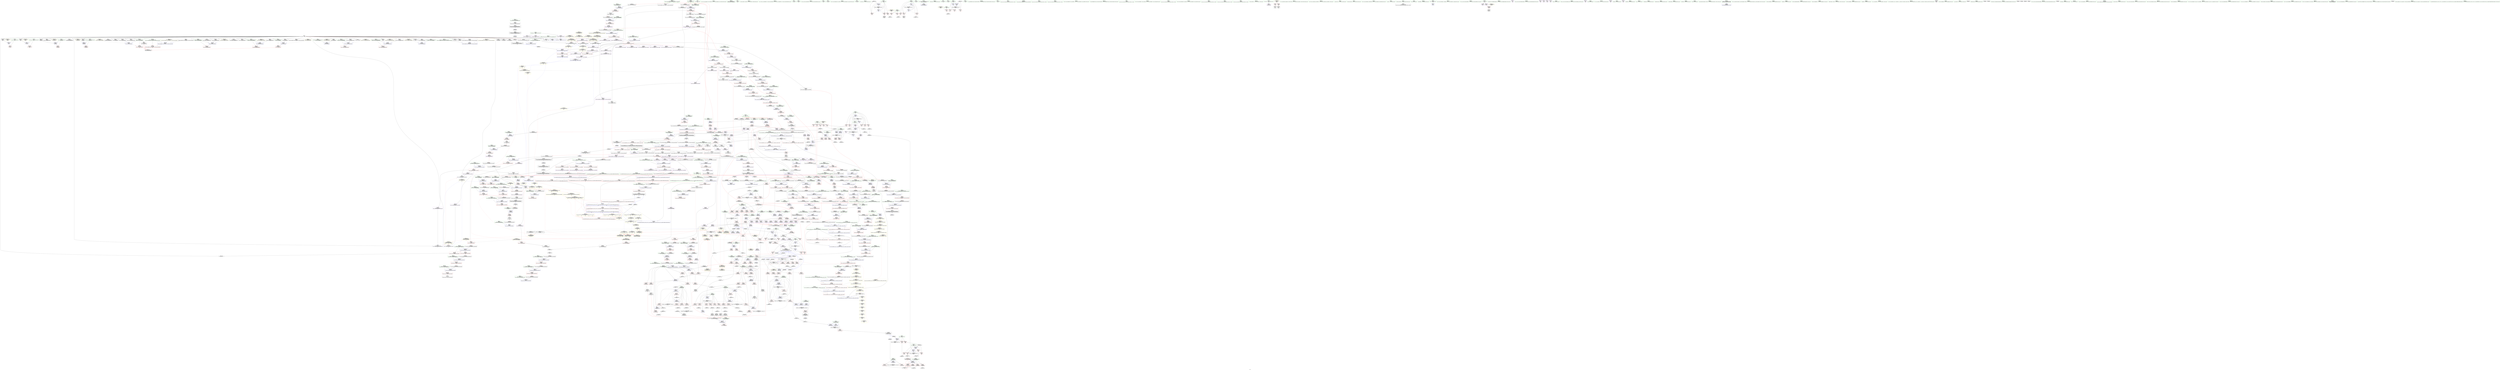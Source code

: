 digraph "SVFG" {
	label="SVFG";

	Node0x5612db99bf40 [shape=record,color=grey,label="{NodeID: 0\nNullPtr|{|<s41>69}}"];
	Node0x5612db99bf40 -> Node0x5612dbb46c20[style=solid];
	Node0x5612db99bf40 -> Node0x5612dbb46d20[style=solid];
	Node0x5612db99bf40 -> Node0x5612dbb46df0[style=solid];
	Node0x5612db99bf40 -> Node0x5612dbb46ec0[style=solid];
	Node0x5612db99bf40 -> Node0x5612dbb46f90[style=solid];
	Node0x5612db99bf40 -> Node0x5612dbb47060[style=solid];
	Node0x5612db99bf40 -> Node0x5612dbb47130[style=solid];
	Node0x5612db99bf40 -> Node0x5612dbb47200[style=solid];
	Node0x5612db99bf40 -> Node0x5612dbb472d0[style=solid];
	Node0x5612db99bf40 -> Node0x5612dbb473a0[style=solid];
	Node0x5612db99bf40 -> Node0x5612dbb47470[style=solid];
	Node0x5612db99bf40 -> Node0x5612dbb47540[style=solid];
	Node0x5612db99bf40 -> Node0x5612dbb47610[style=solid];
	Node0x5612db99bf40 -> Node0x5612dbb476e0[style=solid];
	Node0x5612db99bf40 -> Node0x5612dbb477b0[style=solid];
	Node0x5612db99bf40 -> Node0x5612dbb47880[style=solid];
	Node0x5612db99bf40 -> Node0x5612dbb47950[style=solid];
	Node0x5612db99bf40 -> Node0x5612dbb47a20[style=solid];
	Node0x5612db99bf40 -> Node0x5612dbb47af0[style=solid];
	Node0x5612db99bf40 -> Node0x5612dbb47bc0[style=solid];
	Node0x5612db99bf40 -> Node0x5612dbb47c90[style=solid];
	Node0x5612db99bf40 -> Node0x5612dbb47d60[style=solid];
	Node0x5612db99bf40 -> Node0x5612dbb47e30[style=solid];
	Node0x5612db99bf40 -> Node0x5612dbb47f00[style=solid];
	Node0x5612db99bf40 -> Node0x5612dbb47fd0[style=solid];
	Node0x5612db99bf40 -> Node0x5612dbb480a0[style=solid];
	Node0x5612db99bf40 -> Node0x5612dbb48170[style=solid];
	Node0x5612db99bf40 -> Node0x5612dbb48240[style=solid];
	Node0x5612db99bf40 -> Node0x5612dbb48310[style=solid];
	Node0x5612db99bf40 -> Node0x5612dbb483e0[style=solid];
	Node0x5612db99bf40 -> Node0x5612dbb484b0[style=solid];
	Node0x5612db99bf40 -> Node0x5612dbb48580[style=solid];
	Node0x5612db99bf40 -> Node0x5612dbb621b0[style=solid];
	Node0x5612db99bf40 -> Node0x5612dbb4e280[style=solid];
	Node0x5612db99bf40 -> Node0x5612dbb4e350[style=solid];
	Node0x5612db99bf40 -> Node0x5612dbb4e420[style=solid];
	Node0x5612db99bf40 -> Node0x5612dbb4f120[style=solid];
	Node0x5612db99bf40 -> Node0x5612dbb4f1f0[style=solid];
	Node0x5612db99bf40 -> Node0x5612dbb4f2c0[style=solid];
	Node0x5612db99bf40 -> Node0x5612dbb8aa80[style=solid];
	Node0x5612db99bf40 -> Node0x5612dbb90310[style=solid];
	Node0x5612db99bf40:s41 -> Node0x5612dbc67700[style=solid,color=red];
	Node0x5612dbb4d650 [shape=record,color=blue,label="{NodeID: 775\n560\<--556\nthis.addr\<--this\n_ZNSt6vectorIiSaIiEEC2EmRKiRKS0_\n}"];
	Node0x5612dbb4d650 -> Node0x5612dbb59f50[style=dashed];
	Node0x5612dbb65680 [shape=record,color=yellow,style=double,label="{NodeID: 1550\n32V_1 = ENCHI(MR_32V_0)\npts\{979 \}\nFun[_ZNSt6vectorIiSaIiEEC2EmRKiRKS0_]|{<s0>42}}"];
	Node0x5612dbb65680:s0 -> Node0x5612dbbdc290[style=dashed,color=red];
	Node0x5612dbb44160 [shape=record,color=purple,label="{NodeID: 443\n1256\<--1255\n_M_impl4\<--\n_ZNSt6vectorIiSaIiEE14_M_move_assignEOS1_St17integral_constantIbLb1EE\n|{<s0>85}}"];
	Node0x5612dbb44160:s0 -> Node0x5612dbc69650[style=solid,color=red];
	Node0x5612dbb377a0 [shape=record,color=green,label="{NodeID: 111\n634\<--635\nehselector.slot\<--ehselector.slot_field_insensitive\n_ZNSt6vectorIiSaIiEED2Ev\n}"];
	Node0x5612dbb377a0 -> Node0x5612dbb4df40[style=solid];
	Node0x5612dbc04d10 [shape=record,color=yellow,style=double,label="{NodeID: 1993\n66V_2 = CSCHI(MR_66V_1)\npts\{2710000 2710001 2710002 \}\nCS[]|{<s0>57|<s1>57|<s2>57}}"];
	Node0x5612dbc04d10:s0 -> Node0x5612dbb4f530[style=dashed,color=red];
	Node0x5612dbc04d10:s1 -> Node0x5612dbb4f600[style=dashed,color=red];
	Node0x5612dbc04d10:s2 -> Node0x5612dbb4f6d0[style=dashed,color=red];
	Node0x5612dbb6e9b0 [shape=record,color=blue,label="{NodeID: 886\n1446\<--1445\n__t.addr\<--__t\n_ZSt4moveIRSaIiEEONSt16remove_referenceIT_E4typeEOS3_\n}"];
	Node0x5612dbb6e9b0 -> Node0x5612dbb5f980[style=dashed];
	Node0x5612dbb59b40 [shape=record,color=red,label="{NodeID: 554\n495\<--466\n\<--x\n_ZN3RSQ6getIdxEiii\n}"];
	Node0x5612dbb59b40 -> Node0x5612dbb91210[style=solid];
	Node0x5612dbb8d010 [shape=record,color=grey,label="{NodeID: 1329\n1548 = Binary(1547, 1546, )\n}"];
	Node0x5612dbb8d010 -> Node0x5612dbb6f5e0[style=solid];
	Node0x5612dbb3c7e0 [shape=record,color=green,label="{NodeID: 222\n1343\<--1344\n__two.addr\<--__two.addr_field_insensitive\n_ZSt15__alloc_on_moveISaIiEEvRT_S2_\n}"];
	Node0x5612dbb3c7e0 -> Node0x5612dbb5ec80[style=solid];
	Node0x5612dbb3c7e0 -> Node0x5612dbb6de50[style=solid];
	Node0x5612dbc65a40 [shape=record,color=black,label="{NodeID: 2104\n967 = PHI(984, )\n}"];
	Node0x5612dbc65a40 -> Node0x5612dbb90f10[style=solid];
	Node0x5612dbb5f570 [shape=record,color=red,label="{NodeID: 665\n1412\<--1411\n\<--call1\n_ZSt4swapIPiENSt9enable_ifIXsr6__and_ISt6__not_ISt15__is_tuple_likeIT_EESt21is_move_constructibleIS4_ESt18is_move_assignableIS4_EEE5valueEvE4typeERS4_SD_\n}"];
	Node0x5612dbb5f570 -> Node0x5612dbb6e5a0[style=solid];
	Node0x5612dbb4a700 [shape=record,color=black,label="{NodeID: 333\n984\<--991\n_ZNK9__gnu_cxx13new_allocatorIiE8max_sizeEv_ret\<--\n_ZNK9__gnu_cxx13new_allocatorIiE8max_sizeEv\n|{<s0>70}}"];
	Node0x5612dbb4a700:s0 -> Node0x5612dbc65a40[style=solid,color=blue];
	Node0x5612dbafd6c0 [shape=record,color=green,label="{NodeID: 1\n7\<--1\n__dso_handle\<--dummyObj\nGlob }"];
	Node0x5612dbb4d720 [shape=record,color=blue,label="{NodeID: 776\n562\<--557\n__n.addr\<--__n\n_ZNSt6vectorIiSaIiEEC2EmRKiRKS0_\n}"];
	Node0x5612dbb4d720 -> Node0x5612dbb5a020[style=dashed];
	Node0x5612dbb4d720 -> Node0x5612dbb5a0f0[style=dashed];
	Node0x5612dbb65760 [shape=record,color=yellow,style=double,label="{NodeID: 1551\n137V_1 = ENCHI(MR_137V_0)\npts\{2710000 \}\nFun[_ZNSt6vectorIiSaIiEEC2EmRKiRKS0_]|{<s0>41}}"];
	Node0x5612dbb65760:s0 -> Node0x5612dbbc4660[style=dashed,color=red];
	Node0x5612dbb44230 [shape=record,color=purple,label="{NodeID: 444\n1323\<--1322\n_M_start\<--this1\n_ZNSt12_Vector_baseIiSaIiEE12_Vector_impl12_M_swap_dataERS2_\n|{<s0>95}}"];
	Node0x5612dbb44230:s0 -> Node0x5612dbc6a3a0[style=solid,color=red];
	Node0x5612dbb37870 [shape=record,color=green,label="{NodeID: 112\n648\<--649\n_ZNSt12_Vector_baseIiSaIiEE19_M_get_Tp_allocatorEv\<--_ZNSt12_Vector_baseIiSaIiEE19_M_get_Tp_allocatorEv_field_insensitive\n}"];
	Node0x5612dbc04e70 [shape=record,color=yellow,style=double,label="{NodeID: 1994\n66V_3 = CSCHI(MR_66V_2)\npts\{2710000 2710001 2710002 \}\nCS[]|{<s0>41|<s1>41|<s2>41}}"];
	Node0x5612dbc04e70:s0 -> Node0x5612dbc04700[style=dashed,color=blue];
	Node0x5612dbc04e70:s1 -> Node0x5612dbc04860[style=dashed,color=blue];
	Node0x5612dbc04e70:s2 -> Node0x5612dbc04940[style=dashed,color=blue];
	Node0x5612dbb6ea80 [shape=record,color=blue,label="{NodeID: 887\n1455\<--1452\n__first.addr\<--__first\n_ZSt8_DestroyIPiiEvT_S1_RSaIT0_E\n}"];
	Node0x5612dbb6ea80 -> Node0x5612dbb5fa50[style=dashed];
	Node0x5612dbb59c10 [shape=record,color=red,label="{NodeID: 555\n508\<--466\n\<--x\n_ZN3RSQ6getIdxEiii\n}"];
	Node0x5612dbb59c10 -> Node0x5612dbb8f110[style=solid];
	Node0x5612dbb8d190 [shape=record,color=grey,label="{NodeID: 1330\n1602 = Binary(136, 1601, )\n}"];
	Node0x5612dbb8d190 -> Node0x5612dbb8ce90[style=solid];
	Node0x5612dbb3c8b0 [shape=record,color=green,label="{NodeID: 223\n1345\<--1346\nagg.tmp\<--agg.tmp_field_insensitive\n_ZSt15__alloc_on_moveISaIiEEvRT_S2_\n}"];
	Node0x5612dbc65b80 [shape=record,color=black,label="{NodeID: 2105\n1022 = PHI(1035, )\n}"];
	Node0x5612dbc65b80 -> Node0x5612dbb4a7d0[style=solid];
	Node0x5612dbb5f640 [shape=record,color=red,label="{NodeID: 666\n1416\<--1415\n\<--call2\n_ZSt4swapIPiENSt9enable_ifIXsr6__and_ISt6__not_ISt15__is_tuple_likeIT_EESt21is_move_constructibleIS4_ESt18is_move_assignableIS4_EEE5valueEvE4typeERS4_SD_\n}"];
	Node0x5612dbb5f640 -> Node0x5612dbb6e670[style=solid];
	Node0x5612dbb4a7d0 [shape=record,color=black,label="{NodeID: 334\n1002\<--1022\n_ZSt24__uninitialized_fill_n_aIPimiiET_S1_T0_RKT1_RSaIT2_E_ret\<--call\n_ZSt24__uninitialized_fill_n_aIPimiiET_S1_T0_RKT1_RSaIT2_E\n|{<s0>60}}"];
	Node0x5612dbb4a7d0:s0 -> Node0x5612dbc64850[style=solid,color=blue];
	Node0x5612dbb345f0 [shape=record,color=green,label="{NodeID: 2\n11\<--1\n.str\<--dummyObj\nGlob }"];
	Node0x5612dbb4d7f0 [shape=record,color=blue,label="{NodeID: 777\n564\<--558\n__value.addr\<--__value\n_ZNSt6vectorIiSaIiEEC2EmRKiRKS0_\n}"];
	Node0x5612dbb4d7f0 -> Node0x5612dbb5a1c0[style=dashed];
	Node0x5612dbb65840 [shape=record,color=yellow,style=double,label="{NodeID: 1552\n139V_1 = ENCHI(MR_139V_0)\npts\{2710001 \}\nFun[_ZNSt6vectorIiSaIiEEC2EmRKiRKS0_]|{<s0>41}}"];
	Node0x5612dbb65840:s0 -> Node0x5612dbbc4660[style=dashed,color=red];
	Node0x5612dbb44300 [shape=record,color=purple,label="{NodeID: 445\n1329\<--1322\n_M_finish\<--this1\n_ZNSt12_Vector_baseIiSaIiEE12_Vector_impl12_M_swap_dataERS2_\n|{<s0>96}}"];
	Node0x5612dbb44300:s0 -> Node0x5612dbc6a3a0[style=solid,color=red];
	Node0x5612dbb37970 [shape=record,color=green,label="{NodeID: 113\n651\<--652\n_ZSt8_DestroyIPiiEvT_S1_RSaIT0_E\<--_ZSt8_DestroyIPiiEvT_S1_RSaIT0_E_field_insensitive\n}"];
	Node0x5612dbc04fd0 [shape=record,color=yellow,style=double,label="{NodeID: 1995\n32V_2 = CSCHI(MR_32V_1)\npts\{979 \}\nCS[]|{<s0>60}}"];
	Node0x5612dbc04fd0:s0 -> Node0x5612dbc04200[style=dashed,color=blue];
	Node0x5612dbb6eb50 [shape=record,color=blue,label="{NodeID: 888\n1457\<--1453\n__last.addr\<--__last\n_ZSt8_DestroyIPiiEvT_S1_RSaIT0_E\n}"];
	Node0x5612dbb6eb50 -> Node0x5612dbb5fb20[style=dashed];
	Node0x5612dbb59ce0 [shape=record,color=red,label="{NodeID: 556\n523\<--520\nthis1\<--this.addr\n_ZN3RSQD2Ev\n}"];
	Node0x5612dbb59ce0 -> Node0x5612dbb41f40[style=solid];
	Node0x5612dbb8d310 [shape=record,color=grey,label="{NodeID: 1331\n1598 = Binary(1597, 1596, )\n}"];
	Node0x5612dbb8d310 -> Node0x5612dbb6f9f0[style=solid];
	Node0x5612dbb3c980 [shape=record,color=green,label="{NodeID: 224\n1352\<--1353\n_ZSt18__do_alloc_on_moveISaIiEEvRT_S2_St17integral_constantIbLb1EE\<--_ZSt18__do_alloc_on_moveISaIiEEvRT_S2_St17integral_constantIbLb1EE_field_insensitive\n}"];
	Node0x5612dbc65cc0 [shape=record,color=black,label="{NodeID: 2106\n1054 = PHI(1058, )\n}"];
	Node0x5612dbc65cc0 -> Node0x5612dbb4aa40[style=solid];
	Node0x5612dbb5f710 [shape=record,color=red,label="{NodeID: 667\n1425\<--1422\n\<--__t.addr\n_ZSt4moveIRPiEONSt16remove_referenceIT_E4typeEOS3_\n}"];
	Node0x5612dbb5f710 -> Node0x5612dbb4bb50[style=solid];
	Node0x5612dbb4a8a0 [shape=record,color=black,label="{NodeID: 335\n1033\<--1032\n\<--_M_impl\n_ZNSt12_Vector_baseIiSaIiEE19_M_get_Tp_allocatorEv\n}"];
	Node0x5612dbb4a8a0 -> Node0x5612dbb4a970[style=solid];
	Node0x5612dbb34680 [shape=record,color=green,label="{NodeID: 3\n13\<--1\n.str.1\<--dummyObj\nGlob }"];
	Node0x5612dbb4d8c0 [shape=record,color=blue,label="{NodeID: 778\n566\<--559\n__a.addr\<--__a\n_ZNSt6vectorIiSaIiEEC2EmRKiRKS0_\n}"];
	Node0x5612dbb4d8c0 -> Node0x5612dbb5a290[style=dashed];
	Node0x5612dbb65920 [shape=record,color=yellow,style=double,label="{NodeID: 1553\n141V_1 = ENCHI(MR_141V_0)\npts\{2710002 \}\nFun[_ZNSt6vectorIiSaIiEEC2EmRKiRKS0_]|{<s0>41}}"];
	Node0x5612dbb65920:s0 -> Node0x5612dbbc4660[style=dashed,color=red];
	Node0x5612dbb443d0 [shape=record,color=purple,label="{NodeID: 446\n1333\<--1322\n_M_end_of_storage\<--this1\n_ZNSt12_Vector_baseIiSaIiEE12_Vector_impl12_M_swap_dataERS2_\n|{<s0>97}}"];
	Node0x5612dbb443d0:s0 -> Node0x5612dbc6a3a0[style=solid,color=red];
	Node0x5612dbb3cdc0 [shape=record,color=green,label="{NodeID: 114\n669\<--670\nthis.addr\<--this.addr_field_insensitive\n_ZNSaIiED2Ev\n}"];
	Node0x5612dbb3cdc0 -> Node0x5612dbb5a9e0[style=solid];
	Node0x5612dbb3cdc0 -> Node0x5612dbb4e010[style=solid];
	Node0x5612dbc05130 [shape=record,color=yellow,style=double,label="{NodeID: 1996\n32V_2 = CSCHI(MR_32V_1)\npts\{979 \}\nCS[]|{<s0>73}}"];
	Node0x5612dbc05130:s0 -> Node0x5612dbc04fd0[style=dashed,color=blue];
	Node0x5612dbb6ec20 [shape=record,color=blue,label="{NodeID: 889\n1459\<--1454\n.addr\<--\n_ZSt8_DestroyIPiiEvT_S1_RSaIT0_E\n}"];
	Node0x5612dbb59db0 [shape=record,color=red,label="{NodeID: 557\n532\<--529\nthis1\<--this.addr\n_ZNSt6vectorIiSaIiEEC2Ev\n}"];
	Node0x5612dbb59db0 -> Node0x5612dbb492b0[style=solid];
	Node0x5612dbb8d490 [shape=record,color=grey,label="{NodeID: 1332\n1592 = Binary(136, 1591, )\n}"];
	Node0x5612dbb8d490 -> Node0x5612dbb8d610[style=solid];
	Node0x5612dbb3ca80 [shape=record,color=green,label="{NodeID: 225\n1357\<--1358\nthis.addr\<--this.addr_field_insensitive\n_ZNKSt12_Vector_baseIiSaIiEE19_M_get_Tp_allocatorEv\n}"];
	Node0x5612dbb3ca80 -> Node0x5612dbb5ed50[style=solid];
	Node0x5612dbb3ca80 -> Node0x5612dbb6df20[style=solid];
	Node0x5612dbc65e00 [shape=record,color=black,label="{NodeID: 2107\n1074 = PHI(1078, )\n}"];
	Node0x5612dbc65e00 -> Node0x5612dbb4ab10[style=solid];
	Node0x5612dbb5f7e0 [shape=record,color=red,label="{NodeID: 668\n1442\<--1432\n\<--__one.addr\n_ZSt18__do_alloc_on_moveISaIiEEvRT_S2_St17integral_constantIbLb1EE\n}"];
	Node0x5612dbbd6cf0 [shape=record,color=yellow,style=double,label="{NodeID: 1443\n87V_1 = ENCHI(MR_87V_0)\npts\{979 750001 750003 \}\nFun[_ZN3RSQ6getIdxEiii]|{<s0>33|<s1>33|<s2>33|<s3>34|<s4>35|<s5>36}}"];
	Node0x5612dbbd6cf0:s0 -> Node0x5612dbbc4740[style=dashed,color=red];
	Node0x5612dbbd6cf0:s1 -> Node0x5612dbbc4850[style=dashed,color=red];
	Node0x5612dbbd6cf0:s2 -> Node0x5612dbbc4af0[style=dashed,color=red];
	Node0x5612dbbd6cf0:s3 -> Node0x5612dbbd8720[style=dashed,color=red];
	Node0x5612dbbd6cf0:s4 -> Node0x5612dbbd6cf0[style=dashed,color=red];
	Node0x5612dbbd6cf0:s5 -> Node0x5612dbbd6cf0[style=dashed,color=red];
	Node0x5612dbb4a970 [shape=record,color=black,label="{NodeID: 336\n1026\<--1033\n_ZNSt12_Vector_baseIiSaIiEE19_M_get_Tp_allocatorEv_ret\<--\n_ZNSt12_Vector_baseIiSaIiEE19_M_get_Tp_allocatorEv\n|{<s0>46|<s1>59|<s2>86|<s3>87}}"];
	Node0x5612dbb4a970:s0 -> Node0x5612dbc654d0[style=solid,color=blue];
	Node0x5612dbb4a970:s1 -> Node0x5612dbc64650[style=solid,color=blue];
	Node0x5612dbb4a970:s2 -> Node0x5612dbc661c0[style=solid,color=blue];
	Node0x5612dbb4a970:s3 -> Node0x5612dbc66390[style=solid,color=blue];
	Node0x5612dbb34710 [shape=record,color=green,label="{NodeID: 4\n15\<--1\nstdin\<--dummyObj\nGlob }"];
	Node0x5612dbb4d990 [shape=record,color=blue,label="{NodeID: 779\n568\<--590\nexn.slot\<--\n_ZNSt6vectorIiSaIiEEC2EmRKiRKS0_\n}"];
	Node0x5612dbb4d990 -> Node0x5612dbb5a360[style=dashed];
	Node0x5612dbb444a0 [shape=record,color=purple,label="{NodeID: 447\n1325\<--1324\n_M_start2\<--\n_ZNSt12_Vector_baseIiSaIiEE12_Vector_impl12_M_swap_dataERS2_\n|{<s0>95}}"];
	Node0x5612dbb444a0:s0 -> Node0x5612dbc5ee20[style=solid,color=red];
	Node0x5612dbb3ce90 [shape=record,color=green,label="{NodeID: 115\n675\<--676\n_ZN9__gnu_cxx13new_allocatorIiED2Ev\<--_ZN9__gnu_cxx13new_allocatorIiED2Ev_field_insensitive\n}"];
	Node0x5612dbc05290 [shape=record,color=yellow,style=double,label="{NodeID: 1997\n32V_2 = CSCHI(MR_32V_1)\npts\{979 \}\nCS[]|{<s0>74}}"];
	Node0x5612dbc05290:s0 -> Node0x5612dbc05130[style=dashed,color=blue];
	Node0x5612dbb6ecf0 [shape=record,color=blue,label="{NodeID: 890\n1473\<--1471\n__first.addr\<--__first\n_ZSt8_DestroyIPiEvT_S1_\n}"];
	Node0x5612dbb6ecf0 -> Node0x5612dbb5fbf0[style=dashed];
	Node0x5612dbb59e80 [shape=record,color=red,label="{NodeID: 558\n549\<--546\nthis1\<--this.addr\n_ZNSaIiEC2Ev\n}"];
	Node0x5612dbb59e80 -> Node0x5612dbb49380[style=solid];
	Node0x5612dbb8d610 [shape=record,color=grey,label="{NodeID: 1333\n1593 = Binary(1592, 109, )\n}"];
	Node0x5612dbb8d610 -> Node0x5612dbb4c100[style=solid];
	Node0x5612dbb3cb50 [shape=record,color=green,label="{NodeID: 226\n1367\<--1368\nthis.addr\<--this.addr_field_insensitive\n_ZNSaIiEC2ERKS_\n}"];
	Node0x5612dbb3cb50 -> Node0x5612dbb5ee20[style=solid];
	Node0x5612dbb3cb50 -> Node0x5612dbb6dff0[style=solid];
	Node0x5612dbc65f40 [shape=record,color=black,label="{NodeID: 2108\n1092 = PHI(1141, )\n|{<s0>77}}"];
	Node0x5612dbc65f40:s0 -> Node0x5612dbc697d0[style=solid,color=red];
	Node0x5612dbb5f8b0 [shape=record,color=red,label="{NodeID: 669\n1438\<--1434\n\<--__two.addr\n_ZSt18__do_alloc_on_moveISaIiEEvRT_S2_St17integral_constantIbLb1EE\n|{<s0>104}}"];
	Node0x5612dbb5f8b0:s0 -> Node0x5612dbc5e7c0[style=solid,color=red];
	Node0x5612dbb4aa40 [shape=record,color=black,label="{NodeID: 337\n1035\<--1054\n_ZSt20uninitialized_fill_nIPimiET_S1_T0_RKT1__ret\<--call\n_ZSt20uninitialized_fill_nIPimiET_S1_T0_RKT1_\n|{<s0>73}}"];
	Node0x5612dbb4aa40:s0 -> Node0x5612dbc65b80[style=solid,color=blue];
	Node0x5612dbb347a0 [shape=record,color=green,label="{NodeID: 5\n16\<--1\n.str.2\<--dummyObj\nGlob }"];
	Node0x5612dbb4da60 [shape=record,color=blue,label="{NodeID: 780\n570\<--592\nehselector.slot\<--\n_ZNSt6vectorIiSaIiEEC2EmRKiRKS0_\n}"];
	Node0x5612dbb4da60 -> Node0x5612dbb5a430[style=dashed];
	Node0x5612dbb44570 [shape=record,color=purple,label="{NodeID: 448\n1331\<--1330\n_M_finish3\<--\n_ZNSt12_Vector_baseIiSaIiEE12_Vector_impl12_M_swap_dataERS2_\n|{<s0>96}}"];
	Node0x5612dbb44570:s0 -> Node0x5612dbc5ee20[style=solid,color=red];
	Node0x5612dbb3cf60 [shape=record,color=green,label="{NodeID: 116\n680\<--681\nthis.addr\<--this.addr_field_insensitive\n_ZNSt12_Vector_baseIiSaIiEEC2Ev\n}"];
	Node0x5612dbb3cf60 -> Node0x5612dbb5aab0[style=solid];
	Node0x5612dbb3cf60 -> Node0x5612dbb4e0e0[style=solid];
	Node0x5612dbc053f0 [shape=record,color=yellow,style=double,label="{NodeID: 1998\n32V_2 = CSCHI(MR_32V_1)\npts\{979 \}\nCS[]|{<s0>75}}"];
	Node0x5612dbc053f0:s0 -> Node0x5612dbc05290[style=dashed,color=blue];
	Node0x5612dbb6edc0 [shape=record,color=blue,label="{NodeID: 891\n1475\<--1472\n__last.addr\<--__last\n_ZSt8_DestroyIPiEvT_S1_\n}"];
	Node0x5612dbb6edc0 -> Node0x5612dbb5fcc0[style=dashed];
	Node0x5612dbb59f50 [shape=record,color=red,label="{NodeID: 559\n576\<--560\nthis1\<--this.addr\n_ZNSt6vectorIiSaIiEEC2EmRKiRKS0_\n|{|<s2>42}}"];
	Node0x5612dbb59f50 -> Node0x5612dbb49450[style=solid];
	Node0x5612dbb59f50 -> Node0x5612dbb49520[style=solid];
	Node0x5612dbb59f50:s2 -> Node0x5612dbc5fba0[style=solid,color=red];
	Node0x5612dbb8d790 [shape=record,color=grey,label="{NodeID: 1334\n1571 = Binary(1565, 1570, )\n}"];
	Node0x5612dbb8d790 -> Node0x5612dbb6f780[style=solid];
	Node0x5612dbb3cc20 [shape=record,color=green,label="{NodeID: 227\n1369\<--1370\n__a.addr\<--__a.addr_field_insensitive\n_ZNSaIiEC2ERKS_\n}"];
	Node0x5612dbb3cc20 -> Node0x5612dbb5eef0[style=solid];
	Node0x5612dbb3cc20 -> Node0x5612dbb6e0c0[style=solid];
	Node0x5612dbc66080 [shape=record,color=black,label="{NodeID: 2109\n1097 = PHI(1101, )\n}"];
	Node0x5612dbc66080 -> Node0x5612dbb4abe0[style=solid];
	Node0x5612dbb5f980 [shape=record,color=red,label="{NodeID: 670\n1449\<--1446\n\<--__t.addr\n_ZSt4moveIRSaIiEEONSt16remove_referenceIT_E4typeEOS3_\n}"];
	Node0x5612dbb5f980 -> Node0x5612dbb4bc20[style=solid];
	Node0x5612dbb4ab10 [shape=record,color=black,label="{NodeID: 338\n1058\<--1074\n_ZNSt22__uninitialized_fill_nILb1EE15__uninit_fill_nIPimiEET_S3_T0_RKT1__ret\<--call\n_ZNSt22__uninitialized_fill_nILb1EE15__uninit_fill_nIPimiEET_S3_T0_RKT1_\n|{<s0>74}}"];
	Node0x5612dbb4ab10:s0 -> Node0x5612dbc65cc0[style=solid,color=blue];
	Node0x5612dbb34fe0 [shape=record,color=green,label="{NodeID: 6\n18\<--1\n.str.3\<--dummyObj\nGlob }"];
	Node0x5612dbb4db30 [shape=record,color=blue,label="{NodeID: 781\n607\<--605\nthis.addr\<--this\n_ZNSt6vectorIiSaIiEEaSEOS1_\n}"];
	Node0x5612dbb4db30 -> Node0x5612dbb5a500[style=dashed];
	Node0x5612dbb44640 [shape=record,color=purple,label="{NodeID: 449\n1335\<--1334\n_M_end_of_storage4\<--\n_ZNSt12_Vector_baseIiSaIiEE12_Vector_impl12_M_swap_dataERS2_\n|{<s0>97}}"];
	Node0x5612dbb44640:s0 -> Node0x5612dbc5ee20[style=solid,color=red];
	Node0x5612dbb3d030 [shape=record,color=green,label="{NodeID: 117\n686\<--687\n_ZNSt12_Vector_baseIiSaIiEE12_Vector_implC2Ev\<--_ZNSt12_Vector_baseIiSaIiEE12_Vector_implC2Ev_field_insensitive\n}"];
	Node0x5612dbc05550 [shape=record,color=yellow,style=double,label="{NodeID: 1999\n159V_2 = CSCHI(MR_159V_1)\npts\{12270000 12270001 12270002 \}\nCS[]|{<s0>84}}"];
	Node0x5612dbc05550:s0 -> Node0x5612dbbc5850[style=dashed,color=red];
	Node0x5612dbb6ee90 [shape=record,color=blue,label="{NodeID: 892\n1488\<--1486\n.addr\<--\n_ZNSt12_Destroy_auxILb1EE9__destroyIPiEEvT_S3_\n}"];
	Node0x5612dbb5a020 [shape=record,color=red,label="{NodeID: 560\n578\<--562\n\<--__n.addr\n_ZNSt6vectorIiSaIiEEC2EmRKiRKS0_\n|{<s0>41}}"];
	Node0x5612dbb5a020:s0 -> Node0x5612dbc68760[style=solid,color=red];
	Node0x5612dbb8d910 [shape=record,color=grey,label="{NodeID: 1335\n1586 = Binary(1585, 109, )\n}"];
	Node0x5612dbb8d910 -> Node0x5612dbb8fe90[style=solid];
	Node0x5612dbb3ccf0 [shape=record,color=green,label="{NodeID: 228\n1382\<--1383\nthis.addr\<--this.addr_field_insensitive\n_ZNSt12_Vector_baseIiSaIiEEC2ERKS0_\n}"];
	Node0x5612dbb3ccf0 -> Node0x5612dbb5efc0[style=solid];
	Node0x5612dbb3ccf0 -> Node0x5612dbb6e190[style=solid];
	Node0x5612dbc661c0 [shape=record,color=black,label="{NodeID: 2110\n1259 = PHI(1026, )\n|{<s0>88}}"];
	Node0x5612dbc661c0:s0 -> Node0x5612dbc5c870[style=solid,color=red];
	Node0x5612dbb5fa50 [shape=record,color=red,label="{NodeID: 671\n1464\<--1455\n\<--__first.addr\n_ZSt8_DestroyIPiiEvT_S1_RSaIT0_E\n|{<s0>105}}"];
	Node0x5612dbb5fa50:s0 -> Node0x5612dbc5c430[style=solid,color=red];
	Node0x5612dbb4abe0 [shape=record,color=black,label="{NodeID: 339\n1078\<--1097\n_ZSt6fill_nIPimiET_S1_T0_RKT1__ret\<--call1\n_ZSt6fill_nIPimiET_S1_T0_RKT1_\n|{<s0>75}}"];
	Node0x5612dbb4abe0:s0 -> Node0x5612dbc65e00[style=solid,color=blue];
	Node0x5612dbb35070 [shape=record,color=green,label="{NodeID: 7\n20\<--1\nstdout\<--dummyObj\nGlob }"];
	Node0x5612dbb4dc00 [shape=record,color=blue,label="{NodeID: 782\n609\<--606\n__x.addr\<--__x\n_ZNSt6vectorIiSaIiEEaSEOS1_\n}"];
	Node0x5612dbb4dc00 -> Node0x5612dbb5a5d0[style=dashed];
	Node0x5612dbb44710 [shape=record,color=purple,label="{NodeID: 450\n1361\<--1360\n_M_impl\<--this1\n_ZNKSt12_Vector_baseIiSaIiEE19_M_get_Tp_allocatorEv\n}"];
	Node0x5612dbb44710 -> Node0x5612dbb4b810[style=solid];
	Node0x5612dbb3d130 [shape=record,color=green,label="{NodeID: 118\n692\<--693\n__cxa_begin_catch\<--__cxa_begin_catch_field_insensitive\n}"];
	Node0x5612dbc056b0 [shape=record,color=yellow,style=double,label="{NodeID: 2000\n64V_2 = CSCHI(MR_64V_1)\npts\{750003 750004 750005 \}\nCS[]|{<s0>85}}"];
	Node0x5612dbc056b0:s0 -> Node0x5612dbbc5850[style=dashed,color=red];
	Node0x5612dbb6ef60 [shape=record,color=blue,label="{NodeID: 893\n1490\<--1487\n.addr1\<--\n_ZNSt12_Destroy_auxILb1EE9__destroyIPiEEvT_S3_\n}"];
	Node0x5612dbb5a0f0 [shape=record,color=red,label="{NodeID: 561\n583\<--562\n\<--__n.addr\n_ZNSt6vectorIiSaIiEEC2EmRKiRKS0_\n|{<s0>42}}"];
	Node0x5612dbb5a0f0:s0 -> Node0x5612dbc5fcb0[style=solid,color=red];
	Node0x5612dbb8da90 [shape=record,color=grey,label="{NodeID: 1336\n234 = Binary(233, 109, )\n}"];
	Node0x5612dbb8da90 -> Node0x5612dbb63150[style=solid];
	Node0x5612dbb45130 [shape=record,color=green,label="{NodeID: 229\n1384\<--1385\n__a.addr\<--__a.addr_field_insensitive\n_ZNSt12_Vector_baseIiSaIiEEC2ERKS0_\n}"];
	Node0x5612dbb45130 -> Node0x5612dbb5f090[style=solid];
	Node0x5612dbb45130 -> Node0x5612dbb6e260[style=solid];
	Node0x5612dbc66390 [shape=record,color=black,label="{NodeID: 2111\n1262 = PHI(1026, )\n|{<s0>88}}"];
	Node0x5612dbc66390:s0 -> Node0x5612dbc5c980[style=solid,color=red];
	Node0x5612dbb5fb20 [shape=record,color=red,label="{NodeID: 672\n1465\<--1457\n\<--__last.addr\n_ZSt8_DestroyIPiiEvT_S1_RSaIT0_E\n|{<s0>105}}"];
	Node0x5612dbb5fb20:s0 -> Node0x5612dbc5c540[style=solid,color=red];
	Node0x5612dbb4acb0 [shape=record,color=black,label="{NodeID: 340\n1101\<--1139\n_ZSt10__fill_n_aIPimiEN9__gnu_cxx11__enable_ifIXsr11__is_scalarIT1_EE7__valueET_E6__typeES4_T0_RKS3__ret\<--\n_ZSt10__fill_n_aIPimiEN9__gnu_cxx11__enable_ifIXsr11__is_scalarIT1_EE7__valueET_E6__typeES4_T0_RKS3_\n|{<s0>77}}"];
	Node0x5612dbb4acb0:s0 -> Node0x5612dbc66080[style=solid,color=blue];
	Node0x5612dbb35100 [shape=record,color=green,label="{NodeID: 8\n21\<--1\n.str.4\<--dummyObj\nGlob }"];
	Node0x5612dbb4dcd0 [shape=record,color=blue,label="{NodeID: 783\n611\<--619\n__move_storage\<--\n_ZNSt6vectorIiSaIiEEaSEOS1_\n}"];
	Node0x5612dbb447e0 [shape=record,color=purple,label="{NodeID: 451\n1389\<--1388\n_M_impl\<--this1\n_ZNSt12_Vector_baseIiSaIiEEC2ERKS0_\n|{<s0>100}}"];
	Node0x5612dbb447e0:s0 -> Node0x5612dbc5d2d0[style=solid,color=red];
	Node0x5612dbb3d230 [shape=record,color=green,label="{NodeID: 119\n695\<--696\n_ZSt9terminatev\<--_ZSt9terminatev_field_insensitive\n}"];
	Node0x5612dbc05810 [shape=record,color=yellow,style=double,label="{NodeID: 2001\n159V_3 = CSCHI(MR_159V_2)\npts\{12270000 12270001 12270002 \}\nCS[]|{<s0>89|<s1>89|<s2>89|<s3>90|<s4>90|<s5>90}}"];
	Node0x5612dbc05810:s0 -> Node0x5612dbb66270[style=dashed,color=red];
	Node0x5612dbc05810:s1 -> Node0x5612dbb663b0[style=dashed,color=red];
	Node0x5612dbc05810:s2 -> Node0x5612dbb664f0[style=dashed,color=red];
	Node0x5612dbc05810:s3 -> Node0x5612dbb66270[style=dashed,color=red];
	Node0x5612dbc05810:s4 -> Node0x5612dbb663b0[style=dashed,color=red];
	Node0x5612dbc05810:s5 -> Node0x5612dbb664f0[style=dashed,color=red];
	Node0x5612dbb6f030 [shape=record,color=blue,label="{NodeID: 894\n1498\<--1496\nthis.addr\<--this\n_ZNSt6vectorIiSaIiEEixEm\n}"];
	Node0x5612dbb6f030 -> Node0x5612dbb5fd90[style=dashed];
	Node0x5612dbb5a1c0 [shape=record,color=red,label="{NodeID: 562\n584\<--564\n\<--__value.addr\n_ZNSt6vectorIiSaIiEEC2EmRKiRKS0_\n|{<s0>42}}"];
	Node0x5612dbb5a1c0:s0 -> Node0x5612dbc5fdc0[style=solid,color=red];
	Node0x5612dbb8dc10 [shape=record,color=grey,label="{NodeID: 1337\n1574 = Binary(1573, 136, )\n}"];
	Node0x5612dbb8dc10 -> Node0x5612dbb6f850[style=solid];
	Node0x5612dbb45200 [shape=record,color=green,label="{NodeID: 230\n1396\<--1397\n__a.addr\<--__a.addr_field_insensitive\n_ZSt4swapIPiENSt9enable_ifIXsr6__and_ISt6__not_ISt15__is_tuple_likeIT_EESt21is_move_constructibleIS4_ESt18is_move_assignableIS4_EEE5valueEvE4typeERS4_SD_\n}"];
	Node0x5612dbb45200 -> Node0x5612dbb5f160[style=solid];
	Node0x5612dbb45200 -> Node0x5612dbb5f230[style=solid];
	Node0x5612dbb45200 -> Node0x5612dbb6e330[style=solid];
	Node0x5612dbc664d0 [shape=record,color=black,label="{NodeID: 2112\n1292 = PHI(1355, )\n|{<s0>93}}"];
	Node0x5612dbc664d0:s0 -> Node0x5612dbc5fa20[style=solid,color=red];
	Node0x5612dbb5fbf0 [shape=record,color=red,label="{NodeID: 673\n1479\<--1473\n\<--__first.addr\n_ZSt8_DestroyIPiEvT_S1_\n|{<s0>106}}"];
	Node0x5612dbb5fbf0:s0 -> Node0x5612dbc5d660[style=solid,color=red];
	Node0x5612dbb4ad80 [shape=record,color=black,label="{NodeID: 341\n1141\<--1146\n_ZSt12__niter_baseIPiET_S1__ret\<--\n_ZSt12__niter_baseIPiET_S1_\n|{<s0>76}}"];
	Node0x5612dbb4ad80:s0 -> Node0x5612dbc65f40[style=solid,color=blue];
	Node0x5612dbb35190 [shape=record,color=green,label="{NodeID: 9\n23\<--1\n_ZSt3cin\<--dummyObj\nGlob }"];
	Node0x5612dbb4dda0 [shape=record,color=blue,label="{NodeID: 784\n630\<--629\nthis.addr\<--this\n_ZNSt6vectorIiSaIiEED2Ev\n}"];
	Node0x5612dbb4dda0 -> Node0x5612dbb5a6a0[style=dashed];
	Node0x5612dbb448b0 [shape=record,color=purple,label="{NodeID: 452\n1506\<--1505\n_M_impl\<--\n_ZNSt6vectorIiSaIiEEixEm\n}"];
	Node0x5612dbb3d330 [shape=record,color=green,label="{NodeID: 120\n703\<--704\nthis.addr\<--this.addr_field_insensitive\n_ZNSt12_Vector_baseIiSaIiEE12_Vector_implC2Ev\n}"];
	Node0x5612dbb3d330 -> Node0x5612dbb5ab80[style=solid];
	Node0x5612dbb3d330 -> Node0x5612dbb4e1b0[style=solid];
	Node0x5612dbc058f0 [shape=record,color=yellow,style=double,label="{NodeID: 2002\n64V_3 = CSCHI(MR_64V_2)\npts\{750003 750004 750005 \}\nCS[]|{<s0>45}}"];
	Node0x5612dbc058f0:s0 -> Node0x5612dbc04a20[style=dashed,color=blue];
	Node0x5612dbb6f100 [shape=record,color=blue,label="{NodeID: 895\n1500\<--1497\n__n.addr\<--__n\n_ZNSt6vectorIiSaIiEEixEm\n}"];
	Node0x5612dbb6f100 -> Node0x5612dbb5fe60[style=dashed];
	Node0x5612dbb5a290 [shape=record,color=red,label="{NodeID: 563\n579\<--566\n\<--__a.addr\n_ZNSt6vectorIiSaIiEEC2EmRKiRKS0_\n|{<s0>41}}"];
	Node0x5612dbb5a290:s0 -> Node0x5612dbc68870[style=solid,color=red];
	Node0x5612dbb8dd90 [shape=record,color=grey,label="{NodeID: 1338\n368 = Binary(366, 367, )\n}"];
	Node0x5612dbb8dd90 -> Node0x5612dbb48dd0[style=solid];
	Node0x5612dbb452d0 [shape=record,color=green,label="{NodeID: 231\n1398\<--1399\n__b.addr\<--__b.addr_field_insensitive\n_ZSt4swapIPiENSt9enable_ifIXsr6__and_ISt6__not_ISt15__is_tuple_likeIT_EESt21is_move_constructibleIS4_ESt18is_move_assignableIS4_EEE5valueEvE4typeERS4_SD_\n}"];
	Node0x5612dbb452d0 -> Node0x5612dbb5f300[style=solid];
	Node0x5612dbb452d0 -> Node0x5612dbb5f3d0[style=solid];
	Node0x5612dbb452d0 -> Node0x5612dbb6e400[style=solid];
	Node0x5612dbc66610 [shape=record,color=black,label="{NodeID: 2113\n1405 = PHI(1420, )\n}"];
	Node0x5612dbc66610 -> Node0x5612dbb5f4a0[style=solid];
	Node0x5612dbb5fcc0 [shape=record,color=red,label="{NodeID: 674\n1480\<--1475\n\<--__last.addr\n_ZSt8_DestroyIPiEvT_S1_\n|{<s0>106}}"];
	Node0x5612dbb5fcc0:s0 -> Node0x5612dbc5d770[style=solid,color=red];
	Node0x5612dbb4ae50 [shape=record,color=black,label="{NodeID: 342\n1166\<--1165\n\<--_M_impl\n_ZNSt12_Vector_baseIiSaIiEE13_M_deallocateEPim\n|{<s0>78}}"];
	Node0x5612dbb4ae50:s0 -> Node0x5612dbc5eaf0[style=solid,color=red];
	Node0x5612dbb35220 [shape=record,color=green,label="{NodeID: 10\n24\<--1\n.str.5\<--dummyObj\nGlob }"];
	Node0x5612dbb4de70 [shape=record,color=blue,label="{NodeID: 785\n632\<--657\nexn.slot\<--\n_ZNSt6vectorIiSaIiEED2Ev\n}"];
	Node0x5612dbb4de70 -> Node0x5612dbb5a770[style=dashed];
	Node0x5612dbb44980 [shape=record,color=purple,label="{NodeID: 453\n1507\<--1505\n_M_start\<--\n_ZNSt6vectorIiSaIiEEixEm\n}"];
	Node0x5612dbb44980 -> Node0x5612dbb5ff30[style=solid];
	Node0x5612dbb3d400 [shape=record,color=green,label="{NodeID: 121\n718\<--719\nthis.addr\<--this.addr_field_insensitive\n_ZN9__gnu_cxx13new_allocatorIiEC2Ev\n}"];
	Node0x5612dbb3d400 -> Node0x5612dbb5ac50[style=solid];
	Node0x5612dbb3d400 -> Node0x5612dbb4e4f0[style=solid];
	Node0x5612dbc05a50 [shape=record,color=yellow,style=double,label="{NodeID: 2003\n66V_2 = CSCHI(MR_66V_1)\npts\{2710000 2710001 2710002 \}\nCS[]|{<s0>45}}"];
	Node0x5612dbc05a50:s0 -> Node0x5612dbc04a20[style=dashed,color=blue];
	Node0x5612dbb6f1d0 [shape=record,color=blue,label="{NodeID: 896\n1518\<--1513\nthis.addr\<--this\n_ZN3RSQ6getSumEii\n}"];
	Node0x5612dbb6f1d0 -> Node0x5612dbb600d0[style=dashed];
	Node0x5612dbb5a360 [shape=record,color=red,label="{NodeID: 564\n599\<--568\nexn\<--exn.slot\n_ZNSt6vectorIiSaIiEEC2EmRKiRKS0_\n}"];
	Node0x5612dbb8df10 [shape=record,color=grey,label="{NodeID: 1339\n242 = Binary(241, 109, )\n}"];
	Node0x5612dbb8df10 -> Node0x5612dbb63220[style=solid];
	Node0x5612dbb453a0 [shape=record,color=green,label="{NodeID: 232\n1400\<--1401\n__tmp\<--__tmp_field_insensitive\n_ZSt4swapIPiENSt9enable_ifIXsr6__and_ISt6__not_ISt15__is_tuple_likeIT_EESt21is_move_constructibleIS4_ESt18is_move_assignableIS4_EEE5valueEvE4typeERS4_SD_\n|{|<s1>103}}"];
	Node0x5612dbb453a0 -> Node0x5612dbb6e4d0[style=solid];
	Node0x5612dbb453a0:s1 -> Node0x5612dbc68080[style=solid,color=red];
	Node0x5612dbc66720 [shape=record,color=black,label="{NodeID: 2114\n1411 = PHI(1420, )\n}"];
	Node0x5612dbc66720 -> Node0x5612dbb5f570[style=solid];
	Node0x5612dbb5fd90 [shape=record,color=red,label="{NodeID: 675\n1504\<--1498\nthis1\<--this.addr\n_ZNSt6vectorIiSaIiEEixEm\n}"];
	Node0x5612dbb5fd90 -> Node0x5612dbb4bcf0[style=solid];
	Node0x5612dbb4af20 [shape=record,color=black,label="{NodeID: 343\n1188\<--1187\n\<--\n_ZNSt16allocator_traitsISaIiEE10deallocateERS0_Pim\n|{<s0>79}}"];
	Node0x5612dbb4af20:s0 -> Node0x5612dbc5de90[style=solid,color=red];
	Node0x5612dbb352b0 [shape=record,color=green,label="{NodeID: 11\n26\<--1\n.str.6\<--dummyObj\nGlob }"];
	Node0x5612dbb4df40 [shape=record,color=blue,label="{NodeID: 786\n634\<--659\nehselector.slot\<--\n_ZNSt6vectorIiSaIiEED2Ev\n}"];
	Node0x5612dbb660b0 [shape=record,color=yellow,style=double,label="{NodeID: 1561\n180V_1 = ENCHI(MR_180V_0)\npts\{633 \}\nFun[_ZNSt6vectorIiSaIiEED2Ev]}"];
	Node0x5612dbb660b0 -> Node0x5612dbb4de70[style=dashed];
	Node0x5612dbb44a50 [shape=record,color=purple,label="{NodeID: 454\n1540\<--1533\nbase\<--this1\n_ZN3RSQ6getSumEii\n}"];
	Node0x5612dbb44a50 -> Node0x5612dbb616c0[style=solid];
	Node0x5612dbb3d4d0 [shape=record,color=green,label="{NodeID: 122\n727\<--728\nthis.addr\<--this.addr_field_insensitive\n_ZNSt12_Vector_baseIiSaIiEEC2EmRKS0_\n}"];
	Node0x5612dbb3d4d0 -> Node0x5612dbb5ad20[style=solid];
	Node0x5612dbb3d4d0 -> Node0x5612dbb4e5c0[style=solid];
	Node0x5612dbc05b30 [shape=record,color=yellow,style=double,label="{NodeID: 2004\n159V_2 = CSCHI(MR_159V_1)\npts\{12270000 12270001 12270002 \}\nCS[]|{<s0>82}}"];
	Node0x5612dbc05b30:s0 -> Node0x5612dbc05550[style=dashed,color=blue];
	Node0x5612dbb6f2a0 [shape=record,color=blue,label="{NodeID: 897\n1520\<--1514\nlo.addr\<--lo\n_ZN3RSQ6getSumEii\n}"];
	Node0x5612dbb6f2a0 -> Node0x5612dbb601a0[style=dashed];
	Node0x5612dbb6f2a0 -> Node0x5612dbb60270[style=dashed];
	Node0x5612dbb6f2a0 -> Node0x5612dbb6f510[style=dashed];
	Node0x5612dbb6f2a0 -> Node0x5612dbbccaa0[style=dashed];
	Node0x5612dbb5a430 [shape=record,color=red,label="{NodeID: 565\n600\<--570\nsel\<--ehselector.slot\n_ZNSt6vectorIiSaIiEEC2EmRKiRKS0_\n}"];
	Node0x5612dbb8e090 [shape=record,color=grey,label="{NodeID: 1340\n194 = Binary(193, 109, )\n|{<s0>14}}"];
	Node0x5612dbb8e090:s0 -> Node0x5612dbc5ba00[style=solid,color=red];
	Node0x5612dbb45470 [shape=record,color=green,label="{NodeID: 233\n1406\<--1407\n_ZSt4moveIRPiEONSt16remove_referenceIT_E4typeEOS3_\<--_ZSt4moveIRPiEONSt16remove_referenceIT_E4typeEOS3__field_insensitive\n}"];
	Node0x5612dbc66830 [shape=record,color=black,label="{NodeID: 2115\n1415 = PHI(1420, )\n}"];
	Node0x5612dbc66830 -> Node0x5612dbb5f640[style=solid];
	Node0x5612dbb5fe60 [shape=record,color=red,label="{NodeID: 676\n1509\<--1500\n\<--__n.addr\n_ZNSt6vectorIiSaIiEEixEm\n}"];
	Node0x5612dbb4aff0 [shape=record,color=black,label="{NodeID: 344\n1210\<--1209\n\<--\n_ZN9__gnu_cxx13new_allocatorIiE10deallocateEPim\n}"];
	Node0x5612dbb35340 [shape=record,color=green,label="{NodeID: 12\n28\<--1\n.str.7\<--dummyObj\nGlob }"];
	Node0x5612dbb4e010 [shape=record,color=blue,label="{NodeID: 787\n669\<--668\nthis.addr\<--this\n_ZNSaIiED2Ev\n}"];
	Node0x5612dbb4e010 -> Node0x5612dbb5a9e0[style=dashed];
	Node0x5612dbb66190 [shape=record,color=yellow,style=double,label="{NodeID: 1562\n182V_1 = ENCHI(MR_182V_0)\npts\{635 \}\nFun[_ZNSt6vectorIiSaIiEED2Ev]}"];
	Node0x5612dbb66190 -> Node0x5612dbb4df40[style=dashed];
	Node0x5612dbb44b20 [shape=record,color=purple,label="{NodeID: 455\n1545\<--1533\nbase2\<--this1\n_ZN3RSQ6getSumEii\n}"];
	Node0x5612dbb44b20 -> Node0x5612dbb61790[style=solid];
	Node0x5612dbb3d5a0 [shape=record,color=green,label="{NodeID: 123\n729\<--730\n__n.addr\<--__n.addr_field_insensitive\n_ZNSt12_Vector_baseIiSaIiEEC2EmRKS0_\n}"];
	Node0x5612dbb3d5a0 -> Node0x5612dbb5adf0[style=solid];
	Node0x5612dbb3d5a0 -> Node0x5612dbb4e690[style=solid];
	Node0x5612dbc05c90 [shape=record,color=yellow,style=double,label="{NodeID: 2005\n331V_2 = CSCHI(MR_331V_1)\npts\{750003 750004 750005 2710000 2710001 2710002 12270000 12270001 12270002 \}\nCS[]|{<s0>96|<s1>96|<s2>96|<s3>96|<s4>96}}"];
	Node0x5612dbc05c90:s0 -> Node0x5612dbb5f4a0[style=dashed,color=red];
	Node0x5612dbc05c90:s1 -> Node0x5612dbb5f570[style=dashed,color=red];
	Node0x5612dbc05c90:s2 -> Node0x5612dbb5f640[style=dashed,color=red];
	Node0x5612dbc05c90:s3 -> Node0x5612dbb6e5a0[style=dashed,color=red];
	Node0x5612dbc05c90:s4 -> Node0x5612dbb6e670[style=dashed,color=red];
	Node0x5612dbb6f370 [shape=record,color=blue,label="{NodeID: 898\n1522\<--1515\nup.addr\<--up\n_ZN3RSQ6getSumEii\n}"];
	Node0x5612dbb6f370 -> Node0x5612dbb60750[style=dashed];
	Node0x5612dbb6f370 -> Node0x5612dbb60820[style=dashed];
	Node0x5612dbb6f370 -> Node0x5612dbb6f5e0[style=dashed];
	Node0x5612dbb6f370 -> Node0x5612dbbccfa0[style=dashed];
	Node0x5612dbb5a500 [shape=record,color=red,label="{NodeID: 566\n617\<--607\nthis1\<--this.addr\n_ZNSt6vectorIiSaIiEEaSEOS1_\n|{|<s1>45}}"];
	Node0x5612dbb5a500 -> Node0x5612dbb495f0[style=solid];
	Node0x5612dbb5a500:s1 -> Node0x5612dbc5c080[style=solid,color=red];
	Node0x5612dbb8e210 [shape=record,color=grey,label="{NodeID: 1341\n209 = Binary(208, 109, )\n}"];
	Node0x5612dbb8e210 -> Node0x5612dbb62fb0[style=solid];
	Node0x5612dbb45570 [shape=record,color=green,label="{NodeID: 234\n1422\<--1423\n__t.addr\<--__t.addr_field_insensitive\n_ZSt4moveIRPiEONSt16remove_referenceIT_E4typeEOS3_\n}"];
	Node0x5612dbb45570 -> Node0x5612dbb5f710[style=solid];
	Node0x5612dbb45570 -> Node0x5612dbb6e740[style=solid];
	Node0x5612dbc66940 [shape=record,color=black,label="{NodeID: 2116\n1439 = PHI(1444, )\n}"];
	Node0x5612dbb5ff30 [shape=record,color=red,label="{NodeID: 677\n1508\<--1507\n\<--_M_start\n_ZNSt6vectorIiSaIiEEixEm\n}"];
	Node0x5612dbb5ff30 -> Node0x5612dbb55220[style=solid];
	Node0x5612dbb4b0c0 [shape=record,color=black,label="{NodeID: 345\n1247\<--1226\n\<--__tmp\n_ZNSt6vectorIiSaIiEE14_M_move_assignEOS1_St17integral_constantIbLb1EE\n}"];
	Node0x5612dbb4b0c0 -> Node0x5612dbb43fc0[style=solid];
	Node0x5612dbb353d0 [shape=record,color=green,label="{NodeID: 13\n31\<--1\n\<--dummyObj\nCan only get source location for instruction, argument, global var or function.}"];
	Node0x5612dbb4e0e0 [shape=record,color=blue,label="{NodeID: 788\n680\<--679\nthis.addr\<--this\n_ZNSt12_Vector_baseIiSaIiEEC2Ev\n}"];
	Node0x5612dbb4e0e0 -> Node0x5612dbb5aab0[style=dashed];
	Node0x5612dbb66270 [shape=record,color=yellow,style=double,label="{NodeID: 1563\n184V_1 = ENCHI(MR_184V_0)\npts\{750003 2710000 12270000 \}\nFun[_ZNSt6vectorIiSaIiEED2Ev]|{|<s1>48|<s2>49}}"];
	Node0x5612dbb66270 -> Node0x5612dbb5a840[style=dashed];
	Node0x5612dbb66270:s1 -> Node0x5612dbbda020[style=dashed,color=red];
	Node0x5612dbb66270:s2 -> Node0x5612dbbda020[style=dashed,color=red];
	Node0x5612dbb44bf0 [shape=record,color=purple,label="{NodeID: 456\n1554\<--1533\na\<--this1\n_ZN3RSQ6getSumEii\n|{<s0>107}}"];
	Node0x5612dbb44bf0:s0 -> Node0x5612dbc6a840[style=solid,color=red];
	Node0x5612dbb3d670 [shape=record,color=green,label="{NodeID: 124\n731\<--732\n__a.addr\<--__a.addr_field_insensitive\n_ZNSt12_Vector_baseIiSaIiEEC2EmRKS0_\n}"];
	Node0x5612dbb3d670 -> Node0x5612dbb5aec0[style=solid];
	Node0x5612dbb3d670 -> Node0x5612dbb4e760[style=solid];
	Node0x5612dbc05e50 [shape=record,color=yellow,style=double,label="{NodeID: 2006\n331V_3 = CSCHI(MR_331V_2)\npts\{750003 750004 750005 2710000 2710001 2710002 12270000 12270001 12270002 \}\nCS[]|{<s0>97|<s1>97|<s2>97|<s3>97|<s4>97}}"];
	Node0x5612dbc05e50:s0 -> Node0x5612dbb5f4a0[style=dashed,color=red];
	Node0x5612dbc05e50:s1 -> Node0x5612dbb5f570[style=dashed,color=red];
	Node0x5612dbc05e50:s2 -> Node0x5612dbb5f640[style=dashed,color=red];
	Node0x5612dbc05e50:s3 -> Node0x5612dbb6e5a0[style=dashed,color=red];
	Node0x5612dbc05e50:s4 -> Node0x5612dbb6e670[style=dashed,color=red];
	Node0x5612dbb6f440 [shape=record,color=blue,label="{NodeID: 899\n1516\<--93\nretval\<--\n_ZN3RSQ6getSumEii\n}"];
	Node0x5612dbb6f440 -> Node0x5612dbbcc5a0[style=dashed];
	Node0x5612dbb5a5d0 [shape=record,color=red,label="{NodeID: 567\n620\<--609\n\<--__x.addr\n_ZNSt6vectorIiSaIiEEaSEOS1_\n|{<s0>44}}"];
	Node0x5612dbb5a5d0:s0 -> Node0x5612dbc6b4e0[style=solid,color=red];
	Node0x5612dbb8e390 [shape=record,color=grey,label="{NodeID: 1342\n190 = Binary(189, 188, )\n}"];
	Node0x5612dbb8e390 -> Node0x5612dbb62c70[style=solid];
	Node0x5612dbb45640 [shape=record,color=green,label="{NodeID: 235\n1430\<--1431\n\<--field_insensitive\n_ZSt18__do_alloc_on_moveISaIiEEvRT_S2_St17integral_constantIbLb1EE\n}"];
	Node0x5612dbc66a50 [shape=record,color=black,label="{NodeID: 2117\n1651 = PHI(1495, )\n}"];
	Node0x5612dbc66a50 -> Node0x5612dbb61ee0[style=solid];
	Node0x5612dbb60000 [shape=record,color=red,label="{NodeID: 678\n1633\<--1516\n\<--retval\n_ZN3RSQ6getSumEii\n}"];
	Node0x5612dbb60000 -> Node0x5612dbb4c2a0[style=solid];
	Node0x5612dbb4b190 [shape=record,color=black,label="{NodeID: 346\n1237\<--1236\n\<--this1\n_ZNSt6vectorIiSaIiEE14_M_move_assignEOS1_St17integral_constantIbLb1EE\n|{<s0>81}}"];
	Node0x5612dbb4b190:s0 -> Node0x5612dbc6a290[style=solid,color=red];
	Node0x5612dbb35460 [shape=record,color=green,label="{NodeID: 14\n93\<--1\n\<--dummyObj\nCan only get source location for instruction, argument, global var or function.}"];
	Node0x5612dbb4e1b0 [shape=record,color=blue,label="{NodeID: 789\n703\<--702\nthis.addr\<--this\n_ZNSt12_Vector_baseIiSaIiEE12_Vector_implC2Ev\n}"];
	Node0x5612dbb4e1b0 -> Node0x5612dbb5ab80[style=dashed];
	Node0x5612dbb663b0 [shape=record,color=yellow,style=double,label="{NodeID: 1564\n186V_1 = ENCHI(MR_186V_0)\npts\{750004 2710001 12270001 \}\nFun[_ZNSt6vectorIiSaIiEED2Ev]}"];
	Node0x5612dbb663b0 -> Node0x5612dbb5a910[style=dashed];
	Node0x5612dbb44cc0 [shape=record,color=purple,label="{NodeID: 457\n1561\<--1533\na7\<--this1\n_ZN3RSQ6getSumEii\n|{<s0>108}}"];
	Node0x5612dbb44cc0:s0 -> Node0x5612dbc6a840[style=solid,color=red];
	Node0x5612dbb3d740 [shape=record,color=green,label="{NodeID: 125\n733\<--734\nexn.slot\<--exn.slot_field_insensitive\n_ZNSt12_Vector_baseIiSaIiEEC2EmRKS0_\n}"];
	Node0x5612dbb3d740 -> Node0x5612dbb5af90[style=solid];
	Node0x5612dbb3d740 -> Node0x5612dbb4e830[style=solid];
	Node0x5612dbc06010 [shape=record,color=yellow,style=double,label="{NodeID: 2007\n331V_4 = CSCHI(MR_331V_3)\npts\{750003 750004 750005 2710000 2710001 2710002 12270000 12270001 12270002 \}\nCS[]|{<s0>84|<s1>84|<s2>85|<s3>85}}"];
	Node0x5612dbc06010:s0 -> Node0x5612dbc056b0[style=dashed,color=blue];
	Node0x5612dbc06010:s1 -> Node0x5612dbc05810[style=dashed,color=blue];
	Node0x5612dbc06010:s2 -> Node0x5612dbc058f0[style=dashed,color=blue];
	Node0x5612dbc06010:s3 -> Node0x5612dbc05a50[style=dashed,color=blue];
	Node0x5612dbb6f510 [shape=record,color=blue,label="{NodeID: 900\n1520\<--1543\nlo.addr\<--add\n_ZN3RSQ6getSumEii\n}"];
	Node0x5612dbb6f510 -> Node0x5612dbb60340[style=dashed];
	Node0x5612dbb6f510 -> Node0x5612dbb60410[style=dashed];
	Node0x5612dbb6f510 -> Node0x5612dbb604e0[style=dashed];
	Node0x5612dbb6f510 -> Node0x5612dbb605b0[style=dashed];
	Node0x5612dbb6f510 -> Node0x5612dbb60680[style=dashed];
	Node0x5612dbb6f510 -> Node0x5612dbb6fb90[style=dashed];
	Node0x5612dbb6f510 -> Node0x5612dbbccaa0[style=dashed];
	Node0x5612dbb5a6a0 [shape=record,color=red,label="{NodeID: 568\n637\<--630\nthis1\<--this.addr\n_ZNSt6vectorIiSaIiEED2Ev\n}"];
	Node0x5612dbb5a6a0 -> Node0x5612dbb496c0[style=solid];
	Node0x5612dbb5a6a0 -> Node0x5612dbb49790[style=solid];
	Node0x5612dbb5a6a0 -> Node0x5612dbb49860[style=solid];
	Node0x5612dbb5a6a0 -> Node0x5612dbb49930[style=solid];
	Node0x5612dbb5a6a0 -> Node0x5612dbb49a00[style=solid];
	Node0x5612dbb8e510 [shape=record,color=grey,label="{NodeID: 1343\n977 = Binary(976, 818, )\n}"];
	Node0x5612dbb45710 [shape=record,color=green,label="{NodeID: 236\n1432\<--1433\n__one.addr\<--__one.addr_field_insensitive\n_ZSt18__do_alloc_on_moveISaIiEEvRT_S2_St17integral_constantIbLb1EE\n}"];
	Node0x5612dbb45710 -> Node0x5612dbb5f7e0[style=solid];
	Node0x5612dbb45710 -> Node0x5612dbb6e810[style=solid];
	Node0x5612dbc66bc0 [shape=record,color=black,label="{NodeID: 2118\n1149 = PHI(804, )\n0th arg _ZNSt12_Vector_baseIiSaIiEE13_M_deallocateEPim }"];
	Node0x5612dbc66bc0 -> Node0x5612dbb6ce10[style=solid];
	Node0x5612dbb600d0 [shape=record,color=red,label="{NodeID: 679\n1533\<--1518\nthis1\<--this.addr\n_ZN3RSQ6getSumEii\n}"];
	Node0x5612dbb600d0 -> Node0x5612dbb44a50[style=solid];
	Node0x5612dbb600d0 -> Node0x5612dbb44b20[style=solid];
	Node0x5612dbb600d0 -> Node0x5612dbb44bf0[style=solid];
	Node0x5612dbb600d0 -> Node0x5612dbb44cc0[style=solid];
	Node0x5612dbb600d0 -> Node0x5612dbb44d90[style=solid];
	Node0x5612dbb600d0 -> Node0x5612dbb44e60[style=solid];
	Node0x5612dbb600d0 -> Node0x5612dbb44f30[style=solid];
	Node0x5612dbb4b260 [shape=record,color=black,label="{NodeID: 347\n1245\<--1236\n\<--this1\n_ZNSt6vectorIiSaIiEE14_M_move_assignEOS1_St17integral_constantIbLb1EE\n}"];
	Node0x5612dbb4b260 -> Node0x5612dbb43ef0[style=solid];
	Node0x5612dbb354f0 [shape=record,color=green,label="{NodeID: 15\n109\<--1\n\<--dummyObj\nCan only get source location for instruction, argument, global var or function.|{<s0>10|<s1>10|<s2>14|<s3>15}}"];
	Node0x5612dbb354f0:s0 -> Node0x5612dbc69d10[style=solid,color=red];
	Node0x5612dbb354f0:s1 -> Node0x5612dbc69e90[style=solid,color=red];
	Node0x5612dbb354f0:s2 -> Node0x5612dbc5b600[style=solid,color=red];
	Node0x5612dbb354f0:s3 -> Node0x5612dbc69e90[style=solid,color=red];
	Node0x5612dbb4e280 [shape=record,color=blue, style = dotted,label="{NodeID: 790\n709\<--3\n_M_start\<--dummyVal\n_ZNSt12_Vector_baseIiSaIiEE12_Vector_implC2Ev\n|{<s0>52}}"];
	Node0x5612dbb4e280:s0 -> Node0x5612dbc04bb0[style=dashed,color=blue];
	Node0x5612dbb664f0 [shape=record,color=yellow,style=double,label="{NodeID: 1565\n188V_1 = ENCHI(MR_188V_0)\npts\{750005 2710002 12270002 \}\nFun[_ZNSt6vectorIiSaIiEED2Ev]|{<s0>48|<s1>49}}"];
	Node0x5612dbb664f0:s0 -> Node0x5612dbbda160[style=dashed,color=red];
	Node0x5612dbb664f0:s1 -> Node0x5612dbbda160[style=dashed,color=red];
	Node0x5612dbb44d90 [shape=record,color=purple,label="{NodeID: 458\n1566\<--1533\na10\<--this1\n_ZN3RSQ6getSumEii\n|{<s0>109}}"];
	Node0x5612dbb44d90:s0 -> Node0x5612dbc6a840[style=solid,color=red];
	Node0x5612dbb3d810 [shape=record,color=green,label="{NodeID: 126\n735\<--736\nehselector.slot\<--ehselector.slot_field_insensitive\n_ZNSt12_Vector_baseIiSaIiEEC2EmRKS0_\n}"];
	Node0x5612dbb3d810 -> Node0x5612dbb5b060[style=solid];
	Node0x5612dbb3d810 -> Node0x5612dbb4e900[style=solid];
	Node0x5612dbc061d0 [shape=record,color=yellow,style=double,label="{NodeID: 2008\n159V_2 = CSCHI(MR_159V_1)\npts\{12270000 12270001 12270002 \}\nCS[]|{<s0>94}}"];
	Node0x5612dbc061d0:s0 -> Node0x5612dbc05b30[style=dashed,color=blue];
	Node0x5612dbb6f5e0 [shape=record,color=blue,label="{NodeID: 901\n1522\<--1548\nup.addr\<--add3\n_ZN3RSQ6getSumEii\n}"];
	Node0x5612dbb6f5e0 -> Node0x5612dbb608f0[style=dashed];
	Node0x5612dbb6f5e0 -> Node0x5612dbb609c0[style=dashed];
	Node0x5612dbb6f5e0 -> Node0x5612dbb60a90[style=dashed];
	Node0x5612dbb6f5e0 -> Node0x5612dbb60b60[style=dashed];
	Node0x5612dbb6f5e0 -> Node0x5612dbb6fc60[style=dashed];
	Node0x5612dbb6f5e0 -> Node0x5612dbbccfa0[style=dashed];
	Node0x5612dbb5a770 [shape=record,color=red,label="{NodeID: 569\n664\<--632\nexn\<--exn.slot\n_ZNSt6vectorIiSaIiEED2Ev\n|{<s0>50}}"];
	Node0x5612dbb5a770:s0 -> Node0x5612dbc5be20[style=solid,color=red];
	Node0x5612dbb8e690 [shape=record,color=grey,label="{NodeID: 1344\n173 = Binary(172, 109, )\n|{<s0>12}}"];
	Node0x5612dbb8e690:s0 -> Node0x5612dbc5ba00[style=solid,color=red];
	Node0x5612dbb457e0 [shape=record,color=green,label="{NodeID: 237\n1434\<--1435\n__two.addr\<--__two.addr_field_insensitive\n_ZSt18__do_alloc_on_moveISaIiEEvRT_S2_St17integral_constantIbLb1EE\n}"];
	Node0x5612dbb457e0 -> Node0x5612dbb5f8b0[style=solid];
	Node0x5612dbb457e0 -> Node0x5612dbb6e8e0[style=solid];
	Node0x5612dbc66d00 [shape=record,color=black,label="{NodeID: 2119\n1150 = PHI(807, )\n1st arg _ZNSt12_Vector_baseIiSaIiEE13_M_deallocateEPim }"];
	Node0x5612dbc66d00 -> Node0x5612dbb6cee0[style=solid];
	Node0x5612dbb601a0 [shape=record,color=red,label="{NodeID: 680\n1534\<--1520\n\<--lo.addr\n_ZN3RSQ6getSumEii\n}"];
	Node0x5612dbb601a0 -> Node0x5612dbb90490[style=solid];
	Node0x5612dbbd7800 [shape=record,color=yellow,style=double,label="{NodeID: 1455\n153V_1 = ENCHI(MR_153V_0)\npts\{1231 \}\nFun[_ZNSt6vectorIiSaIiEE14_M_move_assignEOS1_St17integral_constantIbLb1EE]}"];
	Node0x5612dbbd7800 -> Node0x5612dbb6d700[style=dashed];
	Node0x5612dbb4b330 [shape=record,color=black,label="{NodeID: 348\n1252\<--1236\n\<--this1\n_ZNSt6vectorIiSaIiEE14_M_move_assignEOS1_St17integral_constantIbLb1EE\n}"];
	Node0x5612dbb4b330 -> Node0x5612dbb44090[style=solid];
	Node0x5612dbb355c0 [shape=record,color=green,label="{NodeID: 16\n136\<--1\n\<--dummyObj\nCan only get source location for instruction, argument, global var or function.}"];
	Node0x5612dbb4e350 [shape=record,color=blue, style = dotted,label="{NodeID: 791\n711\<--3\n_M_finish\<--dummyVal\n_ZNSt12_Vector_baseIiSaIiEE12_Vector_implC2Ev\n|{<s0>52}}"];
	Node0x5612dbb4e350:s0 -> Node0x5612dbc04bb0[style=dashed,color=blue];
	Node0x5612dbb44e60 [shape=record,color=purple,label="{NodeID: 459\n1590\<--1533\na19\<--this1\n_ZN3RSQ6getSumEii\n|{<s0>110}}"];
	Node0x5612dbb44e60:s0 -> Node0x5612dbc6a840[style=solid,color=red];
	Node0x5612dbb3d8e0 [shape=record,color=green,label="{NodeID: 127\n744\<--745\n_ZNSt12_Vector_baseIiSaIiEE12_Vector_implC2ERKS0_\<--_ZNSt12_Vector_baseIiSaIiEE12_Vector_implC2ERKS0__field_insensitive\n}"];
	Node0x5612dbc4e980 [shape=record,color=black,label="{NodeID: 2009\n1027 = PHI(646, 785, 1258, 1261, )\n0th arg _ZNSt12_Vector_baseIiSaIiEE19_M_get_Tp_allocatorEv }"];
	Node0x5612dbc4e980 -> Node0x5612dbb504a0[style=solid];
	Node0x5612dbb6f6b0 [shape=record,color=blue,label="{NodeID: 902\n1516\<--1558\nretval\<--\n_ZN3RSQ6getSumEii\n}"];
	Node0x5612dbb6f6b0 -> Node0x5612dbbcc5a0[style=dashed];
	Node0x5612dbb5a840 [shape=record,color=red,label="{NodeID: 570\n641\<--640\n\<--_M_start\n_ZNSt6vectorIiSaIiEED2Ev\n|{<s0>47}}"];
	Node0x5612dbb5a840:s0 -> Node0x5612dbc67840[style=solid,color=red];
	Node0x5612dbb8e810 [shape=record,color=grey,label="{NodeID: 1345\n487 = Binary(485, 486, )\n}"];
	Node0x5612dbb8e810 -> Node0x5612dbb8e990[style=solid];
	Node0x5612dbb458b0 [shape=record,color=green,label="{NodeID: 238\n1440\<--1441\n_ZSt4moveIRSaIiEEONSt16remove_referenceIT_E4typeEOS3_\<--_ZSt4moveIRSaIiEEONSt16remove_referenceIT_E4typeEOS3__field_insensitive\n}"];
	Node0x5612dbc66e40 [shape=record,color=black,label="{NodeID: 2120\n1151 = PHI(817, )\n2nd arg _ZNSt12_Vector_baseIiSaIiEE13_M_deallocateEPim }"];
	Node0x5612dbc66e40 -> Node0x5612dbb6cfb0[style=solid];
	Node0x5612dbb60270 [shape=record,color=red,label="{NodeID: 681\n1542\<--1520\n\<--lo.addr\n_ZN3RSQ6getSumEii\n}"];
	Node0x5612dbb60270 -> Node0x5612dbb8b090[style=solid];
	Node0x5612dbbd78e0 [shape=record,color=yellow,style=double,label="{NodeID: 1456\n155V_1 = ENCHI(MR_155V_0)\npts\{1233 \}\nFun[_ZNSt6vectorIiSaIiEE14_M_move_assignEOS1_St17integral_constantIbLb1EE]}"];
	Node0x5612dbbd78e0 -> Node0x5612dbb6d7d0[style=dashed];
	Node0x5612dbb4b400 [shape=record,color=black,label="{NodeID: 349\n1258\<--1236\n\<--this1\n_ZNSt6vectorIiSaIiEE14_M_move_assignEOS1_St17integral_constantIbLb1EE\n|{<s0>86}}"];
	Node0x5612dbb4b400:s0 -> Node0x5612dbc4e980[style=solid,color=red];
	Node0x5612dbb356c0 [shape=record,color=green,label="{NodeID: 17\n619\<--1\n\<--dummyObj\nCan only get source location for instruction, argument, global var or function.}"];
	Node0x5612dbb4e420 [shape=record,color=blue, style = dotted,label="{NodeID: 792\n713\<--3\n_M_end_of_storage\<--dummyVal\n_ZNSt12_Vector_baseIiSaIiEE12_Vector_implC2Ev\n|{<s0>52}}"];
	Node0x5612dbb4e420:s0 -> Node0x5612dbc04bb0[style=dashed,color=blue];
	Node0x5612dbb44f30 [shape=record,color=purple,label="{NodeID: 460\n1607\<--1533\na30\<--this1\n_ZN3RSQ6getSumEii\n|{<s0>111}}"];
	Node0x5612dbb44f30:s0 -> Node0x5612dbc6a840[style=solid,color=red];
	Node0x5612dbb3d9e0 [shape=record,color=green,label="{NodeID: 128\n748\<--749\n_ZNSt12_Vector_baseIiSaIiEE17_M_create_storageEm\<--_ZNSt12_Vector_baseIiSaIiEE17_M_create_storageEm_field_insensitive\n}"];
	Node0x5612dbc4eb30 [shape=record,color=black,label="{NodeID: 2010\n913 = PHI(867, )\n0th arg _ZNSt12_Vector_baseIiSaIiEE11_M_allocateEm }"];
	Node0x5612dbc4eb30 -> Node0x5612dbb4fa10[style=solid];
	Node0x5612dbb6f780 [shape=record,color=blue,label="{NodeID: 903\n1524\<--1571\nres\<--add13\n_ZN3RSQ6getSumEii\n}"];
	Node0x5612dbb6f780 -> Node0x5612dbb60c30[style=dashed];
	Node0x5612dbb6f780 -> Node0x5612dbb60dd0[style=dashed];
	Node0x5612dbb6f780 -> Node0x5612dbb6f9f0[style=dashed];
	Node0x5612dbb6f780 -> Node0x5612dbbcd4a0[style=dashed];
	Node0x5612dbb6f780 -> Node0x5612dbbd56a0[style=dashed];
	Node0x5612dbb5a910 [shape=record,color=red,label="{NodeID: 571\n645\<--644\n\<--_M_finish\n_ZNSt6vectorIiSaIiEED2Ev\n|{<s0>47}}"];
	Node0x5612dbb5a910:s0 -> Node0x5612dbc67980[style=solid,color=red];
	Node0x5612dbb8e990 [shape=record,color=grey,label="{NodeID: 1346\n488 = Binary(487, 136, )\n}"];
	Node0x5612dbb8e990 -> Node0x5612dbb4d0a0[style=solid];
	Node0x5612dbb459b0 [shape=record,color=green,label="{NodeID: 239\n1446\<--1447\n__t.addr\<--__t.addr_field_insensitive\n_ZSt4moveIRSaIiEEONSt16remove_referenceIT_E4typeEOS3_\n}"];
	Node0x5612dbb459b0 -> Node0x5612dbb5f980[style=solid];
	Node0x5612dbb459b0 -> Node0x5612dbb6e9b0[style=solid];
	Node0x5612dbc66f80 [shape=record,color=black,label="{NodeID: 2121\n556 = PHI(270, )\n0th arg _ZNSt6vectorIiSaIiEEC2EmRKiRKS0_ }"];
	Node0x5612dbc66f80 -> Node0x5612dbb4d650[style=solid];
	Node0x5612dbb60340 [shape=record,color=red,label="{NodeID: 682\n1550\<--1520\n\<--lo.addr\n_ZN3RSQ6getSumEii\n}"];
	Node0x5612dbb60340 -> Node0x5612dbb90790[style=solid];
	Node0x5612dbbd79c0 [shape=record,color=yellow,style=double,label="{NodeID: 1457\n64V_1 = ENCHI(MR_64V_0)\npts\{750003 750004 750005 \}\nFun[_ZNSt6vectorIiSaIiEE14_M_move_assignEOS1_St17integral_constantIbLb1EE]|{<s0>84}}"];
	Node0x5612dbbd79c0:s0 -> Node0x5612dbbc5850[style=dashed,color=red];
	Node0x5612dbb4b4d0 [shape=record,color=black,label="{NodeID: 350\n1255\<--1254\n\<--\n_ZNSt6vectorIiSaIiEE14_M_move_assignEOS1_St17integral_constantIbLb1EE\n}"];
	Node0x5612dbb4b4d0 -> Node0x5612dbb44160[style=solid];
	Node0x5612dbb357c0 [shape=record,color=green,label="{NodeID: 18\n818\<--1\n\<--dummyObj\nCan only get source location for instruction, argument, global var or function.}"];
	Node0x5612dbb4e4f0 [shape=record,color=blue,label="{NodeID: 793\n718\<--717\nthis.addr\<--this\n_ZN9__gnu_cxx13new_allocatorIiEC2Ev\n}"];
	Node0x5612dbb4e4f0 -> Node0x5612dbb5ac50[style=dashed];
	Node0x5612dbb45000 [shape=record,color=purple,label="{NodeID: 461\n1645\<--1644\na\<--this1\n_ZN3RSQ3getEi\n|{<s0>112}}"];
	Node0x5612dbb45000:s0 -> Node0x5612dbc6a840[style=solid,color=red];
	Node0x5612dbb3dae0 [shape=record,color=green,label="{NodeID: 129\n757\<--758\n_ZNSt12_Vector_baseIiSaIiEE12_Vector_implD2Ev\<--_ZNSt12_Vector_baseIiSaIiEE12_Vector_implD2Ev_field_insensitive\n}"];
	Node0x5612dbc5b290 [shape=record,color=black,label="{NodeID: 2011\n914 = PHI(868, )\n1st arg _ZNSt12_Vector_baseIiSaIiEE11_M_allocateEm }"];
	Node0x5612dbc5b290 -> Node0x5612dbb4fae0[style=solid];
	Node0x5612dbb6f850 [shape=record,color=blue,label="{NodeID: 904\n1526\<--1574\npl\<--div\n_ZN3RSQ6getSumEii\n}"];
	Node0x5612dbb6f850 -> Node0x5612dbb60ea0[style=dashed];
	Node0x5612dbb6f850 -> Node0x5612dbb60f70[style=dashed];
	Node0x5612dbb6f850 -> Node0x5612dbb61040[style=dashed];
	Node0x5612dbb6f850 -> Node0x5612dbb61110[style=dashed];
	Node0x5612dbb6f850 -> Node0x5612dbb611e0[style=dashed];
	Node0x5612dbb6f850 -> Node0x5612dbb6fd30[style=dashed];
	Node0x5612dbb6f850 -> Node0x5612dbbcd9a0[style=dashed];
	Node0x5612dbb5a9e0 [shape=record,color=red,label="{NodeID: 572\n672\<--669\nthis1\<--this.addr\n_ZNSaIiED2Ev\n}"];
	Node0x5612dbb5a9e0 -> Node0x5612dbb49ad0[style=solid];
	Node0x5612dbb8eb10 [shape=record,color=grey,label="{NodeID: 1347\n156 = Binary(154, 155, )\n}"];
	Node0x5612dbb8eb10 -> Node0x5612dbb8ee10[style=solid];
	Node0x5612dbb45a80 [shape=record,color=green,label="{NodeID: 240\n1455\<--1456\n__first.addr\<--__first.addr_field_insensitive\n_ZSt8_DestroyIPiiEvT_S1_RSaIT0_E\n}"];
	Node0x5612dbb45a80 -> Node0x5612dbb5fa50[style=solid];
	Node0x5612dbb45a80 -> Node0x5612dbb6ea80[style=solid];
	Node0x5612dbc670c0 [shape=record,color=black,label="{NodeID: 2122\n557 = PHI(315, )\n1st arg _ZNSt6vectorIiSaIiEEC2EmRKiRKS0_ }"];
	Node0x5612dbc670c0 -> Node0x5612dbb4d720[style=solid];
	Node0x5612dbb60410 [shape=record,color=red,label="{NodeID: 683\n1555\<--1520\n\<--lo.addr\n_ZN3RSQ6getSumEii\n}"];
	Node0x5612dbb60410 -> Node0x5612dbb4be90[style=solid];
	Node0x5612dbbd7aa0 [shape=record,color=yellow,style=double,label="{NodeID: 1458\n66V_1 = ENCHI(MR_66V_0)\npts\{2710000 2710001 2710002 \}\nFun[_ZNSt6vectorIiSaIiEE14_M_move_assignEOS1_St17integral_constantIbLb1EE]|{<s0>85}}"];
	Node0x5612dbbd7aa0:s0 -> Node0x5612dbbc5850[style=dashed,color=red];
	Node0x5612dbb4b5a0 [shape=record,color=black,label="{NodeID: 351\n1261\<--1260\n\<--\n_ZNSt6vectorIiSaIiEE14_M_move_assignEOS1_St17integral_constantIbLb1EE\n|{<s0>87}}"];
	Node0x5612dbb4b5a0:s0 -> Node0x5612dbc4e980[style=solid,color=red];
	Node0x5612dbb358c0 [shape=record,color=green,label="{NodeID: 19\n924\<--1\n\<--dummyObj\nCan only get source location for instruction, argument, global var or function.}"];
	Node0x5612dbb4e5c0 [shape=record,color=blue,label="{NodeID: 794\n727\<--724\nthis.addr\<--this\n_ZNSt12_Vector_baseIiSaIiEEC2EmRKS0_\n}"];
	Node0x5612dbb4e5c0 -> Node0x5612dbb5ad20[style=dashed];
	Node0x5612dbb550c0 [shape=record,color=purple,label="{NodeID: 462\n1646\<--1644\nbase\<--this1\n_ZN3RSQ3getEi\n}"];
	Node0x5612dbb550c0 -> Node0x5612dbb61e10[style=solid];
	Node0x5612dbb3dbe0 [shape=record,color=green,label="{NodeID: 130\n769\<--770\nthis.addr\<--this.addr_field_insensitive\n_ZNSt6vectorIiSaIiEE18_M_fill_initializeEmRKi\n}"];
	Node0x5612dbb3dbe0 -> Node0x5612dbb5b130[style=solid];
	Node0x5612dbb3dbe0 -> Node0x5612dbb4e9d0[style=solid];
	Node0x5612dbc5b3a0 [shape=record,color=black,label="{NodeID: 2012\n450 = PHI(74, 74, 472, 472, )\n0th arg _ZN3RSQ6getIdxEiii }"];
	Node0x5612dbc5b3a0 -> Node0x5612dbb645a0[style=solid];
	Node0x5612dbb6f920 [shape=record,color=blue,label="{NodeID: 905\n1528\<--1577\npu\<--div14\n_ZN3RSQ6getSumEii\n}"];
	Node0x5612dbb6f920 -> Node0x5612dbb612b0[style=dashed];
	Node0x5612dbb6f920 -> Node0x5612dbb61380[style=dashed];
	Node0x5612dbb6f920 -> Node0x5612dbb61450[style=dashed];
	Node0x5612dbb6f920 -> Node0x5612dbb61520[style=dashed];
	Node0x5612dbb6f920 -> Node0x5612dbb615f0[style=dashed];
	Node0x5612dbb6f920 -> Node0x5612dbb6fe00[style=dashed];
	Node0x5612dbb6f920 -> Node0x5612dbbcdea0[style=dashed];
	Node0x5612dbb5aab0 [shape=record,color=red,label="{NodeID: 573\n683\<--680\nthis1\<--this.addr\n_ZNSt12_Vector_baseIiSaIiEEC2Ev\n}"];
	Node0x5612dbb5aab0 -> Node0x5612dbb42350[style=solid];
	Node0x5612dbb8ec90 [shape=record,color=grey,label="{NodeID: 1348\n158 = Binary(153, 157, )\n}"];
	Node0x5612dbb8ec90 -> Node0x5612dbb62860[style=solid];
	Node0x5612dbb45b50 [shape=record,color=green,label="{NodeID: 241\n1457\<--1458\n__last.addr\<--__last.addr_field_insensitive\n_ZSt8_DestroyIPiiEvT_S1_RSaIT0_E\n}"];
	Node0x5612dbb45b50 -> Node0x5612dbb5fb20[style=solid];
	Node0x5612dbb45b50 -> Node0x5612dbb6eb50[style=solid];
	Node0x5612dbc67200 [shape=record,color=black,label="{NodeID: 2123\n558 = PHI(272, )\n2nd arg _ZNSt6vectorIiSaIiEEC2EmRKiRKS0_ }"];
	Node0x5612dbc67200 -> Node0x5612dbb4d7f0[style=solid];
	Node0x5612dbb604e0 [shape=record,color=red,label="{NodeID: 684\n1562\<--1520\n\<--lo.addr\n_ZN3RSQ6getSumEii\n}"];
	Node0x5612dbb604e0 -> Node0x5612dbb4bf60[style=solid];
	Node0x5612dbbd7b80 [shape=record,color=yellow,style=double,label="{NodeID: 1459\n159V_1 = ENCHI(MR_159V_0)\npts\{12270000 12270001 12270002 \}\nFun[_ZNSt6vectorIiSaIiEE14_M_move_assignEOS1_St17integral_constantIbLb1EE]|{<s0>82}}"];
	Node0x5612dbbd7b80:s0 -> Node0x5612dbbc5470[style=dashed,color=red];
	Node0x5612dbb4b670 [shape=record,color=black,label="{NodeID: 352\n1278\<--1283\n_ZSt4moveIRSt6vectorIiSaIiEEEONSt16remove_referenceIT_E4typeEOS5__ret\<--\n_ZSt4moveIRSt6vectorIiSaIiEEEONSt16remove_referenceIT_E4typeEOS5_\n|{<s0>44}}"];
	Node0x5612dbb4b670:s0 -> Node0x5612dbc65300[style=solid,color=blue];
	Node0x5612dbb359c0 [shape=record,color=green,label="{NodeID: 20\n991\<--1\n\<--dummyObj\nCan only get source location for instruction, argument, global var or function.}"];
	Node0x5612dbb4e690 [shape=record,color=blue,label="{NodeID: 795\n729\<--725\n__n.addr\<--__n\n_ZNSt12_Vector_baseIiSaIiEEC2EmRKS0_\n}"];
	Node0x5612dbb4e690 -> Node0x5612dbb5adf0[style=dashed];
	Node0x5612dbb55150 [shape=record,color=purple,label="{NodeID: 463\n885\<--883\nadd.ptr\<--\n_ZNSt12_Vector_baseIiSaIiEE17_M_create_storageEm\n}"];
	Node0x5612dbb55150 -> Node0x5612dbb4f6d0[style=solid];
	Node0x5612dbb3dcb0 [shape=record,color=green,label="{NodeID: 131\n771\<--772\n__n.addr\<--__n.addr_field_insensitive\n_ZNSt6vectorIiSaIiEE18_M_fill_initializeEmRKi\n}"];
	Node0x5612dbb3dcb0 -> Node0x5612dbb5b200[style=solid];
	Node0x5612dbb3dcb0 -> Node0x5612dbb4eaa0[style=solid];
	Node0x5612dbc5b600 [shape=record,color=black,label="{NodeID: 2013\n451 = PHI(170, 109, 498, 505, )\n1st arg _ZN3RSQ6getIdxEiii }"];
	Node0x5612dbc5b600 -> Node0x5612dbb64670[style=solid];
	Node0x5612dbb6f9f0 [shape=record,color=blue,label="{NodeID: 906\n1524\<--1598\nres\<--add24\n_ZN3RSQ6getSumEii\n}"];
	Node0x5612dbb6f9f0 -> Node0x5612dbbd56a0[style=dashed];
	Node0x5612dbb5ab80 [shape=record,color=red,label="{NodeID: 574\n706\<--703\nthis1\<--this.addr\n_ZNSt12_Vector_baseIiSaIiEE12_Vector_implC2Ev\n}"];
	Node0x5612dbb5ab80 -> Node0x5612dbb49ba0[style=solid];
	Node0x5612dbb5ab80 -> Node0x5612dbb42420[style=solid];
	Node0x5612dbb5ab80 -> Node0x5612dbb424f0[style=solid];
	Node0x5612dbb5ab80 -> Node0x5612dbb425c0[style=solid];
	Node0x5612dbb8ee10 [shape=record,color=grey,label="{NodeID: 1349\n157 = Binary(156, 109, )\n}"];
	Node0x5612dbb8ee10 -> Node0x5612dbb8ec90[style=solid];
	Node0x5612dbb45c20 [shape=record,color=green,label="{NodeID: 242\n1459\<--1460\n.addr\<--.addr_field_insensitive\n_ZSt8_DestroyIPiiEvT_S1_RSaIT0_E\n}"];
	Node0x5612dbb45c20 -> Node0x5612dbb6ec20[style=solid];
	Node0x5612dbc67340 [shape=record,color=black,label="{NodeID: 2124\n559 = PHI(274, )\n3rd arg _ZNSt6vectorIiSaIiEEC2EmRKiRKS0_ }"];
	Node0x5612dbc67340 -> Node0x5612dbb4d8c0[style=solid];
	Node0x5612dbb605b0 [shape=record,color=red,label="{NodeID: 685\n1573\<--1520\n\<--lo.addr\n_ZN3RSQ6getSumEii\n}"];
	Node0x5612dbb605b0 -> Node0x5612dbb8dc10[style=solid];
	Node0x5612dbb4b740 [shape=record,color=black,label="{NodeID: 353\n1307\<--1306\n\<--this1\n_ZNSt6vectorIiSaIiEEC2ERKS0_\n|{<s0>94}}"];
	Node0x5612dbb4b740:s0 -> Node0x5612dbc5d880[style=solid,color=red];
	Node0x5612dbb35ac0 [shape=record,color=green,label="{NodeID: 21\n1133\<--1\n\<--dummyObj\nCan only get source location for instruction, argument, global var or function.}"];
	Node0x5612dbb4e760 [shape=record,color=blue,label="{NodeID: 796\n731\<--726\n__a.addr\<--__a\n_ZNSt12_Vector_baseIiSaIiEEC2EmRKS0_\n}"];
	Node0x5612dbb4e760 -> Node0x5612dbb5aec0[style=dashed];
	Node0x5612dbb55220 [shape=record,color=purple,label="{NodeID: 464\n1510\<--1508\nadd.ptr\<--\n_ZNSt6vectorIiSaIiEEixEm\n}"];
	Node0x5612dbb55220 -> Node0x5612dbb4bdc0[style=solid];
	Node0x5612dbb3dd80 [shape=record,color=green,label="{NodeID: 132\n773\<--774\n__value.addr\<--__value.addr_field_insensitive\n_ZNSt6vectorIiSaIiEE18_M_fill_initializeEmRKi\n}"];
	Node0x5612dbb3dd80 -> Node0x5612dbb5b2d0[style=solid];
	Node0x5612dbb3dd80 -> Node0x5612dbb4eb70[style=solid];
	Node0x5612dbc5b800 [shape=record,color=black,label="{NodeID: 2014\n452 = PHI(171, 192, 499, 506, )\n2nd arg _ZN3RSQ6getIdxEiii }"];
	Node0x5612dbc5b800 -> Node0x5612dbb64740[style=solid];
	Node0x5612dbb6fac0 [shape=record,color=blue,label="{NodeID: 907\n1524\<--1615\nres\<--add35\n_ZN3RSQ6getSumEii\n}"];
	Node0x5612dbb6fac0 -> Node0x5612dbb60c30[style=dashed];
	Node0x5612dbb6fac0 -> Node0x5612dbb60dd0[style=dashed];
	Node0x5612dbb6fac0 -> Node0x5612dbb6f9f0[style=dashed];
	Node0x5612dbb6fac0 -> Node0x5612dbbcd4a0[style=dashed];
	Node0x5612dbb6fac0 -> Node0x5612dbbd56a0[style=dashed];
	Node0x5612dbb5ac50 [shape=record,color=red,label="{NodeID: 575\n721\<--718\nthis1\<--this.addr\n_ZN9__gnu_cxx13new_allocatorIiEC2Ev\n}"];
	Node0x5612dbb8ef90 [shape=record,color=grey,label="{NodeID: 1350\n153 = Binary(152, 109, )\n}"];
	Node0x5612dbb8ef90 -> Node0x5612dbb8ec90[style=solid];
	Node0x5612dbb45cf0 [shape=record,color=green,label="{NodeID: 243\n1467\<--1468\n_ZSt8_DestroyIPiEvT_S1_\<--_ZSt8_DestroyIPiEvT_S1__field_insensitive\n}"];
	Node0x5612dbc67480 [shape=record,color=black,label="{NodeID: 2125\n953 = PHI(946, )\n0th arg _ZN9__gnu_cxx13new_allocatorIiE8allocateEmPKv }"];
	Node0x5612dbc67480 -> Node0x5612dbb4fd50[style=solid];
	Node0x5612dbb60680 [shape=record,color=red,label="{NodeID: 686\n1587\<--1520\n\<--lo.addr\n_ZN3RSQ6getSumEii\n}"];
	Node0x5612dbb60680 -> Node0x5612dbb8fe90[style=solid];
	Node0x5612dbb4b810 [shape=record,color=black,label="{NodeID: 354\n1362\<--1361\n\<--_M_impl\n_ZNKSt12_Vector_baseIiSaIiEE19_M_get_Tp_allocatorEv\n}"];
	Node0x5612dbb4b810 -> Node0x5612dbb4b8e0[style=solid];
	Node0x5612dbb35bc0 [shape=record,color=green,label="{NodeID: 22\n4\<--6\n_ZStL8__ioinit\<--_ZStL8__ioinit_field_insensitive\nGlob }"];
	Node0x5612dbb35bc0 -> Node0x5612dbb4c510[style=solid];
	Node0x5612dbb4e830 [shape=record,color=blue,label="{NodeID: 797\n733\<--752\nexn.slot\<--\n_ZNSt12_Vector_baseIiSaIiEEC2EmRKS0_\n}"];
	Node0x5612dbb4e830 -> Node0x5612dbb5af90[style=dashed];
	Node0x5612dbbc40c0 [shape=record,color=yellow,style=double,label="{NodeID: 1572\n176V_1 = ENCHI(MR_176V_0)\npts\{750003 750004 750005 2710000 2710001 2710002 \}\nFun[_ZNSt6vectorIiSaIiEEaSEOS1_]|{<s0>45|<s1>45}}"];
	Node0x5612dbbc40c0:s0 -> Node0x5612dbbd79c0[style=dashed,color=red];
	Node0x5612dbbc40c0:s1 -> Node0x5612dbbd7aa0[style=dashed,color=red];
	Node0x5612dbb552f0 [shape=record,color=red,label="{NodeID: 465\n94\<--15\n\<--stdin\nmain\n}"];
	Node0x5612dbb552f0 -> Node0x5612dbb48820[style=solid];
	Node0x5612dbb3de50 [shape=record,color=green,label="{NodeID: 133\n788\<--789\n_ZSt24__uninitialized_fill_n_aIPimiiET_S1_T0_RKT1_RSaIT2_E\<--_ZSt24__uninitialized_fill_n_aIPimiiET_S1_T0_RKT1_RSaIT2_E_field_insensitive\n}"];
	Node0x5612dbc5ba00 [shape=record,color=black,label="{NodeID: 2015\n453 = PHI(173, 194, 500, 509, )\n3rd arg _ZN3RSQ6getIdxEiii }"];
	Node0x5612dbc5ba00 -> Node0x5612dbb64810[style=solid];
	Node0x5612dbb6fb90 [shape=record,color=blue,label="{NodeID: 908\n1520\<--1619\nlo.addr\<--\n_ZN3RSQ6getSumEii\n}"];
	Node0x5612dbb6fb90 -> Node0x5612dbb60680[style=dashed];
	Node0x5612dbb6fb90 -> Node0x5612dbb6fb90[style=dashed];
	Node0x5612dbb6fb90 -> Node0x5612dbbccaa0[style=dashed];
	Node0x5612dbb5ad20 [shape=record,color=red,label="{NodeID: 576\n740\<--727\nthis1\<--this.addr\n_ZNSt12_Vector_baseIiSaIiEEC2EmRKS0_\n|{|<s1>57}}"];
	Node0x5612dbb5ad20 -> Node0x5612dbb42690[style=solid];
	Node0x5612dbb5ad20:s1 -> Node0x5612dbc5bc00[style=solid,color=red];
	Node0x5612dbb8f110 [shape=record,color=grey,label="{NodeID: 1351\n509 = Binary(507, 508, )\n|{<s0>36}}"];
	Node0x5612dbb8f110:s0 -> Node0x5612dbc5ba00[style=solid,color=red];
	Node0x5612dbb45df0 [shape=record,color=green,label="{NodeID: 244\n1473\<--1474\n__first.addr\<--__first.addr_field_insensitive\n_ZSt8_DestroyIPiEvT_S1_\n}"];
	Node0x5612dbb45df0 -> Node0x5612dbb5fbf0[style=solid];
	Node0x5612dbb45df0 -> Node0x5612dbb6ecf0[style=solid];
	Node0x5612dbc675c0 [shape=record,color=black,label="{NodeID: 2126\n954 = PHI(947, )\n1st arg _ZN9__gnu_cxx13new_allocatorIiE8allocateEmPKv }"];
	Node0x5612dbc675c0 -> Node0x5612dbb4fe20[style=solid];
	Node0x5612dbb60750 [shape=record,color=red,label="{NodeID: 687\n1535\<--1522\n\<--up.addr\n_ZN3RSQ6getSumEii\n}"];
	Node0x5612dbb60750 -> Node0x5612dbb90490[style=solid];
	Node0x5612dbb4b8e0 [shape=record,color=black,label="{NodeID: 355\n1355\<--1362\n_ZNKSt12_Vector_baseIiSaIiEE19_M_get_Tp_allocatorEv_ret\<--\n_ZNKSt12_Vector_baseIiSaIiEE19_M_get_Tp_allocatorEv\n|{<s0>92}}"];
	Node0x5612dbb4b8e0:s0 -> Node0x5612dbc664d0[style=solid,color=blue];
	Node0x5612dbb35cc0 [shape=record,color=green,label="{NodeID: 23\n8\<--10\na\<--a_field_insensitive\nGlob }"];
	Node0x5612dbb35cc0 -> Node0x5612dbb4c5e0[style=solid];
	Node0x5612dbb35cc0 -> Node0x5612dbb4c6b0[style=solid];
	Node0x5612dbb35cc0 -> Node0x5612dbb4c780[style=solid];
	Node0x5612dbb4e900 [shape=record,color=blue,label="{NodeID: 798\n735\<--754\nehselector.slot\<--\n_ZNSt12_Vector_baseIiSaIiEEC2EmRKS0_\n}"];
	Node0x5612dbb4e900 -> Node0x5612dbb5b060[style=dashed];
	Node0x5612dbb553c0 [shape=record,color=red,label="{NodeID: 466\n100\<--20\n\<--stdout\nmain\n}"];
	Node0x5612dbb553c0 -> Node0x5612dbb488f0[style=solid];
	Node0x5612dbb3df50 [shape=record,color=green,label="{NodeID: 134\n797\<--798\nthis.addr\<--this.addr_field_insensitive\n_ZNSt12_Vector_baseIiSaIiEED2Ev\n}"];
	Node0x5612dbb3df50 -> Node0x5612dbb5b470[style=solid];
	Node0x5612dbb3df50 -> Node0x5612dbb4ed10[style=solid];
	Node0x5612dbc5bc00 [shape=record,color=black,label="{NodeID: 2016\n859 = PHI(740, )\n0th arg _ZNSt12_Vector_baseIiSaIiEE17_M_create_storageEm }"];
	Node0x5612dbc5bc00 -> Node0x5612dbb4f390[style=solid];
	Node0x5612dbb6fc60 [shape=record,color=blue,label="{NodeID: 909\n1522\<--1621\nup.addr\<--\n_ZN3RSQ6getSumEii\n}"];
	Node0x5612dbb6fc60 -> Node0x5612dbb60b60[style=dashed];
	Node0x5612dbb6fc60 -> Node0x5612dbb6fc60[style=dashed];
	Node0x5612dbb6fc60 -> Node0x5612dbbccfa0[style=dashed];
	Node0x5612dbb5adf0 [shape=record,color=red,label="{NodeID: 577\n746\<--729\n\<--__n.addr\n_ZNSt12_Vector_baseIiSaIiEEC2EmRKS0_\n|{<s0>57}}"];
	Node0x5612dbb5adf0:s0 -> Node0x5612dbc5bd10[style=solid,color=red];
	Node0x5612dbb8f290 [shape=record,color=grey,label="{NodeID: 1352\n505 = Binary(504, 109, )\n|{<s0>36}}"];
	Node0x5612dbb8f290:s0 -> Node0x5612dbc5b600[style=solid,color=red];
	Node0x5612dbb45ec0 [shape=record,color=green,label="{NodeID: 245\n1475\<--1476\n__last.addr\<--__last.addr_field_insensitive\n_ZSt8_DestroyIPiEvT_S1_\n}"];
	Node0x5612dbb45ec0 -> Node0x5612dbb5fcc0[style=solid];
	Node0x5612dbb45ec0 -> Node0x5612dbb6edc0[style=solid];
	Node0x5612dbc67700 [shape=record,color=black,label="{NodeID: 2127\n955 = PHI(3, )\n2nd arg _ZN9__gnu_cxx13new_allocatorIiE8allocateEmPKv }"];
	Node0x5612dbc67700 -> Node0x5612dbb4fef0[style=solid];
	Node0x5612dbb60820 [shape=record,color=red,label="{NodeID: 688\n1547\<--1522\n\<--up.addr\n_ZN3RSQ6getSumEii\n}"];
	Node0x5612dbb60820 -> Node0x5612dbb8d010[style=solid];
	Node0x5612dbb4b9b0 [shape=record,color=black,label="{NodeID: 356\n1374\<--1373\n\<--this1\n_ZNSaIiEC2ERKS_\n|{<s0>99}}"];
	Node0x5612dbb4b9b0:s0 -> Node0x5612dbc5cfa0[style=solid,color=red];
	Node0x5612dbb35dc0 [shape=record,color=green,label="{NodeID: 24\n30\<--34\nllvm.global_ctors\<--llvm.global_ctors_field_insensitive\nGlob }"];
	Node0x5612dbb35dc0 -> Node0x5612dbb4ced0[style=solid];
	Node0x5612dbb35dc0 -> Node0x5612dbb4cfd0[style=solid];
	Node0x5612dbb35dc0 -> Node0x5612dbb41140[style=solid];
	Node0x5612dbb4e9d0 [shape=record,color=blue,label="{NodeID: 799\n769\<--766\nthis.addr\<--this\n_ZNSt6vectorIiSaIiEE18_M_fill_initializeEmRKi\n}"];
	Node0x5612dbb4e9d0 -> Node0x5612dbb5b130[style=dashed];
	Node0x5612dbb55490 [shape=record,color=red,label="{NodeID: 467\n112\<--62\n\<--TC\nmain\n}"];
	Node0x5612dbb55490 -> Node0x5612dbb8fd10[style=solid];
	Node0x5612dbb3e020 [shape=record,color=green,label="{NodeID: 135\n799\<--800\nexn.slot\<--exn.slot_field_insensitive\n_ZNSt12_Vector_baseIiSaIiEED2Ev\n}"];
	Node0x5612dbb3e020 -> Node0x5612dbb5b540[style=solid];
	Node0x5612dbb3e020 -> Node0x5612dbb4ede0[style=solid];
	Node0x5612dbc5bd10 [shape=record,color=black,label="{NodeID: 2017\n860 = PHI(746, )\n1st arg _ZNSt12_Vector_baseIiSaIiEE17_M_create_storageEm }"];
	Node0x5612dbc5bd10 -> Node0x5612dbb4f460[style=solid];
	Node0x5612dbb6fd30 [shape=record,color=blue,label="{NodeID: 910\n1526\<--1624\npl\<--div37\n_ZN3RSQ6getSumEii\n}"];
	Node0x5612dbb6fd30 -> Node0x5612dbb60ea0[style=dashed];
	Node0x5612dbb6fd30 -> Node0x5612dbb60f70[style=dashed];
	Node0x5612dbb6fd30 -> Node0x5612dbb61040[style=dashed];
	Node0x5612dbb6fd30 -> Node0x5612dbb61110[style=dashed];
	Node0x5612dbb6fd30 -> Node0x5612dbb611e0[style=dashed];
	Node0x5612dbb6fd30 -> Node0x5612dbb6fd30[style=dashed];
	Node0x5612dbb6fd30 -> Node0x5612dbbcd9a0[style=dashed];
	Node0x5612dbb5aec0 [shape=record,color=red,label="{NodeID: 578\n742\<--731\n\<--__a.addr\n_ZNSt12_Vector_baseIiSaIiEEC2EmRKS0_\n|{<s0>56}}"];
	Node0x5612dbb5aec0:s0 -> Node0x5612dbc5d4e0[style=solid,color=red];
	Node0x5612dbb8f410 [shape=record,color=grey,label="{NodeID: 1353\n135 = Binary(134, 136, )\n|{<s0>9}}"];
	Node0x5612dbb8f410:s0 -> Node0x5612dbc5f5c0[style=solid,color=red];
	Node0x5612dbb45f90 [shape=record,color=green,label="{NodeID: 246\n1482\<--1483\n_ZNSt12_Destroy_auxILb1EE9__destroyIPiEEvT_S3_\<--_ZNSt12_Destroy_auxILb1EE9__destroyIPiEEvT_S3__field_insensitive\n}"];
	Node0x5612dbc67840 [shape=record,color=black,label="{NodeID: 2128\n1452 = PHI(641, )\n0th arg _ZSt8_DestroyIPiiEvT_S1_RSaIT0_E }"];
	Node0x5612dbc67840 -> Node0x5612dbb6ea80[style=solid];
	Node0x5612dbb608f0 [shape=record,color=red,label="{NodeID: 689\n1551\<--1522\n\<--up.addr\n_ZN3RSQ6getSumEii\n}"];
	Node0x5612dbb608f0 -> Node0x5612dbb90790[style=solid];
	Node0x5612dbb4ba80 [shape=record,color=black,label="{NodeID: 357\n1376\<--1375\n\<--\n_ZNSaIiEC2ERKS_\n|{<s0>99}}"];
	Node0x5612dbb4ba80:s0 -> Node0x5612dbc5d0b0[style=solid,color=red];
	Node0x5612dbb35ec0 [shape=record,color=green,label="{NodeID: 25\n35\<--36\n__cxx_global_var_init\<--__cxx_global_var_init_field_insensitive\n}"];
	Node0x5612dbb4eaa0 [shape=record,color=blue,label="{NodeID: 800\n771\<--767\n__n.addr\<--__n\n_ZNSt6vectorIiSaIiEE18_M_fill_initializeEmRKi\n}"];
	Node0x5612dbb4eaa0 -> Node0x5612dbb5b200[style=dashed];
	Node0x5612dbb55560 [shape=record,color=red,label="{NodeID: 468\n111\<--64\n\<--cc\nmain\n}"];
	Node0x5612dbb55560 -> Node0x5612dbb8fd10[style=solid];
	Node0x5612dbb3e0f0 [shape=record,color=green,label="{NodeID: 136\n801\<--802\nehselector.slot\<--ehselector.slot_field_insensitive\n_ZNSt12_Vector_baseIiSaIiEED2Ev\n}"];
	Node0x5612dbb3e0f0 -> Node0x5612dbb4eeb0[style=solid];
	Node0x5612dbc5be20 [shape=record,color=black,label="{NodeID: 2018\n690 = PHI(539, 664, 833, 1275, )\n0th arg __clang_call_terminate }"];
	Node0x5612dbb6fe00 [shape=record,color=blue,label="{NodeID: 911\n1528\<--1627\npu\<--div38\n_ZN3RSQ6getSumEii\n}"];
	Node0x5612dbb6fe00 -> Node0x5612dbb612b0[style=dashed];
	Node0x5612dbb6fe00 -> Node0x5612dbb61380[style=dashed];
	Node0x5612dbb6fe00 -> Node0x5612dbb61450[style=dashed];
	Node0x5612dbb6fe00 -> Node0x5612dbb61520[style=dashed];
	Node0x5612dbb6fe00 -> Node0x5612dbb615f0[style=dashed];
	Node0x5612dbb6fe00 -> Node0x5612dbb6fe00[style=dashed];
	Node0x5612dbb6fe00 -> Node0x5612dbbcdea0[style=dashed];
	Node0x5612dbb5af90 [shape=record,color=red,label="{NodeID: 579\n760\<--733\nexn\<--exn.slot\n_ZNSt12_Vector_baseIiSaIiEEC2EmRKS0_\n}"];
	Node0x5612dbb8f590 [shape=record,color=grey,label="{NodeID: 1354\n131 = Binary(130, 109, )\n}"];
	Node0x5612dbb8f590 -> Node0x5612dbb62520[style=solid];
	Node0x5612dbb46090 [shape=record,color=green,label="{NodeID: 247\n1488\<--1489\n.addr\<--.addr_field_insensitive\n_ZNSt12_Destroy_auxILb1EE9__destroyIPiEEvT_S3_\n}"];
	Node0x5612dbb46090 -> Node0x5612dbb6ee90[style=solid];
	Node0x5612dbc67980 [shape=record,color=black,label="{NodeID: 2129\n1453 = PHI(645, )\n1st arg _ZSt8_DestroyIPiiEvT_S1_RSaIT0_E }"];
	Node0x5612dbc67980 -> Node0x5612dbb6eb50[style=solid];
	Node0x5612dbb609c0 [shape=record,color=red,label="{NodeID: 690\n1567\<--1522\n\<--up.addr\n_ZN3RSQ6getSumEii\n}"];
	Node0x5612dbb609c0 -> Node0x5612dbb4c030[style=solid];
	Node0x5612dbb4bb50 [shape=record,color=black,label="{NodeID: 358\n1420\<--1425\n_ZSt4moveIRPiEONSt16remove_referenceIT_E4typeEOS3__ret\<--\n_ZSt4moveIRPiEONSt16remove_referenceIT_E4typeEOS3_\n|{<s0>101|<s1>102|<s2>103}}"];
	Node0x5612dbb4bb50:s0 -> Node0x5612dbc66610[style=solid,color=blue];
	Node0x5612dbb4bb50:s1 -> Node0x5612dbc66720[style=solid,color=blue];
	Node0x5612dbb4bb50:s2 -> Node0x5612dbc66830[style=solid,color=blue];
	Node0x5612dbb35fc0 [shape=record,color=green,label="{NodeID: 26\n39\<--40\n_ZNSt8ios_base4InitC1Ev\<--_ZNSt8ios_base4InitC1Ev_field_insensitive\n}"];
	Node0x5612dbb4eb70 [shape=record,color=blue,label="{NodeID: 801\n773\<--768\n__value.addr\<--__value\n_ZNSt6vectorIiSaIiEE18_M_fill_initializeEmRKi\n}"];
	Node0x5612dbb4eb70 -> Node0x5612dbb5b2d0[style=dashed];
	Node0x5612dbbc44a0 [shape=record,color=yellow,style=double,label="{NodeID: 1576\n118V_1 = ENCHI(MR_118V_0)\npts\{734 \}\nFun[_ZNSt12_Vector_baseIiSaIiEEC2EmRKS0_]}"];
	Node0x5612dbbc44a0 -> Node0x5612dbb4e830[style=dashed];
	Node0x5612dbb55630 [shape=record,color=red,label="{NodeID: 469\n212\<--64\n\<--cc\nmain\n}"];
	Node0x5612dbb3e1c0 [shape=record,color=green,label="{NodeID: 137\n820\<--821\n_ZNSt12_Vector_baseIiSaIiEE13_M_deallocateEPim\<--_ZNSt12_Vector_baseIiSaIiEE13_M_deallocateEPim_field_insensitive\n}"];
	Node0x5612dbc5c080 [shape=record,color=black,label="{NodeID: 2019\n1218 = PHI(617, )\n0th arg _ZNSt6vectorIiSaIiEE14_M_move_assignEOS1_St17integral_constantIbLb1EE }"];
	Node0x5612dbc5c080 -> Node0x5612dbb6d560[style=solid];
	Node0x5612dbb6fed0 [shape=record,color=blue,label="{NodeID: 912\n1516\<--1630\nretval\<--\n_ZN3RSQ6getSumEii\n}"];
	Node0x5612dbb6fed0 -> Node0x5612dbbcc5a0[style=dashed];
	Node0x5612dbb5b060 [shape=record,color=red,label="{NodeID: 580\n761\<--735\nsel\<--ehselector.slot\n_ZNSt12_Vector_baseIiSaIiEEC2EmRKS0_\n}"];
	Node0x5612dbb8f710 [shape=record,color=grey,label="{NodeID: 1355\n301 = Binary(300, 298, )\n}"];
	Node0x5612dbb8f710 -> Node0x5612dbb63700[style=solid];
	Node0x5612dbb46160 [shape=record,color=green,label="{NodeID: 248\n1490\<--1491\n.addr1\<--.addr1_field_insensitive\n_ZNSt12_Destroy_auxILb1EE9__destroyIPiEEvT_S3_\n}"];
	Node0x5612dbb46160 -> Node0x5612dbb6ef60[style=solid];
	Node0x5612dbc67ac0 [shape=record,color=black,label="{NodeID: 2130\n1454 = PHI(647, )\n2nd arg _ZSt8_DestroyIPiiEvT_S1_RSaIT0_E }"];
	Node0x5612dbc67ac0 -> Node0x5612dbb6ec20[style=solid];
	Node0x5612dbb60a90 [shape=record,color=red,label="{NodeID: 691\n1576\<--1522\n\<--up.addr\n_ZN3RSQ6getSumEii\n}"];
	Node0x5612dbb60a90 -> Node0x5612dbb8b810[style=solid];
	Node0x5612dbb4bc20 [shape=record,color=black,label="{NodeID: 359\n1444\<--1449\n_ZSt4moveIRSaIiEEONSt16remove_referenceIT_E4typeEOS3__ret\<--\n_ZSt4moveIRSaIiEEONSt16remove_referenceIT_E4typeEOS3_\n|{<s0>104}}"];
	Node0x5612dbb4bc20:s0 -> Node0x5612dbc66940[style=solid,color=blue];
	Node0x5612dbb360c0 [shape=record,color=green,label="{NodeID: 27\n45\<--46\n__cxa_atexit\<--__cxa_atexit_field_insensitive\n}"];
	Node0x5612dbb4ec40 [shape=record,color=blue,label="{NodeID: 802\n792\<--787\n_M_finish\<--call2\n_ZNSt6vectorIiSaIiEE18_M_fill_initializeEmRKi\n|{<s0>42}}"];
	Node0x5612dbb4ec40:s0 -> Node0x5612dbc044c0[style=dashed,color=blue];
	Node0x5612dbbc4580 [shape=record,color=yellow,style=double,label="{NodeID: 1577\n120V_1 = ENCHI(MR_120V_0)\npts\{736 \}\nFun[_ZNSt12_Vector_baseIiSaIiEEC2EmRKS0_]}"];
	Node0x5612dbbc4580 -> Node0x5612dbb4e900[style=dashed];
	Node0x5612dbb55700 [shape=record,color=red,label="{NodeID: 470\n241\<--64\n\<--cc\nmain\n}"];
	Node0x5612dbb55700 -> Node0x5612dbb8df10[style=solid];
	Node0x5612dbb3e2c0 [shape=record,color=green,label="{NodeID: 138\n839\<--840\nthis.addr\<--this.addr_field_insensitive\n_ZNSt12_Vector_baseIiSaIiEE12_Vector_implC2ERKS0_\n}"];
	Node0x5612dbb3e2c0 -> Node0x5612dbb5b880[style=solid];
	Node0x5612dbb3e2c0 -> Node0x5612dbb4ef80[style=solid];
	Node0x5612dbc5c190 [shape=record,color=black,label="{NodeID: 2020\n1219 = PHI(621, )\n1st arg _ZNSt6vectorIiSaIiEE14_M_move_assignEOS1_St17integral_constantIbLb1EE }"];
	Node0x5612dbc5c190 -> Node0x5612dbb6d630[style=solid];
	Node0x5612dbb6ffa0 [shape=record,color=blue,label="{NodeID: 913\n1638\<--1636\nthis.addr\<--this\n_ZN3RSQ3getEi\n}"];
	Node0x5612dbb6ffa0 -> Node0x5612dbb61c70[style=dashed];
	Node0x5612dbb5b130 [shape=record,color=red,label="{NodeID: 581\n778\<--769\nthis1\<--this.addr\n_ZNSt6vectorIiSaIiEE18_M_fill_initializeEmRKi\n}"];
	Node0x5612dbb5b130 -> Node0x5612dbb49c70[style=solid];
	Node0x5612dbb5b130 -> Node0x5612dbb49d40[style=solid];
	Node0x5612dbb5b130 -> Node0x5612dbb49e10[style=solid];
	Node0x5612dbb8f890 [shape=record,color=grey,label="{NodeID: 1356\n304 = Binary(303, 136, )\n}"];
	Node0x5612dbb8f890 -> Node0x5612dbb637d0[style=solid];
	Node0x5612dbb46230 [shape=record,color=green,label="{NodeID: 249\n1498\<--1499\nthis.addr\<--this.addr_field_insensitive\n_ZNSt6vectorIiSaIiEEixEm\n}"];
	Node0x5612dbb46230 -> Node0x5612dbb5fd90[style=solid];
	Node0x5612dbb46230 -> Node0x5612dbb6f030[style=solid];
	Node0x5612dbc67c00 [shape=record,color=black,label="{NodeID: 2131\n629 = PHI(270, 283, 524, 1226, 1226, )\n0th arg _ZNSt6vectorIiSaIiEED2Ev }"];
	Node0x5612dbc67c00 -> Node0x5612dbb4dda0[style=solid];
	Node0x5612dbb60b60 [shape=record,color=red,label="{NodeID: 692\n1604\<--1522\n\<--up.addr\n_ZN3RSQ6getSumEii\n}"];
	Node0x5612dbb60b60 -> Node0x5612dbb90610[style=solid];
	Node0x5612dbb4bcf0 [shape=record,color=black,label="{NodeID: 360\n1505\<--1504\n\<--this1\n_ZNSt6vectorIiSaIiEEixEm\n}"];
	Node0x5612dbb4bcf0 -> Node0x5612dbb448b0[style=solid];
	Node0x5612dbb4bcf0 -> Node0x5612dbb44980[style=solid];
	Node0x5612dbb361c0 [shape=record,color=green,label="{NodeID: 28\n44\<--50\n_ZNSt8ios_base4InitD1Ev\<--_ZNSt8ios_base4InitD1Ev_field_insensitive\n}"];
	Node0x5612dbb361c0 -> Node0x5612dbb48650[style=solid];
	Node0x5612dbb4ed10 [shape=record,color=blue,label="{NodeID: 803\n797\<--796\nthis.addr\<--this\n_ZNSt12_Vector_baseIiSaIiEED2Ev\n}"];
	Node0x5612dbb4ed10 -> Node0x5612dbb5b470[style=dashed];
	Node0x5612dbbc4660 [shape=record,color=yellow,style=double,label="{NodeID: 1578\n66V_1 = ENCHI(MR_66V_0)\npts\{2710000 2710001 2710002 \}\nFun[_ZNSt12_Vector_baseIiSaIiEEC2EmRKS0_]|{<s0>56|<s1>56|<s2>56}}"];
	Node0x5612dbbc4660:s0 -> Node0x5612dbb4f120[style=dashed,color=red];
	Node0x5612dbbc4660:s1 -> Node0x5612dbb4f1f0[style=dashed,color=red];
	Node0x5612dbbc4660:s2 -> Node0x5612dbb4f2c0[style=dashed,color=red];
	Node0x5612dbb557d0 [shape=record,color=red,label="{NodeID: 471\n134\<--66\n\<--K\nmain\n}"];
	Node0x5612dbb557d0 -> Node0x5612dbb8f410[style=solid];
	Node0x5612dbb3e390 [shape=record,color=green,label="{NodeID: 139\n841\<--842\n__a.addr\<--__a.addr_field_insensitive\n_ZNSt12_Vector_baseIiSaIiEE12_Vector_implC2ERKS0_\n}"];
	Node0x5612dbb3e390 -> Node0x5612dbb5b950[style=solid];
	Node0x5612dbb3e390 -> Node0x5612dbb4f050[style=solid];
	Node0x5612dbc5c2a0 [shape=record,color=black,label="{NodeID: 2021\n891 = PHI(741, 822, 830, )\n0th arg _ZNSt12_Vector_baseIiSaIiEE12_Vector_implD2Ev }"];
	Node0x5612dbc5c2a0 -> Node0x5612dbb4f7a0[style=solid];
	Node0x5612dbb70070 [shape=record,color=blue,label="{NodeID: 914\n1640\<--1637\ni.addr\<--i\n_ZN3RSQ3getEi\n}"];
	Node0x5612dbb70070 -> Node0x5612dbb61d40[style=dashed];
	Node0x5612dbb5b200 [shape=record,color=red,label="{NodeID: 582\n783\<--771\n\<--__n.addr\n_ZNSt6vectorIiSaIiEE18_M_fill_initializeEmRKi\n|{<s0>60}}"];
	Node0x5612dbb5b200:s0 -> Node0x5612dbc5f180[style=solid,color=red];
	Node0x5612dbb8fa10 [shape=record,color=grey,label="{NodeID: 1357\n123 = cmp(121, 122, )\n}"];
	Node0x5612dbb46300 [shape=record,color=green,label="{NodeID: 250\n1500\<--1501\n__n.addr\<--__n.addr_field_insensitive\n_ZNSt6vectorIiSaIiEEixEm\n}"];
	Node0x5612dbb46300 -> Node0x5612dbb5fe60[style=solid];
	Node0x5612dbb46300 -> Node0x5612dbb6f100[style=solid];
	Node0x5612dbc68080 [shape=record,color=black,label="{NodeID: 2132\n1421 = PHI(1404, 1410, 1400, )\n0th arg _ZSt4moveIRPiEONSt16remove_referenceIT_E4typeEOS3_ }"];
	Node0x5612dbc68080 -> Node0x5612dbb6e740[style=solid];
	Node0x5612dbb60c30 [shape=record,color=red,label="{NodeID: 693\n1597\<--1524\n\<--res\n_ZN3RSQ6getSumEii\n}"];
	Node0x5612dbb60c30 -> Node0x5612dbb8d310[style=solid];
	Node0x5612dbb4bdc0 [shape=record,color=black,label="{NodeID: 361\n1495\<--1510\n_ZNSt6vectorIiSaIiEEixEm_ret\<--add.ptr\n_ZNSt6vectorIiSaIiEEixEm\n|{<s0>28|<s1>29|<s2>30|<s3>31|<s4>107|<s5>108|<s6>109|<s7>110|<s8>111|<s9>112}}"];
	Node0x5612dbb4bdc0:s0 -> Node0x5612dbc64400[style=solid,color=blue];
	Node0x5612dbb4bdc0:s1 -> Node0x5612dbc64960[style=solid,color=blue];
	Node0x5612dbb4bdc0:s2 -> Node0x5612dbc64a70[style=solid,color=blue];
	Node0x5612dbb4bdc0:s3 -> Node0x5612dbc64b80[style=solid,color=blue];
	Node0x5612dbb4bdc0:s4 -> Node0x5612dbc63dc0[style=solid,color=blue];
	Node0x5612dbb4bdc0:s5 -> Node0x5612dbc63f00[style=solid,color=blue];
	Node0x5612dbb4bdc0:s6 -> Node0x5612dbc64040[style=solid,color=blue];
	Node0x5612dbb4bdc0:s7 -> Node0x5612dbc64180[style=solid,color=blue];
	Node0x5612dbb4bdc0:s8 -> Node0x5612dbc642c0[style=solid,color=blue];
	Node0x5612dbb4bdc0:s9 -> Node0x5612dbc66a50[style=solid,color=blue];
	Node0x5612dbb362c0 [shape=record,color=green,label="{NodeID: 29\n57\<--58\nmain\<--main_field_insensitive\n}"];
	Node0x5612dbb4ede0 [shape=record,color=blue,label="{NodeID: 804\n799\<--826\nexn.slot\<--\n_ZNSt12_Vector_baseIiSaIiEED2Ev\n}"];
	Node0x5612dbb4ede0 -> Node0x5612dbb5b540[style=dashed];
	Node0x5612dbbc4740 [shape=record,color=yellow,style=double,label="{NodeID: 1579\n38V_1 = ENCHI(MR_38V_0)\npts\{750001 \}\nFun[_ZN3RSQ3getEi]}"];
	Node0x5612dbbc4740 -> Node0x5612dbb61e10[style=dashed];
	Node0x5612dbb558a0 [shape=record,color=red,label="{NodeID: 472\n149\<--66\n\<--K\nmain\n}"];
	Node0x5612dbb558a0 -> Node0x5612dbb91510[style=solid];
	Node0x5612dbb3e460 [shape=record,color=green,label="{NodeID: 140\n849\<--850\n_ZNSaIiEC2ERKS_\<--_ZNSaIiEC2ERKS__field_insensitive\n}"];
	Node0x5612dbc5c430 [shape=record,color=black,label="{NodeID: 2022\n1471 = PHI(1464, )\n0th arg _ZSt8_DestroyIPiEvT_S1_ }"];
	Node0x5612dbc5c430 -> Node0x5612dbb6ecf0[style=solid];
	Node0x5612dbb5b2d0 [shape=record,color=red,label="{NodeID: 583\n784\<--773\n\<--__value.addr\n_ZNSt6vectorIiSaIiEE18_M_fill_initializeEmRKi\n|{<s0>60}}"];
	Node0x5612dbb5b2d0:s0 -> Node0x5612dbc5f290[style=solid,color=red];
	Node0x5612dbb8fb90 [shape=record,color=grey,label="{NodeID: 1358\n1125 = cmp(1124, 924, )\n}"];
	Node0x5612dbb463d0 [shape=record,color=green,label="{NodeID: 251\n1516\<--1517\nretval\<--retval_field_insensitive\n_ZN3RSQ6getSumEii\n}"];
	Node0x5612dbb463d0 -> Node0x5612dbb60000[style=solid];
	Node0x5612dbb463d0 -> Node0x5612dbb6f440[style=solid];
	Node0x5612dbb463d0 -> Node0x5612dbb6f6b0[style=solid];
	Node0x5612dbb463d0 -> Node0x5612dbb6fed0[style=solid];
	Node0x5612dbc68210 [shape=record,color=black,label="{NodeID: 2133\n717 = PHI(550, )\n0th arg _ZN9__gnu_cxx13new_allocatorIiEC2Ev }"];
	Node0x5612dbc68210 -> Node0x5612dbb4e4f0[style=solid];
	Node0x5612dbb60d00 [shape=record,color=red,label="{NodeID: 694\n1614\<--1524\n\<--res\n_ZN3RSQ6getSumEii\n}"];
	Node0x5612dbb60d00 -> Node0x5612dbb8c590[style=solid];
	Node0x5612dbb4be90 [shape=record,color=black,label="{NodeID: 362\n1556\<--1555\nconv\<--\n_ZN3RSQ6getSumEii\n|{<s0>107}}"];
	Node0x5612dbb4be90:s0 -> Node0x5612dbc6b010[style=solid,color=red];
	Node0x5612dbb363c0 [shape=record,color=green,label="{NodeID: 30\n60\<--61\nretval\<--retval_field_insensitive\nmain\n}"];
	Node0x5612dbb363c0 -> Node0x5612dbb622b0[style=solid];
	Node0x5612dbb4eeb0 [shape=record,color=blue,label="{NodeID: 805\n801\<--828\nehselector.slot\<--\n_ZNSt12_Vector_baseIiSaIiEED2Ev\n}"];
	Node0x5612dbbc4850 [shape=record,color=yellow,style=double,label="{NodeID: 1580\n40V_1 = ENCHI(MR_40V_0)\npts\{750003 \}\nFun[_ZN3RSQ3getEi]|{<s0>112}}"];
	Node0x5612dbbc4850:s0 -> Node0x5612dbbed4b0[style=dashed,color=red];
	Node0x5612dbb55970 [shape=record,color=red,label="{NodeID: 473\n154\<--66\n\<--K\nmain\n}"];
	Node0x5612dbb55970 -> Node0x5612dbb8eb10[style=solid];
	Node0x5612dbb3e560 [shape=record,color=green,label="{NodeID: 141\n861\<--862\nthis.addr\<--this.addr_field_insensitive\n_ZNSt12_Vector_baseIiSaIiEE17_M_create_storageEm\n}"];
	Node0x5612dbb3e560 -> Node0x5612dbb5ba20[style=solid];
	Node0x5612dbb3e560 -> Node0x5612dbb4f390[style=solid];
	Node0x5612dbc5c540 [shape=record,color=black,label="{NodeID: 2023\n1472 = PHI(1465, )\n1st arg _ZSt8_DestroyIPiEvT_S1_ }"];
	Node0x5612dbc5c540 -> Node0x5612dbb6edc0[style=solid];
	Node0x5612dbb5b3a0 [shape=record,color=red,label="{NodeID: 584\n782\<--781\n\<--_M_start\n_ZNSt6vectorIiSaIiEE18_M_fill_initializeEmRKi\n|{<s0>60}}"];
	Node0x5612dbb5b3a0:s0 -> Node0x5612dbc5f070[style=solid,color=red];
	Node0x5612dbb8fd10 [shape=record,color=grey,label="{NodeID: 1359\n113 = cmp(111, 112, )\n}"];
	Node0x5612dbb464a0 [shape=record,color=green,label="{NodeID: 252\n1518\<--1519\nthis.addr\<--this.addr_field_insensitive\n_ZN3RSQ6getSumEii\n}"];
	Node0x5612dbb464a0 -> Node0x5612dbb600d0[style=solid];
	Node0x5612dbb464a0 -> Node0x5612dbb6f1d0[style=solid];
	Node0x5612dbc68320 [shape=record,color=black,label="{NodeID: 2134\n985 = PHI(965, )\n0th arg _ZNK9__gnu_cxx13new_allocatorIiE8max_sizeEv }"];
	Node0x5612dbc68320 -> Node0x5612dbb4ffc0[style=solid];
	Node0x5612dbb60dd0 [shape=record,color=red,label="{NodeID: 695\n1630\<--1524\n\<--res\n_ZN3RSQ6getSumEii\n}"];
	Node0x5612dbb60dd0 -> Node0x5612dbb6fed0[style=solid];
	Node0x5612dbb4bf60 [shape=record,color=black,label="{NodeID: 363\n1563\<--1562\nconv8\<--\n_ZN3RSQ6getSumEii\n|{<s0>108}}"];
	Node0x5612dbb4bf60:s0 -> Node0x5612dbc6b010[style=solid,color=red];
	Node0x5612dbb36490 [shape=record,color=green,label="{NodeID: 31\n62\<--63\nTC\<--TC_field_insensitive\nmain\n}"];
	Node0x5612dbb36490 -> Node0x5612dbb55490[style=solid];
	Node0x5612dbb4ef80 [shape=record,color=blue,label="{NodeID: 806\n839\<--837\nthis.addr\<--this\n_ZNSt12_Vector_baseIiSaIiEE12_Vector_implC2ERKS0_\n}"];
	Node0x5612dbb4ef80 -> Node0x5612dbb5b880[style=dashed];
	Node0x5612dbb55a40 [shape=record,color=red,label="{NodeID: 474\n161\<--66\n\<--K\nmain\n|{<s0>11}}"];
	Node0x5612dbb55a40:s0 -> Node0x5612dbc5ce20[style=solid,color=red];
	Node0x5612dbb3e630 [shape=record,color=green,label="{NodeID: 142\n863\<--864\n__n.addr\<--__n.addr_field_insensitive\n_ZNSt12_Vector_baseIiSaIiEE17_M_create_storageEm\n}"];
	Node0x5612dbb3e630 -> Node0x5612dbb5baf0[style=solid];
	Node0x5612dbb3e630 -> Node0x5612dbb5bbc0[style=solid];
	Node0x5612dbb3e630 -> Node0x5612dbb4f460[style=solid];
	Node0x5612dbc5c650 [shape=record,color=black,label="{NodeID: 2024\n1356 = PHI(1291, )\n0th arg _ZNKSt12_Vector_baseIiSaIiEE19_M_get_Tp_allocatorEv }"];
	Node0x5612dbc5c650 -> Node0x5612dbb6df20[style=solid];
	Node0x5612dbb5b470 [shape=record,color=red,label="{NodeID: 585\n804\<--797\nthis1\<--this.addr\n_ZNSt12_Vector_baseIiSaIiEED2Ev\n|{|<s8>61}}"];
	Node0x5612dbb5b470 -> Node0x5612dbb42aa0[style=solid];
	Node0x5612dbb5b470 -> Node0x5612dbb42b70[style=solid];
	Node0x5612dbb5b470 -> Node0x5612dbb42c40[style=solid];
	Node0x5612dbb5b470 -> Node0x5612dbb42d10[style=solid];
	Node0x5612dbb5b470 -> Node0x5612dbb42de0[style=solid];
	Node0x5612dbb5b470 -> Node0x5612dbb42eb0[style=solid];
	Node0x5612dbb5b470 -> Node0x5612dbb42f80[style=solid];
	Node0x5612dbb5b470 -> Node0x5612dbb43050[style=solid];
	Node0x5612dbb5b470:s8 -> Node0x5612dbc66bc0[style=solid,color=red];
	Node0x5612dbb8fe90 [shape=record,color=grey,label="{NodeID: 1360\n1588 = cmp(1586, 1587, )\n}"];
	Node0x5612dbb46570 [shape=record,color=green,label="{NodeID: 253\n1520\<--1521\nlo.addr\<--lo.addr_field_insensitive\n_ZN3RSQ6getSumEii\n}"];
	Node0x5612dbb46570 -> Node0x5612dbb601a0[style=solid];
	Node0x5612dbb46570 -> Node0x5612dbb60270[style=solid];
	Node0x5612dbb46570 -> Node0x5612dbb60340[style=solid];
	Node0x5612dbb46570 -> Node0x5612dbb60410[style=solid];
	Node0x5612dbb46570 -> Node0x5612dbb604e0[style=solid];
	Node0x5612dbb46570 -> Node0x5612dbb605b0[style=solid];
	Node0x5612dbb46570 -> Node0x5612dbb60680[style=solid];
	Node0x5612dbb46570 -> Node0x5612dbb6f2a0[style=solid];
	Node0x5612dbb46570 -> Node0x5612dbb6f510[style=solid];
	Node0x5612dbb46570 -> Node0x5612dbb6fb90[style=solid];
	Node0x5612dbc68430 [shape=record,color=black,label="{NodeID: 2135\n605 = PHI(323, )\n0th arg _ZNSt6vectorIiSaIiEEaSEOS1_ }"];
	Node0x5612dbc68430 -> Node0x5612dbb4db30[style=solid];
	Node0x5612dbb60ea0 [shape=record,color=red,label="{NodeID: 696\n1580\<--1526\n\<--pl\n_ZN3RSQ6getSumEii\n}"];
	Node0x5612dbb60ea0 -> Node0x5612dbb90010[style=solid];
	Node0x5612dbbd8720 [shape=record,color=yellow,style=double,label="{NodeID: 1471\n87V_1 = ENCHI(MR_87V_0)\npts\{979 750001 750003 \}\nFun[_ZN3RSQ8getZerosEii]|{<s0>32|<s1>32|<s2>32}}"];
	Node0x5612dbbd8720:s0 -> Node0x5612dbbed890[style=dashed,color=red];
	Node0x5612dbbd8720:s1 -> Node0x5612dbbedfc0[style=dashed,color=red];
	Node0x5612dbbd8720:s2 -> Node0x5612dbbee0a0[style=dashed,color=red];
	Node0x5612dbb4c030 [shape=record,color=black,label="{NodeID: 364\n1568\<--1567\nconv11\<--\n_ZN3RSQ6getSumEii\n|{<s0>109}}"];
	Node0x5612dbb4c030:s0 -> Node0x5612dbc6b010[style=solid,color=red];
	Node0x5612dbb36560 [shape=record,color=green,label="{NodeID: 32\n64\<--65\ncc\<--cc_field_insensitive\nmain\n}"];
	Node0x5612dbb36560 -> Node0x5612dbb55560[style=solid];
	Node0x5612dbb36560 -> Node0x5612dbb55630[style=solid];
	Node0x5612dbb36560 -> Node0x5612dbb55700[style=solid];
	Node0x5612dbb36560 -> Node0x5612dbb62380[style=solid];
	Node0x5612dbb36560 -> Node0x5612dbb63220[style=solid];
	Node0x5612dbb4f050 [shape=record,color=blue,label="{NodeID: 807\n841\<--838\n__a.addr\<--__a\n_ZNSt12_Vector_baseIiSaIiEE12_Vector_implC2ERKS0_\n}"];
	Node0x5612dbb4f050 -> Node0x5612dbb5b950[style=dashed];
	Node0x5612dbb55b10 [shape=record,color=red,label="{NodeID: 475\n171\<--66\n\<--K\nmain\n|{<s0>12}}"];
	Node0x5612dbb55b10:s0 -> Node0x5612dbc5b800[style=solid,color=red];
	Node0x5612dbb3e700 [shape=record,color=green,label="{NodeID: 143\n870\<--871\n_ZNSt12_Vector_baseIiSaIiEE11_M_allocateEm\<--_ZNSt12_Vector_baseIiSaIiEE11_M_allocateEm_field_insensitive\n}"];
	Node0x5612dbc5c760 [shape=record,color=black,label="{NodeID: 2025\n1142 = PHI(1091, )\n0th arg _ZSt12__niter_baseIPiET_S1_ }"];
	Node0x5612dbc5c760 -> Node0x5612dbb6cd40[style=solid];
	Node0x5612dbb5b540 [shape=record,color=red,label="{NodeID: 586\n833\<--799\nexn\<--exn.slot\n_ZNSt12_Vector_baseIiSaIiEED2Ev\n|{<s0>64}}"];
	Node0x5612dbb5b540:s0 -> Node0x5612dbc5be20[style=solid,color=red];
	Node0x5612dbb90010 [shape=record,color=grey,label="{NodeID: 1361\n1582 = cmp(1580, 1581, )\n}"];
	Node0x5612dbb46640 [shape=record,color=green,label="{NodeID: 254\n1522\<--1523\nup.addr\<--up.addr_field_insensitive\n_ZN3RSQ6getSumEii\n}"];
	Node0x5612dbb46640 -> Node0x5612dbb60750[style=solid];
	Node0x5612dbb46640 -> Node0x5612dbb60820[style=solid];
	Node0x5612dbb46640 -> Node0x5612dbb608f0[style=solid];
	Node0x5612dbb46640 -> Node0x5612dbb609c0[style=solid];
	Node0x5612dbb46640 -> Node0x5612dbb60a90[style=solid];
	Node0x5612dbb46640 -> Node0x5612dbb60b60[style=solid];
	Node0x5612dbb46640 -> Node0x5612dbb6f370[style=solid];
	Node0x5612dbb46640 -> Node0x5612dbb6f5e0[style=solid];
	Node0x5612dbb46640 -> Node0x5612dbb6fc60[style=solid];
	Node0x5612dbc68540 [shape=record,color=black,label="{NodeID: 2136\n606 = PHI(270, )\n1st arg _ZNSt6vectorIiSaIiEEaSEOS1_ }"];
	Node0x5612dbc68540 -> Node0x5612dbb4dc00[style=solid];
	Node0x5612dbb60f70 [shape=record,color=red,label="{NodeID: 697\n1584\<--1526\n\<--pl\n_ZN3RSQ6getSumEii\n}"];
	Node0x5612dbb60f70 -> Node0x5612dbb8b690[style=solid];
	Node0x5612dbb4c100 [shape=record,color=black,label="{NodeID: 365\n1594\<--1593\nconv22\<--add21\n_ZN3RSQ6getSumEii\n|{<s0>110}}"];
	Node0x5612dbb4c100:s0 -> Node0x5612dbc6b010[style=solid,color=red];
	Node0x5612dbb36630 [shape=record,color=green,label="{NodeID: 33\n66\<--67\nK\<--K_field_insensitive\nmain\n}"];
	Node0x5612dbb36630 -> Node0x5612dbb557d0[style=solid];
	Node0x5612dbb36630 -> Node0x5612dbb558a0[style=solid];
	Node0x5612dbb36630 -> Node0x5612dbb55970[style=solid];
	Node0x5612dbb36630 -> Node0x5612dbb55a40[style=solid];
	Node0x5612dbb36630 -> Node0x5612dbb55b10[style=solid];
	Node0x5612dbb4f120 [shape=record,color=blue, style = dotted,label="{NodeID: 808\n851\<--3\n_M_start\<--dummyVal\n_ZNSt12_Vector_baseIiSaIiEE12_Vector_implC2ERKS0_\n|{<s0>56|<s1>100}}"];
	Node0x5612dbb4f120:s0 -> Node0x5612dbc04d10[style=dashed,color=blue];
	Node0x5612dbb4f120:s1 -> Node0x5612dbc061d0[style=dashed,color=blue];
	Node0x5612dbbc4af0 [shape=record,color=yellow,style=double,label="{NodeID: 1583\n32V_1 = ENCHI(MR_32V_0)\npts\{979 \}\nFun[_ZN3RSQ3getEi]}"];
	Node0x5612dbbc4af0 -> Node0x5612dbb61ee0[style=dashed];
	Node0x5612dbb55be0 [shape=record,color=red,label="{NodeID: 476\n122\<--68\n\<--n\nmain\n}"];
	Node0x5612dbb55be0 -> Node0x5612dbb8fa10[style=solid];
	Node0x5612dbb3e800 [shape=record,color=green,label="{NodeID: 144\n892\<--893\nthis.addr\<--this.addr_field_insensitive\n_ZNSt12_Vector_baseIiSaIiEE12_Vector_implD2Ev\n}"];
	Node0x5612dbb3e800 -> Node0x5612dbb5be30[style=solid];
	Node0x5612dbb3e800 -> Node0x5612dbb4f7a0[style=solid];
	Node0x5612dbc5c870 [shape=record,color=black,label="{NodeID: 2026\n1339 = PHI(1259, )\n0th arg _ZSt15__alloc_on_moveISaIiEEvRT_S2_ }"];
	Node0x5612dbc5c870 -> Node0x5612dbb6dd80[style=solid];
	Node0x5612dbb5b610 [shape=record,color=red,label="{NodeID: 587\n807\<--806\n\<--_M_start\n_ZNSt12_Vector_baseIiSaIiEED2Ev\n|{<s0>61}}"];
	Node0x5612dbb5b610:s0 -> Node0x5612dbc66d00[style=solid,color=red];
	Node0x5612dbb90190 [shape=record,color=grey,label="{NodeID: 1362\n382 = cmp(381, 109, )\n}"];
	Node0x5612dbb46710 [shape=record,color=green,label="{NodeID: 255\n1524\<--1525\nres\<--res_field_insensitive\n_ZN3RSQ6getSumEii\n}"];
	Node0x5612dbb46710 -> Node0x5612dbb60c30[style=solid];
	Node0x5612dbb46710 -> Node0x5612dbb60d00[style=solid];
	Node0x5612dbb46710 -> Node0x5612dbb60dd0[style=solid];
	Node0x5612dbb46710 -> Node0x5612dbb6f780[style=solid];
	Node0x5612dbb46710 -> Node0x5612dbb6f9f0[style=solid];
	Node0x5612dbb46710 -> Node0x5612dbb6fac0[style=solid];
	Node0x5612dbc68650 [shape=record,color=black,label="{NodeID: 2137\n724 = PHI(577, )\n0th arg _ZNSt12_Vector_baseIiSaIiEEC2EmRKS0_ }"];
	Node0x5612dbc68650 -> Node0x5612dbb4e5c0[style=solid];
	Node0x5612dbb61040 [shape=record,color=red,label="{NodeID: 698\n1591\<--1526\n\<--pl\n_ZN3RSQ6getSumEii\n}"];
	Node0x5612dbb61040 -> Node0x5612dbb8d490[style=solid];
	Node0x5612dbb4c1d0 [shape=record,color=black,label="{NodeID: 366\n1611\<--1610\nconv33\<--add32\n_ZN3RSQ6getSumEii\n|{<s0>111}}"];
	Node0x5612dbb4c1d0:s0 -> Node0x5612dbc6b010[style=solid,color=red];
	Node0x5612dbb36700 [shape=record,color=green,label="{NodeID: 34\n68\<--69\nn\<--n_field_insensitive\nmain\n}"];
	Node0x5612dbb36700 -> Node0x5612dbb55be0[style=solid];
	Node0x5612dbb36700 -> Node0x5612dbb55cb0[style=solid];
	Node0x5612dbb4f1f0 [shape=record,color=blue, style = dotted,label="{NodeID: 809\n853\<--3\n_M_finish\<--dummyVal\n_ZNSt12_Vector_baseIiSaIiEE12_Vector_implC2ERKS0_\n|{<s0>56|<s1>100}}"];
	Node0x5612dbb4f1f0:s0 -> Node0x5612dbc04d10[style=dashed,color=blue];
	Node0x5612dbb4f1f0:s1 -> Node0x5612dbc061d0[style=dashed,color=blue];
	Node0x5612dbb55cb0 [shape=record,color=red,label="{NodeID: 477\n220\<--68\n\<--n\nmain\n}"];
	Node0x5612dbb55cb0 -> Node0x5612dbb91090[style=solid];
	Node0x5612dbb3e8d0 [shape=record,color=green,label="{NodeID: 145\n899\<--900\n_ZN9__gnu_cxx13new_allocatorIiEC2ERKS1_\<--_ZN9__gnu_cxx13new_allocatorIiEC2ERKS1__field_insensitive\n}"];
	Node0x5612dbc5c980 [shape=record,color=black,label="{NodeID: 2027\n1340 = PHI(1262, )\n1st arg _ZSt15__alloc_on_moveISaIiEEvRT_S2_ }"];
	Node0x5612dbc5c980 -> Node0x5612dbb6de50[style=solid];
	Node0x5612dbb5b6e0 [shape=record,color=red,label="{NodeID: 588\n810\<--809\n\<--_M_end_of_storage\n_ZNSt12_Vector_baseIiSaIiEED2Ev\n}"];
	Node0x5612dbb5b6e0 -> Node0x5612dbb49ee0[style=solid];
	Node0x5612dbb90310 [shape=record,color=grey,label="{NodeID: 1363\n1163 = cmp(1162, 3, )\n}"];
	Node0x5612dbb467e0 [shape=record,color=green,label="{NodeID: 256\n1526\<--1527\npl\<--pl_field_insensitive\n_ZN3RSQ6getSumEii\n}"];
	Node0x5612dbb467e0 -> Node0x5612dbb60ea0[style=solid];
	Node0x5612dbb467e0 -> Node0x5612dbb60f70[style=solid];
	Node0x5612dbb467e0 -> Node0x5612dbb61040[style=solid];
	Node0x5612dbb467e0 -> Node0x5612dbb61110[style=solid];
	Node0x5612dbb467e0 -> Node0x5612dbb611e0[style=solid];
	Node0x5612dbb467e0 -> Node0x5612dbb6f850[style=solid];
	Node0x5612dbb467e0 -> Node0x5612dbb6fd30[style=solid];
	Node0x5612dbc68760 [shape=record,color=black,label="{NodeID: 2138\n725 = PHI(578, )\n1st arg _ZNSt12_Vector_baseIiSaIiEEC2EmRKS0_ }"];
	Node0x5612dbc68760 -> Node0x5612dbb4e690[style=solid];
	Node0x5612dbb61110 [shape=record,color=red,label="{NodeID: 699\n1619\<--1526\n\<--pl\n_ZN3RSQ6getSumEii\n}"];
	Node0x5612dbb61110 -> Node0x5612dbb6fb90[style=solid];
	Node0x5612dbb4c2a0 [shape=record,color=black,label="{NodeID: 367\n1512\<--1633\n_ZN3RSQ6getSumEii_ret\<--\n_ZN3RSQ6getSumEii\n|{<s0>32}}"];
	Node0x5612dbb4c2a0:s0 -> Node0x5612dbc64cc0[style=solid,color=blue];
	Node0x5612dbb367d0 [shape=record,color=green,label="{NodeID: 35\n70\<--71\nd\<--d_field_insensitive\nmain\n}"];
	Node0x5612dbb367d0 -> Node0x5612dbb41240[style=solid];
	Node0x5612dbb367d0 -> Node0x5612dbb41310[style=solid];
	Node0x5612dbb4f2c0 [shape=record,color=blue, style = dotted,label="{NodeID: 810\n855\<--3\n_M_end_of_storage\<--dummyVal\n_ZNSt12_Vector_baseIiSaIiEE12_Vector_implC2ERKS0_\n|{<s0>56|<s1>100}}"];
	Node0x5612dbb4f2c0:s0 -> Node0x5612dbc04d10[style=dashed,color=blue];
	Node0x5612dbb4f2c0:s1 -> Node0x5612dbc061d0[style=dashed,color=blue];
	Node0x5612dbb55d80 [shape=record,color=red,label="{NodeID: 478\n121\<--72\n\<--i\nmain\n}"];
	Node0x5612dbb55d80 -> Node0x5612dbb8fa10[style=solid];
	Node0x5612dbb3e9d0 [shape=record,color=green,label="{NodeID: 146\n904\<--905\nthis.addr\<--this.addr_field_insensitive\n_ZN9__gnu_cxx13new_allocatorIiEC2ERKS1_\n}"];
	Node0x5612dbb3e9d0 -> Node0x5612dbb5bf00[style=solid];
	Node0x5612dbb3e9d0 -> Node0x5612dbb4f870[style=solid];
	Node0x5612dbc5ca90 [shape=record,color=black,label="{NodeID: 2028\n414 = PHI(74, 472, )\n0th arg _ZN3RSQ8getZerosEii }"];
	Node0x5612dbc5ca90 -> Node0x5612dbb64190[style=solid];
	Node0x5612dbb5b7b0 [shape=record,color=red,label="{NodeID: 589\n813\<--812\n\<--_M_start4\n_ZNSt12_Vector_baseIiSaIiEED2Ev\n}"];
	Node0x5612dbb5b7b0 -> Node0x5612dbb49fb0[style=solid];
	Node0x5612dbb90490 [shape=record,color=grey,label="{NodeID: 1364\n1536 = cmp(1534, 1535, )\n}"];
	Node0x5612dbb468b0 [shape=record,color=green,label="{NodeID: 257\n1528\<--1529\npu\<--pu_field_insensitive\n_ZN3RSQ6getSumEii\n}"];
	Node0x5612dbb468b0 -> Node0x5612dbb612b0[style=solid];
	Node0x5612dbb468b0 -> Node0x5612dbb61380[style=solid];
	Node0x5612dbb468b0 -> Node0x5612dbb61450[style=solid];
	Node0x5612dbb468b0 -> Node0x5612dbb61520[style=solid];
	Node0x5612dbb468b0 -> Node0x5612dbb615f0[style=solid];
	Node0x5612dbb468b0 -> Node0x5612dbb6f920[style=solid];
	Node0x5612dbb468b0 -> Node0x5612dbb6fe00[style=solid];
	Node0x5612dbc68870 [shape=record,color=black,label="{NodeID: 2139\n726 = PHI(579, )\n2nd arg _ZNSt12_Vector_baseIiSaIiEEC2EmRKS0_ }"];
	Node0x5612dbc68870 -> Node0x5612dbb4e760[style=solid];
	Node0x5612dbb611e0 [shape=record,color=red,label="{NodeID: 700\n1623\<--1526\n\<--pl\n_ZN3RSQ6getSumEii\n}"];
	Node0x5612dbb611e0 -> Node0x5612dbb8c710[style=solid];
	Node0x5612dbbd8b30 [shape=record,color=yellow,style=double,label="{NodeID: 1475\n64V_1 = ENCHI(MR_64V_0)\npts\{750003 750004 750005 \}\nFun[_ZNSt12_Vector_baseIiSaIiEEC2Ev]|{<s0>52|<s1>52|<s2>52}}"];
	Node0x5612dbbd8b30:s0 -> Node0x5612dbb4e280[style=dashed,color=red];
	Node0x5612dbbd8b30:s1 -> Node0x5612dbb4e350[style=dashed,color=red];
	Node0x5612dbbd8b30:s2 -> Node0x5612dbb4e420[style=dashed,color=red];
	Node0x5612dbb4c370 [shape=record,color=black,label="{NodeID: 368\n1650\<--1649\nconv\<--add\n_ZN3RSQ3getEi\n|{<s0>112}}"];
	Node0x5612dbb4c370:s0 -> Node0x5612dbc6b010[style=solid,color=red];
	Node0x5612dbb368a0 [shape=record,color=green,label="{NodeID: 36\n72\<--73\ni\<--i_field_insensitive\nmain\n}"];
	Node0x5612dbb368a0 -> Node0x5612dbb55d80[style=solid];
	Node0x5612dbb368a0 -> Node0x5612dbb55e50[style=solid];
	Node0x5612dbb368a0 -> Node0x5612dbb55f20[style=solid];
	Node0x5612dbb368a0 -> Node0x5612dbb62450[style=solid];
	Node0x5612dbb368a0 -> Node0x5612dbb62520[style=solid];
	Node0x5612dbb4f390 [shape=record,color=blue,label="{NodeID: 811\n861\<--859\nthis.addr\<--this\n_ZNSt12_Vector_baseIiSaIiEE17_M_create_storageEm\n}"];
	Node0x5612dbb4f390 -> Node0x5612dbb5ba20[style=dashed];
	Node0x5612dbb55e50 [shape=record,color=red,label="{NodeID: 479\n125\<--72\n\<--i\nmain\n}"];
	Node0x5612dbb55e50 -> Node0x5612dbb489c0[style=solid];
	Node0x5612dbb3eaa0 [shape=record,color=green,label="{NodeID: 147\n906\<--907\n.addr\<--.addr_field_insensitive\n_ZN9__gnu_cxx13new_allocatorIiEC2ERKS1_\n}"];
	Node0x5612dbb3eaa0 -> Node0x5612dbb4f940[style=solid];
	Node0x5612dbc5cca0 [shape=record,color=black,label="{NodeID: 2029\n415 = PHI(160, 490, )\n1st arg _ZN3RSQ8getZerosEii }"];
	Node0x5612dbc5cca0 -> Node0x5612dbb64260[style=solid];
	Node0x5612dbb5b880 [shape=record,color=red,label="{NodeID: 590\n845\<--839\nthis1\<--this.addr\n_ZNSt12_Vector_baseIiSaIiEE12_Vector_implC2ERKS0_\n}"];
	Node0x5612dbb5b880 -> Node0x5612dbb4a080[style=solid];
	Node0x5612dbb5b880 -> Node0x5612dbb43120[style=solid];
	Node0x5612dbb5b880 -> Node0x5612dbb431f0[style=solid];
	Node0x5612dbb5b880 -> Node0x5612dbb432c0[style=solid];
	Node0x5612dbb90610 [shape=record,color=grey,label="{NodeID: 1365\n1605 = cmp(1603, 1604, )\n}"];
	Node0x5612dbb46980 [shape=record,color=green,label="{NodeID: 258\n1638\<--1639\nthis.addr\<--this.addr_field_insensitive\n_ZN3RSQ3getEi\n}"];
	Node0x5612dbb46980 -> Node0x5612dbb61c70[style=solid];
	Node0x5612dbb46980 -> Node0x5612dbb6ffa0[style=solid];
	Node0x5612dbc68980 [shape=record,color=black,label="{NodeID: 2140\n1636 = PHI(472, )\n0th arg _ZN3RSQ3getEi }"];
	Node0x5612dbc68980 -> Node0x5612dbb6ffa0[style=solid];
	Node0x5612dbb612b0 [shape=record,color=red,label="{NodeID: 701\n1581\<--1528\n\<--pu\n_ZN3RSQ6getSumEii\n}"];
	Node0x5612dbb612b0 -> Node0x5612dbb90010[style=solid];
	Node0x5612dbb4c440 [shape=record,color=black,label="{NodeID: 369\n1635\<--1652\n_ZN3RSQ3getEi_ret\<--\n_ZN3RSQ3getEi\n|{<s0>33}}"];
	Node0x5612dbb4c440:s0 -> Node0x5612dbc64e00[style=solid,color=blue];
	Node0x5612dbb36970 [shape=record,color=green,label="{NodeID: 37\n74\<--75\nrsq\<--rsq_field_insensitive\nmain\n|{<s0>9|<s1>10|<s2>11|<s3>12|<s4>13|<s5>14|<s6>15|<s7>19}}"];
	Node0x5612dbb36970:s0 -> Node0x5612dbc5f4b0[style=solid,color=red];
	Node0x5612dbb36970:s1 -> Node0x5612dbc69b00[style=solid,color=red];
	Node0x5612dbb36970:s2 -> Node0x5612dbc5ca90[style=solid,color=red];
	Node0x5612dbb36970:s3 -> Node0x5612dbc5b3a0[style=solid,color=red];
	Node0x5612dbb36970:s4 -> Node0x5612dbc6b390[style=solid,color=red];
	Node0x5612dbb36970:s5 -> Node0x5612dbc5b3a0[style=solid,color=red];
	Node0x5612dbb36970:s6 -> Node0x5612dbc69b00[style=solid,color=red];
	Node0x5612dbb36970:s7 -> Node0x5612dbc6b390[style=solid,color=red];
	Node0x5612dbb4f460 [shape=record,color=blue,label="{NodeID: 812\n863\<--860\n__n.addr\<--__n\n_ZNSt12_Vector_baseIiSaIiEE17_M_create_storageEm\n}"];
	Node0x5612dbb4f460 -> Node0x5612dbb5baf0[style=dashed];
	Node0x5612dbb4f460 -> Node0x5612dbb5bbc0[style=dashed];
	Node0x5612dbb55f20 [shape=record,color=red,label="{NodeID: 480\n130\<--72\n\<--i\nmain\n}"];
	Node0x5612dbb55f20 -> Node0x5612dbb8f590[style=solid];
	Node0x5612dbb3eb70 [shape=record,color=green,label="{NodeID: 148\n915\<--916\nthis.addr\<--this.addr_field_insensitive\n_ZNSt12_Vector_baseIiSaIiEE11_M_allocateEm\n}"];
	Node0x5612dbb3eb70 -> Node0x5612dbb5bfd0[style=solid];
	Node0x5612dbb3eb70 -> Node0x5612dbb4fa10[style=solid];
	Node0x5612dbc5ce20 [shape=record,color=black,label="{NodeID: 2030\n416 = PHI(161, 491, )\n2nd arg _ZN3RSQ8getZerosEii }"];
	Node0x5612dbc5ce20 -> Node0x5612dbb64330[style=solid];
	Node0x5612dbb5b950 [shape=record,color=red,label="{NodeID: 591\n847\<--841\n\<--__a.addr\n_ZNSt12_Vector_baseIiSaIiEE12_Vector_implC2ERKS0_\n|{<s0>65}}"];
	Node0x5612dbb5b950:s0 -> Node0x5612dbc5fa20[style=solid,color=red];
	Node0x5612dbb90790 [shape=record,color=grey,label="{NodeID: 1366\n1552 = cmp(1550, 1551, )\n}"];
	Node0x5612dbb46a50 [shape=record,color=green,label="{NodeID: 259\n1640\<--1641\ni.addr\<--i.addr_field_insensitive\n_ZN3RSQ3getEi\n}"];
	Node0x5612dbb46a50 -> Node0x5612dbb61d40[style=solid];
	Node0x5612dbb46a50 -> Node0x5612dbb70070[style=solid];
	Node0x5612dbc68a90 [shape=record,color=black,label="{NodeID: 2141\n1637 = PHI(476, )\n1st arg _ZN3RSQ3getEi }"];
	Node0x5612dbc68a90 -> Node0x5612dbb70070[style=solid];
	Node0x5612dbb61380 [shape=record,color=red,label="{NodeID: 702\n1601\<--1528\n\<--pu\n_ZN3RSQ6getSumEii\n}"];
	Node0x5612dbb61380 -> Node0x5612dbb8d190[style=solid];
	Node0x5612dbb4c510 [shape=record,color=purple,label="{NodeID: 370\n41\<--4\n\<--_ZStL8__ioinit\n__cxx_global_var_init\n}"];
	Node0x5612dbb36a40 [shape=record,color=green,label="{NodeID: 38\n76\<--77\nexn.slot\<--exn.slot_field_insensitive\nmain\n}"];
	Node0x5612dbb36a40 -> Node0x5612dbb55ff0[style=solid];
	Node0x5612dbb36a40 -> Node0x5612dbb62ad0[style=solid];
	Node0x5612dbb4f530 [shape=record,color=blue,label="{NodeID: 813\n873\<--869\n_M_start\<--call\n_ZNSt12_Vector_baseIiSaIiEE17_M_create_storageEm\n|{|<s2>57}}"];
	Node0x5612dbb4f530 -> Node0x5612dbb5bc90[style=dashed];
	Node0x5612dbb4f530 -> Node0x5612dbb5bd60[style=dashed];
	Node0x5612dbb4f530:s2 -> Node0x5612dbc04e70[style=dashed,color=blue];
	Node0x5612dbb55ff0 [shape=record,color=red,label="{NodeID: 481\n246\<--76\nexn\<--exn.slot\nmain\n}"];
	Node0x5612dbb3ec40 [shape=record,color=green,label="{NodeID: 149\n917\<--918\n__n.addr\<--__n.addr_field_insensitive\n_ZNSt12_Vector_baseIiSaIiEE11_M_allocateEm\n}"];
	Node0x5612dbb3ec40 -> Node0x5612dbb5c0a0[style=solid];
	Node0x5612dbb3ec40 -> Node0x5612dbb5c170[style=solid];
	Node0x5612dbb3ec40 -> Node0x5612dbb4fae0[style=solid];
	Node0x5612dbc5cfa0 [shape=record,color=black,label="{NodeID: 2031\n902 = PHI(1374, )\n0th arg _ZN9__gnu_cxx13new_allocatorIiEC2ERKS1_ }"];
	Node0x5612dbc5cfa0 -> Node0x5612dbb4f870[style=solid];
	Node0x5612dbb5ba20 [shape=record,color=red,label="{NodeID: 592\n867\<--861\nthis1\<--this.addr\n_ZNSt12_Vector_baseIiSaIiEE17_M_create_storageEm\n|{|<s10>66}}"];
	Node0x5612dbb5ba20 -> Node0x5612dbb43390[style=solid];
	Node0x5612dbb5ba20 -> Node0x5612dbb43460[style=solid];
	Node0x5612dbb5ba20 -> Node0x5612dbb43530[style=solid];
	Node0x5612dbb5ba20 -> Node0x5612dbb43600[style=solid];
	Node0x5612dbb5ba20 -> Node0x5612dbb436d0[style=solid];
	Node0x5612dbb5ba20 -> Node0x5612dbb437a0[style=solid];
	Node0x5612dbb5ba20 -> Node0x5612dbb43870[style=solid];
	Node0x5612dbb5ba20 -> Node0x5612dbb43940[style=solid];
	Node0x5612dbb5ba20 -> Node0x5612dbb43a10[style=solid];
	Node0x5612dbb5ba20 -> Node0x5612dbb43ae0[style=solid];
	Node0x5612dbb5ba20:s10 -> Node0x5612dbc4eb30[style=solid,color=red];
	Node0x5612dbb90910 [shape=record,color=grey,label="{NodeID: 1367\n431 = cmp(429, 430, )\n}"];
	Node0x5612dbb46b20 [shape=record,color=green,label="{NodeID: 260\n32\<--1654\n_GLOBAL__sub_I_u1ik_2_1.cpp\<--_GLOBAL__sub_I_u1ik_2_1.cpp_field_insensitive\n}"];
	Node0x5612dbb46b20 -> Node0x5612dbb620b0[style=solid];
	Node0x5612dbc68ba0 [shape=record,color=black,label="{NodeID: 2142\n702 = PHI(684, )\n0th arg _ZNSt12_Vector_baseIiSaIiEE12_Vector_implC2Ev }"];
	Node0x5612dbc68ba0 -> Node0x5612dbb4e1b0[style=solid];
	Node0x5612dbb61450 [shape=record,color=red,label="{NodeID: 703\n1608\<--1528\n\<--pu\n_ZN3RSQ6getSumEii\n}"];
	Node0x5612dbb61450 -> Node0x5612dbb8cb90[style=solid];
	Node0x5612dbb4c5e0 [shape=record,color=purple,label="{NodeID: 371\n143\<--8\n\<--a\nmain\n}"];
	Node0x5612dbb4c5e0 -> Node0x5612dbb625f0[style=solid];
	Node0x5612dbb36b10 [shape=record,color=green,label="{NodeID: 39\n78\<--79\nehselector.slot\<--ehselector.slot_field_insensitive\nmain\n}"];
	Node0x5612dbb36b10 -> Node0x5612dbb560c0[style=solid];
	Node0x5612dbb36b10 -> Node0x5612dbb62ba0[style=solid];
	Node0x5612dbb4f600 [shape=record,color=blue,label="{NodeID: 814\n879\<--877\n_M_finish\<--\n_ZNSt12_Vector_baseIiSaIiEE17_M_create_storageEm\n|{<s0>57}}"];
	Node0x5612dbb4f600:s0 -> Node0x5612dbc04e70[style=dashed,color=blue];
	Node0x5612dbb560c0 [shape=record,color=red,label="{NodeID: 482\n247\<--78\nsel\<--ehselector.slot\nmain\n}"];
	Node0x5612dbb3ed10 [shape=record,color=green,label="{NodeID: 150\n930\<--931\n_ZNSt16allocator_traitsISaIiEE8allocateERS0_m\<--_ZNSt16allocator_traitsISaIiEE8allocateERS0_m_field_insensitive\n}"];
	Node0x5612dbc5d0b0 [shape=record,color=black,label="{NodeID: 2032\n903 = PHI(1376, )\n1st arg _ZN9__gnu_cxx13new_allocatorIiEC2ERKS1_ }"];
	Node0x5612dbc5d0b0 -> Node0x5612dbb4f940[style=solid];
	Node0x5612dbb5baf0 [shape=record,color=red,label="{NodeID: 593\n868\<--863\n\<--__n.addr\n_ZNSt12_Vector_baseIiSaIiEE17_M_create_storageEm\n|{<s0>66}}"];
	Node0x5612dbb5baf0:s0 -> Node0x5612dbc5b290[style=solid,color=red];
	Node0x5612dbb90a90 [shape=record,color=grey,label="{NodeID: 1368\n923 = cmp(922, 924, )\n}"];
	Node0x5612dbb46c20 [shape=record,color=black,label="{NodeID: 261\n2\<--3\ndummyVal\<--dummyVal\n}"];
	Node0x5612dbc68cb0 [shape=record,color=black,label="{NodeID: 2143\n1428 = PHI(1349, )\n0th arg _ZSt18__do_alloc_on_moveISaIiEEvRT_S2_St17integral_constantIbLb1EE }"];
	Node0x5612dbc68cb0 -> Node0x5612dbb6e810[style=solid];
	Node0x5612dbb61520 [shape=record,color=red,label="{NodeID: 704\n1621\<--1528\n\<--pu\n_ZN3RSQ6getSumEii\n}"];
	Node0x5612dbb61520 -> Node0x5612dbb6fc60[style=solid];
	Node0x5612dbb4c6b0 [shape=record,color=purple,label="{NodeID: 372\n203\<--8\narrayidx26\<--a\nmain\n}"];
	Node0x5612dbb4c6b0 -> Node0x5612dbb62e10[style=solid];
	Node0x5612dbb36be0 [shape=record,color=green,label="{NodeID: 40\n80\<--81\nk\<--k_field_insensitive\nmain\n}"];
	Node0x5612dbb36be0 -> Node0x5612dbb56190[style=solid];
	Node0x5612dbb36be0 -> Node0x5612dbb56260[style=solid];
	Node0x5612dbb36be0 -> Node0x5612dbb56330[style=solid];
	Node0x5612dbb36be0 -> Node0x5612dbb56400[style=solid];
	Node0x5612dbb36be0 -> Node0x5612dbb564d0[style=solid];
	Node0x5612dbb36be0 -> Node0x5612dbb626c0[style=solid];
	Node0x5612dbb36be0 -> Node0x5612dbb62fb0[style=solid];
	Node0x5612dbb4f6d0 [shape=record,color=blue,label="{NodeID: 815\n887\<--885\n_M_end_of_storage\<--add.ptr\n_ZNSt12_Vector_baseIiSaIiEE17_M_create_storageEm\n|{<s0>57}}"];
	Node0x5612dbb4f6d0:s0 -> Node0x5612dbc04e70[style=dashed,color=blue];
	Node0x5612dbb56190 [shape=record,color=red,label="{NodeID: 483\n148\<--80\n\<--k\nmain\n}"];
	Node0x5612dbb56190 -> Node0x5612dbb91510[style=solid];
	Node0x5612dbb3ee10 [shape=record,color=green,label="{NodeID: 151\n939\<--940\n__a.addr\<--__a.addr_field_insensitive\n_ZNSt16allocator_traitsISaIiEE8allocateERS0_m\n}"];
	Node0x5612dbb3ee10 -> Node0x5612dbb5c240[style=solid];
	Node0x5612dbb3ee10 -> Node0x5612dbb4fbb0[style=solid];
	Node0x5612dbc5d1c0 [shape=record,color=black,label="{NodeID: 2033\n679 = PHI(533, )\n0th arg _ZNSt12_Vector_baseIiSaIiEEC2Ev }"];
	Node0x5612dbc5d1c0 -> Node0x5612dbb4e0e0[style=solid];
	Node0x5612dbb5bbc0 [shape=record,color=red,label="{NodeID: 594\n884\<--863\n\<--__n.addr\n_ZNSt12_Vector_baseIiSaIiEE17_M_create_storageEm\n}"];
	Node0x5612dbb90c10 [shape=record,color=grey,label="{NodeID: 1369\n474 = cmp(473, 109, )\n}"];
	Node0x5612dbb46d20 [shape=record,color=black,label="{NodeID: 262\n179\<--3\n\<--dummyVal\nmain\n}"];
	Node0x5612dbc68dc0 [shape=record,color=black,label="{NodeID: 2144\n1429 = PHI(1350, )\n1st arg _ZSt18__do_alloc_on_moveISaIiEEvRT_S2_St17integral_constantIbLb1EE }"];
	Node0x5612dbc68dc0 -> Node0x5612dbb6e8e0[style=solid];
	Node0x5612dbb615f0 [shape=record,color=red,label="{NodeID: 705\n1626\<--1528\n\<--pu\n_ZN3RSQ6getSumEii\n}"];
	Node0x5612dbb615f0 -> Node0x5612dbb8c890[style=solid];
	Node0x5612dbb4c780 [shape=record,color=purple,label="{NodeID: 373\n228\<--8\narrayidx39\<--a\nmain\n}"];
	Node0x5612dbb4c780 -> Node0x5612dbb572a0[style=solid];
	Node0x5612dbb36cb0 [shape=record,color=green,label="{NodeID: 41\n82\<--83\nat\<--at_field_insensitive\nmain\n}"];
	Node0x5612dbb36cb0 -> Node0x5612dbb565a0[style=solid];
	Node0x5612dbb36cb0 -> Node0x5612dbb56670[style=solid];
	Node0x5612dbb36cb0 -> Node0x5612dbb56740[style=solid];
	Node0x5612dbb36cb0 -> Node0x5612dbb62790[style=solid];
	Node0x5612dbb36cb0 -> Node0x5612dbb62ee0[style=solid];
	Node0x5612dbb4f7a0 [shape=record,color=blue,label="{NodeID: 816\n892\<--891\nthis.addr\<--this\n_ZNSt12_Vector_baseIiSaIiEE12_Vector_implD2Ev\n}"];
	Node0x5612dbb4f7a0 -> Node0x5612dbb5be30[style=dashed];
	Node0x5612dbb56260 [shape=record,color=red,label="{NodeID: 484\n152\<--80\n\<--k\nmain\n}"];
	Node0x5612dbb56260 -> Node0x5612dbb8ef90[style=solid];
	Node0x5612dbb3eee0 [shape=record,color=green,label="{NodeID: 152\n941\<--942\n__n.addr\<--__n.addr_field_insensitive\n_ZNSt16allocator_traitsISaIiEE8allocateERS0_m\n}"];
	Node0x5612dbb3eee0 -> Node0x5612dbb5c310[style=solid];
	Node0x5612dbb3eee0 -> Node0x5612dbb4fc80[style=solid];
	Node0x5612dbc5d2d0 [shape=record,color=black,label="{NodeID: 2034\n837 = PHI(741, 1389, )\n0th arg _ZNSt12_Vector_baseIiSaIiEE12_Vector_implC2ERKS0_ }"];
	Node0x5612dbc5d2d0 -> Node0x5612dbb4ef80[style=solid];
	Node0x5612dbb5bc90 [shape=record,color=red,label="{NodeID: 595\n877\<--876\n\<--_M_start3\n_ZNSt12_Vector_baseIiSaIiEE17_M_create_storageEm\n}"];
	Node0x5612dbb5bc90 -> Node0x5612dbb4f600[style=solid];
	Node0x5612dbb90d90 [shape=record,color=grey,label="{NodeID: 1370\n480 = cmp(477, 93, )\n}"];
	Node0x5612dbb46df0 [shape=record,color=black,label="{NodeID: 263\n180\<--3\n\<--dummyVal\nmain\n}"];
	Node0x5612dbb46df0 -> Node0x5612dbb62ad0[style=solid];
	Node0x5612dbc68f00 [shape=record,color=black,label="{NodeID: 2145\n545 = PHI(274, 707, )\n0th arg _ZNSaIiEC2Ev }"];
	Node0x5612dbc68f00 -> Node0x5612dbb4d580[style=solid];
	Node0x5612dbb616c0 [shape=record,color=red,label="{NodeID: 706\n1541\<--1540\n\<--base\n_ZN3RSQ6getSumEii\n}"];
	Node0x5612dbb616c0 -> Node0x5612dbb8b090[style=solid];
	Node0x5612dbb4c850 [shape=record,color=purple,label="{NodeID: 374\n95\<--11\n\<--.str\nmain\n}"];
	Node0x5612dbb36d80 [shape=record,color=green,label="{NodeID: 42\n84\<--85\npos\<--pos_field_insensitive\nmain\n}"];
	Node0x5612dbb36d80 -> Node0x5612dbb56810[style=solid];
	Node0x5612dbb36d80 -> Node0x5612dbb568e0[style=solid];
	Node0x5612dbb36d80 -> Node0x5612dbb569b0[style=solid];
	Node0x5612dbb36d80 -> Node0x5612dbb56a80[style=solid];
	Node0x5612dbb36d80 -> Node0x5612dbb62860[style=solid];
	Node0x5612dbb36d80 -> Node0x5612dbb62c70[style=solid];
	Node0x5612dbb4f870 [shape=record,color=blue,label="{NodeID: 817\n904\<--902\nthis.addr\<--this\n_ZN9__gnu_cxx13new_allocatorIiEC2ERKS1_\n}"];
	Node0x5612dbb4f870 -> Node0x5612dbb5bf00[style=dashed];
	Node0x5612dbb56330 [shape=record,color=red,label="{NodeID: 485\n155\<--80\n\<--k\nmain\n}"];
	Node0x5612dbb56330 -> Node0x5612dbb8eb10[style=solid];
	Node0x5612dbb3efb0 [shape=record,color=green,label="{NodeID: 153\n949\<--950\n_ZN9__gnu_cxx13new_allocatorIiE8allocateEmPKv\<--_ZN9__gnu_cxx13new_allocatorIiE8allocateEmPKv_field_insensitive\n}"];
	Node0x5612dbc5d4e0 [shape=record,color=black,label="{NodeID: 2035\n838 = PHI(742, 1390, )\n1st arg _ZNSt12_Vector_baseIiSaIiEE12_Vector_implC2ERKS0_ }"];
	Node0x5612dbc5d4e0 -> Node0x5612dbb4f050[style=solid];
	Node0x5612dbb5bd60 [shape=record,color=red,label="{NodeID: 596\n883\<--882\n\<--_M_start6\n_ZNSt12_Vector_baseIiSaIiEE17_M_create_storageEm\n}"];
	Node0x5612dbb5bd60 -> Node0x5612dbb55150[style=solid];
	Node0x5612dbb90f10 [shape=record,color=grey,label="{NodeID: 1371\n970 = cmp(966, 967, )\n}"];
	Node0x5612dbb46ec0 [shape=record,color=black,label="{NodeID: 264\n182\<--3\n\<--dummyVal\nmain\n}"];
	Node0x5612dbb46ec0 -> Node0x5612dbb62ba0[style=solid];
	Node0x5612dbc69110 [shape=record,color=black,label="{NodeID: 2146\n1298 = PHI(1226, )\n0th arg _ZNSt6vectorIiSaIiEEC2ERKS0_ }"];
	Node0x5612dbc69110 -> Node0x5612dbb6da40[style=solid];
	Node0x5612dbb61790 [shape=record,color=red,label="{NodeID: 707\n1546\<--1545\n\<--base2\n_ZN3RSQ6getSumEii\n}"];
	Node0x5612dbb61790 -> Node0x5612dbb8d010[style=solid];
	Node0x5612dbb4c920 [shape=record,color=purple,label="{NodeID: 375\n96\<--13\n\<--.str.1\nmain\n}"];
	Node0x5612dbb36e50 [shape=record,color=green,label="{NodeID: 43\n86\<--87\nright\<--right_field_insensitive\nmain\n}"];
	Node0x5612dbb36e50 -> Node0x5612dbb56b50[style=solid];
	Node0x5612dbb36e50 -> Node0x5612dbb56c20[style=solid];
	Node0x5612dbb36e50 -> Node0x5612dbb62930[style=solid];
	Node0x5612dbb4f940 [shape=record,color=blue,label="{NodeID: 818\n906\<--903\n.addr\<--\n_ZN9__gnu_cxx13new_allocatorIiEC2ERKS1_\n}"];
	Node0x5612dbbc5470 [shape=record,color=yellow,style=double,label="{NodeID: 1593\n159V_1 = ENCHI(MR_159V_0)\npts\{12270000 12270001 12270002 \}\nFun[_ZNSt6vectorIiSaIiEEC2ERKS0_]|{<s0>94}}"];
	Node0x5612dbbc5470:s0 -> Node0x5612dbbd9510[style=dashed,color=red];
	Node0x5612dbb56400 [shape=record,color=red,label="{NodeID: 486\n200\<--80\n\<--k\nmain\n}"];
	Node0x5612dbb56400 -> Node0x5612dbb62e10[style=solid];
	Node0x5612dbb3f0b0 [shape=record,color=green,label="{NodeID: 154\n956\<--957\nthis.addr\<--this.addr_field_insensitive\n_ZN9__gnu_cxx13new_allocatorIiE8allocateEmPKv\n}"];
	Node0x5612dbb3f0b0 -> Node0x5612dbb5c3e0[style=solid];
	Node0x5612dbb3f0b0 -> Node0x5612dbb4fd50[style=solid];
	Node0x5612dbc5d660 [shape=record,color=black,label="{NodeID: 2036\n1486 = PHI(1479, )\n0th arg _ZNSt12_Destroy_auxILb1EE9__destroyIPiEEvT_S3_ }"];
	Node0x5612dbc5d660 -> Node0x5612dbb6ee90[style=solid];
	Node0x5612dbb5be30 [shape=record,color=red,label="{NodeID: 597\n895\<--892\nthis1\<--this.addr\n_ZNSt12_Vector_baseIiSaIiEE12_Vector_implD2Ev\n}"];
	Node0x5612dbb5be30 -> Node0x5612dbb4a150[style=solid];
	Node0x5612dbb91090 [shape=record,color=grey,label="{NodeID: 1372\n221 = cmp(219, 220, )\n}"];
	Node0x5612dbb46f90 [shape=record,color=black,label="{NodeID: 265\n248\<--3\nlpad.val\<--dummyVal\nmain\n}"];
	Node0x5612dbc69220 [shape=record,color=black,label="{NodeID: 2147\n1299 = PHI(1228, )\n1st arg _ZNSt6vectorIiSaIiEEC2ERKS0_ }"];
	Node0x5612dbc69220 -> Node0x5612dbb6db10[style=solid];
	Node0x5612dbb61860 [shape=record,color=red,label="{NodeID: 708\n1558\<--1557\n\<--call\n_ZN3RSQ6getSumEii\n}"];
	Node0x5612dbb61860 -> Node0x5612dbb6f6b0[style=solid];
	Node0x5612dbb4c9f0 [shape=record,color=purple,label="{NodeID: 376\n101\<--16\n\<--.str.2\nmain\n}"];
	Node0x5612dbb36f20 [shape=record,color=green,label="{NodeID: 44\n88\<--89\nidx\<--idx_field_insensitive\nmain\n}"];
	Node0x5612dbb36f20 -> Node0x5612dbb56cf0[style=solid];
	Node0x5612dbb36f20 -> Node0x5612dbb56dc0[style=solid];
	Node0x5612dbb36f20 -> Node0x5612dbb56e90[style=solid];
	Node0x5612dbb36f20 -> Node0x5612dbb62a00[style=solid];
	Node0x5612dbb36f20 -> Node0x5612dbb62d40[style=solid];
	Node0x5612dbb4fa10 [shape=record,color=blue,label="{NodeID: 819\n915\<--913\nthis.addr\<--this\n_ZNSt12_Vector_baseIiSaIiEE11_M_allocateEm\n}"];
	Node0x5612dbb4fa10 -> Node0x5612dbb5bfd0[style=dashed];
	Node0x5612dbb564d0 [shape=record,color=red,label="{NodeID: 487\n208\<--80\n\<--k\nmain\n}"];
	Node0x5612dbb564d0 -> Node0x5612dbb8e210[style=solid];
	Node0x5612dbb3f180 [shape=record,color=green,label="{NodeID: 155\n958\<--959\n__n.addr\<--__n.addr_field_insensitive\n_ZN9__gnu_cxx13new_allocatorIiE8allocateEmPKv\n}"];
	Node0x5612dbb3f180 -> Node0x5612dbb5c4b0[style=solid];
	Node0x5612dbb3f180 -> Node0x5612dbb5c580[style=solid];
	Node0x5612dbb3f180 -> Node0x5612dbb4fe20[style=solid];
	Node0x5612dbc5d770 [shape=record,color=black,label="{NodeID: 2037\n1487 = PHI(1480, )\n1st arg _ZNSt12_Destroy_auxILb1EE9__destroyIPiEEvT_S3_ }"];
	Node0x5612dbc5d770 -> Node0x5612dbb6ef60[style=solid];
	Node0x5612dbb5bf00 [shape=record,color=red,label="{NodeID: 598\n910\<--904\nthis1\<--this.addr\n_ZN9__gnu_cxx13new_allocatorIiEC2ERKS1_\n}"];
	Node0x5612dbb91210 [shape=record,color=grey,label="{NodeID: 1373\n496 = cmp(494, 495, )\n}"];
	Node0x5612dbb47060 [shape=record,color=black,label="{NodeID: 266\n249\<--3\nlpad.val50\<--dummyVal\nmain\n}"];
	Node0x5612dbc69330 [shape=record,color=black,label="{NodeID: 2148\n996 = PHI(673, )\n0th arg _ZN9__gnu_cxx13new_allocatorIiED2Ev }"];
	Node0x5612dbc69330 -> Node0x5612dbb50090[style=solid];
	Node0x5612dbb61930 [shape=record,color=red,label="{NodeID: 709\n1565\<--1564\n\<--call9\n_ZN3RSQ6getSumEii\n}"];
	Node0x5612dbb61930 -> Node0x5612dbb8d790[style=solid];
	Node0x5612dbb4cac0 [shape=record,color=purple,label="{NodeID: 377\n102\<--18\n\<--.str.3\nmain\n}"];
	Node0x5612dbb36ff0 [shape=record,color=green,label="{NodeID: 45\n90\<--91\ni32\<--i32_field_insensitive\nmain\n}"];
	Node0x5612dbb36ff0 -> Node0x5612dbb56f60[style=solid];
	Node0x5612dbb36ff0 -> Node0x5612dbb57030[style=solid];
	Node0x5612dbb36ff0 -> Node0x5612dbb57100[style=solid];
	Node0x5612dbb36ff0 -> Node0x5612dbb63080[style=solid];
	Node0x5612dbb36ff0 -> Node0x5612dbb63150[style=solid];
	Node0x5612dbb4fae0 [shape=record,color=blue,label="{NodeID: 820\n917\<--914\n__n.addr\<--__n\n_ZNSt12_Vector_baseIiSaIiEE11_M_allocateEm\n}"];
	Node0x5612dbb4fae0 -> Node0x5612dbb5c0a0[style=dashed];
	Node0x5612dbb4fae0 -> Node0x5612dbb5c170[style=dashed];
	Node0x5612dbb565a0 [shape=record,color=red,label="{NodeID: 488\n160\<--82\n\<--at\nmain\n|{<s0>11}}"];
	Node0x5612dbb565a0:s0 -> Node0x5612dbc5cca0[style=solid,color=red];
	Node0x5612dbb3f250 [shape=record,color=green,label="{NodeID: 156\n960\<--961\n.addr\<--.addr_field_insensitive\n_ZN9__gnu_cxx13new_allocatorIiE8allocateEmPKv\n}"];
	Node0x5612dbb3f250 -> Node0x5612dbb4fef0[style=solid];
	Node0x5612dbc5d880 [shape=record,color=black,label="{NodeID: 2038\n1380 = PHI(1307, )\n0th arg _ZNSt12_Vector_baseIiSaIiEEC2ERKS0_ }"];
	Node0x5612dbc5d880 -> Node0x5612dbb6e190[style=solid];
	Node0x5612dbb5bfd0 [shape=record,color=red,label="{NodeID: 599\n921\<--915\nthis1\<--this.addr\n_ZNSt12_Vector_baseIiSaIiEE11_M_allocateEm\n}"];
	Node0x5612dbb5bfd0 -> Node0x5612dbb43bb0[style=solid];
	Node0x5612dbb91390 [shape=record,color=grey,label="{NodeID: 1374\n168 = cmp(166, 167, )\n}"];
	Node0x5612dbb47130 [shape=record,color=black,label="{NodeID: 267\n334\<--3\n\<--dummyVal\n_ZN3RSQC2Ei\n}"];
	Node0x5612dbc69440 [shape=record,color=black,label="{NodeID: 2149\n1314 = PHI(1246, 1253, )\n0th arg _ZNSt12_Vector_baseIiSaIiEE12_Vector_impl12_M_swap_dataERS2_ }"];
	Node0x5612dbc69440 -> Node0x5612dbb6dbe0[style=solid];
	Node0x5612dbb61a00 [shape=record,color=red,label="{NodeID: 710\n1570\<--1569\n\<--call12\n_ZN3RSQ6getSumEii\n}"];
	Node0x5612dbb61a00 -> Node0x5612dbb8d790[style=solid];
	Node0x5612dbbd9510 [shape=record,color=yellow,style=double,label="{NodeID: 1485\n159V_1 = ENCHI(MR_159V_0)\npts\{12270000 12270001 12270002 \}\nFun[_ZNSt12_Vector_baseIiSaIiEEC2ERKS0_]|{<s0>100|<s1>100|<s2>100}}"];
	Node0x5612dbbd9510:s0 -> Node0x5612dbb4f120[style=dashed,color=red];
	Node0x5612dbbd9510:s1 -> Node0x5612dbb4f1f0[style=dashed,color=red];
	Node0x5612dbbd9510:s2 -> Node0x5612dbb4f2c0[style=dashed,color=red];
	Node0x5612dbb4cb90 [shape=record,color=purple,label="{NodeID: 378\n104\<--21\n\<--.str.4\nmain\n}"];
	Node0x5612dbb370c0 [shape=record,color=green,label="{NodeID: 46\n98\<--99\nfreopen\<--freopen_field_insensitive\n}"];
	Node0x5612dbb4fbb0 [shape=record,color=blue,label="{NodeID: 821\n939\<--937\n__a.addr\<--__a\n_ZNSt16allocator_traitsISaIiEE8allocateERS0_m\n}"];
	Node0x5612dbb4fbb0 -> Node0x5612dbb5c240[style=dashed];
	Node0x5612dbb56670 [shape=record,color=red,label="{NodeID: 489\n170\<--82\n\<--at\nmain\n|{<s0>12}}"];
	Node0x5612dbb56670:s0 -> Node0x5612dbc5b600[style=solid,color=red];
	Node0x5612dbb3f320 [shape=record,color=green,label="{NodeID: 157\n968\<--969\n_ZNK9__gnu_cxx13new_allocatorIiE8max_sizeEv\<--_ZNK9__gnu_cxx13new_allocatorIiE8max_sizeEv_field_insensitive\n}"];
	Node0x5612dbc5d990 [shape=record,color=black,label="{NodeID: 2039\n1381 = PHI(1308, )\n1st arg _ZNSt12_Vector_baseIiSaIiEEC2ERKS0_ }"];
	Node0x5612dbc5d990 -> Node0x5612dbb6e260[style=solid];
	Node0x5612dbb5c0a0 [shape=record,color=red,label="{NodeID: 600\n922\<--917\n\<--__n.addr\n_ZNSt12_Vector_baseIiSaIiEE11_M_allocateEm\n}"];
	Node0x5612dbb5c0a0 -> Node0x5612dbb90a90[style=solid];
	Node0x5612dbb91510 [shape=record,color=grey,label="{NodeID: 1375\n150 = cmp(148, 149, )\n}"];
	Node0x5612dbb47200 [shape=record,color=black,label="{NodeID: 268\n335\<--3\n\<--dummyVal\n_ZN3RSQC2Ei\n}"];
	Node0x5612dbb47200 -> Node0x5612dbb63a40[style=solid];
	Node0x5612dbc69650 [shape=record,color=black,label="{NodeID: 2150\n1315 = PHI(1248, 1256, )\n1st arg _ZNSt12_Vector_baseIiSaIiEE12_Vector_impl12_M_swap_dataERS2_ }"];
	Node0x5612dbc69650 -> Node0x5612dbb6dcb0[style=solid];
	Node0x5612dbb61ad0 [shape=record,color=red,label="{NodeID: 711\n1596\<--1595\n\<--call23\n_ZN3RSQ6getSumEii\n}"];
	Node0x5612dbb61ad0 -> Node0x5612dbb8d310[style=solid];
	Node0x5612dbbd95f0 [shape=record,color=yellow,style=double,label="{NodeID: 1486\n52V_1 = ENCHI(MR_52V_0)\npts\{273 \}\nFun[_ZNSt22__uninitialized_fill_nILb1EE15__uninit_fill_nIPimiEET_S3_T0_RKT1_]|{<s0>75}}"];
	Node0x5612dbbd95f0:s0 -> Node0x5612dbbece30[style=dashed,color=red];
	Node0x5612dbb4cc60 [shape=record,color=purple,label="{NodeID: 379\n213\<--24\n\<--.str.5\nmain\n}"];
	Node0x5612dbb371c0 [shape=record,color=green,label="{NodeID: 47\n106\<--107\nscanf\<--scanf_field_insensitive\n}"];
	Node0x5612dbb4fc80 [shape=record,color=blue,label="{NodeID: 822\n941\<--938\n__n.addr\<--__n\n_ZNSt16allocator_traitsISaIiEE8allocateERS0_m\n}"];
	Node0x5612dbb4fc80 -> Node0x5612dbb5c310[style=dashed];
	Node0x5612dbbc5850 [shape=record,color=yellow,style=double,label="{NodeID: 1597\n331V_1 = ENCHI(MR_331V_0)\npts\{750003 750004 750005 2710000 2710001 2710002 12270000 12270001 12270002 \}\nFun[_ZNSt12_Vector_baseIiSaIiEE12_Vector_impl12_M_swap_dataERS2_]|{<s0>95|<s1>95|<s2>95|<s3>95|<s4>95}}"];
	Node0x5612dbbc5850:s0 -> Node0x5612dbb5f4a0[style=dashed,color=red];
	Node0x5612dbbc5850:s1 -> Node0x5612dbb5f570[style=dashed,color=red];
	Node0x5612dbbc5850:s2 -> Node0x5612dbb5f640[style=dashed,color=red];
	Node0x5612dbbc5850:s3 -> Node0x5612dbb6e5a0[style=dashed,color=red];
	Node0x5612dbbc5850:s4 -> Node0x5612dbb6e670[style=dashed,color=red];
	Node0x5612dbb56740 [shape=record,color=red,label="{NodeID: 490\n192\<--82\n\<--at\nmain\n|{<s0>14}}"];
	Node0x5612dbb56740:s0 -> Node0x5612dbc5b800[style=solid,color=red];
	Node0x5612dbb3f420 [shape=record,color=green,label="{NodeID: 158\n973\<--974\n_ZSt17__throw_bad_allocv\<--_ZSt17__throw_bad_allocv_field_insensitive\n}"];
	Node0x5612dbc5dad0 [shape=record,color=black,label="{NodeID: 2040\n1059 = PHI(1051, )\n0th arg _ZNSt22__uninitialized_fill_nILb1EE15__uninit_fill_nIPimiEET_S3_T0_RKT1_ }"];
	Node0x5612dbc5dad0 -> Node0x5612dbb508b0[style=solid];
	Node0x5612dbb5c170 [shape=record,color=red,label="{NodeID: 601\n928\<--917\n\<--__n.addr\n_ZNSt12_Vector_baseIiSaIiEE11_M_allocateEm\n|{<s0>68}}"];
	Node0x5612dbb5c170:s0 -> Node0x5612dbc5e9e0[style=solid,color=red];
	Node0x5612dbb91690 [shape=record,color=grey,label="{NodeID: 1376\n296 = cmp(294, 295, )\n}"];
	Node0x5612dbb472d0 [shape=record,color=black,label="{NodeID: 269\n337\<--3\n\<--dummyVal\n_ZN3RSQC2Ei\n}"];
	Node0x5612dbb472d0 -> Node0x5612dbb63b10[style=solid];
	Node0x5612dbc697d0 [shape=record,color=black,label="{NodeID: 2151\n1102 = PHI(1092, )\n0th arg _ZSt10__fill_n_aIPimiEN9__gnu_cxx11__enable_ifIXsr11__is_scalarIT1_EE7__valueET_E6__typeES4_T0_RKS3_ }"];
	Node0x5612dbc697d0 -> Node0x5612dbb50d90[style=solid];
	Node0x5612dbb61ba0 [shape=record,color=red,label="{NodeID: 712\n1613\<--1612\n\<--call34\n_ZN3RSQ6getSumEii\n}"];
	Node0x5612dbb61ba0 -> Node0x5612dbb8c590[style=solid];
	Node0x5612dbbd9700 [shape=record,color=yellow,style=double,label="{NodeID: 1487\n32V_1 = ENCHI(MR_32V_0)\npts\{979 \}\nFun[_ZNSt22__uninitialized_fill_nILb1EE15__uninit_fill_nIPimiEET_S3_T0_RKT1_]|{<s0>75}}"];
	Node0x5612dbbd9700:s0 -> Node0x5612dbbecf40[style=dashed,color=red];
	Node0x5612dbb4cd30 [shape=record,color=purple,label="{NodeID: 380\n230\<--26\n\<--.str.6\nmain\n}"];
	Node0x5612dbb382e0 [shape=record,color=green,label="{NodeID: 48\n116\<--117\n_ZNSirsERi\<--_ZNSirsERi_field_insensitive\n}"];
	Node0x5612dbb4fd50 [shape=record,color=blue,label="{NodeID: 823\n956\<--953\nthis.addr\<--this\n_ZN9__gnu_cxx13new_allocatorIiE8allocateEmPKv\n}"];
	Node0x5612dbb4fd50 -> Node0x5612dbb5c3e0[style=dashed];
	Node0x5612dbbc5990 [shape=record,color=yellow,style=double,label="{NodeID: 1598\n52V_1 = ENCHI(MR_52V_0)\npts\{273 \}\nFun[_ZSt10__fill_n_aIPimiEN9__gnu_cxx11__enable_ifIXsr11__is_scalarIT1_EE7__valueET_E6__typeES4_T0_RKS3_]}"];
	Node0x5612dbbc5990 -> Node0x5612dbb5d900[style=dashed];
	Node0x5612dbb56810 [shape=record,color=red,label="{NodeID: 491\n166\<--84\n\<--pos\nmain\n}"];
	Node0x5612dbb56810 -> Node0x5612dbb91390[style=solid];
	Node0x5612dbb3f520 [shape=record,color=green,label="{NodeID: 159\n978\<--979\ncall2\<--call2_field_insensitive\n_ZN9__gnu_cxx13new_allocatorIiE8allocateEmPKv\n}"];
	Node0x5612dbb3f520 -> Node0x5612dbb4a560[style=solid];
	Node0x5612dbc5dc10 [shape=record,color=black,label="{NodeID: 2041\n1060 = PHI(1052, )\n1st arg _ZNSt22__uninitialized_fill_nILb1EE15__uninit_fill_nIPimiEET_S3_T0_RKT1_ }"];
	Node0x5612dbc5dc10 -> Node0x5612dbb50980[style=solid];
	Node0x5612dbb5c240 [shape=record,color=red,label="{NodeID: 602\n945\<--939\n\<--__a.addr\n_ZNSt16allocator_traitsISaIiEE8allocateERS0_m\n}"];
	Node0x5612dbb5c240 -> Node0x5612dbb4a3c0[style=solid];
	Node0x5612dbbc22a0 [shape=record,color=black,label="{NodeID: 1377\nMR_32V_2 = PHI(MR_32V_3, MR_32V_1, )\npts\{979 \}\n|{|<s1>77}}"];
	Node0x5612dbbc22a0 -> Node0x5612dbb6cad0[style=dashed];
	Node0x5612dbbc22a0:s1 -> Node0x5612dbc053f0[style=dashed,color=blue];
	Node0x5612dbb473a0 [shape=record,color=black,label="{NodeID: 270\n344\<--3\nlpad.val\<--dummyVal\n_ZN3RSQC2Ei\n}"];
	Node0x5612dbc698e0 [shape=record,color=black,label="{NodeID: 2152\n1103 = PHI(1095, )\n1st arg _ZSt10__fill_n_aIPimiEN9__gnu_cxx11__enable_ifIXsr11__is_scalarIT1_EE7__valueET_E6__typeES4_T0_RKS3_ }"];
	Node0x5612dbc698e0 -> Node0x5612dbb50e60[style=solid];
	Node0x5612dbb61c70 [shape=record,color=red,label="{NodeID: 713\n1644\<--1638\nthis1\<--this.addr\n_ZN3RSQ3getEi\n}"];
	Node0x5612dbb61c70 -> Node0x5612dbb45000[style=solid];
	Node0x5612dbb61c70 -> Node0x5612dbb550c0[style=solid];
	Node0x5612dbb4ce00 [shape=record,color=purple,label="{NodeID: 381\n237\<--28\n\<--.str.7\nmain\n}"];
	Node0x5612dbb383e0 [shape=record,color=green,label="{NodeID: 49\n138\<--139\n_ZN3RSQC2Ei\<--_ZN3RSQC2Ei_field_insensitive\n}"];
	Node0x5612dbb4fe20 [shape=record,color=blue,label="{NodeID: 824\n958\<--954\n__n.addr\<--__n\n_ZN9__gnu_cxx13new_allocatorIiE8allocateEmPKv\n}"];
	Node0x5612dbb4fe20 -> Node0x5612dbb5c4b0[style=dashed];
	Node0x5612dbb4fe20 -> Node0x5612dbb5c580[style=dashed];
	Node0x5612dbb568e0 [shape=record,color=red,label="{NodeID: 492\n172\<--84\n\<--pos\nmain\n}"];
	Node0x5612dbb568e0 -> Node0x5612dbb8e690[style=solid];
	Node0x5612dbb3f5f0 [shape=record,color=green,label="{NodeID: 160\n980\<--981\n_Znwm\<--_Znwm_field_insensitive\n}"];
	Node0x5612dbc5dd50 [shape=record,color=black,label="{NodeID: 2042\n1061 = PHI(1053, )\n2nd arg _ZNSt22__uninitialized_fill_nILb1EE15__uninit_fill_nIPimiEET_S3_T0_RKT1_ }"];
	Node0x5612dbc5dd50 -> Node0x5612dbb50a50[style=solid];
	Node0x5612dbb5c310 [shape=record,color=red,label="{NodeID: 603\n947\<--941\n\<--__n.addr\n_ZNSt16allocator_traitsISaIiEE8allocateERS0_m\n|{<s0>69}}"];
	Node0x5612dbb5c310:s0 -> Node0x5612dbc675c0[style=solid,color=red];
	Node0x5612dbbc2390 [shape=record,color=black,label="{NodeID: 1378\nMR_303V_3 = PHI(MR_303V_4, MR_303V_2, )\npts\{1106 \}\n}"];
	Node0x5612dbbc2390 -> Node0x5612dbb5d280[style=dashed];
	Node0x5612dbbc2390 -> Node0x5612dbb5d350[style=dashed];
	Node0x5612dbbc2390 -> Node0x5612dbb5d420[style=dashed];
	Node0x5612dbbc2390 -> Node0x5612dbb6cc70[style=dashed];
	Node0x5612dbb47470 [shape=record,color=black,label="{NodeID: 271\n345\<--3\nlpad.val10\<--dummyVal\n_ZN3RSQC2Ei\n}"];
	Node0x5612dbc699f0 [shape=record,color=black,label="{NodeID: 2153\n1104 = PHI(1096, )\n2nd arg _ZSt10__fill_n_aIPimiEN9__gnu_cxx11__enable_ifIXsr11__is_scalarIT1_EE7__valueET_E6__typeES4_T0_RKS3_ }"];
	Node0x5612dbc699f0 -> Node0x5612dbb50f30[style=solid];
	Node0x5612dbb61d40 [shape=record,color=red,label="{NodeID: 714\n1648\<--1640\n\<--i.addr\n_ZN3RSQ3getEi\n}"];
	Node0x5612dbb61d40 -> Node0x5612dbb8ad90[style=solid];
	Node0x5612dbb4ced0 [shape=record,color=purple,label="{NodeID: 382\n1658\<--30\nllvm.global_ctors_0\<--llvm.global_ctors\nGlob }"];
	Node0x5612dbb4ced0 -> Node0x5612dbb61fb0[style=solid];
	Node0x5612dbb384e0 [shape=record,color=green,label="{NodeID: 50\n141\<--142\n_ZN3RSQ3setEii\<--_ZN3RSQ3setEii_field_insensitive\n}"];
	Node0x5612dbb4fef0 [shape=record,color=blue,label="{NodeID: 825\n960\<--955\n.addr\<--\n_ZN9__gnu_cxx13new_allocatorIiE8allocateEmPKv\n}"];
	Node0x5612dbb569b0 [shape=record,color=red,label="{NodeID: 493\n189\<--84\n\<--pos\nmain\n}"];
	Node0x5612dbb569b0 -> Node0x5612dbb8e390[style=solid];
	Node0x5612dbb3f6f0 [shape=record,color=green,label="{NodeID: 161\n986\<--987\nthis.addr\<--this.addr_field_insensitive\n_ZNK9__gnu_cxx13new_allocatorIiE8max_sizeEv\n}"];
	Node0x5612dbb3f6f0 -> Node0x5612dbb5c650[style=solid];
	Node0x5612dbb3f6f0 -> Node0x5612dbb4ffc0[style=solid];
	Node0x5612dbc5de90 [shape=record,color=black,label="{NodeID: 2043\n1196 = PHI(1188, )\n0th arg _ZN9__gnu_cxx13new_allocatorIiE10deallocateEPim }"];
	Node0x5612dbc5de90 -> Node0x5612dbb6d2f0[style=solid];
	Node0x5612dbb5c3e0 [shape=record,color=red,label="{NodeID: 604\n965\<--956\nthis1\<--this.addr\n_ZN9__gnu_cxx13new_allocatorIiE8allocateEmPKv\n|{<s0>70}}"];
	Node0x5612dbb5c3e0:s0 -> Node0x5612dbc68320[style=solid,color=red];
	Node0x5612dbbc2890 [shape=record,color=black,label="{NodeID: 1379\nMR_311V_3 = PHI(MR_311V_4, MR_311V_2, )\npts\{1114 \}\n}"];
	Node0x5612dbbc2890 -> Node0x5612dbb5d760[style=dashed];
	Node0x5612dbbc2890 -> Node0x5612dbb5d830[style=dashed];
	Node0x5612dbbc2890 -> Node0x5612dbb6cba0[style=dashed];
	Node0x5612dbb47540 [shape=record,color=black,label="{NodeID: 272\n538\<--3\n\<--dummyVal\n_ZNSt6vectorIiSaIiEEC2Ev\n}"];
	Node0x5612dbc69b00 [shape=record,color=black,label="{NodeID: 2154\n348 = PHI(74, 74, )\n0th arg _ZN3RSQ3setEii }"];
	Node0x5612dbc69b00 -> Node0x5612dbb63be0[style=solid];
	Node0x5612dbb61e10 [shape=record,color=red,label="{NodeID: 715\n1647\<--1646\n\<--base\n_ZN3RSQ3getEi\n}"];
	Node0x5612dbb61e10 -> Node0x5612dbb8ad90[style=solid];
	Node0x5612dbb4cfd0 [shape=record,color=purple,label="{NodeID: 383\n1659\<--30\nllvm.global_ctors_1\<--llvm.global_ctors\nGlob }"];
	Node0x5612dbb4cfd0 -> Node0x5612dbb620b0[style=solid];
	Node0x5612dbb385e0 [shape=record,color=green,label="{NodeID: 51\n163\<--164\n_ZN3RSQ8getZerosEii\<--_ZN3RSQ8getZerosEii_field_insensitive\n}"];
	Node0x5612dbb4ffc0 [shape=record,color=blue,label="{NodeID: 826\n986\<--985\nthis.addr\<--this\n_ZNK9__gnu_cxx13new_allocatorIiE8max_sizeEv\n}"];
	Node0x5612dbb4ffc0 -> Node0x5612dbb5c650[style=dashed];
	Node0x5612dbb56a80 [shape=record,color=red,label="{NodeID: 494\n193\<--84\n\<--pos\nmain\n}"];
	Node0x5612dbb56a80 -> Node0x5612dbb8e090[style=solid];
	Node0x5612dbb3f7c0 [shape=record,color=green,label="{NodeID: 162\n997\<--998\nthis.addr\<--this.addr_field_insensitive\n_ZN9__gnu_cxx13new_allocatorIiED2Ev\n}"];
	Node0x5612dbb3f7c0 -> Node0x5612dbb5c720[style=solid];
	Node0x5612dbb3f7c0 -> Node0x5612dbb50090[style=solid];
	Node0x5612dbc5dfd0 [shape=record,color=black,label="{NodeID: 2044\n1197 = PHI(1189, )\n1st arg _ZN9__gnu_cxx13new_allocatorIiE10deallocateEPim }"];
	Node0x5612dbc5dfd0 -> Node0x5612dbb6d3c0[style=solid];
	Node0x5612dbb5c4b0 [shape=record,color=red,label="{NodeID: 605\n966\<--958\n\<--__n.addr\n_ZN9__gnu_cxx13new_allocatorIiE8allocateEmPKv\n}"];
	Node0x5612dbb5c4b0 -> Node0x5612dbb90f10[style=solid];
	Node0x5612dbbc2d90 [shape=record,color=black,label="{NodeID: 1380\nMR_79V_3 = PHI(MR_79V_4, MR_79V_2, )\npts\{418 \}\n}"];
	Node0x5612dbbc2d90 -> Node0x5612dbb587c0[style=dashed];
	Node0x5612dbb47610 [shape=record,color=black,label="{NodeID: 273\n539\<--3\n\<--dummyVal\n_ZNSt6vectorIiSaIiEEC2Ev\n|{<s0>39}}"];
	Node0x5612dbb47610:s0 -> Node0x5612dbc5be20[style=solid,color=red];
	Node0x5612dbc69d10 [shape=record,color=black,label="{NodeID: 2155\n349 = PHI(109, 198, )\n1st arg _ZN3RSQ3setEii }"];
	Node0x5612dbc69d10 -> Node0x5612dbb63cb0[style=solid];
	Node0x5612dbb61ee0 [shape=record,color=red,label="{NodeID: 716\n1652\<--1651\n\<--call\n_ZN3RSQ3getEi\n}"];
	Node0x5612dbb61ee0 -> Node0x5612dbb4c440[style=solid];
	Node0x5612dbb41140 [shape=record,color=purple,label="{NodeID: 384\n1660\<--30\nllvm.global_ctors_2\<--llvm.global_ctors\nGlob }"];
	Node0x5612dbb41140 -> Node0x5612dbb621b0[style=solid];
	Node0x5612dbb386e0 [shape=record,color=green,label="{NodeID: 52\n175\<--176\n_ZN3RSQ6getIdxEiii\<--_ZN3RSQ6getIdxEiii_field_insensitive\n}"];
	Node0x5612dbb50090 [shape=record,color=blue,label="{NodeID: 827\n997\<--996\nthis.addr\<--this\n_ZN9__gnu_cxx13new_allocatorIiED2Ev\n}"];
	Node0x5612dbb50090 -> Node0x5612dbb5c720[style=dashed];
	Node0x5612dbb56b50 [shape=record,color=red,label="{NodeID: 495\n167\<--86\n\<--right\nmain\n}"];
	Node0x5612dbb56b50 -> Node0x5612dbb91390[style=solid];
	Node0x5612dbb3f890 [shape=record,color=green,label="{NodeID: 163\n1007\<--1008\n__first.addr\<--__first.addr_field_insensitive\n_ZSt24__uninitialized_fill_n_aIPimiiET_S1_T0_RKT1_RSaIT2_E\n}"];
	Node0x5612dbb3f890 -> Node0x5612dbb5c7f0[style=solid];
	Node0x5612dbb3f890 -> Node0x5612dbb50160[style=solid];
	Node0x5612dbc5e110 [shape=record,color=black,label="{NodeID: 2045\n1198 = PHI(1190, )\n2nd arg _ZN9__gnu_cxx13new_allocatorIiE10deallocateEPim }"];
	Node0x5612dbc5e110 -> Node0x5612dbb6d490[style=solid];
	Node0x5612dbb5c580 [shape=record,color=red,label="{NodeID: 606\n976\<--958\n\<--__n.addr\n_ZN9__gnu_cxx13new_allocatorIiE8allocateEmPKv\n}"];
	Node0x5612dbb5c580 -> Node0x5612dbb8e510[style=solid];
	Node0x5612dbb476e0 [shape=record,color=black,label="{NodeID: 274\n589\<--3\n\<--dummyVal\n_ZNSt6vectorIiSaIiEEC2EmRKiRKS0_\n}"];
	Node0x5612dbc69e90 [shape=record,color=black,label="{NodeID: 2156\n350 = PHI(109, 109, )\n2nd arg _ZN3RSQ3setEii }"];
	Node0x5612dbc69e90 -> Node0x5612dbb63d80[style=solid];
	Node0x5612dbb61fb0 [shape=record,color=blue,label="{NodeID: 717\n1658\<--31\nllvm.global_ctors_0\<--\nGlob }"];
	Node0x5612dbb41240 [shape=record,color=purple,label="{NodeID: 385\n127\<--70\narrayidx\<--d\nmain\n}"];
	Node0x5612dbb387e0 [shape=record,color=green,label="{NodeID: 53\n185\<--186\n_ZN3RSQD2Ev\<--_ZN3RSQD2Ev_field_insensitive\n}"];
	Node0x5612dbb50160 [shape=record,color=blue,label="{NodeID: 828\n1007\<--1003\n__first.addr\<--__first\n_ZSt24__uninitialized_fill_n_aIPimiiET_S1_T0_RKT1_RSaIT2_E\n}"];
	Node0x5612dbb50160 -> Node0x5612dbb5c7f0[style=dashed];
	Node0x5612dbb56c20 [shape=record,color=red,label="{NodeID: 496\n188\<--86\n\<--right\nmain\n}"];
	Node0x5612dbb56c20 -> Node0x5612dbb8e390[style=solid];
	Node0x5612dbb3f960 [shape=record,color=green,label="{NodeID: 164\n1009\<--1010\n__n.addr\<--__n.addr_field_insensitive\n_ZSt24__uninitialized_fill_n_aIPimiiET_S1_T0_RKT1_RSaIT2_E\n}"];
	Node0x5612dbb3f960 -> Node0x5612dbb5c8c0[style=solid];
	Node0x5612dbb3f960 -> Node0x5612dbb50230[style=solid];
	Node0x5612dbc5e250 [shape=record,color=black,label="{NodeID: 2046\n796 = PHI(594, 653, 661, )\n0th arg _ZNSt12_Vector_baseIiSaIiEED2Ev }"];
	Node0x5612dbc5e250 -> Node0x5612dbb4ed10[style=solid];
	Node0x5612dbb5c650 [shape=record,color=red,label="{NodeID: 607\n989\<--986\nthis1\<--this.addr\n_ZNK9__gnu_cxx13new_allocatorIiE8max_sizeEv\n}"];
	Node0x5612dbbc3790 [shape=record,color=black,label="{NodeID: 1382\nMR_8V_3 = PHI(MR_8V_4, MR_8V_2, )\npts\{65 \}\n}"];
	Node0x5612dbbc3790 -> Node0x5612dbb55560[style=dashed];
	Node0x5612dbbc3790 -> Node0x5612dbb55630[style=dashed];
	Node0x5612dbbc3790 -> Node0x5612dbb55700[style=dashed];
	Node0x5612dbbc3790 -> Node0x5612dbb63220[style=dashed];
	Node0x5612dbb477b0 [shape=record,color=black,label="{NodeID: 275\n590\<--3\n\<--dummyVal\n_ZNSt6vectorIiSaIiEEC2EmRKiRKS0_\n}"];
	Node0x5612dbb477b0 -> Node0x5612dbb4d990[style=solid];
	Node0x5612dbc6a010 [shape=record,color=black,label="{NodeID: 2157\n528 = PHI(283, )\n0th arg _ZNSt6vectorIiSaIiEEC2Ev }"];
	Node0x5612dbc6a010 -> Node0x5612dbb4d4b0[style=solid];
	Node0x5612dbb620b0 [shape=record,color=blue,label="{NodeID: 718\n1659\<--32\nllvm.global_ctors_1\<--_GLOBAL__sub_I_u1ik_2_1.cpp\nGlob }"];
	Node0x5612dbb41310 [shape=record,color=purple,label="{NodeID: 386\n225\<--70\narrayidx37\<--d\nmain\n}"];
	Node0x5612dbb41310 -> Node0x5612dbb571d0[style=solid];
	Node0x5612dbb388e0 [shape=record,color=green,label="{NodeID: 54\n215\<--216\nprintf\<--printf_field_insensitive\n}"];
	Node0x5612dbb50230 [shape=record,color=blue,label="{NodeID: 829\n1009\<--1004\n__n.addr\<--__n\n_ZSt24__uninitialized_fill_n_aIPimiiET_S1_T0_RKT1_RSaIT2_E\n}"];
	Node0x5612dbb50230 -> Node0x5612dbb5c8c0[style=dashed];
	Node0x5612dbb56cf0 [shape=record,color=red,label="{NodeID: 497\n198\<--88\n\<--idx\nmain\n|{<s0>15}}"];
	Node0x5612dbb56cf0:s0 -> Node0x5612dbc69d10[style=solid,color=red];
	Node0x5612dbb3fa30 [shape=record,color=green,label="{NodeID: 165\n1011\<--1012\n__x.addr\<--__x.addr_field_insensitive\n_ZSt24__uninitialized_fill_n_aIPimiiET_S1_T0_RKT1_RSaIT2_E\n}"];
	Node0x5612dbb3fa30 -> Node0x5612dbb5c990[style=solid];
	Node0x5612dbb3fa30 -> Node0x5612dbb50300[style=solid];
	Node0x5612dbc5e530 [shape=record,color=black,label="{NodeID: 2047\n668 = PHI(274, 274, 896, 1228, )\n0th arg _ZNSaIiED2Ev }"];
	Node0x5612dbc5e530 -> Node0x5612dbb4e010[style=solid];
	Node0x5612dbb5c720 [shape=record,color=red,label="{NodeID: 608\n1000\<--997\nthis1\<--this.addr\n_ZN9__gnu_cxx13new_allocatorIiED2Ev\n}"];
	Node0x5612dbbc3880 [shape=record,color=black,label="{NodeID: 1383\nMR_14V_2 = PHI(MR_14V_4, MR_14V_1, )\npts\{73 \}\n}"];
	Node0x5612dbbc3880 -> Node0x5612dbb62450[style=dashed];
	Node0x5612dbb47880 [shape=record,color=black,label="{NodeID: 276\n592\<--3\n\<--dummyVal\n_ZNSt6vectorIiSaIiEEC2EmRKiRKS0_\n}"];
	Node0x5612dbb47880 -> Node0x5612dbb4da60[style=solid];
	Node0x5612dbc6a120 [shape=record,color=black,label="{NodeID: 2158\n1286 = PHI(1228, )\n0th arg _ZNKSt12_Vector_baseIiSaIiEE13get_allocatorEv |{<s0>93}}"];
	Node0x5612dbc6a120:s0 -> Node0x5612dbc5f810[style=solid,color=red];
	Node0x5612dbb621b0 [shape=record,color=blue, style = dotted,label="{NodeID: 719\n1660\<--3\nllvm.global_ctors_2\<--dummyVal\nGlob }"];
	Node0x5612dbb413e0 [shape=record,color=purple,label="{NodeID: 387\n283\<--282\na\<--this1\n_ZN3RSQC2Ei\n|{<s0>20|<s1>27}}"];
	Node0x5612dbb413e0:s0 -> Node0x5612dbc6a010[style=solid,color=red];
	Node0x5612dbb413e0:s1 -> Node0x5612dbc67c00[style=solid,color=red];
	Node0x5612dbb389e0 [shape=record,color=green,label="{NodeID: 55\n264\<--265\nthis.addr\<--this.addr_field_insensitive\n_ZN3RSQC2Ei\n}"];
	Node0x5612dbb389e0 -> Node0x5612dbb57370[style=solid];
	Node0x5612dbb389e0 -> Node0x5612dbb632f0[style=solid];
	Node0x5612dbb50300 [shape=record,color=blue,label="{NodeID: 830\n1011\<--1005\n__x.addr\<--__x\n_ZSt24__uninitialized_fill_n_aIPimiiET_S1_T0_RKT1_RSaIT2_E\n}"];
	Node0x5612dbb50300 -> Node0x5612dbb5c990[style=dashed];
	Node0x5612dbb56dc0 [shape=record,color=red,label="{NodeID: 498\n201\<--88\n\<--idx\nmain\n}"];
	Node0x5612dbb56dc0 -> Node0x5612dbb48a90[style=solid];
	Node0x5612dbb3fb00 [shape=record,color=green,label="{NodeID: 166\n1013\<--1014\n.addr\<--.addr_field_insensitive\n_ZSt24__uninitialized_fill_n_aIPimiiET_S1_T0_RKT1_RSaIT2_E\n}"];
	Node0x5612dbb3fb00 -> Node0x5612dbb503d0[style=solid];
	Node0x5612dbc5e7c0 [shape=record,color=black,label="{NodeID: 2048\n1445 = PHI(1438, )\n0th arg _ZSt4moveIRSaIiEEONSt16remove_referenceIT_E4typeEOS3_ }"];
	Node0x5612dbc5e7c0 -> Node0x5612dbb6e9b0[style=solid];
	Node0x5612dbb5c7f0 [shape=record,color=red,label="{NodeID: 609\n1019\<--1007\n\<--__first.addr\n_ZSt24__uninitialized_fill_n_aIPimiiET_S1_T0_RKT1_RSaIT2_E\n|{<s0>73}}"];
	Node0x5612dbb5c7f0:s0 -> Node0x5612dbc5fed0[style=solid,color=red];
	Node0x5612dbbc3970 [shape=record,color=black,label="{NodeID: 1384\nMR_20V_2 = PHI(MR_20V_4, MR_20V_1, )\npts\{81 \}\n}"];
	Node0x5612dbbc3970 -> Node0x5612dbb626c0[style=dashed];
	Node0x5612dbb47950 [shape=record,color=black,label="{NodeID: 277\n601\<--3\nlpad.val\<--dummyVal\n_ZNSt6vectorIiSaIiEEC2EmRKiRKS0_\n}"];
	Node0x5612dbc6a290 [shape=record,color=black,label="{NodeID: 2159\n1287 = PHI(1237, )\n1st arg _ZNKSt12_Vector_baseIiSaIiEE13get_allocatorEv }"];
	Node0x5612dbc6a290 -> Node0x5612dbb6d970[style=solid];
	Node0x5612dbb622b0 [shape=record,color=blue,label="{NodeID: 720\n60\<--93\nretval\<--\nmain\n}"];
	Node0x5612dbbd9e60 [shape=record,color=yellow,style=double,label="{NodeID: 1495\n216V_1 = ENCHI(MR_216V_0)\npts\{800 \}\nFun[_ZNSt12_Vector_baseIiSaIiEED2Ev]}"];
	Node0x5612dbbd9e60 -> Node0x5612dbb4ede0[style=dashed];
	Node0x5612dbb414b0 [shape=record,color=purple,label="{NodeID: 388\n288\<--282\nn2\<--this1\n_ZN3RSQC2Ei\n}"];
	Node0x5612dbb414b0 -> Node0x5612dbb63490[style=solid];
	Node0x5612dbb38ab0 [shape=record,color=green,label="{NodeID: 56\n266\<--267\nn.addr\<--n.addr_field_insensitive\n_ZN3RSQC2Ei\n}"];
	Node0x5612dbb38ab0 -> Node0x5612dbb57440[style=solid];
	Node0x5612dbb38ab0 -> Node0x5612dbb57510[style=solid];
	Node0x5612dbb38ab0 -> Node0x5612dbb633c0[style=solid];
	Node0x5612dbb503d0 [shape=record,color=blue,label="{NodeID: 831\n1013\<--1006\n.addr\<--\n_ZSt24__uninitialized_fill_n_aIPimiiET_S1_T0_RKT1_RSaIT2_E\n}"];
	Node0x5612dbb56e90 [shape=record,color=red,label="{NodeID: 499\n205\<--88\n\<--idx\nmain\n}"];
	Node0x5612dbb56e90 -> Node0x5612dbb62ee0[style=solid];
	Node0x5612dbb3fbd0 [shape=record,color=green,label="{NodeID: 167\n1023\<--1024\n_ZSt20uninitialized_fill_nIPimiET_S1_T0_RKT1_\<--_ZSt20uninitialized_fill_nIPimiET_S1_T0_RKT1__field_insensitive\n}"];
	Node0x5612dbc5e8d0 [shape=record,color=black,label="{NodeID: 2049\n937 = PHI(927, )\n0th arg _ZNSt16allocator_traitsISaIiEE8allocateERS0_m }"];
	Node0x5612dbc5e8d0 -> Node0x5612dbb4fbb0[style=solid];
	Node0x5612dbb5c8c0 [shape=record,color=red,label="{NodeID: 610\n1020\<--1009\n\<--__n.addr\n_ZSt24__uninitialized_fill_n_aIPimiiET_S1_T0_RKT1_RSaIT2_E\n|{<s0>73}}"];
	Node0x5612dbb5c8c0:s0 -> Node0x5612dbc60010[style=solid,color=red];
	Node0x5612dbbc6700 [shape=record,color=black,label="{NodeID: 1385\nMR_22V_2 = PHI(MR_22V_4, MR_22V_1, )\npts\{83 \}\n}"];
	Node0x5612dbbc6700 -> Node0x5612dbb62790[style=dashed];
	Node0x5612dbb47a20 [shape=record,color=black,label="{NodeID: 278\n602\<--3\nlpad.val2\<--dummyVal\n_ZNSt6vectorIiSaIiEEC2EmRKiRKS0_\n}"];
	Node0x5612dbc6a3a0 [shape=record,color=black,label="{NodeID: 2160\n1394 = PHI(1323, 1329, 1333, )\n0th arg _ZSt4swapIPiENSt9enable_ifIXsr6__and_ISt6__not_ISt15__is_tuple_likeIT_EESt21is_move_constructibleIS4_ESt18is_move_assignableIS4_EEE5valueEvE4typeERS4_SD_ }"];
	Node0x5612dbc6a3a0 -> Node0x5612dbb6e330[style=solid];
	Node0x5612dbb62380 [shape=record,color=blue,label="{NodeID: 721\n64\<--109\ncc\<--\nmain\n}"];
	Node0x5612dbb62380 -> Node0x5612dbbc3790[style=dashed];
	Node0x5612dbbd9f40 [shape=record,color=yellow,style=double,label="{NodeID: 1496\n218V_1 = ENCHI(MR_218V_0)\npts\{802 \}\nFun[_ZNSt12_Vector_baseIiSaIiEED2Ev]}"];
	Node0x5612dbbd9f40 -> Node0x5612dbb4eeb0[style=dashed];
	Node0x5612dbb41580 [shape=record,color=purple,label="{NodeID: 389\n290\<--282\nbase\<--this1\n_ZN3RSQC2Ei\n}"];
	Node0x5612dbb41580 -> Node0x5612dbb63560[style=solid];
	Node0x5612dbb38b80 [shape=record,color=green,label="{NodeID: 57\n268\<--269\nleaves\<--leaves_field_insensitive\n_ZN3RSQC2Ei\n}"];
	Node0x5612dbb38b80 -> Node0x5612dbb575e0[style=solid];
	Node0x5612dbb38b80 -> Node0x5612dbb576b0[style=solid];
	Node0x5612dbb38b80 -> Node0x5612dbb57780[style=solid];
	Node0x5612dbb38b80 -> Node0x5612dbb57850[style=solid];
	Node0x5612dbb38b80 -> Node0x5612dbb63630[style=solid];
	Node0x5612dbb38b80 -> Node0x5612dbb637d0[style=solid];
	Node0x5612dbb504a0 [shape=record,color=blue,label="{NodeID: 832\n1028\<--1027\nthis.addr\<--this\n_ZNSt12_Vector_baseIiSaIiEE19_M_get_Tp_allocatorEv\n}"];
	Node0x5612dbb504a0 -> Node0x5612dbb5ca60[style=dashed];
	Node0x5612dbb56f60 [shape=record,color=red,label="{NodeID: 500\n219\<--90\n\<--i32\nmain\n}"];
	Node0x5612dbb56f60 -> Node0x5612dbb91090[style=solid];
	Node0x5612dbb3fcd0 [shape=record,color=green,label="{NodeID: 168\n1028\<--1029\nthis.addr\<--this.addr_field_insensitive\n_ZNSt12_Vector_baseIiSaIiEE19_M_get_Tp_allocatorEv\n}"];
	Node0x5612dbb3fcd0 -> Node0x5612dbb5ca60[style=solid];
	Node0x5612dbb3fcd0 -> Node0x5612dbb504a0[style=solid];
	Node0x5612dbc5e9e0 [shape=record,color=black,label="{NodeID: 2050\n938 = PHI(928, )\n1st arg _ZNSt16allocator_traitsISaIiEE8allocateERS0_m }"];
	Node0x5612dbc5e9e0 -> Node0x5612dbb4fc80[style=solid];
	Node0x5612dbb5c990 [shape=record,color=red,label="{NodeID: 611\n1021\<--1011\n\<--__x.addr\n_ZSt24__uninitialized_fill_n_aIPimiiET_S1_T0_RKT1_RSaIT2_E\n|{<s0>73}}"];
	Node0x5612dbb5c990:s0 -> Node0x5612dbc60150[style=solid,color=red];
	Node0x5612dbbc6bd0 [shape=record,color=black,label="{NodeID: 1386\nMR_24V_2 = PHI(MR_24V_3, MR_24V_1, )\npts\{85 \}\n}"];
	Node0x5612dbbc6bd0 -> Node0x5612dbb62860[style=dashed];
	Node0x5612dbbc6bd0 -> Node0x5612dbbc6bd0[style=dashed];
	Node0x5612dbb47af0 [shape=record,color=black,label="{NodeID: 279\n656\<--3\n\<--dummyVal\n_ZNSt6vectorIiSaIiEED2Ev\n}"];
	Node0x5612dbc6a620 [shape=record,color=black,label="{NodeID: 2161\n1080 = PHI(1072, )\n1st arg _ZSt6fill_nIPimiET_S1_T0_RKT1_ }"];
	Node0x5612dbc6a620 -> Node0x5612dbb50bf0[style=solid];
	Node0x5612dbb62450 [shape=record,color=blue,label="{NodeID: 722\n72\<--93\ni\<--\nmain\n}"];
	Node0x5612dbb62450 -> Node0x5612dbb55d80[style=dashed];
	Node0x5612dbb62450 -> Node0x5612dbb55e50[style=dashed];
	Node0x5612dbb62450 -> Node0x5612dbb55f20[style=dashed];
	Node0x5612dbb62450 -> Node0x5612dbb62520[style=dashed];
	Node0x5612dbb62450 -> Node0x5612dbbc3880[style=dashed];
	Node0x5612dbbda020 [shape=record,color=yellow,style=double,label="{NodeID: 1497\n184V_1 = ENCHI(MR_184V_0)\npts\{750003 2710000 12270000 \}\nFun[_ZNSt12_Vector_baseIiSaIiEED2Ev]}"];
	Node0x5612dbbda020 -> Node0x5612dbb5b610[style=dashed];
	Node0x5612dbbda020 -> Node0x5612dbb5b7b0[style=dashed];
	Node0x5612dbb41650 [shape=record,color=purple,label="{NodeID: 390\n299\<--282\nbase3\<--this1\n_ZN3RSQC2Ei\n}"];
	Node0x5612dbb41650 -> Node0x5612dbb57ac0[style=solid];
	Node0x5612dbb41650 -> Node0x5612dbb63700[style=solid];
	Node0x5612dbb38c50 [shape=record,color=green,label="{NodeID: 58\n270\<--271\nref.tmp\<--ref.tmp_field_insensitive\n_ZN3RSQC2Ei\n|{<s0>22|<s1>23|<s2>24}}"];
	Node0x5612dbb38c50:s0 -> Node0x5612dbc66f80[style=solid,color=red];
	Node0x5612dbb38c50:s1 -> Node0x5612dbc68540[style=solid,color=red];
	Node0x5612dbb38c50:s2 -> Node0x5612dbc67c00[style=solid,color=red];
	Node0x5612dbb50570 [shape=record,color=blue,label="{NodeID: 833\n1039\<--1036\n__first.addr\<--__first\n_ZSt20uninitialized_fill_nIPimiET_S1_T0_RKT1_\n}"];
	Node0x5612dbb50570 -> Node0x5612dbb5cb30[style=dashed];
	Node0x5612dbb57030 [shape=record,color=red,label="{NodeID: 501\n223\<--90\n\<--i32\nmain\n}"];
	Node0x5612dbb57030 -> Node0x5612dbb48b60[style=solid];
	Node0x5612dbb3fda0 [shape=record,color=green,label="{NodeID: 169\n1039\<--1040\n__first.addr\<--__first.addr_field_insensitive\n_ZSt20uninitialized_fill_nIPimiET_S1_T0_RKT1_\n}"];
	Node0x5612dbb3fda0 -> Node0x5612dbb5cb30[style=solid];
	Node0x5612dbb3fda0 -> Node0x5612dbb50570[style=solid];
	Node0x5612dbc5eaf0 [shape=record,color=black,label="{NodeID: 2051\n1175 = PHI(1166, )\n0th arg _ZNSt16allocator_traitsISaIiEE10deallocateERS0_Pim }"];
	Node0x5612dbc5eaf0 -> Node0x5612dbb6d080[style=solid];
	Node0x5612dbb5ca60 [shape=record,color=red,label="{NodeID: 612\n1031\<--1028\nthis1\<--this.addr\n_ZNSt12_Vector_baseIiSaIiEE19_M_get_Tp_allocatorEv\n}"];
	Node0x5612dbb5ca60 -> Node0x5612dbb43c80[style=solid];
	Node0x5612dbbc70a0 [shape=record,color=black,label="{NodeID: 1387\nMR_26V_2 = PHI(MR_26V_3, MR_26V_1, )\npts\{87 \}\n}"];
	Node0x5612dbbc70a0 -> Node0x5612dbb62930[style=dashed];
	Node0x5612dbbc70a0 -> Node0x5612dbbc70a0[style=dashed];
	Node0x5612dbb47bc0 [shape=record,color=black,label="{NodeID: 280\n657\<--3\n\<--dummyVal\n_ZNSt6vectorIiSaIiEED2Ev\n}"];
	Node0x5612dbb47bc0 -> Node0x5612dbb4de70[style=solid];
	Node0x5612dbc6a730 [shape=record,color=black,label="{NodeID: 2162\n1081 = PHI(1073, )\n2nd arg _ZSt6fill_nIPimiET_S1_T0_RKT1_ }"];
	Node0x5612dbc6a730 -> Node0x5612dbb50cc0[style=solid];
	Node0x5612dbb62520 [shape=record,color=blue,label="{NodeID: 723\n72\<--131\ni\<--inc\nmain\n}"];
	Node0x5612dbb62520 -> Node0x5612dbb55d80[style=dashed];
	Node0x5612dbb62520 -> Node0x5612dbb55e50[style=dashed];
	Node0x5612dbb62520 -> Node0x5612dbb55f20[style=dashed];
	Node0x5612dbb62520 -> Node0x5612dbb62520[style=dashed];
	Node0x5612dbb62520 -> Node0x5612dbbc3880[style=dashed];
	Node0x5612dbbda160 [shape=record,color=yellow,style=double,label="{NodeID: 1498\n188V_1 = ENCHI(MR_188V_0)\npts\{750005 2710002 12270002 \}\nFun[_ZNSt12_Vector_baseIiSaIiEED2Ev]}"];
	Node0x5612dbbda160 -> Node0x5612dbb5b6e0[style=dashed];
	Node0x5612dbb41720 [shape=record,color=purple,label="{NodeID: 391\n307\<--282\nbase4\<--this1\n_ZN3RSQC2Ei\n}"];
	Node0x5612dbb41720 -> Node0x5612dbb57b90[style=solid];
	Node0x5612dbb38d20 [shape=record,color=green,label="{NodeID: 59\n272\<--273\nref.tmp7\<--ref.tmp7_field_insensitive\n_ZN3RSQC2Ei\n|{|<s1>22}}"];
	Node0x5612dbb38d20 -> Node0x5612dbb63970[style=solid];
	Node0x5612dbb38d20:s1 -> Node0x5612dbc67200[style=solid,color=red];
	Node0x5612dbb50640 [shape=record,color=blue,label="{NodeID: 834\n1041\<--1037\n__n.addr\<--__n\n_ZSt20uninitialized_fill_nIPimiET_S1_T0_RKT1_\n}"];
	Node0x5612dbb50640 -> Node0x5612dbb5cc00[style=dashed];
	Node0x5612dbb57100 [shape=record,color=red,label="{NodeID: 502\n233\<--90\n\<--i32\nmain\n}"];
	Node0x5612dbb57100 -> Node0x5612dbb8da90[style=solid];
	Node0x5612dbb3fe70 [shape=record,color=green,label="{NodeID: 170\n1041\<--1042\n__n.addr\<--__n.addr_field_insensitive\n_ZSt20uninitialized_fill_nIPimiET_S1_T0_RKT1_\n}"];
	Node0x5612dbb3fe70 -> Node0x5612dbb5cc00[style=solid];
	Node0x5612dbb3fe70 -> Node0x5612dbb50640[style=solid];
	Node0x5612dbc5ec00 [shape=record,color=black,label="{NodeID: 2052\n1176 = PHI(1167, )\n1st arg _ZNSt16allocator_traitsISaIiEE10deallocateERS0_Pim }"];
	Node0x5612dbc5ec00 -> Node0x5612dbb6d150[style=solid];
	Node0x5612dbb5cb30 [shape=record,color=red,label="{NodeID: 613\n1051\<--1039\n\<--__first.addr\n_ZSt20uninitialized_fill_nIPimiET_S1_T0_RKT1_\n|{<s0>74}}"];
	Node0x5612dbb5cb30:s0 -> Node0x5612dbc5dad0[style=solid,color=red];
	Node0x5612dbbc75a0 [shape=record,color=black,label="{NodeID: 1388\nMR_28V_2 = PHI(MR_28V_3, MR_28V_1, )\npts\{89 \}\n}"];
	Node0x5612dbbc75a0 -> Node0x5612dbb62a00[style=dashed];
	Node0x5612dbbc75a0 -> Node0x5612dbb62d40[style=dashed];
	Node0x5612dbbc75a0 -> Node0x5612dbbc75a0[style=dashed];
	Node0x5612dbb47c90 [shape=record,color=black,label="{NodeID: 281\n659\<--3\n\<--dummyVal\n_ZNSt6vectorIiSaIiEED2Ev\n}"];
	Node0x5612dbb47c90 -> Node0x5612dbb4df40[style=solid];
	Node0x5612dbc6a840 [shape=record,color=black,label="{NodeID: 2163\n1496 = PHI(364, 384, 390, 398, 1554, 1561, 1566, 1590, 1607, 1645, )\n0th arg _ZNSt6vectorIiSaIiEEixEm }"];
	Node0x5612dbc6a840 -> Node0x5612dbb6f030[style=solid];
	Node0x5612dbb625f0 [shape=record,color=blue,label="{NodeID: 724\n143\<--109\n\<--\nmain\n}"];
	Node0x5612dbb625f0 -> Node0x5612dbb572a0[style=dashed];
	Node0x5612dbb625f0 -> Node0x5612dbb62e10[style=dashed];
	Node0x5612dbb625f0 -> Node0x5612dbbc84a0[style=dashed];
	Node0x5612dbb417f0 [shape=record,color=purple,label="{NodeID: 392\n311\<--282\nsize\<--this1\n_ZN3RSQC2Ei\n}"];
	Node0x5612dbb417f0 -> Node0x5612dbb638a0[style=solid];
	Node0x5612dbb38df0 [shape=record,color=green,label="{NodeID: 60\n274\<--275\nref.tmp8\<--ref.tmp8_field_insensitive\n_ZN3RSQC2Ei\n|{<s0>21|<s1>22|<s2>25|<s3>26}}"];
	Node0x5612dbb38df0:s0 -> Node0x5612dbc68f00[style=solid,color=red];
	Node0x5612dbb38df0:s1 -> Node0x5612dbc67340[style=solid,color=red];
	Node0x5612dbb38df0:s2 -> Node0x5612dbc5e530[style=solid,color=red];
	Node0x5612dbb38df0:s3 -> Node0x5612dbc5e530[style=solid,color=red];
	Node0x5612dbb50710 [shape=record,color=blue,label="{NodeID: 835\n1043\<--1038\n__x.addr\<--__x\n_ZSt20uninitialized_fill_nIPimiET_S1_T0_RKT1_\n}"];
	Node0x5612dbb50710 -> Node0x5612dbb5ccd0[style=dashed];
	Node0x5612dbb6afe0 [shape=record,color=yellow,style=double,label="{NodeID: 1610\n38V_1 = ENCHI(MR_38V_0)\npts\{750001 \}\nFun[_ZN3RSQ3setEii]}"];
	Node0x5612dbb6afe0 -> Node0x5612dbb58480[style=dashed];
	Node0x5612dbb6afe0 -> Node0x5612dbb58550[style=dashed];
	Node0x5612dbb571d0 [shape=record,color=red,label="{NodeID: 503\n226\<--225\n\<--arrayidx37\nmain\n}"];
	Node0x5612dbb571d0 -> Node0x5612dbb48c30[style=solid];
	Node0x5612dbb3ff40 [shape=record,color=green,label="{NodeID: 171\n1043\<--1044\n__x.addr\<--__x.addr_field_insensitive\n_ZSt20uninitialized_fill_nIPimiET_S1_T0_RKT1_\n}"];
	Node0x5612dbb3ff40 -> Node0x5612dbb5ccd0[style=solid];
	Node0x5612dbb3ff40 -> Node0x5612dbb50710[style=solid];
	Node0x5612dbc5ed10 [shape=record,color=black,label="{NodeID: 2053\n1177 = PHI(1168, )\n2nd arg _ZNSt16allocator_traitsISaIiEE10deallocateERS0_Pim }"];
	Node0x5612dbc5ed10 -> Node0x5612dbb6d220[style=solid];
	Node0x5612dbb5cc00 [shape=record,color=red,label="{NodeID: 614\n1052\<--1041\n\<--__n.addr\n_ZSt20uninitialized_fill_nIPimiET_S1_T0_RKT1_\n|{<s0>74}}"];
	Node0x5612dbb5cc00:s0 -> Node0x5612dbc5dc10[style=solid,color=red];
	Node0x5612dbbc7aa0 [shape=record,color=black,label="{NodeID: 1389\nMR_30V_2 = PHI(MR_30V_4, MR_30V_1, )\npts\{91 \}\n}"];
	Node0x5612dbbc7aa0 -> Node0x5612dbb63080[style=dashed];
	Node0x5612dbb47d60 [shape=record,color=black,label="{NodeID: 282\n751\<--3\n\<--dummyVal\n_ZNSt12_Vector_baseIiSaIiEEC2EmRKS0_\n}"];
	Node0x5612dbc6b010 [shape=record,color=black,label="{NodeID: 2164\n1497 = PHI(369, 387, 394, 400, 1556, 1563, 1568, 1594, 1611, 1650, )\n1st arg _ZNSt6vectorIiSaIiEEixEm }"];
	Node0x5612dbc6b010 -> Node0x5612dbb6f100[style=solid];
	Node0x5612dbb626c0 [shape=record,color=blue,label="{NodeID: 725\n80\<--136\nk\<--\nmain\n}"];
	Node0x5612dbb626c0 -> Node0x5612dbb56190[style=dashed];
	Node0x5612dbb626c0 -> Node0x5612dbb56260[style=dashed];
	Node0x5612dbb626c0 -> Node0x5612dbb56330[style=dashed];
	Node0x5612dbb626c0 -> Node0x5612dbb56400[style=dashed];
	Node0x5612dbb626c0 -> Node0x5612dbb564d0[style=dashed];
	Node0x5612dbb626c0 -> Node0x5612dbb62fb0[style=dashed];
	Node0x5612dbb626c0 -> Node0x5612dbbc3970[style=dashed];
	Node0x5612dbbda3b0 [shape=record,color=yellow,style=double,label="{NodeID: 1500\n2V_1 = ENCHI(MR_2V_0)\npts\{1 \}\nFun[main]}"];
	Node0x5612dbbda3b0 -> Node0x5612dbb552f0[style=dashed];
	Node0x5612dbbda3b0 -> Node0x5612dbb553c0[style=dashed];
	Node0x5612dbb418c0 [shape=record,color=purple,label="{NodeID: 393\n313\<--282\nsize6\<--this1\n_ZN3RSQC2Ei\n}"];
	Node0x5612dbb418c0 -> Node0x5612dbb57c60[style=solid];
	Node0x5612dbb38ec0 [shape=record,color=green,label="{NodeID: 61\n276\<--277\nexn.slot\<--exn.slot_field_insensitive\n_ZN3RSQC2Ei\n}"];
	Node0x5612dbb38ec0 -> Node0x5612dbb57920[style=solid];
	Node0x5612dbb38ec0 -> Node0x5612dbb63a40[style=solid];
	Node0x5612dbb507e0 [shape=record,color=blue,label="{NodeID: 836\n1045\<--619\n__assignable\<--\n_ZSt20uninitialized_fill_nIPimiET_S1_T0_RKT1_\n}"];
	Node0x5612dbb6b0c0 [shape=record,color=yellow,style=double,label="{NodeID: 1611\n40V_1 = ENCHI(MR_40V_0)\npts\{750003 \}\nFun[_ZN3RSQ3setEii]|{<s0>28|<s1>29|<s2>30|<s3>31}}"];
	Node0x5612dbb6b0c0:s0 -> Node0x5612dbbed4b0[style=dashed,color=red];
	Node0x5612dbb6b0c0:s1 -> Node0x5612dbbed4b0[style=dashed,color=red];
	Node0x5612dbb6b0c0:s2 -> Node0x5612dbbed4b0[style=dashed,color=red];
	Node0x5612dbb6b0c0:s3 -> Node0x5612dbbed4b0[style=dashed,color=red];
	Node0x5612dbb572a0 [shape=record,color=red,label="{NodeID: 504\n229\<--228\n\<--arrayidx39\nmain\n}"];
	Node0x5612dbb40010 [shape=record,color=green,label="{NodeID: 172\n1045\<--1046\n__assignable\<--__assignable_field_insensitive\n_ZSt20uninitialized_fill_nIPimiET_S1_T0_RKT1_\n}"];
	Node0x5612dbb40010 -> Node0x5612dbb507e0[style=solid];
	Node0x5612dbc5ee20 [shape=record,color=black,label="{NodeID: 2054\n1395 = PHI(1325, 1331, 1335, )\n1st arg _ZSt4swapIPiENSt9enable_ifIXsr6__and_ISt6__not_ISt15__is_tuple_likeIT_EESt21is_move_constructibleIS4_ESt18is_move_assignableIS4_EEE5valueEvE4typeERS4_SD_ }"];
	Node0x5612dbc5ee20 -> Node0x5612dbb6e400[style=solid];
	Node0x5612dbb5ccd0 [shape=record,color=red,label="{NodeID: 615\n1053\<--1043\n\<--__x.addr\n_ZSt20uninitialized_fill_nIPimiET_S1_T0_RKT1_\n|{<s0>74}}"];
	Node0x5612dbb5ccd0:s0 -> Node0x5612dbc5dd50[style=solid,color=red];
	Node0x5612dbbc7fa0 [shape=record,color=black,label="{NodeID: 1390\nMR_32V_2 = PHI(MR_32V_5, MR_32V_1, )\npts\{979 \}\n|{<s0>9}}"];
	Node0x5612dbbc7fa0:s0 -> Node0x5612dbbec8f0[style=dashed,color=red];
	Node0x5612dbb47e30 [shape=record,color=black,label="{NodeID: 283\n752\<--3\n\<--dummyVal\n_ZNSt12_Vector_baseIiSaIiEEC2EmRKS0_\n}"];
	Node0x5612dbb47e30 -> Node0x5612dbb4e830[style=solid];
	Node0x5612dbc6b390 [shape=record,color=black,label="{NodeID: 2165\n519 = PHI(74, 74, )\n0th arg _ZN3RSQD2Ev }"];
	Node0x5612dbc6b390 -> Node0x5612dbb4d3e0[style=solid];
	Node0x5612dbb62790 [shape=record,color=blue,label="{NodeID: 726\n82\<--109\nat\<--\nmain\n}"];
	Node0x5612dbb62790 -> Node0x5612dbb565a0[style=dashed];
	Node0x5612dbb62790 -> Node0x5612dbb56670[style=dashed];
	Node0x5612dbb62790 -> Node0x5612dbb56740[style=dashed];
	Node0x5612dbb62790 -> Node0x5612dbb62ee0[style=dashed];
	Node0x5612dbb62790 -> Node0x5612dbbc6700[style=dashed];
	Node0x5612dbb41990 [shape=record,color=purple,label="{NodeID: 394\n323\<--282\na9\<--this1\n_ZN3RSQC2Ei\n|{<s0>23}}"];
	Node0x5612dbb41990:s0 -> Node0x5612dbc68430[style=solid,color=red];
	Node0x5612dbb38f90 [shape=record,color=green,label="{NodeID: 62\n278\<--279\nehselector.slot\<--ehselector.slot_field_insensitive\n_ZN3RSQC2Ei\n}"];
	Node0x5612dbb38f90 -> Node0x5612dbb579f0[style=solid];
	Node0x5612dbb38f90 -> Node0x5612dbb63b10[style=solid];
	Node0x5612dbb508b0 [shape=record,color=blue,label="{NodeID: 837\n1062\<--1059\n__first.addr\<--__first\n_ZNSt22__uninitialized_fill_nILb1EE15__uninit_fill_nIPimiEET_S3_T0_RKT1_\n}"];
	Node0x5612dbb508b0 -> Node0x5612dbb5cda0[style=dashed];
	Node0x5612dbb57370 [shape=record,color=red,label="{NodeID: 505\n282\<--264\nthis1\<--this.addr\n_ZN3RSQC2Ei\n}"];
	Node0x5612dbb57370 -> Node0x5612dbb413e0[style=solid];
	Node0x5612dbb57370 -> Node0x5612dbb414b0[style=solid];
	Node0x5612dbb57370 -> Node0x5612dbb41580[style=solid];
	Node0x5612dbb57370 -> Node0x5612dbb41650[style=solid];
	Node0x5612dbb57370 -> Node0x5612dbb41720[style=solid];
	Node0x5612dbb57370 -> Node0x5612dbb417f0[style=solid];
	Node0x5612dbb57370 -> Node0x5612dbb418c0[style=solid];
	Node0x5612dbb57370 -> Node0x5612dbb41990[style=solid];
	Node0x5612dbb400e0 [shape=record,color=green,label="{NodeID: 173\n1055\<--1056\n_ZNSt22__uninitialized_fill_nILb1EE15__uninit_fill_nIPimiEET_S3_T0_RKT1_\<--_ZNSt22__uninitialized_fill_nILb1EE15__uninit_fill_nIPimiEET_S3_T0_RKT1__field_insensitive\n}"];
	Node0x5612dbc5f070 [shape=record,color=black,label="{NodeID: 2055\n1003 = PHI(782, )\n0th arg _ZSt24__uninitialized_fill_n_aIPimiiET_S1_T0_RKT1_RSaIT2_E }"];
	Node0x5612dbc5f070 -> Node0x5612dbb50160[style=solid];
	Node0x5612dbb5cda0 [shape=record,color=red,label="{NodeID: 616\n1071\<--1062\n\<--__first.addr\n_ZNSt22__uninitialized_fill_nILb1EE15__uninit_fill_nIPimiEET_S3_T0_RKT1_\n|{<s0>75}}"];
	Node0x5612dbb5cda0:s0 -> Node0x5612dbc5f6d0[style=solid,color=red];
	Node0x5612dbbc84a0 [shape=record,color=black,label="{NodeID: 1391\nMR_34V_2 = PHI(MR_34V_4, MR_34V_1, )\npts\{100000 \}\n}"];
	Node0x5612dbbc84a0 -> Node0x5612dbb625f0[style=dashed];
	Node0x5612dbb47f00 [shape=record,color=black,label="{NodeID: 284\n754\<--3\n\<--dummyVal\n_ZNSt12_Vector_baseIiSaIiEEC2EmRKS0_\n}"];
	Node0x5612dbb47f00 -> Node0x5612dbb4e900[style=solid];
	Node0x5612dbc6b4e0 [shape=record,color=black,label="{NodeID: 2166\n1279 = PHI(620, )\n0th arg _ZSt4moveIRSt6vectorIiSaIiEEEONSt16remove_referenceIT_E4typeEOS5_ }"];
	Node0x5612dbc6b4e0 -> Node0x5612dbb6d8a0[style=solid];
	Node0x5612dbb62860 [shape=record,color=blue,label="{NodeID: 727\n84\<--158\npos\<--rem\nmain\n}"];
	Node0x5612dbb62860 -> Node0x5612dbb56810[style=dashed];
	Node0x5612dbb62860 -> Node0x5612dbb568e0[style=dashed];
	Node0x5612dbb62860 -> Node0x5612dbb569b0[style=dashed];
	Node0x5612dbb62860 -> Node0x5612dbb62860[style=dashed];
	Node0x5612dbb62860 -> Node0x5612dbb62c70[style=dashed];
	Node0x5612dbb62860 -> Node0x5612dbbc6bd0[style=dashed];
	Node0x5612dbbda5a0 [shape=record,color=yellow,style=double,label="{NodeID: 1502\n6V_1 = ENCHI(MR_6V_0)\npts\{63 \}\nFun[main]}"];
	Node0x5612dbbda5a0 -> Node0x5612dbb55490[style=dashed];
	Node0x5612dbb41a60 [shape=record,color=purple,label="{NodeID: 395\n364\<--362\na\<--this1\n_ZN3RSQ3setEii\n|{<s0>28}}"];
	Node0x5612dbb41a60:s0 -> Node0x5612dbc6a840[style=solid,color=red];
	Node0x5612dbb39060 [shape=record,color=green,label="{NodeID: 63\n285\<--286\n_ZNSt6vectorIiSaIiEEC2Ev\<--_ZNSt6vectorIiSaIiEEC2Ev_field_insensitive\n}"];
	Node0x5612dbb50980 [shape=record,color=blue,label="{NodeID: 838\n1064\<--1060\n__n.addr\<--__n\n_ZNSt22__uninitialized_fill_nILb1EE15__uninit_fill_nIPimiEET_S3_T0_RKT1_\n}"];
	Node0x5612dbb50980 -> Node0x5612dbb5ce70[style=dashed];
	Node0x5612dbb6b2b0 [shape=record,color=yellow,style=double,label="{NodeID: 1613\n64V_1 = ENCHI(MR_64V_0)\npts\{750003 750004 750005 \}\nFun[_ZNSt6vectorIiSaIiEEC2Ev]|{<s0>38}}"];
	Node0x5612dbb6b2b0:s0 -> Node0x5612dbbd8b30[style=dashed,color=red];
	Node0x5612dbb57440 [shape=record,color=red,label="{NodeID: 506\n287\<--266\n\<--n.addr\n_ZN3RSQC2Ei\n}"];
	Node0x5612dbb57440 -> Node0x5612dbb63490[style=solid];
	Node0x5612dbb401e0 [shape=record,color=green,label="{NodeID: 174\n1062\<--1063\n__first.addr\<--__first.addr_field_insensitive\n_ZNSt22__uninitialized_fill_nILb1EE15__uninit_fill_nIPimiEET_S3_T0_RKT1_\n}"];
	Node0x5612dbb401e0 -> Node0x5612dbb5cda0[style=solid];
	Node0x5612dbb401e0 -> Node0x5612dbb508b0[style=solid];
	Node0x5612dbc5f180 [shape=record,color=black,label="{NodeID: 2056\n1004 = PHI(783, )\n1st arg _ZSt24__uninitialized_fill_n_aIPimiiET_S1_T0_RKT1_RSaIT2_E }"];
	Node0x5612dbc5f180 -> Node0x5612dbb50230[style=solid];
	Node0x5612dbb5ce70 [shape=record,color=red,label="{NodeID: 617\n1072\<--1064\n\<--__n.addr\n_ZNSt22__uninitialized_fill_nILb1EE15__uninit_fill_nIPimiEET_S3_T0_RKT1_\n|{<s0>75}}"];
	Node0x5612dbb5ce70:s0 -> Node0x5612dbc6a620[style=solid,color=red];
	Node0x5612dbbc89a0 [shape=record,color=black,label="{NodeID: 1392\nMR_38V_2 = PHI(MR_38V_3, MR_38V_1, )\npts\{750001 \}\n|{<s0>9}}"];
	Node0x5612dbbc89a0:s0 -> Node0x5612dbb63560[style=dashed,color=red];
	Node0x5612dbb47fd0 [shape=record,color=black,label="{NodeID: 285\n762\<--3\nlpad.val\<--dummyVal\n_ZNSt12_Vector_baseIiSaIiEEC2EmRKS0_\n}"];
	Node0x5612dbc6b5f0 [shape=record,color=black,label="{NodeID: 2167\n1513 = PHI(428, )\n0th arg _ZN3RSQ6getSumEii }"];
	Node0x5612dbc6b5f0 -> Node0x5612dbb6f1d0[style=solid];
	Node0x5612dbb62930 [shape=record,color=blue,label="{NodeID: 728\n86\<--162\nright\<--call15\nmain\n}"];
	Node0x5612dbb62930 -> Node0x5612dbb56b50[style=dashed];
	Node0x5612dbb62930 -> Node0x5612dbb56c20[style=dashed];
	Node0x5612dbb62930 -> Node0x5612dbb62930[style=dashed];
	Node0x5612dbb62930 -> Node0x5612dbbc70a0[style=dashed];
	Node0x5612dbb41b30 [shape=record,color=purple,label="{NodeID: 396\n365\<--362\nbase\<--this1\n_ZN3RSQ3setEii\n}"];
	Node0x5612dbb41b30 -> Node0x5612dbb58480[style=solid];
	Node0x5612dbb39160 [shape=record,color=green,label="{NodeID: 64\n318\<--319\n_ZNSaIiEC2Ev\<--_ZNSaIiEC2Ev_field_insensitive\n}"];
	Node0x5612dbb50a50 [shape=record,color=blue,label="{NodeID: 839\n1066\<--1061\n__x.addr\<--__x\n_ZNSt22__uninitialized_fill_nILb1EE15__uninit_fill_nIPimiEET_S3_T0_RKT1_\n}"];
	Node0x5612dbb50a50 -> Node0x5612dbb5cf40[style=dashed];
	Node0x5612dbb57510 [shape=record,color=red,label="{NodeID: 507\n295\<--266\n\<--n.addr\n_ZN3RSQC2Ei\n}"];
	Node0x5612dbb57510 -> Node0x5612dbb91690[style=solid];
	Node0x5612dbb402b0 [shape=record,color=green,label="{NodeID: 175\n1064\<--1065\n__n.addr\<--__n.addr_field_insensitive\n_ZNSt22__uninitialized_fill_nILb1EE15__uninit_fill_nIPimiEET_S3_T0_RKT1_\n}"];
	Node0x5612dbb402b0 -> Node0x5612dbb5ce70[style=solid];
	Node0x5612dbb402b0 -> Node0x5612dbb50980[style=solid];
	Node0x5612dbc5f290 [shape=record,color=black,label="{NodeID: 2057\n1005 = PHI(784, )\n2nd arg _ZSt24__uninitialized_fill_n_aIPimiiET_S1_T0_RKT1_RSaIT2_E }"];
	Node0x5612dbc5f290 -> Node0x5612dbb50300[style=solid];
	Node0x5612dbb5cf40 [shape=record,color=red,label="{NodeID: 618\n1073\<--1066\n\<--__x.addr\n_ZNSt22__uninitialized_fill_nILb1EE15__uninit_fill_nIPimiEET_S3_T0_RKT1_\n|{<s0>75}}"];
	Node0x5612dbb5cf40:s0 -> Node0x5612dbc6a730[style=solid,color=red];
	Node0x5612dbbc8ea0 [shape=record,color=black,label="{NodeID: 1393\nMR_40V_2 = PHI(MR_40V_3, MR_40V_1, )\npts\{750003 \}\n|{<s0>9}}"];
	Node0x5612dbbc8ea0:s0 -> Node0x5612dbbecc70[style=dashed,color=red];
	Node0x5612dbb480a0 [shape=record,color=black,label="{NodeID: 286\n763\<--3\nlpad.val2\<--dummyVal\n_ZNSt12_Vector_baseIiSaIiEEC2EmRKS0_\n}"];
	Node0x5612dbc6b700 [shape=record,color=black,label="{NodeID: 2168\n1514 = PHI(439, )\n1st arg _ZN3RSQ6getSumEii }"];
	Node0x5612dbc6b700 -> Node0x5612dbb6f2a0[style=solid];
	Node0x5612dbb62a00 [shape=record,color=blue,label="{NodeID: 729\n88\<--174\nidx\<--call19\nmain\n}"];
	Node0x5612dbb62a00 -> Node0x5612dbb56cf0[style=dashed];
	Node0x5612dbb62a00 -> Node0x5612dbb56dc0[style=dashed];
	Node0x5612dbb62a00 -> Node0x5612dbb56e90[style=dashed];
	Node0x5612dbb62a00 -> Node0x5612dbb62a00[style=dashed];
	Node0x5612dbb62a00 -> Node0x5612dbb62d40[style=dashed];
	Node0x5612dbb62a00 -> Node0x5612dbbc75a0[style=dashed];
	Node0x5612dbbda760 [shape=record,color=yellow,style=double,label="{NodeID: 1504\n10V_1 = ENCHI(MR_10V_0)\npts\{67 \}\nFun[main]}"];
	Node0x5612dbbda760 -> Node0x5612dbb557d0[style=dashed];
	Node0x5612dbbda760 -> Node0x5612dbb558a0[style=dashed];
	Node0x5612dbbda760 -> Node0x5612dbb55970[style=dashed];
	Node0x5612dbbda760 -> Node0x5612dbb55a40[style=dashed];
	Node0x5612dbbda760 -> Node0x5612dbb55b10[style=dashed];
	Node0x5612dbb41c00 [shape=record,color=purple,label="{NodeID: 397\n374\<--362\nbase2\<--this1\n_ZN3RSQ3setEii\n}"];
	Node0x5612dbb41c00 -> Node0x5612dbb58550[style=solid];
	Node0x5612dbb39260 [shape=record,color=green,label="{NodeID: 65\n321\<--322\n_ZNSt6vectorIiSaIiEEC2EmRKiRKS0_\<--_ZNSt6vectorIiSaIiEEC2EmRKiRKS0__field_insensitive\n}"];
	Node0x5612dbb50b20 [shape=record,color=blue,label="{NodeID: 840\n1082\<--1079\n__first.addr\<--__first\n_ZSt6fill_nIPimiET_S1_T0_RKT1_\n}"];
	Node0x5612dbb50b20 -> Node0x5612dbb5d010[style=dashed];
	Node0x5612dbb575e0 [shape=record,color=red,label="{NodeID: 508\n294\<--268\n\<--leaves\n_ZN3RSQC2Ei\n}"];
	Node0x5612dbb575e0 -> Node0x5612dbb91690[style=solid];
	Node0x5612dbb40380 [shape=record,color=green,label="{NodeID: 176\n1066\<--1067\n__x.addr\<--__x.addr_field_insensitive\n_ZNSt22__uninitialized_fill_nILb1EE15__uninit_fill_nIPimiEET_S3_T0_RKT1_\n}"];
	Node0x5612dbb40380 -> Node0x5612dbb5cf40[style=solid];
	Node0x5612dbb40380 -> Node0x5612dbb50a50[style=solid];
	Node0x5612dbc5f3a0 [shape=record,color=black,label="{NodeID: 2058\n1006 = PHI(786, )\n3rd arg _ZSt24__uninitialized_fill_n_aIPimiiET_S1_T0_RKT1_RSaIT2_E }"];
	Node0x5612dbc5f3a0 -> Node0x5612dbb503d0[style=solid];
	Node0x5612dbb5d010 [shape=record,color=red,label="{NodeID: 619\n1091\<--1082\n\<--__first.addr\n_ZSt6fill_nIPimiET_S1_T0_RKT1_\n|{<s0>76}}"];
	Node0x5612dbb5d010:s0 -> Node0x5612dbc5c760[style=solid,color=red];
	Node0x5612dbbc93a0 [shape=record,color=black,label="{NodeID: 1394\nMR_42V_2 = PHI(MR_42V_3, MR_42V_1, )\npts\{750000 750002 \}\n|{<s0>9|<s1>9}}"];
	Node0x5612dbbc93a0:s0 -> Node0x5612dbb63490[style=dashed,color=red];
	Node0x5612dbbc93a0:s1 -> Node0x5612dbb638a0[style=dashed,color=red];
	Node0x5612dbb48170 [shape=record,color=black,label="{NodeID: 287\n825\<--3\n\<--dummyVal\n_ZNSt12_Vector_baseIiSaIiEED2Ev\n}"];
	Node0x5612dbc6b810 [shape=record,color=black,label="{NodeID: 2169\n1515 = PHI(440, )\n2nd arg _ZN3RSQ6getSumEii }"];
	Node0x5612dbc6b810 -> Node0x5612dbb6f370[style=solid];
	Node0x5612dbb62ad0 [shape=record,color=blue,label="{NodeID: 730\n76\<--180\nexn.slot\<--\nmain\n}"];
	Node0x5612dbb62ad0 -> Node0x5612dbb55ff0[style=dashed];
	Node0x5612dbbda840 [shape=record,color=yellow,style=double,label="{NodeID: 1505\n12V_1 = ENCHI(MR_12V_0)\npts\{69 \}\nFun[main]}"];
	Node0x5612dbbda840 -> Node0x5612dbb55be0[style=dashed];
	Node0x5612dbbda840 -> Node0x5612dbb55cb0[style=dashed];
	Node0x5612dbb41cd0 [shape=record,color=purple,label="{NodeID: 398\n384\<--362\na4\<--this1\n_ZN3RSQ3setEii\n|{<s0>29}}"];
	Node0x5612dbb41cd0:s0 -> Node0x5612dbc6a840[style=solid,color=red];
	Node0x5612dbb39360 [shape=record,color=green,label="{NodeID: 66\n325\<--326\n_ZNSt6vectorIiSaIiEEaSEOS1_\<--_ZNSt6vectorIiSaIiEEaSEOS1__field_insensitive\n}"];
	Node0x5612dbb50bf0 [shape=record,color=blue,label="{NodeID: 841\n1084\<--1080\n__n.addr\<--__n\n_ZSt6fill_nIPimiET_S1_T0_RKT1_\n}"];
	Node0x5612dbb50bf0 -> Node0x5612dbb5d0e0[style=dashed];
	Node0x5612dbb576b0 [shape=record,color=red,label="{NodeID: 509\n298\<--268\n\<--leaves\n_ZN3RSQC2Ei\n}"];
	Node0x5612dbb576b0 -> Node0x5612dbb8f710[style=solid];
	Node0x5612dbb40450 [shape=record,color=green,label="{NodeID: 177\n1075\<--1076\n_ZSt6fill_nIPimiET_S1_T0_RKT1_\<--_ZSt6fill_nIPimiET_S1_T0_RKT1__field_insensitive\n}"];
	Node0x5612dbc5f4b0 [shape=record,color=black,label="{NodeID: 2059\n262 = PHI(74, )\n0th arg _ZN3RSQC2Ei }"];
	Node0x5612dbc5f4b0 -> Node0x5612dbb632f0[style=solid];
	Node0x5612dbb5d0e0 [shape=record,color=red,label="{NodeID: 620\n1095\<--1084\n\<--__n.addr\n_ZSt6fill_nIPimiET_S1_T0_RKT1_\n|{<s0>77}}"];
	Node0x5612dbb5d0e0:s0 -> Node0x5612dbc698e0[style=solid,color=red];
	Node0x5612dbbc98a0 [shape=record,color=black,label="{NodeID: 1395\nMR_44V_2 = PHI(MR_44V_3, MR_44V_1, )\npts\{750004 750005 \}\n|{<s0>9}}"];
	Node0x5612dbbc98a0:s0 -> Node0x5612dbbecc70[style=dashed,color=red];
	Node0x5612dbb48240 [shape=record,color=black,label="{NodeID: 288\n826\<--3\n\<--dummyVal\n_ZNSt12_Vector_baseIiSaIiEED2Ev\n}"];
	Node0x5612dbb48240 -> Node0x5612dbb4ede0[style=solid];
	Node0x5612dbb62ba0 [shape=record,color=blue,label="{NodeID: 731\n78\<--182\nehselector.slot\<--\nmain\n}"];
	Node0x5612dbb62ba0 -> Node0x5612dbb560c0[style=dashed];
	Node0x5612dbb41da0 [shape=record,color=purple,label="{NodeID: 399\n390\<--362\na7\<--this1\n_ZN3RSQ3setEii\n|{<s0>30}}"];
	Node0x5612dbb41da0:s0 -> Node0x5612dbc6a840[style=solid,color=red];
	Node0x5612dbb39460 [shape=record,color=green,label="{NodeID: 67\n328\<--329\n_ZNSt6vectorIiSaIiEED2Ev\<--_ZNSt6vectorIiSaIiEED2Ev_field_insensitive\n}"];
	Node0x5612dbb50cc0 [shape=record,color=blue,label="{NodeID: 842\n1086\<--1081\n__value.addr\<--__value\n_ZSt6fill_nIPimiET_S1_T0_RKT1_\n}"];
	Node0x5612dbb50cc0 -> Node0x5612dbb5d1b0[style=dashed];
	Node0x5612dbb57780 [shape=record,color=red,label="{NodeID: 510\n303\<--268\n\<--leaves\n_ZN3RSQC2Ei\n}"];
	Node0x5612dbb57780 -> Node0x5612dbb8f890[style=solid];
	Node0x5612dbb40550 [shape=record,color=green,label="{NodeID: 178\n1082\<--1083\n__first.addr\<--__first.addr_field_insensitive\n_ZSt6fill_nIPimiET_S1_T0_RKT1_\n}"];
	Node0x5612dbb40550 -> Node0x5612dbb5d010[style=solid];
	Node0x5612dbb40550 -> Node0x5612dbb50b20[style=solid];
	Node0x5612dbc5f5c0 [shape=record,color=black,label="{NodeID: 2060\n263 = PHI(135, )\n1st arg _ZN3RSQC2Ei }"];
	Node0x5612dbc5f5c0 -> Node0x5612dbb633c0[style=solid];
	Node0x5612dbb5d1b0 [shape=record,color=red,label="{NodeID: 621\n1096\<--1086\n\<--__value.addr\n_ZSt6fill_nIPimiET_S1_T0_RKT1_\n|{<s0>77}}"];
	Node0x5612dbb5d1b0:s0 -> Node0x5612dbc699f0[style=solid,color=red];
	Node0x5612dbb48310 [shape=record,color=black,label="{NodeID: 289\n828\<--3\n\<--dummyVal\n_ZNSt12_Vector_baseIiSaIiEED2Ev\n}"];
	Node0x5612dbb48310 -> Node0x5612dbb4eeb0[style=solid];
	Node0x5612dbb62c70 [shape=record,color=blue,label="{NodeID: 732\n84\<--190\npos\<--sub20\nmain\n}"];
	Node0x5612dbb62c70 -> Node0x5612dbb56a80[style=dashed];
	Node0x5612dbb62c70 -> Node0x5612dbb62860[style=dashed];
	Node0x5612dbb62c70 -> Node0x5612dbbc6bd0[style=dashed];
	Node0x5612dbbdaa00 [shape=record,color=yellow,style=double,label="{NodeID: 1507\n16V_1 = ENCHI(MR_16V_0)\npts\{77 \}\nFun[main]}"];
	Node0x5612dbbdaa00 -> Node0x5612dbb62ad0[style=dashed];
	Node0x5612dbb41e70 [shape=record,color=purple,label="{NodeID: 400\n398\<--362\na13\<--this1\n_ZN3RSQ3setEii\n|{<s0>31}}"];
	Node0x5612dbb41e70:s0 -> Node0x5612dbc6a840[style=solid,color=red];
	Node0x5612dbb39560 [shape=record,color=green,label="{NodeID: 68\n331\<--332\n_ZNSaIiED2Ev\<--_ZNSaIiED2Ev_field_insensitive\n}"];
	Node0x5612dbb50d90 [shape=record,color=blue,label="{NodeID: 843\n1105\<--1102\n__first.addr\<--__first\n_ZSt10__fill_n_aIPimiEN9__gnu_cxx11__enable_ifIXsr11__is_scalarIT1_EE7__valueET_E6__typeES4_T0_RKS3_\n}"];
	Node0x5612dbb50d90 -> Node0x5612dbbc2390[style=dashed];
	Node0x5612dbb57850 [shape=record,color=red,label="{NodeID: 511\n309\<--268\n\<--leaves\n_ZN3RSQC2Ei\n}"];
	Node0x5612dbb57850 -> Node0x5612dbb8ac10[style=solid];
	Node0x5612dbb40620 [shape=record,color=green,label="{NodeID: 179\n1084\<--1085\n__n.addr\<--__n.addr_field_insensitive\n_ZSt6fill_nIPimiET_S1_T0_RKT1_\n}"];
	Node0x5612dbb40620 -> Node0x5612dbb5d0e0[style=solid];
	Node0x5612dbb40620 -> Node0x5612dbb50bf0[style=solid];
	Node0x5612dbc5f6d0 [shape=record,color=black,label="{NodeID: 2061\n1079 = PHI(1071, )\n0th arg _ZSt6fill_nIPimiET_S1_T0_RKT1_ }"];
	Node0x5612dbc5f6d0 -> Node0x5612dbb50b20[style=solid];
	Node0x5612dbb5d280 [shape=record,color=red,label="{NodeID: 622\n1128\<--1105\n\<--__first.addr\n_ZSt10__fill_n_aIPimiEN9__gnu_cxx11__enable_ifIXsr11__is_scalarIT1_EE7__valueET_E6__typeES4_T0_RKS3_\n}"];
	Node0x5612dbb5d280 -> Node0x5612dbb6cad0[style=solid];
	Node0x5612dbb483e0 [shape=record,color=black,label="{NodeID: 290\n1268\<--3\n\<--dummyVal\n_ZNSt6vectorIiSaIiEE14_M_move_assignEOS1_St17integral_constantIbLb1EE\n}"];
	Node0x5612dbb62d40 [shape=record,color=blue,label="{NodeID: 733\n88\<--195\nidx\<--call23\nmain\n}"];
	Node0x5612dbb62d40 -> Node0x5612dbb56cf0[style=dashed];
	Node0x5612dbb62d40 -> Node0x5612dbb56dc0[style=dashed];
	Node0x5612dbb62d40 -> Node0x5612dbb56e90[style=dashed];
	Node0x5612dbb62d40 -> Node0x5612dbb62a00[style=dashed];
	Node0x5612dbb62d40 -> Node0x5612dbb62d40[style=dashed];
	Node0x5612dbb62d40 -> Node0x5612dbbc75a0[style=dashed];
	Node0x5612dbbdaae0 [shape=record,color=yellow,style=double,label="{NodeID: 1508\n18V_1 = ENCHI(MR_18V_0)\npts\{79 \}\nFun[main]}"];
	Node0x5612dbbdaae0 -> Node0x5612dbb62ba0[style=dashed];
	Node0x5612dbb41f40 [shape=record,color=purple,label="{NodeID: 401\n524\<--523\na\<--this1\n_ZN3RSQD2Ev\n|{<s0>37}}"];
	Node0x5612dbb41f40:s0 -> Node0x5612dbc67c00[style=solid,color=red];
	Node0x5612dbb39660 [shape=record,color=green,label="{NodeID: 69\n351\<--352\nthis.addr\<--this.addr_field_insensitive\n_ZN3RSQ3setEii\n}"];
	Node0x5612dbb39660 -> Node0x5612dbb57d30[style=solid];
	Node0x5612dbb39660 -> Node0x5612dbb63be0[style=solid];
	Node0x5612dbb50e60 [shape=record,color=blue,label="{NodeID: 844\n1107\<--1103\n__n.addr\<--__n\n_ZSt10__fill_n_aIPimiEN9__gnu_cxx11__enable_ifIXsr11__is_scalarIT1_EE7__valueET_E6__typeES4_T0_RKS3_\n}"];
	Node0x5612dbb50e60 -> Node0x5612dbb5d4f0[style=dashed];
	Node0x5612dbb57920 [shape=record,color=red,label="{NodeID: 512\n342\<--276\nexn\<--exn.slot\n_ZN3RSQC2Ei\n}"];
	Node0x5612dbb406f0 [shape=record,color=green,label="{NodeID: 180\n1086\<--1087\n__value.addr\<--__value.addr_field_insensitive\n_ZSt6fill_nIPimiET_S1_T0_RKT1_\n}"];
	Node0x5612dbb406f0 -> Node0x5612dbb5d1b0[style=solid];
	Node0x5612dbb406f0 -> Node0x5612dbb50cc0[style=solid];
	Node0x5612dbc5f810 [shape=record,color=black,label="{NodeID: 2062\n1365 = PHI(846, 1286, )\n0th arg _ZNSaIiEC2ERKS_ }"];
	Node0x5612dbc5f810 -> Node0x5612dbb6dff0[style=solid];
	Node0x5612dbb5d350 [shape=record,color=red,label="{NodeID: 623\n1135\<--1105\n\<--__first.addr\n_ZSt10__fill_n_aIPimiEN9__gnu_cxx11__enable_ifIXsr11__is_scalarIT1_EE7__valueET_E6__typeES4_T0_RKS3_\n}"];
	Node0x5612dbb5d350 -> Node0x5612dbb43d50[style=solid];
	Node0x5612dbb484b0 [shape=record,color=black,label="{NodeID: 291\n1269\<--3\n\<--dummyVal\n_ZNSt6vectorIiSaIiEE14_M_move_assignEOS1_St17integral_constantIbLb1EE\n}"];
	Node0x5612dbb484b0 -> Node0x5612dbb6d700[style=solid];
	Node0x5612dbb62e10 [shape=record,color=blue,label="{NodeID: 734\n203\<--200\narrayidx26\<--\nmain\n}"];
	Node0x5612dbb62e10 -> Node0x5612dbb572a0[style=dashed];
	Node0x5612dbb62e10 -> Node0x5612dbb62e10[style=dashed];
	Node0x5612dbb62e10 -> Node0x5612dbbc84a0[style=dashed];
	Node0x5612dbb42010 [shape=record,color=purple,label="{NodeID: 402\n639\<--638\n_M_impl\<--\n_ZNSt6vectorIiSaIiEED2Ev\n}"];
	Node0x5612dbb39730 [shape=record,color=green,label="{NodeID: 70\n353\<--354\ni.addr\<--i.addr_field_insensitive\n_ZN3RSQ3setEii\n}"];
	Node0x5612dbb39730 -> Node0x5612dbb57e00[style=solid];
	Node0x5612dbb39730 -> Node0x5612dbb57ed0[style=solid];
	Node0x5612dbb39730 -> Node0x5612dbb63cb0[style=solid];
	Node0x5612dbb50f30 [shape=record,color=blue,label="{NodeID: 845\n1109\<--1104\n__value.addr\<--__value\n_ZSt10__fill_n_aIPimiEN9__gnu_cxx11__enable_ifIXsr11__is_scalarIT1_EE7__valueET_E6__typeES4_T0_RKS3_\n}"];
	Node0x5612dbb50f30 -> Node0x5612dbb5d5c0[style=dashed];
	Node0x5612dbbd5f80 [shape=record,color=yellow,style=double,label="{NodeID: 1620\n52V_1 = ENCHI(MR_52V_0)\npts\{273 \}\nFun[_ZSt24__uninitialized_fill_n_aIPimiiET_S1_T0_RKT1_RSaIT2_E]|{<s0>73}}"];
	Node0x5612dbbd5f80:s0 -> Node0x5612dbb64ac0[style=dashed,color=red];
	Node0x5612dbb579f0 [shape=record,color=red,label="{NodeID: 513\n343\<--278\nsel\<--ehselector.slot\n_ZN3RSQC2Ei\n}"];
	Node0x5612dbb407c0 [shape=record,color=green,label="{NodeID: 181\n1093\<--1094\n_ZSt12__niter_baseIPiET_S1_\<--_ZSt12__niter_baseIPiET_S1__field_insensitive\n}"];
	Node0x5612dbc5fa20 [shape=record,color=black,label="{NodeID: 2063\n1366 = PHI(847, 1292, )\n1st arg _ZNSaIiEC2ERKS_ }"];
	Node0x5612dbc5fa20 -> Node0x5612dbb6e0c0[style=solid];
	Node0x5612dbb5d420 [shape=record,color=red,label="{NodeID: 624\n1139\<--1105\n\<--__first.addr\n_ZSt10__fill_n_aIPimiEN9__gnu_cxx11__enable_ifIXsr11__is_scalarIT1_EE7__valueET_E6__typeES4_T0_RKS3_\n}"];
	Node0x5612dbb5d420 -> Node0x5612dbb4acb0[style=solid];
	Node0x5612dbb48580 [shape=record,color=black,label="{NodeID: 292\n1271\<--3\n\<--dummyVal\n_ZNSt6vectorIiSaIiEE14_M_move_assignEOS1_St17integral_constantIbLb1EE\n}"];
	Node0x5612dbb48580 -> Node0x5612dbb6d7d0[style=solid];
	Node0x5612dbb62ee0 [shape=record,color=blue,label="{NodeID: 735\n82\<--205\nat\<--\nmain\n}"];
	Node0x5612dbb62ee0 -> Node0x5612dbb565a0[style=dashed];
	Node0x5612dbb62ee0 -> Node0x5612dbb56670[style=dashed];
	Node0x5612dbb62ee0 -> Node0x5612dbb56740[style=dashed];
	Node0x5612dbb62ee0 -> Node0x5612dbb62ee0[style=dashed];
	Node0x5612dbb62ee0 -> Node0x5612dbbc6700[style=dashed];
	Node0x5612dbb420e0 [shape=record,color=purple,label="{NodeID: 403\n640\<--638\n_M_start\<--\n_ZNSt6vectorIiSaIiEED2Ev\n}"];
	Node0x5612dbb420e0 -> Node0x5612dbb5a840[style=solid];
	Node0x5612dbb39800 [shape=record,color=green,label="{NodeID: 71\n355\<--356\nvalue.addr\<--value.addr_field_insensitive\n_ZN3RSQ3setEii\n}"];
	Node0x5612dbb39800 -> Node0x5612dbb57fa0[style=solid];
	Node0x5612dbb39800 -> Node0x5612dbb63d80[style=solid];
	Node0x5612dbb51000 [shape=record,color=blue,label="{NodeID: 846\n1111\<--1119\n__tmp\<--\n_ZSt10__fill_n_aIPimiEN9__gnu_cxx11__enable_ifIXsr11__is_scalarIT1_EE7__valueET_E6__typeES4_T0_RKS3_\n}"];
	Node0x5612dbb51000 -> Node0x5612dbb5d690[style=dashed];
	Node0x5612dbbd6090 [shape=record,color=yellow,style=double,label="{NodeID: 1621\n32V_1 = ENCHI(MR_32V_0)\npts\{979 \}\nFun[_ZSt24__uninitialized_fill_n_aIPimiiET_S1_T0_RKT1_RSaIT2_E]|{<s0>73}}"];
	Node0x5612dbbd6090:s0 -> Node0x5612dbb64bd0[style=dashed,color=red];
	Node0x5612dbb57ac0 [shape=record,color=red,label="{NodeID: 514\n300\<--299\n\<--base3\n_ZN3RSQC2Ei\n}"];
	Node0x5612dbb57ac0 -> Node0x5612dbb8f710[style=solid];
	Node0x5612dbb408c0 [shape=record,color=green,label="{NodeID: 182\n1098\<--1099\n_ZSt10__fill_n_aIPimiEN9__gnu_cxx11__enable_ifIXsr11__is_scalarIT1_EE7__valueET_E6__typeES4_T0_RKS3_\<--_ZSt10__fill_n_aIPimiEN9__gnu_cxx11__enable_ifIXsr11__is_scalarIT1_EE7__valueET_E6__typeES4_T0_RKS3__field_insensitive\n}"];
	Node0x5612dbc5fba0 [shape=record,color=black,label="{NodeID: 2064\n766 = PHI(576, )\n0th arg _ZNSt6vectorIiSaIiEE18_M_fill_initializeEmRKi }"];
	Node0x5612dbc5fba0 -> Node0x5612dbb4e9d0[style=solid];
	Node0x5612dbb5d4f0 [shape=record,color=red,label="{NodeID: 625\n1121\<--1107\n\<--__n.addr\n_ZSt10__fill_n_aIPimiEN9__gnu_cxx11__enable_ifIXsr11__is_scalarIT1_EE7__valueET_E6__typeES4_T0_RKS3_\n}"];
	Node0x5612dbb5d4f0 -> Node0x5612dbb6ca00[style=solid];
	Node0x5612dbb48650 [shape=record,color=black,label="{NodeID: 293\n43\<--44\n\<--_ZNSt8ios_base4InitD1Ev\nCan only get source location for instruction, argument, global var or function.}"];
	Node0x5612dbb62fb0 [shape=record,color=blue,label="{NodeID: 736\n80\<--209\nk\<--inc28\nmain\n}"];
	Node0x5612dbb62fb0 -> Node0x5612dbb56190[style=dashed];
	Node0x5612dbb62fb0 -> Node0x5612dbb56260[style=dashed];
	Node0x5612dbb62fb0 -> Node0x5612dbb56330[style=dashed];
	Node0x5612dbb62fb0 -> Node0x5612dbb56400[style=dashed];
	Node0x5612dbb62fb0 -> Node0x5612dbb564d0[style=dashed];
	Node0x5612dbb62fb0 -> Node0x5612dbb62fb0[style=dashed];
	Node0x5612dbb62fb0 -> Node0x5612dbbc3970[style=dashed];
	Node0x5612dbb421b0 [shape=record,color=purple,label="{NodeID: 404\n643\<--642\n_M_impl2\<--\n_ZNSt6vectorIiSaIiEED2Ev\n}"];
	Node0x5612dbb398d0 [shape=record,color=green,label="{NodeID: 72\n357\<--358\nk\<--k_field_insensitive\n_ZN3RSQ3setEii\n}"];
	Node0x5612dbb398d0 -> Node0x5612dbb58070[style=solid];
	Node0x5612dbb398d0 -> Node0x5612dbb58140[style=solid];
	Node0x5612dbb398d0 -> Node0x5612dbb58210[style=solid];
	Node0x5612dbb398d0 -> Node0x5612dbb582e0[style=solid];
	Node0x5612dbb398d0 -> Node0x5612dbb583b0[style=solid];
	Node0x5612dbb398d0 -> Node0x5612dbb63f20[style=solid];
	Node0x5612dbb398d0 -> Node0x5612dbb640c0[style=solid];
	Node0x5612dbb6ca00 [shape=record,color=blue,label="{NodeID: 847\n1113\<--1121\n__niter\<--\n_ZSt10__fill_n_aIPimiEN9__gnu_cxx11__enable_ifIXsr11__is_scalarIT1_EE7__valueET_E6__typeES4_T0_RKS3_\n}"];
	Node0x5612dbb6ca00 -> Node0x5612dbbc2890[style=dashed];
	Node0x5612dbb57b90 [shape=record,color=red,label="{NodeID: 515\n308\<--307\n\<--base4\n_ZN3RSQC2Ei\n}"];
	Node0x5612dbb57b90 -> Node0x5612dbb8ac10[style=solid];
	Node0x5612dbb409c0 [shape=record,color=green,label="{NodeID: 183\n1105\<--1106\n__first.addr\<--__first.addr_field_insensitive\n_ZSt10__fill_n_aIPimiEN9__gnu_cxx11__enable_ifIXsr11__is_scalarIT1_EE7__valueET_E6__typeES4_T0_RKS3_\n}"];
	Node0x5612dbb409c0 -> Node0x5612dbb5d280[style=solid];
	Node0x5612dbb409c0 -> Node0x5612dbb5d350[style=solid];
	Node0x5612dbb409c0 -> Node0x5612dbb5d420[style=solid];
	Node0x5612dbb409c0 -> Node0x5612dbb50d90[style=solid];
	Node0x5612dbb409c0 -> Node0x5612dbb6cc70[style=solid];
	Node0x5612dbc5fcb0 [shape=record,color=black,label="{NodeID: 2065\n767 = PHI(583, )\n1st arg _ZNSt6vectorIiSaIiEE18_M_fill_initializeEmRKi }"];
	Node0x5612dbc5fcb0 -> Node0x5612dbb4eaa0[style=solid];
	Node0x5612dbb5d5c0 [shape=record,color=red,label="{NodeID: 626\n1118\<--1109\n\<--__value.addr\n_ZSt10__fill_n_aIPimiEN9__gnu_cxx11__enable_ifIXsr11__is_scalarIT1_EE7__valueET_E6__typeES4_T0_RKS3_\n}"];
	Node0x5612dbb5d5c0 -> Node0x5612dbb5d900[style=solid];
	Node0x5612dbb48750 [shape=record,color=black,label="{NodeID: 294\n59\<--93\nmain_ret\<--\nmain\n}"];
	Node0x5612dbb63080 [shape=record,color=blue,label="{NodeID: 737\n90\<--93\ni32\<--\nmain\n}"];
	Node0x5612dbb63080 -> Node0x5612dbb56f60[style=dashed];
	Node0x5612dbb63080 -> Node0x5612dbb57030[style=dashed];
	Node0x5612dbb63080 -> Node0x5612dbb57100[style=dashed];
	Node0x5612dbb63080 -> Node0x5612dbb63150[style=dashed];
	Node0x5612dbb63080 -> Node0x5612dbbc7aa0[style=dashed];
	Node0x5612dbb42280 [shape=record,color=purple,label="{NodeID: 405\n644\<--642\n_M_finish\<--\n_ZNSt6vectorIiSaIiEED2Ev\n}"];
	Node0x5612dbb42280 -> Node0x5612dbb5a910[style=solid];
	Node0x5612dbb399a0 [shape=record,color=green,label="{NodeID: 73\n371\<--372\n_ZNSt6vectorIiSaIiEEixEm\<--_ZNSt6vectorIiSaIiEEixEm_field_insensitive\n}"];
	Node0x5612dbb6cad0 [shape=record,color=blue,label="{NodeID: 848\n1128\<--1127\n\<--\n_ZSt10__fill_n_aIPimiEN9__gnu_cxx11__enable_ifIXsr11__is_scalarIT1_EE7__valueET_E6__typeES4_T0_RKS3_\n}"];
	Node0x5612dbb6cad0 -> Node0x5612dbbc22a0[style=dashed];
	Node0x5612dbb57c60 [shape=record,color=red,label="{NodeID: 516\n314\<--313\n\<--size6\n_ZN3RSQC2Ei\n}"];
	Node0x5612dbb57c60 -> Node0x5612dbb48d00[style=solid];
	Node0x5612dbb40a90 [shape=record,color=green,label="{NodeID: 184\n1107\<--1108\n__n.addr\<--__n.addr_field_insensitive\n_ZSt10__fill_n_aIPimiEN9__gnu_cxx11__enable_ifIXsr11__is_scalarIT1_EE7__valueET_E6__typeES4_T0_RKS3_\n}"];
	Node0x5612dbb40a90 -> Node0x5612dbb5d4f0[style=solid];
	Node0x5612dbb40a90 -> Node0x5612dbb50e60[style=solid];
	Node0x5612dbc5fdc0 [shape=record,color=black,label="{NodeID: 2066\n768 = PHI(584, )\n2nd arg _ZNSt6vectorIiSaIiEE18_M_fill_initializeEmRKi }"];
	Node0x5612dbc5fdc0 -> Node0x5612dbb4eb70[style=solid];
	Node0x5612dbb5d690 [shape=record,color=red,label="{NodeID: 627\n1127\<--1111\n\<--__tmp\n_ZSt10__fill_n_aIPimiEN9__gnu_cxx11__enable_ifIXsr11__is_scalarIT1_EE7__valueET_E6__typeES4_T0_RKS3_\n}"];
	Node0x5612dbb5d690 -> Node0x5612dbb6cad0[style=solid];
	Node0x5612dbb48820 [shape=record,color=black,label="{NodeID: 295\n97\<--94\ncall\<--\nmain\n}"];
	Node0x5612dbb63150 [shape=record,color=blue,label="{NodeID: 738\n90\<--234\ni32\<--inc43\nmain\n}"];
	Node0x5612dbb63150 -> Node0x5612dbb56f60[style=dashed];
	Node0x5612dbb63150 -> Node0x5612dbb57030[style=dashed];
	Node0x5612dbb63150 -> Node0x5612dbb57100[style=dashed];
	Node0x5612dbb63150 -> Node0x5612dbb63150[style=dashed];
	Node0x5612dbb63150 -> Node0x5612dbbc7aa0[style=dashed];
	Node0x5612dbb42350 [shape=record,color=purple,label="{NodeID: 406\n684\<--683\n_M_impl\<--this1\n_ZNSt12_Vector_baseIiSaIiEEC2Ev\n|{<s0>52}}"];
	Node0x5612dbb42350:s0 -> Node0x5612dbc68ba0[style=solid,color=red];
	Node0x5612dbb39aa0 [shape=record,color=green,label="{NodeID: 74\n409\<--410\n__gxx_personality_v0\<--__gxx_personality_v0_field_insensitive\n}"];
	Node0x5612dbb6cba0 [shape=record,color=blue,label="{NodeID: 849\n1113\<--1132\n__niter\<--dec\n_ZSt10__fill_n_aIPimiEN9__gnu_cxx11__enable_ifIXsr11__is_scalarIT1_EE7__valueET_E6__typeES4_T0_RKS3_\n}"];
	Node0x5612dbb6cba0 -> Node0x5612dbbc2890[style=dashed];
	Node0x5612dbb57d30 [shape=record,color=red,label="{NodeID: 517\n362\<--351\nthis1\<--this.addr\n_ZN3RSQ3setEii\n}"];
	Node0x5612dbb57d30 -> Node0x5612dbb41a60[style=solid];
	Node0x5612dbb57d30 -> Node0x5612dbb41b30[style=solid];
	Node0x5612dbb57d30 -> Node0x5612dbb41c00[style=solid];
	Node0x5612dbb57d30 -> Node0x5612dbb41cd0[style=solid];
	Node0x5612dbb57d30 -> Node0x5612dbb41da0[style=solid];
	Node0x5612dbb57d30 -> Node0x5612dbb41e70[style=solid];
	Node0x5612dbb40b60 [shape=record,color=green,label="{NodeID: 185\n1109\<--1110\n__value.addr\<--__value.addr_field_insensitive\n_ZSt10__fill_n_aIPimiEN9__gnu_cxx11__enable_ifIXsr11__is_scalarIT1_EE7__valueET_E6__typeES4_T0_RKS3_\n}"];
	Node0x5612dbb40b60 -> Node0x5612dbb5d5c0[style=solid];
	Node0x5612dbb40b60 -> Node0x5612dbb50f30[style=solid];
	Node0x5612dbc5fed0 [shape=record,color=black,label="{NodeID: 2067\n1036 = PHI(1019, )\n0th arg _ZSt20uninitialized_fill_nIPimiET_S1_T0_RKT1_ }"];
	Node0x5612dbc5fed0 -> Node0x5612dbb50570[style=solid];
	Node0x5612dbb5d760 [shape=record,color=red,label="{NodeID: 628\n1124\<--1113\n\<--__niter\n_ZSt10__fill_n_aIPimiEN9__gnu_cxx11__enable_ifIXsr11__is_scalarIT1_EE7__valueET_E6__typeES4_T0_RKS3_\n}"];
	Node0x5612dbb5d760 -> Node0x5612dbb8fb90[style=solid];
	Node0x5612dbb488f0 [shape=record,color=black,label="{NodeID: 296\n103\<--100\ncall1\<--\nmain\n}"];
	Node0x5612dbb63220 [shape=record,color=blue,label="{NodeID: 739\n64\<--242\ncc\<--inc48\nmain\n}"];
	Node0x5612dbb63220 -> Node0x5612dbbc3790[style=dashed];
	Node0x5612dbb42420 [shape=record,color=purple,label="{NodeID: 407\n709\<--706\n_M_start\<--this1\n_ZNSt12_Vector_baseIiSaIiEE12_Vector_implC2Ev\n}"];
	Node0x5612dbb42420 -> Node0x5612dbb4e280[style=solid];
	Node0x5612dbb39ba0 [shape=record,color=green,label="{NodeID: 75\n417\<--418\nretval\<--retval_field_insensitive\n_ZN3RSQ8getZerosEii\n}"];
	Node0x5612dbb39ba0 -> Node0x5612dbb587c0[style=solid];
	Node0x5612dbb39ba0 -> Node0x5612dbb64400[style=solid];
	Node0x5612dbb39ba0 -> Node0x5612dbb644d0[style=solid];
	Node0x5612dbb6cc70 [shape=record,color=blue,label="{NodeID: 850\n1105\<--1136\n__first.addr\<--incdec.ptr\n_ZSt10__fill_n_aIPimiEN9__gnu_cxx11__enable_ifIXsr11__is_scalarIT1_EE7__valueET_E6__typeES4_T0_RKS3_\n}"];
	Node0x5612dbb6cc70 -> Node0x5612dbbc2390[style=dashed];
	Node0x5612dbb57e00 [shape=record,color=red,label="{NodeID: 518\n367\<--353\n\<--i.addr\n_ZN3RSQ3setEii\n}"];
	Node0x5612dbb57e00 -> Node0x5612dbb8dd90[style=solid];
	Node0x5612dbb40c30 [shape=record,color=green,label="{NodeID: 186\n1111\<--1112\n__tmp\<--__tmp_field_insensitive\n_ZSt10__fill_n_aIPimiEN9__gnu_cxx11__enable_ifIXsr11__is_scalarIT1_EE7__valueET_E6__typeES4_T0_RKS3_\n}"];
	Node0x5612dbb40c30 -> Node0x5612dbb5d690[style=solid];
	Node0x5612dbb40c30 -> Node0x5612dbb51000[style=solid];
	Node0x5612dbc60010 [shape=record,color=black,label="{NodeID: 2068\n1037 = PHI(1020, )\n1st arg _ZSt20uninitialized_fill_nIPimiET_S1_T0_RKT1_ }"];
	Node0x5612dbc60010 -> Node0x5612dbb50640[style=solid];
	Node0x5612dbb5d830 [shape=record,color=red,label="{NodeID: 629\n1131\<--1113\n\<--__niter\n_ZSt10__fill_n_aIPimiEN9__gnu_cxx11__enable_ifIXsr11__is_scalarIT1_EE7__valueET_E6__typeES4_T0_RKS3_\n}"];
	Node0x5612dbb5d830 -> Node0x5612dbb8af10[style=solid];
	Node0x5612dbbcc5a0 [shape=record,color=black,label="{NodeID: 1404\nMR_385V_3 = PHI(MR_385V_5, MR_385V_2, MR_385V_4, )\npts\{1517 \}\n}"];
	Node0x5612dbbcc5a0 -> Node0x5612dbb60000[style=dashed];
	Node0x5612dbb489c0 [shape=record,color=black,label="{NodeID: 297\n126\<--125\nidxprom\<--\nmain\n}"];
	Node0x5612dbb632f0 [shape=record,color=blue,label="{NodeID: 740\n264\<--262\nthis.addr\<--this\n_ZN3RSQC2Ei\n}"];
	Node0x5612dbb632f0 -> Node0x5612dbb57370[style=dashed];
	Node0x5612dbb424f0 [shape=record,color=purple,label="{NodeID: 408\n711\<--706\n_M_finish\<--this1\n_ZNSt12_Vector_baseIiSaIiEE12_Vector_implC2Ev\n}"];
	Node0x5612dbb424f0 -> Node0x5612dbb4e350[style=solid];
	Node0x5612dbb39c70 [shape=record,color=green,label="{NodeID: 76\n419\<--420\nthis.addr\<--this.addr_field_insensitive\n_ZN3RSQ8getZerosEii\n}"];
	Node0x5612dbb39c70 -> Node0x5612dbb58890[style=solid];
	Node0x5612dbb39c70 -> Node0x5612dbb64190[style=solid];
	Node0x5612dbb6cd40 [shape=record,color=blue,label="{NodeID: 851\n1143\<--1142\n__it.addr\<--__it\n_ZSt12__niter_baseIPiET_S1_\n}"];
	Node0x5612dbb6cd40 -> Node0x5612dbb5d9d0[style=dashed];
	Node0x5612dbb57ed0 [shape=record,color=red,label="{NodeID: 519\n376\<--353\n\<--i.addr\n_ZN3RSQ3setEii\n}"];
	Node0x5612dbb57ed0 -> Node0x5612dbb8be10[style=solid];
	Node0x5612dbb40d00 [shape=record,color=green,label="{NodeID: 187\n1113\<--1114\n__niter\<--__niter_field_insensitive\n_ZSt10__fill_n_aIPimiEN9__gnu_cxx11__enable_ifIXsr11__is_scalarIT1_EE7__valueET_E6__typeES4_T0_RKS3_\n}"];
	Node0x5612dbb40d00 -> Node0x5612dbb5d760[style=solid];
	Node0x5612dbb40d00 -> Node0x5612dbb5d830[style=solid];
	Node0x5612dbb40d00 -> Node0x5612dbb6ca00[style=solid];
	Node0x5612dbb40d00 -> Node0x5612dbb6cba0[style=solid];
	Node0x5612dbc60150 [shape=record,color=black,label="{NodeID: 2069\n1038 = PHI(1021, )\n2nd arg _ZSt20uninitialized_fill_nIPimiET_S1_T0_RKT1_ }"];
	Node0x5612dbc60150 -> Node0x5612dbb50710[style=solid];
	Node0x5612dbb5d900 [shape=record,color=red,label="{NodeID: 630\n1119\<--1118\n\<--\n_ZSt10__fill_n_aIPimiEN9__gnu_cxx11__enable_ifIXsr11__is_scalarIT1_EE7__valueET_E6__typeES4_T0_RKS3_\n}"];
	Node0x5612dbb5d900 -> Node0x5612dbb51000[style=solid];
	Node0x5612dbbccaa0 [shape=record,color=black,label="{NodeID: 1405\nMR_389V_3 = PHI(MR_389V_5, MR_389V_2, MR_389V_4, )\npts\{1521 \}\n}"];
	Node0x5612dbb48a90 [shape=record,color=black,label="{NodeID: 298\n202\<--201\nidxprom25\<--\nmain\n}"];
	Node0x5612dbb633c0 [shape=record,color=blue,label="{NodeID: 741\n266\<--263\nn.addr\<--n\n_ZN3RSQC2Ei\n}"];
	Node0x5612dbb633c0 -> Node0x5612dbb57440[style=dashed];
	Node0x5612dbb633c0 -> Node0x5612dbb57510[style=dashed];
	Node0x5612dbb425c0 [shape=record,color=purple,label="{NodeID: 409\n713\<--706\n_M_end_of_storage\<--this1\n_ZNSt12_Vector_baseIiSaIiEE12_Vector_implC2Ev\n}"];
	Node0x5612dbb425c0 -> Node0x5612dbb4e420[style=solid];
	Node0x5612dbb39d40 [shape=record,color=green,label="{NodeID: 77\n421\<--422\nlo.addr\<--lo.addr_field_insensitive\n_ZN3RSQ8getZerosEii\n}"];
	Node0x5612dbb39d40 -> Node0x5612dbb58960[style=solid];
	Node0x5612dbb39d40 -> Node0x5612dbb58a30[style=solid];
	Node0x5612dbb39d40 -> Node0x5612dbb58b00[style=solid];
	Node0x5612dbb39d40 -> Node0x5612dbb64260[style=solid];
	Node0x5612dbb6ce10 [shape=record,color=blue,label="{NodeID: 852\n1152\<--1149\nthis.addr\<--this\n_ZNSt12_Vector_baseIiSaIiEE13_M_deallocateEPim\n}"];
	Node0x5612dbb6ce10 -> Node0x5612dbb5daa0[style=dashed];
	Node0x5612dbb57fa0 [shape=record,color=red,label="{NodeID: 520\n363\<--355\n\<--value.addr\n_ZN3RSQ3setEii\n}"];
	Node0x5612dbb57fa0 -> Node0x5612dbb63e50[style=solid];
	Node0x5612dbb40dd0 [shape=record,color=green,label="{NodeID: 188\n1143\<--1144\n__it.addr\<--__it.addr_field_insensitive\n_ZSt12__niter_baseIPiET_S1_\n}"];
	Node0x5612dbb40dd0 -> Node0x5612dbb5d9d0[style=solid];
	Node0x5612dbb40dd0 -> Node0x5612dbb6cd40[style=solid];
	Node0x5612dbc63110 [shape=record,color=black,label="{NodeID: 2070\n105 = PHI()\n}"];
	Node0x5612dbb5d9d0 [shape=record,color=red,label="{NodeID: 631\n1146\<--1143\n\<--__it.addr\n_ZSt12__niter_baseIPiET_S1_\n}"];
	Node0x5612dbb5d9d0 -> Node0x5612dbb4ad80[style=solid];
	Node0x5612dbbccfa0 [shape=record,color=black,label="{NodeID: 1406\nMR_391V_3 = PHI(MR_391V_5, MR_391V_2, MR_391V_4, )\npts\{1523 \}\n}"];
	Node0x5612dbb48b60 [shape=record,color=black,label="{NodeID: 299\n224\<--223\nidxprom36\<--\nmain\n}"];
	Node0x5612dbb63490 [shape=record,color=blue,label="{NodeID: 742\n288\<--287\nn2\<--\n_ZN3RSQC2Ei\n|{<s0>9}}"];
	Node0x5612dbb63490:s0 -> Node0x5612dbbc93a0[style=dashed,color=blue];
	Node0x5612dbbdb2c0 [shape=record,color=yellow,style=double,label="{NodeID: 1517\n36V_1 = ENCHI(MR_36V_0)\npts\{710000 \}\nFun[main]}"];
	Node0x5612dbbdb2c0 -> Node0x5612dbb571d0[style=dashed];
	Node0x5612dbb42690 [shape=record,color=purple,label="{NodeID: 410\n741\<--740\n_M_impl\<--this1\n_ZNSt12_Vector_baseIiSaIiEEC2EmRKS0_\n|{<s0>56|<s1>58}}"];
	Node0x5612dbb42690:s0 -> Node0x5612dbc5d2d0[style=solid,color=red];
	Node0x5612dbb42690:s1 -> Node0x5612dbc5c2a0[style=solid,color=red];
	Node0x5612dbb39e10 [shape=record,color=green,label="{NodeID: 78\n423\<--424\nup.addr\<--up.addr_field_insensitive\n_ZN3RSQ8getZerosEii\n}"];
	Node0x5612dbb39e10 -> Node0x5612dbb58bd0[style=solid];
	Node0x5612dbb39e10 -> Node0x5612dbb58ca0[style=solid];
	Node0x5612dbb39e10 -> Node0x5612dbb58d70[style=solid];
	Node0x5612dbb39e10 -> Node0x5612dbb64330[style=solid];
	Node0x5612dbb6cee0 [shape=record,color=blue,label="{NodeID: 853\n1154\<--1150\n__p.addr\<--__p\n_ZNSt12_Vector_baseIiSaIiEE13_M_deallocateEPim\n}"];
	Node0x5612dbb6cee0 -> Node0x5612dbb5db70[style=dashed];
	Node0x5612dbb6cee0 -> Node0x5612dbb5dc40[style=dashed];
	Node0x5612dbb58070 [shape=record,color=red,label="{NodeID: 521\n381\<--357\n\<--k\n_ZN3RSQ3setEii\n}"];
	Node0x5612dbb58070 -> Node0x5612dbb90190[style=solid];
	Node0x5612dbb40ea0 [shape=record,color=green,label="{NodeID: 189\n1152\<--1153\nthis.addr\<--this.addr_field_insensitive\n_ZNSt12_Vector_baseIiSaIiEE13_M_deallocateEPim\n}"];
	Node0x5612dbb40ea0 -> Node0x5612dbb5daa0[style=solid];
	Node0x5612dbb40ea0 -> Node0x5612dbb6ce10[style=solid];
	Node0x5612dbc63210 [shape=record,color=black,label="{NodeID: 2071\n162 = PHI(413, )\n}"];
	Node0x5612dbc63210 -> Node0x5612dbb62930[style=solid];
	Node0x5612dbb5daa0 [shape=record,color=red,label="{NodeID: 632\n1161\<--1152\nthis1\<--this.addr\n_ZNSt12_Vector_baseIiSaIiEE13_M_deallocateEPim\n}"];
	Node0x5612dbb5daa0 -> Node0x5612dbb43e20[style=solid];
	Node0x5612dbbcd4a0 [shape=record,color=black,label="{NodeID: 1407\nMR_393V_2 = PHI(MR_393V_4, MR_393V_1, MR_393V_1, )\npts\{1525 \}\n}"];
	Node0x5612dbb48c30 [shape=record,color=black,label="{NodeID: 300\n227\<--226\nidxprom38\<--\nmain\n}"];
	Node0x5612dbb63560 [shape=record,color=blue,label="{NodeID: 743\n290\<--136\nbase\<--\n_ZN3RSQC2Ei\n}"];
	Node0x5612dbb63560 -> Node0x5612dbbce3a0[style=dashed];
	Node0x5612dbb42760 [shape=record,color=purple,label="{NodeID: 411\n780\<--779\n_M_impl\<--\n_ZNSt6vectorIiSaIiEE18_M_fill_initializeEmRKi\n}"];
	Node0x5612dbb39ee0 [shape=record,color=green,label="{NodeID: 79\n442\<--443\n_ZN3RSQ6getSumEii\<--_ZN3RSQ6getSumEii_field_insensitive\n}"];
	Node0x5612dbb6cfb0 [shape=record,color=blue,label="{NodeID: 854\n1156\<--1151\n__n.addr\<--__n\n_ZNSt12_Vector_baseIiSaIiEE13_M_deallocateEPim\n}"];
	Node0x5612dbb6cfb0 -> Node0x5612dbb5dd10[style=dashed];
	Node0x5612dbb58140 [shape=record,color=red,label="{NodeID: 522\n385\<--357\n\<--k\n_ZN3RSQ3setEii\n}"];
	Node0x5612dbb58140 -> Node0x5612dbb8c290[style=solid];
	Node0x5612dbb40f70 [shape=record,color=green,label="{NodeID: 190\n1154\<--1155\n__p.addr\<--__p.addr_field_insensitive\n_ZNSt12_Vector_baseIiSaIiEE13_M_deallocateEPim\n}"];
	Node0x5612dbb40f70 -> Node0x5612dbb5db70[style=solid];
	Node0x5612dbb40f70 -> Node0x5612dbb5dc40[style=solid];
	Node0x5612dbb40f70 -> Node0x5612dbb6cee0[style=solid];
	Node0x5612dbc63440 [shape=record,color=black,label="{NodeID: 2072\n214 = PHI()\n}"];
	Node0x5612dbb5db70 [shape=record,color=red,label="{NodeID: 633\n1162\<--1154\n\<--__p.addr\n_ZNSt12_Vector_baseIiSaIiEE13_M_deallocateEPim\n}"];
	Node0x5612dbb5db70 -> Node0x5612dbb90310[style=solid];
	Node0x5612dbbcd9a0 [shape=record,color=black,label="{NodeID: 1408\nMR_395V_2 = PHI(MR_395V_4, MR_395V_1, MR_395V_1, )\npts\{1527 \}\n}"];
	Node0x5612dbb48d00 [shape=record,color=black,label="{NodeID: 301\n315\<--314\nconv\<--\n_ZN3RSQC2Ei\n|{<s0>22}}"];
	Node0x5612dbb48d00:s0 -> Node0x5612dbc670c0[style=solid,color=red];
	Node0x5612dbb63630 [shape=record,color=blue,label="{NodeID: 744\n268\<--136\nleaves\<--\n_ZN3RSQC2Ei\n}"];
	Node0x5612dbb63630 -> Node0x5612dbbce8a0[style=dashed];
	Node0x5612dbb42830 [shape=record,color=purple,label="{NodeID: 412\n781\<--779\n_M_start\<--\n_ZNSt6vectorIiSaIiEE18_M_fill_initializeEmRKi\n}"];
	Node0x5612dbb42830 -> Node0x5612dbb5b3a0[style=solid];
	Node0x5612dbb39fe0 [shape=record,color=green,label="{NodeID: 80\n454\<--455\nretval\<--retval_field_insensitive\n_ZN3RSQ6getIdxEiii\n}"];
	Node0x5612dbb39fe0 -> Node0x5612dbb58e40[style=solid];
	Node0x5612dbb39fe0 -> Node0x5612dbb648e0[style=solid];
	Node0x5612dbb39fe0 -> Node0x5612dbb4d240[style=solid];
	Node0x5612dbb39fe0 -> Node0x5612dbb4d310[style=solid];
	Node0x5612dbb6d080 [shape=record,color=blue,label="{NodeID: 855\n1178\<--1175\n__a.addr\<--__a\n_ZNSt16allocator_traitsISaIiEE10deallocateERS0_Pim\n}"];
	Node0x5612dbb6d080 -> Node0x5612dbb5dde0[style=dashed];
	Node0x5612dbbec730 [shape=record,color=yellow,style=double,label="{NodeID: 1630\n54V_1 = ENCHI(MR_54V_0)\npts\{277 \}\nFun[_ZN3RSQC2Ei]}"];
	Node0x5612dbbec730 -> Node0x5612dbb63a40[style=dashed];
	Node0x5612dbb58210 [shape=record,color=red,label="{NodeID: 523\n391\<--357\n\<--k\n_ZN3RSQ3setEii\n}"];
	Node0x5612dbb58210 -> Node0x5612dbb8c110[style=solid];
	Node0x5612dbb41040 [shape=record,color=green,label="{NodeID: 191\n1156\<--1157\n__n.addr\<--__n.addr_field_insensitive\n_ZNSt12_Vector_baseIiSaIiEE13_M_deallocateEPim\n}"];
	Node0x5612dbb41040 -> Node0x5612dbb5dd10[style=solid];
	Node0x5612dbb41040 -> Node0x5612dbb6cfb0[style=solid];
	Node0x5612dbc63510 [shape=record,color=black,label="{NodeID: 2073\n115 = PHI()\n}"];
	Node0x5612dbb5dc40 [shape=record,color=red,label="{NodeID: 634\n1167\<--1154\n\<--__p.addr\n_ZNSt12_Vector_baseIiSaIiEE13_M_deallocateEPim\n|{<s0>78}}"];
	Node0x5612dbb5dc40:s0 -> Node0x5612dbc5ec00[style=solid,color=red];
	Node0x5612dbbcdea0 [shape=record,color=black,label="{NodeID: 1409\nMR_397V_2 = PHI(MR_397V_4, MR_397V_1, MR_397V_1, )\npts\{1529 \}\n}"];
	Node0x5612dbb48dd0 [shape=record,color=black,label="{NodeID: 302\n369\<--368\nconv\<--add\n_ZN3RSQ3setEii\n|{<s0>28}}"];
	Node0x5612dbb48dd0:s0 -> Node0x5612dbc6b010[style=solid,color=red];
	Node0x5612dbb63700 [shape=record,color=blue,label="{NodeID: 745\n299\<--301\nbase3\<--add\n_ZN3RSQC2Ei\n}"];
	Node0x5612dbb63700 -> Node0x5612dbbce3a0[style=dashed];
	Node0x5612dbb42900 [shape=record,color=purple,label="{NodeID: 413\n791\<--790\n_M_impl3\<--\n_ZNSt6vectorIiSaIiEE18_M_fill_initializeEmRKi\n}"];
	Node0x5612dbb3a0b0 [shape=record,color=green,label="{NodeID: 81\n456\<--457\nthis.addr\<--this.addr_field_insensitive\n_ZN3RSQ6getIdxEiii\n}"];
	Node0x5612dbb3a0b0 -> Node0x5612dbb58f10[style=solid];
	Node0x5612dbb3a0b0 -> Node0x5612dbb645a0[style=solid];
	Node0x5612dbb6d150 [shape=record,color=blue,label="{NodeID: 856\n1180\<--1176\n__p.addr\<--__p\n_ZNSt16allocator_traitsISaIiEE10deallocateERS0_Pim\n}"];
	Node0x5612dbb6d150 -> Node0x5612dbb5deb0[style=dashed];
	Node0x5612dbbec810 [shape=record,color=yellow,style=double,label="{NodeID: 1631\n56V_1 = ENCHI(MR_56V_0)\npts\{279 \}\nFun[_ZN3RSQC2Ei]}"];
	Node0x5612dbbec810 -> Node0x5612dbb63b10[style=dashed];
	Node0x5612dbb582e0 [shape=record,color=red,label="{NodeID: 524\n399\<--357\n\<--k\n_ZN3RSQ3setEii\n}"];
	Node0x5612dbb582e0 -> Node0x5612dbb49040[style=solid];
	Node0x5612dbb3ada0 [shape=record,color=green,label="{NodeID: 192\n1170\<--1171\n_ZNSt16allocator_traitsISaIiEE10deallocateERS0_Pim\<--_ZNSt16allocator_traitsISaIiEE10deallocateERS0_Pim_field_insensitive\n}"];
	Node0x5612dbc635e0 [shape=record,color=black,label="{NodeID: 2074\n118 = PHI()\n}"];
	Node0x5612dbb5dd10 [shape=record,color=red,label="{NodeID: 635\n1168\<--1156\n\<--__n.addr\n_ZNSt12_Vector_baseIiSaIiEE13_M_deallocateEPim\n|{<s0>78}}"];
	Node0x5612dbb5dd10:s0 -> Node0x5612dbc5ed10[style=solid,color=red];
	Node0x5612dbbce3a0 [shape=record,color=black,label="{NodeID: 1410\nMR_38V_3 = PHI(MR_38V_4, MR_38V_2, )\npts\{750001 \}\n|{|<s3>9}}"];
	Node0x5612dbbce3a0 -> Node0x5612dbb57ac0[style=dashed];
	Node0x5612dbbce3a0 -> Node0x5612dbb57b90[style=dashed];
	Node0x5612dbbce3a0 -> Node0x5612dbb63700[style=dashed];
	Node0x5612dbbce3a0:s3 -> Node0x5612dbc03ae0[style=dashed,color=blue];
	Node0x5612dbb48ea0 [shape=record,color=black,label="{NodeID: 303\n387\<--386\nconv5\<--mul\n_ZN3RSQ3setEii\n|{<s0>29}}"];
	Node0x5612dbb48ea0:s0 -> Node0x5612dbc6b010[style=solid,color=red];
	Node0x5612dbb637d0 [shape=record,color=blue,label="{NodeID: 746\n268\<--304\nleaves\<--mul\n_ZN3RSQC2Ei\n}"];
	Node0x5612dbb637d0 -> Node0x5612dbbce8a0[style=dashed];
	Node0x5612dbb429d0 [shape=record,color=purple,label="{NodeID: 414\n792\<--790\n_M_finish\<--\n_ZNSt6vectorIiSaIiEE18_M_fill_initializeEmRKi\n}"];
	Node0x5612dbb429d0 -> Node0x5612dbb4ec40[style=solid];
	Node0x5612dbb3a180 [shape=record,color=green,label="{NodeID: 82\n458\<--459\nlo.addr\<--lo.addr_field_insensitive\n_ZN3RSQ6getIdxEiii\n}"];
	Node0x5612dbb3a180 -> Node0x5612dbb58fe0[style=solid];
	Node0x5612dbb3a180 -> Node0x5612dbb590b0[style=solid];
	Node0x5612dbb3a180 -> Node0x5612dbb59180[style=solid];
	Node0x5612dbb3a180 -> Node0x5612dbb59250[style=solid];
	Node0x5612dbb3a180 -> Node0x5612dbb59320[style=solid];
	Node0x5612dbb3a180 -> Node0x5612dbb64670[style=solid];
	Node0x5612dbb6d220 [shape=record,color=blue,label="{NodeID: 857\n1182\<--1177\n__n.addr\<--__n\n_ZNSt16allocator_traitsISaIiEE10deallocateERS0_Pim\n}"];
	Node0x5612dbb6d220 -> Node0x5612dbb5df80[style=dashed];
	Node0x5612dbbec8f0 [shape=record,color=yellow,style=double,label="{NodeID: 1632\n32V_1 = ENCHI(MR_32V_0)\npts\{979 \}\nFun[_ZN3RSQC2Ei]|{<s0>22}}"];
	Node0x5612dbbec8f0:s0 -> Node0x5612dbb65680[style=dashed,color=red];
	Node0x5612dbb583b0 [shape=record,color=red,label="{NodeID: 525\n404\<--357\n\<--k\n_ZN3RSQ3setEii\n}"];
	Node0x5612dbb583b0 -> Node0x5612dbb8cd10[style=solid];
	Node0x5612dbb3aea0 [shape=record,color=green,label="{NodeID: 193\n1178\<--1179\n__a.addr\<--__a.addr_field_insensitive\n_ZNSt16allocator_traitsISaIiEE10deallocateERS0_Pim\n}"];
	Node0x5612dbb3aea0 -> Node0x5612dbb5dde0[style=solid];
	Node0x5612dbb3aea0 -> Node0x5612dbb6d080[style=solid];
	Node0x5612dbc636b0 [shape=record,color=black,label="{NodeID: 2075\n231 = PHI()\n}"];
	Node0x5612dbb5dde0 [shape=record,color=red,label="{NodeID: 636\n1187\<--1178\n\<--__a.addr\n_ZNSt16allocator_traitsISaIiEE10deallocateERS0_Pim\n}"];
	Node0x5612dbb5dde0 -> Node0x5612dbb4af20[style=solid];
	Node0x5612dbbce8a0 [shape=record,color=black,label="{NodeID: 1411\nMR_50V_3 = PHI(MR_50V_4, MR_50V_2, )\npts\{269 \}\n}"];
	Node0x5612dbbce8a0 -> Node0x5612dbb575e0[style=dashed];
	Node0x5612dbbce8a0 -> Node0x5612dbb576b0[style=dashed];
	Node0x5612dbbce8a0 -> Node0x5612dbb57780[style=dashed];
	Node0x5612dbbce8a0 -> Node0x5612dbb57850[style=dashed];
	Node0x5612dbbce8a0 -> Node0x5612dbb637d0[style=dashed];
	Node0x5612dbb48f70 [shape=record,color=black,label="{NodeID: 304\n394\<--393\nconv10\<--add9\n_ZN3RSQ3setEii\n|{<s0>30}}"];
	Node0x5612dbb48f70:s0 -> Node0x5612dbc6b010[style=solid,color=red];
	Node0x5612dbb638a0 [shape=record,color=blue,label="{NodeID: 747\n311\<--310\nsize\<--add5\n_ZN3RSQC2Ei\n|{|<s1>9}}"];
	Node0x5612dbb638a0 -> Node0x5612dbb57c60[style=dashed];
	Node0x5612dbb638a0:s1 -> Node0x5612dbbc93a0[style=dashed,color=blue];
	Node0x5612dbb42aa0 [shape=record,color=purple,label="{NodeID: 415\n805\<--804\n_M_impl\<--this1\n_ZNSt12_Vector_baseIiSaIiEED2Ev\n}"];
	Node0x5612dbb3a250 [shape=record,color=green,label="{NodeID: 83\n460\<--461\nup.addr\<--up.addr_field_insensitive\n_ZN3RSQ6getIdxEiii\n}"];
	Node0x5612dbb3a250 -> Node0x5612dbb593f0[style=solid];
	Node0x5612dbb3a250 -> Node0x5612dbb594c0[style=solid];
	Node0x5612dbb3a250 -> Node0x5612dbb64740[style=solid];
	Node0x5612dbb6d2f0 [shape=record,color=blue,label="{NodeID: 858\n1199\<--1196\nthis.addr\<--this\n_ZN9__gnu_cxx13new_allocatorIiE10deallocateEPim\n}"];
	Node0x5612dbb6d2f0 -> Node0x5612dbb5e050[style=dashed];
	Node0x5612dbb58480 [shape=record,color=red,label="{NodeID: 526\n366\<--365\n\<--base\n_ZN3RSQ3setEii\n}"];
	Node0x5612dbb58480 -> Node0x5612dbb8dd90[style=solid];
	Node0x5612dbb3af70 [shape=record,color=green,label="{NodeID: 194\n1180\<--1181\n__p.addr\<--__p.addr_field_insensitive\n_ZNSt16allocator_traitsISaIiEE10deallocateERS0_Pim\n}"];
	Node0x5612dbb3af70 -> Node0x5612dbb5deb0[style=solid];
	Node0x5612dbb3af70 -> Node0x5612dbb6d150[style=solid];
	Node0x5612dbc63780 [shape=record,color=black,label="{NodeID: 2076\n238 = PHI()\n}"];
	Node0x5612dbb5deb0 [shape=record,color=red,label="{NodeID: 637\n1189\<--1180\n\<--__p.addr\n_ZNSt16allocator_traitsISaIiEE10deallocateERS0_Pim\n|{<s0>79}}"];
	Node0x5612dbb5deb0:s0 -> Node0x5612dbc5dfd0[style=solid,color=red];
	Node0x5612dbbceda0 [shape=record,color=black,label="{NodeID: 1412\nMR_99V_2 = PHI(MR_99V_3, MR_99V_1, MR_99V_3, )\npts\{465 \}\n}"];
	Node0x5612dbb49040 [shape=record,color=black,label="{NodeID: 305\n400\<--399\nconv14\<--\n_ZN3RSQ3setEii\n|{<s0>31}}"];
	Node0x5612dbb49040:s0 -> Node0x5612dbc6b010[style=solid,color=red];
	Node0x5612dbb63970 [shape=record,color=blue,label="{NodeID: 748\n272\<--93\nref.tmp7\<--\n_ZN3RSQC2Ei\n|{<s0>22}}"];
	Node0x5612dbb63970:s0 -> Node0x5612dbb65030[style=dashed,color=red];
	Node0x5612dbb42b70 [shape=record,color=purple,label="{NodeID: 416\n806\<--804\n_M_start\<--this1\n_ZNSt12_Vector_baseIiSaIiEED2Ev\n}"];
	Node0x5612dbb42b70 -> Node0x5612dbb5b610[style=solid];
	Node0x5612dbb3a320 [shape=record,color=green,label="{NodeID: 84\n462\<--463\npos.addr\<--pos.addr_field_insensitive\n_ZN3RSQ6getIdxEiii\n}"];
	Node0x5612dbb3a320 -> Node0x5612dbb59590[style=solid];
	Node0x5612dbb3a320 -> Node0x5612dbb59660[style=solid];
	Node0x5612dbb3a320 -> Node0x5612dbb59730[style=solid];
	Node0x5612dbb3a320 -> Node0x5612dbb59800[style=solid];
	Node0x5612dbb3a320 -> Node0x5612dbb64810[style=solid];
	Node0x5612dbb6d3c0 [shape=record,color=blue,label="{NodeID: 859\n1201\<--1197\n__p.addr\<--__p\n_ZN9__gnu_cxx13new_allocatorIiE10deallocateEPim\n}"];
	Node0x5612dbb6d3c0 -> Node0x5612dbb5e120[style=dashed];
	Node0x5612dbb58550 [shape=record,color=red,label="{NodeID: 527\n375\<--374\n\<--base2\n_ZN3RSQ3setEii\n}"];
	Node0x5612dbb58550 -> Node0x5612dbb8be10[style=solid];
	Node0x5612dbb3b040 [shape=record,color=green,label="{NodeID: 195\n1182\<--1183\n__n.addr\<--__n.addr_field_insensitive\n_ZNSt16allocator_traitsISaIiEE10deallocateERS0_Pim\n}"];
	Node0x5612dbb3b040 -> Node0x5612dbb5df80[style=solid];
	Node0x5612dbb3b040 -> Node0x5612dbb6d220[style=solid];
	Node0x5612dbc63850 [shape=record,color=black,label="{NodeID: 2077\n42 = PHI()\n}"];
	Node0x5612dbb5df80 [shape=record,color=red,label="{NodeID: 638\n1190\<--1182\n\<--__n.addr\n_ZNSt16allocator_traitsISaIiEE10deallocateERS0_Pim\n|{<s0>79}}"];
	Node0x5612dbb5df80:s0 -> Node0x5612dbc5e110[style=solid,color=red];
	Node0x5612dbbcf2a0 [shape=record,color=black,label="{NodeID: 1413\nMR_101V_2 = PHI(MR_101V_3, MR_101V_1, MR_101V_3, )\npts\{467 \}\n}"];
	Node0x5612dbb49110 [shape=record,color=black,label="{NodeID: 306\n413\<--447\n_ZN3RSQ8getZerosEii_ret\<--\n_ZN3RSQ8getZerosEii\n|{<s0>11|<s1>34}}"];
	Node0x5612dbb49110:s0 -> Node0x5612dbc63210[style=solid,color=blue];
	Node0x5612dbb49110:s1 -> Node0x5612dbc64f40[style=solid,color=blue];
	Node0x5612dbb63a40 [shape=record,color=blue,label="{NodeID: 749\n276\<--335\nexn.slot\<--\n_ZN3RSQC2Ei\n}"];
	Node0x5612dbb63a40 -> Node0x5612dbb57920[style=dashed];
	Node0x5612dbb42c40 [shape=record,color=purple,label="{NodeID: 417\n808\<--804\n_M_impl2\<--this1\n_ZNSt12_Vector_baseIiSaIiEED2Ev\n}"];
	Node0x5612dbb3a3f0 [shape=record,color=green,label="{NodeID: 85\n464\<--465\nmid\<--mid_field_insensitive\n_ZN3RSQ6getIdxEiii\n}"];
	Node0x5612dbb3a3f0 -> Node0x5612dbb598d0[style=solid];
	Node0x5612dbb3a3f0 -> Node0x5612dbb599a0[style=solid];
	Node0x5612dbb3a3f0 -> Node0x5612dbb59a70[style=solid];
	Node0x5612dbb3a3f0 -> Node0x5612dbb4d0a0[style=solid];
	Node0x5612dbb6d490 [shape=record,color=blue,label="{NodeID: 860\n1203\<--1198\n.addr\<--\n_ZN9__gnu_cxx13new_allocatorIiE10deallocateEPim\n}"];
	Node0x5612dbb58620 [shape=record,color=red,label="{NodeID: 528\n389\<--388\n\<--call6\n_ZN3RSQ3setEii\n}"];
	Node0x5612dbb58620 -> Node0x5612dbb8c410[style=solid];
	Node0x5612dbb3b110 [shape=record,color=green,label="{NodeID: 196\n1192\<--1193\n_ZN9__gnu_cxx13new_allocatorIiE10deallocateEPim\<--_ZN9__gnu_cxx13new_allocatorIiE10deallocateEPim_field_insensitive\n}"];
	Node0x5612dbc63950 [shape=record,color=black,label="{NodeID: 2078\n128 = PHI()\n}"];
	Node0x5612dbb5e050 [shape=record,color=red,label="{NodeID: 639\n1208\<--1199\nthis1\<--this.addr\n_ZN9__gnu_cxx13new_allocatorIiE10deallocateEPim\n}"];
	Node0x5612dbbcf7a0 [shape=record,color=black,label="{NodeID: 1414\nMR_89V_3 = PHI(MR_89V_5, MR_89V_2, MR_89V_4, )\npts\{455 \}\n}"];
	Node0x5612dbbcf7a0 -> Node0x5612dbb58e40[style=dashed];
	Node0x5612dbb491e0 [shape=record,color=black,label="{NodeID: 307\n449\<--513\n_ZN3RSQ6getIdxEiii_ret\<--\n_ZN3RSQ6getIdxEiii\n|{<s0>12|<s1>14|<s2>35|<s3>36}}"];
	Node0x5612dbb491e0:s0 -> Node0x5612dbc63a50[style=solid,color=blue];
	Node0x5612dbb491e0:s1 -> Node0x5612dbc63c80[style=solid,color=blue];
	Node0x5612dbb491e0:s2 -> Node0x5612dbc65080[style=solid,color=blue];
	Node0x5612dbb491e0:s3 -> Node0x5612dbc651c0[style=solid,color=blue];
	Node0x5612dbb63b10 [shape=record,color=blue,label="{NodeID: 750\n278\<--337\nehselector.slot\<--\n_ZN3RSQC2Ei\n}"];
	Node0x5612dbb63b10 -> Node0x5612dbb579f0[style=dashed];
	Node0x5612dbb42d10 [shape=record,color=purple,label="{NodeID: 418\n809\<--804\n_M_end_of_storage\<--this1\n_ZNSt12_Vector_baseIiSaIiEED2Ev\n}"];
	Node0x5612dbb42d10 -> Node0x5612dbb5b6e0[style=solid];
	Node0x5612dbb3a4c0 [shape=record,color=green,label="{NodeID: 86\n466\<--467\nx\<--x_field_insensitive\n_ZN3RSQ6getIdxEiii\n}"];
	Node0x5612dbb3a4c0 -> Node0x5612dbb59b40[style=solid];
	Node0x5612dbb3a4c0 -> Node0x5612dbb59c10[style=solid];
	Node0x5612dbb3a4c0 -> Node0x5612dbb4d170[style=solid];
	Node0x5612dbb6d560 [shape=record,color=blue,label="{NodeID: 861\n1222\<--1218\nthis.addr\<--this\n_ZNSt6vectorIiSaIiEE14_M_move_assignEOS1_St17integral_constantIbLb1EE\n}"];
	Node0x5612dbb6d560 -> Node0x5612dbb5e1f0[style=dashed];
	Node0x5612dbbecc70 [shape=record,color=yellow,style=double,label="{NodeID: 1636\n64V_1 = ENCHI(MR_64V_0)\npts\{750003 750004 750005 \}\nFun[_ZN3RSQC2Ei]|{<s0>20}}"];
	Node0x5612dbbecc70:s0 -> Node0x5612dbb6b2b0[style=dashed,color=red];
	Node0x5612dbb586f0 [shape=record,color=red,label="{NodeID: 529\n396\<--395\n\<--call11\n_ZN3RSQ3setEii\n}"];
	Node0x5612dbb586f0 -> Node0x5612dbb8c410[style=solid];
	Node0x5612dbb8aa80 [shape=record,color=black,label="{NodeID: 1304\n934 = PHI(929, 3, )\n}"];
	Node0x5612dbb8aa80 -> Node0x5612dbb4a2f0[style=solid];
	Node0x5612dbb3b210 [shape=record,color=green,label="{NodeID: 197\n1199\<--1200\nthis.addr\<--this.addr_field_insensitive\n_ZN9__gnu_cxx13new_allocatorIiE10deallocateEPim\n}"];
	Node0x5612dbb3b210 -> Node0x5612dbb5e050[style=solid];
	Node0x5612dbb3b210 -> Node0x5612dbb6d2f0[style=solid];
	Node0x5612dbc63a50 [shape=record,color=black,label="{NodeID: 2079\n174 = PHI(449, )\n}"];
	Node0x5612dbc63a50 -> Node0x5612dbb62a00[style=solid];
	Node0x5612dbb5e120 [shape=record,color=red,label="{NodeID: 640\n1209\<--1201\n\<--__p.addr\n_ZN9__gnu_cxx13new_allocatorIiE10deallocateEPim\n}"];
	Node0x5612dbb5e120 -> Node0x5612dbb4aff0[style=solid];
	Node0x5612dbb492b0 [shape=record,color=black,label="{NodeID: 308\n533\<--532\n\<--this1\n_ZNSt6vectorIiSaIiEEC2Ev\n|{<s0>38}}"];
	Node0x5612dbb492b0:s0 -> Node0x5612dbc5d1c0[style=solid,color=red];
	Node0x5612dbb63be0 [shape=record,color=blue,label="{NodeID: 751\n351\<--348\nthis.addr\<--this\n_ZN3RSQ3setEii\n}"];
	Node0x5612dbb63be0 -> Node0x5612dbb57d30[style=dashed];
	Node0x5612dbb42de0 [shape=record,color=purple,label="{NodeID: 419\n811\<--804\n_M_impl3\<--this1\n_ZNSt12_Vector_baseIiSaIiEED2Ev\n}"];
	Node0x5612dbb3a590 [shape=record,color=green,label="{NodeID: 87\n478\<--479\n_ZN3RSQ3getEi\<--_ZN3RSQ3getEi_field_insensitive\n}"];
	Node0x5612dbb6d630 [shape=record,color=blue,label="{NodeID: 862\n1224\<--1219\n__x.addr\<--__x\n_ZNSt6vectorIiSaIiEE14_M_move_assignEOS1_St17integral_constantIbLb1EE\n}"];
	Node0x5612dbb6d630 -> Node0x5612dbb5e2c0[style=dashed];
	Node0x5612dbb6d630 -> Node0x5612dbb5e390[style=dashed];
	Node0x5612dbbecd50 [shape=record,color=yellow,style=double,label="{NodeID: 1637\n66V_1 = ENCHI(MR_66V_0)\npts\{2710000 2710001 2710002 \}\nFun[_ZN3RSQC2Ei]|{<s0>22|<s1>22|<s2>22}}"];
	Node0x5612dbbecd50:s0 -> Node0x5612dbb65760[style=dashed,color=red];
	Node0x5612dbbecd50:s1 -> Node0x5612dbb65840[style=dashed,color=red];
	Node0x5612dbbecd50:s2 -> Node0x5612dbb65920[style=dashed,color=red];
	Node0x5612dbb587c0 [shape=record,color=red,label="{NodeID: 530\n447\<--417\n\<--retval\n_ZN3RSQ8getZerosEii\n}"];
	Node0x5612dbb587c0 -> Node0x5612dbb49110[style=solid];
	Node0x5612dbb8ac10 [shape=record,color=grey,label="{NodeID: 1305\n310 = Binary(308, 309, )\n}"];
	Node0x5612dbb8ac10 -> Node0x5612dbb638a0[style=solid];
	Node0x5612dbb3b2e0 [shape=record,color=green,label="{NodeID: 198\n1201\<--1202\n__p.addr\<--__p.addr_field_insensitive\n_ZN9__gnu_cxx13new_allocatorIiE10deallocateEPim\n}"];
	Node0x5612dbb3b2e0 -> Node0x5612dbb5e120[style=solid];
	Node0x5612dbb3b2e0 -> Node0x5612dbb6d3c0[style=solid];
	Node0x5612dbc63c80 [shape=record,color=black,label="{NodeID: 2080\n195 = PHI(449, )\n}"];
	Node0x5612dbc63c80 -> Node0x5612dbb62d40[style=solid];
	Node0x5612dbb5e1f0 [shape=record,color=red,label="{NodeID: 641\n1236\<--1222\nthis1\<--this.addr\n_ZNSt6vectorIiSaIiEE14_M_move_assignEOS1_St17integral_constantIbLb1EE\n}"];
	Node0x5612dbb5e1f0 -> Node0x5612dbb4b190[style=solid];
	Node0x5612dbb5e1f0 -> Node0x5612dbb4b260[style=solid];
	Node0x5612dbb5e1f0 -> Node0x5612dbb4b330[style=solid];
	Node0x5612dbb5e1f0 -> Node0x5612dbb4b400[style=solid];
	Node0x5612dbb49380 [shape=record,color=black,label="{NodeID: 309\n550\<--549\n\<--this1\n_ZNSaIiEC2Ev\n|{<s0>40}}"];
	Node0x5612dbb49380:s0 -> Node0x5612dbc68210[style=solid,color=red];
	Node0x5612dbb63cb0 [shape=record,color=blue,label="{NodeID: 752\n353\<--349\ni.addr\<--i\n_ZN3RSQ3setEii\n}"];
	Node0x5612dbb63cb0 -> Node0x5612dbb57e00[style=dashed];
	Node0x5612dbb63cb0 -> Node0x5612dbb57ed0[style=dashed];
	Node0x5612dbb42eb0 [shape=record,color=purple,label="{NodeID: 420\n812\<--804\n_M_start4\<--this1\n_ZNSt12_Vector_baseIiSaIiEED2Ev\n}"];
	Node0x5612dbb42eb0 -> Node0x5612dbb5b7b0[style=solid];
	Node0x5612dbb3a690 [shape=record,color=green,label="{NodeID: 88\n520\<--521\nthis.addr\<--this.addr_field_insensitive\n_ZN3RSQD2Ev\n}"];
	Node0x5612dbb3a690 -> Node0x5612dbb59ce0[style=solid];
	Node0x5612dbb3a690 -> Node0x5612dbb4d3e0[style=solid];
	Node0x5612dbb6d700 [shape=record,color=blue,label="{NodeID: 863\n1230\<--1269\nexn.slot\<--\n_ZNSt6vectorIiSaIiEE14_M_move_assignEOS1_St17integral_constantIbLb1EE\n}"];
	Node0x5612dbb6d700 -> Node0x5612dbb5e460[style=dashed];
	Node0x5612dbbece30 [shape=record,color=yellow,style=double,label="{NodeID: 1638\n52V_1 = ENCHI(MR_52V_0)\npts\{273 \}\nFun[_ZSt6fill_nIPimiET_S1_T0_RKT1_]|{<s0>77}}"];
	Node0x5612dbbece30:s0 -> Node0x5612dbbc5990[style=dashed,color=red];
	Node0x5612dbb58890 [shape=record,color=red,label="{NodeID: 531\n428\<--419\nthis1\<--this.addr\n_ZN3RSQ8getZerosEii\n|{<s0>32}}"];
	Node0x5612dbb58890:s0 -> Node0x5612dbc6b5f0[style=solid,color=red];
	Node0x5612dbb8ad90 [shape=record,color=grey,label="{NodeID: 1306\n1649 = Binary(1647, 1648, )\n}"];
	Node0x5612dbb8ad90 -> Node0x5612dbb4c370[style=solid];
	Node0x5612dbb3b3b0 [shape=record,color=green,label="{NodeID: 199\n1203\<--1204\n.addr\<--.addr_field_insensitive\n_ZN9__gnu_cxx13new_allocatorIiE10deallocateEPim\n}"];
	Node0x5612dbb3b3b0 -> Node0x5612dbb6d490[style=solid];
	Node0x5612dbc63dc0 [shape=record,color=black,label="{NodeID: 2081\n1557 = PHI(1495, )\n}"];
	Node0x5612dbc63dc0 -> Node0x5612dbb61860[style=solid];
	Node0x5612dbb5e2c0 [shape=record,color=red,label="{NodeID: 642\n1254\<--1224\n\<--__x.addr\n_ZNSt6vectorIiSaIiEE14_M_move_assignEOS1_St17integral_constantIbLb1EE\n}"];
	Node0x5612dbb5e2c0 -> Node0x5612dbb4b4d0[style=solid];
	Node0x5612dbb49450 [shape=record,color=black,label="{NodeID: 310\n577\<--576\n\<--this1\n_ZNSt6vectorIiSaIiEEC2EmRKiRKS0_\n|{<s0>41}}"];
	Node0x5612dbb49450:s0 -> Node0x5612dbc68650[style=solid,color=red];
	Node0x5612dbb63d80 [shape=record,color=blue,label="{NodeID: 753\n355\<--350\nvalue.addr\<--value\n_ZN3RSQ3setEii\n}"];
	Node0x5612dbb63d80 -> Node0x5612dbb57fa0[style=dashed];
	Node0x5612dbb42f80 [shape=record,color=purple,label="{NodeID: 421\n822\<--804\n_M_impl5\<--this1\n_ZNSt12_Vector_baseIiSaIiEED2Ev\n|{<s0>62}}"];
	Node0x5612dbb42f80:s0 -> Node0x5612dbc5c2a0[style=solid,color=red];
	Node0x5612dbb3a760 [shape=record,color=green,label="{NodeID: 89\n529\<--530\nthis.addr\<--this.addr_field_insensitive\n_ZNSt6vectorIiSaIiEEC2Ev\n}"];
	Node0x5612dbb3a760 -> Node0x5612dbb59db0[style=solid];
	Node0x5612dbb3a760 -> Node0x5612dbb4d4b0[style=solid];
	Node0x5612dbb6d7d0 [shape=record,color=blue,label="{NodeID: 864\n1232\<--1271\nehselector.slot\<--\n_ZNSt6vectorIiSaIiEE14_M_move_assignEOS1_St17integral_constantIbLb1EE\n}"];
	Node0x5612dbbecf40 [shape=record,color=yellow,style=double,label="{NodeID: 1639\n32V_1 = ENCHI(MR_32V_0)\npts\{979 \}\nFun[_ZSt6fill_nIPimiET_S1_T0_RKT1_]|{<s0>77}}"];
	Node0x5612dbbecf40:s0 -> Node0x5612dbbc22a0[style=dashed,color=red];
	Node0x5612dbb58960 [shape=record,color=red,label="{NodeID: 532\n429\<--421\n\<--lo.addr\n_ZN3RSQ8getZerosEii\n}"];
	Node0x5612dbb58960 -> Node0x5612dbb90910[style=solid];
	Node0x5612dbb8af10 [shape=record,color=grey,label="{NodeID: 1307\n1132 = Binary(1131, 1133, )\n}"];
	Node0x5612dbb8af10 -> Node0x5612dbb6cba0[style=solid];
	Node0x5612dbb3b480 [shape=record,color=green,label="{NodeID: 200\n1212\<--1213\n_ZdlPv\<--_ZdlPv_field_insensitive\n}"];
	Node0x5612dbc63f00 [shape=record,color=black,label="{NodeID: 2082\n1564 = PHI(1495, )\n}"];
	Node0x5612dbc63f00 -> Node0x5612dbb61930[style=solid];
	Node0x5612dbb5e390 [shape=record,color=red,label="{NodeID: 643\n1260\<--1224\n\<--__x.addr\n_ZNSt6vectorIiSaIiEE14_M_move_assignEOS1_St17integral_constantIbLb1EE\n}"];
	Node0x5612dbb5e390 -> Node0x5612dbb4b5a0[style=solid];
	Node0x5612dbbd0ba0 [shape=record,color=black,label="{NodeID: 1418\nMR_74V_3 = PHI(MR_74V_4, MR_74V_2, )\npts\{358 \}\n}"];
	Node0x5612dbbd0ba0 -> Node0x5612dbb58070[style=dashed];
	Node0x5612dbbd0ba0 -> Node0x5612dbb58140[style=dashed];
	Node0x5612dbbd0ba0 -> Node0x5612dbb58210[style=dashed];
	Node0x5612dbbd0ba0 -> Node0x5612dbb582e0[style=dashed];
	Node0x5612dbbd0ba0 -> Node0x5612dbb583b0[style=dashed];
	Node0x5612dbbd0ba0 -> Node0x5612dbb640c0[style=dashed];
	Node0x5612dbb49520 [shape=record,color=black,label="{NodeID: 311\n594\<--576\n\<--this1\n_ZNSt6vectorIiSaIiEEC2EmRKiRKS0_\n|{<s0>43}}"];
	Node0x5612dbb49520:s0 -> Node0x5612dbc5e250[style=solid,color=red];
	Node0x5612dbb63e50 [shape=record,color=blue,label="{NodeID: 754\n370\<--363\ncall\<--\n_ZN3RSQ3setEii\n}"];
	Node0x5612dbb63e50 -> Node0x5612dbbd10a0[style=dashed];
	Node0x5612dbb43050 [shape=record,color=purple,label="{NodeID: 422\n830\<--804\n_M_impl6\<--this1\n_ZNSt12_Vector_baseIiSaIiEED2Ev\n|{<s0>63}}"];
	Node0x5612dbb43050:s0 -> Node0x5612dbc5c2a0[style=solid,color=red];
	Node0x5612dbb3a830 [shape=record,color=green,label="{NodeID: 90\n535\<--536\n_ZNSt12_Vector_baseIiSaIiEEC2Ev\<--_ZNSt12_Vector_baseIiSaIiEEC2Ev_field_insensitive\n}"];
	Node0x5612dbb6d8a0 [shape=record,color=blue,label="{NodeID: 865\n1280\<--1279\n__t.addr\<--__t\n_ZSt4moveIRSt6vectorIiSaIiEEEONSt16remove_referenceIT_E4typeEOS5_\n}"];
	Node0x5612dbb6d8a0 -> Node0x5612dbb5e530[style=dashed];
	Node0x5612dbb58a30 [shape=record,color=red,label="{NodeID: 533\n436\<--421\n\<--lo.addr\n_ZN3RSQ8getZerosEii\n}"];
	Node0x5612dbb58a30 -> Node0x5612dbb8b390[style=solid];
	Node0x5612dbb8b090 [shape=record,color=grey,label="{NodeID: 1308\n1543 = Binary(1542, 1541, )\n}"];
	Node0x5612dbb8b090 -> Node0x5612dbb6f510[style=solid];
	Node0x5612dbb3b580 [shape=record,color=green,label="{NodeID: 201\n1220\<--1221\n\<--field_insensitive\n_ZNSt6vectorIiSaIiEE14_M_move_assignEOS1_St17integral_constantIbLb1EE\n}"];
	Node0x5612dbc64040 [shape=record,color=black,label="{NodeID: 2083\n1569 = PHI(1495, )\n}"];
	Node0x5612dbc64040 -> Node0x5612dbb61a00[style=solid];
	Node0x5612dbb5e460 [shape=record,color=red,label="{NodeID: 644\n1275\<--1230\nexn\<--exn.slot\n_ZNSt6vectorIiSaIiEE14_M_move_assignEOS1_St17integral_constantIbLb1EE\n|{<s0>91}}"];
	Node0x5612dbb5e460:s0 -> Node0x5612dbc5be20[style=solid,color=red];
	Node0x5612dbbd10a0 [shape=record,color=black,label="{NodeID: 1419\nMR_32V_3 = PHI(MR_32V_4, MR_32V_2, )\npts\{979 \}\n|{|<s3>10|<s4>15}}"];
	Node0x5612dbbd10a0 -> Node0x5612dbb58620[style=dashed];
	Node0x5612dbbd10a0 -> Node0x5612dbb586f0[style=dashed];
	Node0x5612dbbd10a0 -> Node0x5612dbb63ff0[style=dashed];
	Node0x5612dbbd10a0:s3 -> Node0x5612dbbd4ca0[style=dashed,color=blue];
	Node0x5612dbbd10a0:s4 -> Node0x5612dbbd4ca0[style=dashed,color=blue];
	Node0x5612dbb495f0 [shape=record,color=black,label="{NodeID: 312\n604\<--617\n_ZNSt6vectorIiSaIiEEaSEOS1__ret\<--this1\n_ZNSt6vectorIiSaIiEEaSEOS1_\n|{<s0>23}}"];
	Node0x5612dbb495f0:s0 -> Node0x5612dbc64540[style=solid,color=blue];
	Node0x5612dbb63f20 [shape=record,color=blue,label="{NodeID: 755\n357\<--378\nk\<--div\n_ZN3RSQ3setEii\n}"];
	Node0x5612dbb63f20 -> Node0x5612dbbd0ba0[style=dashed];
	Node0x5612dbbdbee0 [shape=record,color=yellow,style=double,label="{NodeID: 1530\n52V_1 = ENCHI(MR_52V_0)\npts\{273 \}\nFun[_ZNSt6vectorIiSaIiEE18_M_fill_initializeEmRKi]|{<s0>60}}"];
	Node0x5612dbbdbee0:s0 -> Node0x5612dbbd5f80[style=dashed,color=red];
	Node0x5612dbb43120 [shape=record,color=purple,label="{NodeID: 423\n851\<--845\n_M_start\<--this1\n_ZNSt12_Vector_baseIiSaIiEE12_Vector_implC2ERKS0_\n}"];
	Node0x5612dbb43120 -> Node0x5612dbb4f120[style=solid];
	Node0x5612dbb3a930 [shape=record,color=green,label="{NodeID: 91\n541\<--542\n__clang_call_terminate\<--__clang_call_terminate_field_insensitive\n}"];
	Node0x5612dbb6d970 [shape=record,color=blue,label="{NodeID: 866\n1288\<--1287\nthis.addr\<--this\n_ZNKSt12_Vector_baseIiSaIiEE13get_allocatorEv\n}"];
	Node0x5612dbb6d970 -> Node0x5612dbb5e600[style=dashed];
	Node0x5612dbb58b00 [shape=record,color=red,label="{NodeID: 534\n439\<--421\n\<--lo.addr\n_ZN3RSQ8getZerosEii\n|{<s0>32}}"];
	Node0x5612dbb58b00:s0 -> Node0x5612dbc6b700[style=solid,color=red];
	Node0x5612dbb8b210 [shape=record,color=grey,label="{NodeID: 1309\n438 = Binary(437, 109, )\n}"];
	Node0x5612dbb8b210 -> Node0x5612dbb8b510[style=solid];
	Node0x5612dbb3b650 [shape=record,color=green,label="{NodeID: 202\n1222\<--1223\nthis.addr\<--this.addr_field_insensitive\n_ZNSt6vectorIiSaIiEE14_M_move_assignEOS1_St17integral_constantIbLb1EE\n}"];
	Node0x5612dbb3b650 -> Node0x5612dbb5e1f0[style=solid];
	Node0x5612dbb3b650 -> Node0x5612dbb6d560[style=solid];
	Node0x5612dbc64180 [shape=record,color=black,label="{NodeID: 2084\n1595 = PHI(1495, )\n}"];
	Node0x5612dbc64180 -> Node0x5612dbb61ad0[style=solid];
	Node0x5612dbb5e530 [shape=record,color=red,label="{NodeID: 645\n1283\<--1280\n\<--__t.addr\n_ZSt4moveIRSt6vectorIiSaIiEEEONSt16remove_referenceIT_E4typeEOS5_\n}"];
	Node0x5612dbb5e530 -> Node0x5612dbb4b670[style=solid];
	Node0x5612dbb496c0 [shape=record,color=black,label="{NodeID: 313\n638\<--637\n\<--this1\n_ZNSt6vectorIiSaIiEED2Ev\n}"];
	Node0x5612dbb496c0 -> Node0x5612dbb42010[style=solid];
	Node0x5612dbb496c0 -> Node0x5612dbb420e0[style=solid];
	Node0x5612dbb63ff0 [shape=record,color=blue,label="{NodeID: 756\n401\<--397\ncall15\<--add12\n_ZN3RSQ3setEii\n}"];
	Node0x5612dbb63ff0 -> Node0x5612dbbd10a0[style=dashed];
	Node0x5612dbb431f0 [shape=record,color=purple,label="{NodeID: 424\n853\<--845\n_M_finish\<--this1\n_ZNSt12_Vector_baseIiSaIiEE12_Vector_implC2ERKS0_\n}"];
	Node0x5612dbb431f0 -> Node0x5612dbb4f1f0[style=solid];
	Node0x5612dbb3aa30 [shape=record,color=green,label="{NodeID: 92\n546\<--547\nthis.addr\<--this.addr_field_insensitive\n_ZNSaIiEC2Ev\n}"];
	Node0x5612dbb3aa30 -> Node0x5612dbb59e80[style=solid];
	Node0x5612dbb3aa30 -> Node0x5612dbb4d580[style=solid];
	Node0x5612dbc03740 [shape=record,color=yellow,style=double,label="{NodeID: 1974\n32V_2 = CSCHI(MR_32V_1)\npts\{979 \}\nCS[]|{<s0>9}}"];
	Node0x5612dbc03740:s0 -> Node0x5612dbc03980[style=dashed,color=blue];
	Node0x5612dbb6da40 [shape=record,color=blue,label="{NodeID: 867\n1300\<--1298\nthis.addr\<--this\n_ZNSt6vectorIiSaIiEEC2ERKS0_\n}"];
	Node0x5612dbb6da40 -> Node0x5612dbb5e6d0[style=dashed];
	Node0x5612dbb58bd0 [shape=record,color=red,label="{NodeID: 535\n430\<--423\n\<--up.addr\n_ZN3RSQ8getZerosEii\n}"];
	Node0x5612dbb58bd0 -> Node0x5612dbb90910[style=solid];
	Node0x5612dbb8b390 [shape=record,color=grey,label="{NodeID: 1310\n437 = Binary(435, 436, )\n}"];
	Node0x5612dbb8b390 -> Node0x5612dbb8b210[style=solid];
	Node0x5612dbb3b720 [shape=record,color=green,label="{NodeID: 203\n1224\<--1225\n__x.addr\<--__x.addr_field_insensitive\n_ZNSt6vectorIiSaIiEE14_M_move_assignEOS1_St17integral_constantIbLb1EE\n}"];
	Node0x5612dbb3b720 -> Node0x5612dbb5e2c0[style=solid];
	Node0x5612dbb3b720 -> Node0x5612dbb5e390[style=solid];
	Node0x5612dbb3b720 -> Node0x5612dbb6d630[style=solid];
	Node0x5612dbc642c0 [shape=record,color=black,label="{NodeID: 2085\n1612 = PHI(1495, )\n}"];
	Node0x5612dbc642c0 -> Node0x5612dbb61ba0[style=solid];
	Node0x5612dbb5e600 [shape=record,color=red,label="{NodeID: 646\n1291\<--1288\nthis1\<--this.addr\n_ZNKSt12_Vector_baseIiSaIiEE13get_allocatorEv\n|{<s0>92}}"];
	Node0x5612dbb5e600:s0 -> Node0x5612dbc5c650[style=solid,color=red];
	Node0x5612dbb49790 [shape=record,color=black,label="{NodeID: 314\n642\<--637\n\<--this1\n_ZNSt6vectorIiSaIiEED2Ev\n}"];
	Node0x5612dbb49790 -> Node0x5612dbb421b0[style=solid];
	Node0x5612dbb49790 -> Node0x5612dbb42280[style=solid];
	Node0x5612dbb640c0 [shape=record,color=blue,label="{NodeID: 757\n357\<--405\nk\<--div16\n_ZN3RSQ3setEii\n}"];
	Node0x5612dbb640c0 -> Node0x5612dbbd0ba0[style=dashed];
	Node0x5612dbb432c0 [shape=record,color=purple,label="{NodeID: 425\n855\<--845\n_M_end_of_storage\<--this1\n_ZNSt12_Vector_baseIiSaIiEE12_Vector_implC2ERKS0_\n}"];
	Node0x5612dbb432c0 -> Node0x5612dbb4f2c0[style=solid];
	Node0x5612dbb3ab00 [shape=record,color=green,label="{NodeID: 93\n552\<--553\n_ZN9__gnu_cxx13new_allocatorIiEC2Ev\<--_ZN9__gnu_cxx13new_allocatorIiEC2Ev_field_insensitive\n}"];
	Node0x5612dbc038a0 [shape=record,color=yellow,style=double,label="{NodeID: 1975\n66V_2 = CSCHI(MR_66V_1)\npts\{2710000 2710001 2710002 \}\nCS[]|{<s0>23}}"];
	Node0x5612dbc038a0:s0 -> Node0x5612dbbc40c0[style=dashed,color=red];
	Node0x5612dbb6db10 [shape=record,color=blue,label="{NodeID: 868\n1302\<--1299\n__a.addr\<--__a\n_ZNSt6vectorIiSaIiEEC2ERKS0_\n}"];
	Node0x5612dbb6db10 -> Node0x5612dbb5e7a0[style=dashed];
	Node0x5612dbb58ca0 [shape=record,color=red,label="{NodeID: 536\n435\<--423\n\<--up.addr\n_ZN3RSQ8getZerosEii\n}"];
	Node0x5612dbb58ca0 -> Node0x5612dbb8b390[style=solid];
	Node0x5612dbb8b510 [shape=record,color=grey,label="{NodeID: 1311\n444 = Binary(438, 441, )\n}"];
	Node0x5612dbb8b510 -> Node0x5612dbb644d0[style=solid];
	Node0x5612dbb3b7f0 [shape=record,color=green,label="{NodeID: 204\n1226\<--1227\n__tmp\<--__tmp_field_insensitive\n_ZNSt6vectorIiSaIiEE14_M_move_assignEOS1_St17integral_constantIbLb1EE\n|{|<s1>82|<s2>89|<s3>90}}"];
	Node0x5612dbb3b7f0 -> Node0x5612dbb4b0c0[style=solid];
	Node0x5612dbb3b7f0:s1 -> Node0x5612dbc69110[style=solid,color=red];
	Node0x5612dbb3b7f0:s2 -> Node0x5612dbc67c00[style=solid,color=red];
	Node0x5612dbb3b7f0:s3 -> Node0x5612dbc67c00[style=solid,color=red];
	Node0x5612dbc64400 [shape=record,color=black,label="{NodeID: 2086\n370 = PHI(1495, )\n}"];
	Node0x5612dbc64400 -> Node0x5612dbb63e50[style=solid];
	Node0x5612dbb5e6d0 [shape=record,color=red,label="{NodeID: 647\n1306\<--1300\nthis1\<--this.addr\n_ZNSt6vectorIiSaIiEEC2ERKS0_\n}"];
	Node0x5612dbb5e6d0 -> Node0x5612dbb4b740[style=solid];
	Node0x5612dbb49860 [shape=record,color=black,label="{NodeID: 315\n646\<--637\n\<--this1\n_ZNSt6vectorIiSaIiEED2Ev\n|{<s0>46}}"];
	Node0x5612dbb49860:s0 -> Node0x5612dbc4e980[style=solid,color=red];
	Node0x5612dbb64190 [shape=record,color=blue,label="{NodeID: 758\n419\<--414\nthis.addr\<--this\n_ZN3RSQ8getZerosEii\n}"];
	Node0x5612dbb64190 -> Node0x5612dbb58890[style=dashed];
	Node0x5612dbb43390 [shape=record,color=purple,label="{NodeID: 426\n872\<--867\n_M_impl\<--this1\n_ZNSt12_Vector_baseIiSaIiEE17_M_create_storageEm\n}"];
	Node0x5612dbb3ac00 [shape=record,color=green,label="{NodeID: 94\n560\<--561\nthis.addr\<--this.addr_field_insensitive\n_ZNSt6vectorIiSaIiEEC2EmRKiRKS0_\n}"];
	Node0x5612dbb3ac00 -> Node0x5612dbb59f50[style=solid];
	Node0x5612dbb3ac00 -> Node0x5612dbb4d650[style=solid];
	Node0x5612dbc03980 [shape=record,color=yellow,style=double,label="{NodeID: 1976\n32V_3 = CSCHI(MR_32V_2)\npts\{979 \}\nCS[]|{<s0>10}}"];
	Node0x5612dbc03980:s0 -> Node0x5612dbb63e50[style=dashed,color=red];
	Node0x5612dbb6dbe0 [shape=record,color=blue,label="{NodeID: 869\n1316\<--1314\nthis.addr\<--this\n_ZNSt12_Vector_baseIiSaIiEE12_Vector_impl12_M_swap_dataERS2_\n}"];
	Node0x5612dbb6dbe0 -> Node0x5612dbb5e870[style=dashed];
	Node0x5612dbb58d70 [shape=record,color=red,label="{NodeID: 537\n440\<--423\n\<--up.addr\n_ZN3RSQ8getZerosEii\n|{<s0>32}}"];
	Node0x5612dbb58d70:s0 -> Node0x5612dbc6b810[style=solid,color=red];
	Node0x5612dbb8b690 [shape=record,color=grey,label="{NodeID: 1312\n1585 = Binary(136, 1584, )\n}"];
	Node0x5612dbb8b690 -> Node0x5612dbb8d910[style=solid];
	Node0x5612dbb3b8c0 [shape=record,color=green,label="{NodeID: 205\n1228\<--1229\nref.tmp\<--ref.tmp_field_insensitive\n_ZNSt6vectorIiSaIiEE14_M_move_assignEOS1_St17integral_constantIbLb1EE\n|{<s0>81|<s1>82|<s2>83}}"];
	Node0x5612dbb3b8c0:s0 -> Node0x5612dbc6a120[style=solid,color=red];
	Node0x5612dbb3b8c0:s1 -> Node0x5612dbc69220[style=solid,color=red];
	Node0x5612dbb3b8c0:s2 -> Node0x5612dbc5e530[style=solid,color=red];
	Node0x5612dbc64540 [shape=record,color=black,label="{NodeID: 2087\n324 = PHI(604, )\n}"];
	Node0x5612dbb5e7a0 [shape=record,color=red,label="{NodeID: 648\n1308\<--1302\n\<--__a.addr\n_ZNSt6vectorIiSaIiEEC2ERKS0_\n|{<s0>94}}"];
	Node0x5612dbb5e7a0:s0 -> Node0x5612dbc5d990[style=solid,color=red];
	Node0x5612dbb49930 [shape=record,color=black,label="{NodeID: 316\n653\<--637\n\<--this1\n_ZNSt6vectorIiSaIiEED2Ev\n|{<s0>48}}"];
	Node0x5612dbb49930:s0 -> Node0x5612dbc5e250[style=solid,color=red];
	Node0x5612dbb64260 [shape=record,color=blue,label="{NodeID: 759\n421\<--415\nlo.addr\<--lo\n_ZN3RSQ8getZerosEii\n}"];
	Node0x5612dbb64260 -> Node0x5612dbb58960[style=dashed];
	Node0x5612dbb64260 -> Node0x5612dbb58a30[style=dashed];
	Node0x5612dbb64260 -> Node0x5612dbb58b00[style=dashed];
	Node0x5612dbbdc290 [shape=record,color=yellow,style=double,label="{NodeID: 1534\n32V_1 = ENCHI(MR_32V_0)\npts\{979 \}\nFun[_ZNSt6vectorIiSaIiEE18_M_fill_initializeEmRKi]|{<s0>60}}"];
	Node0x5612dbbdc290:s0 -> Node0x5612dbbd6090[style=dashed,color=red];
	Node0x5612dbb43460 [shape=record,color=purple,label="{NodeID: 427\n873\<--867\n_M_start\<--this1\n_ZNSt12_Vector_baseIiSaIiEE17_M_create_storageEm\n}"];
	Node0x5612dbb43460 -> Node0x5612dbb4f530[style=solid];
	Node0x5612dbb3acd0 [shape=record,color=green,label="{NodeID: 95\n562\<--563\n__n.addr\<--__n.addr_field_insensitive\n_ZNSt6vectorIiSaIiEEC2EmRKiRKS0_\n}"];
	Node0x5612dbb3acd0 -> Node0x5612dbb5a020[style=solid];
	Node0x5612dbb3acd0 -> Node0x5612dbb5a0f0[style=solid];
	Node0x5612dbb3acd0 -> Node0x5612dbb4d720[style=solid];
	Node0x5612dbc03ae0 [shape=record,color=yellow,style=double,label="{NodeID: 1977\n38V_3 = CSCHI(MR_38V_2)\npts\{750001 \}\nCS[]|{|<s1>10|<s2>11|<s3>12|<s4>14|<s5>15}}"];
	Node0x5612dbc03ae0 -> Node0x5612dbbc89a0[style=dashed];
	Node0x5612dbc03ae0:s1 -> Node0x5612dbb6afe0[style=dashed,color=red];
	Node0x5612dbc03ae0:s2 -> Node0x5612dbbd8720[style=dashed,color=red];
	Node0x5612dbc03ae0:s3 -> Node0x5612dbbd6cf0[style=dashed,color=red];
	Node0x5612dbc03ae0:s4 -> Node0x5612dbbd6cf0[style=dashed,color=red];
	Node0x5612dbc03ae0:s5 -> Node0x5612dbb6afe0[style=dashed,color=red];
	Node0x5612dbb6dcb0 [shape=record,color=blue,label="{NodeID: 870\n1318\<--1315\n__x.addr\<--__x\n_ZNSt12_Vector_baseIiSaIiEE12_Vector_impl12_M_swap_dataERS2_\n}"];
	Node0x5612dbb6dcb0 -> Node0x5612dbb5e940[style=dashed];
	Node0x5612dbb6dcb0 -> Node0x5612dbb5ea10[style=dashed];
	Node0x5612dbb6dcb0 -> Node0x5612dbb5eae0[style=dashed];
	Node0x5612dbbed4b0 [shape=record,color=yellow,style=double,label="{NodeID: 1645\n40V_1 = ENCHI(MR_40V_0)\npts\{750003 \}\nFun[_ZNSt6vectorIiSaIiEEixEm]}"];
	Node0x5612dbbed4b0 -> Node0x5612dbb5ff30[style=dashed];
	Node0x5612dbb58e40 [shape=record,color=red,label="{NodeID: 538\n513\<--454\n\<--retval\n_ZN3RSQ6getIdxEiii\n}"];
	Node0x5612dbb58e40 -> Node0x5612dbb491e0[style=solid];
	Node0x5612dbb8b810 [shape=record,color=grey,label="{NodeID: 1313\n1577 = Binary(1576, 136, )\n}"];
	Node0x5612dbb8b810 -> Node0x5612dbb6f920[style=solid];
	Node0x5612dbb3b990 [shape=record,color=green,label="{NodeID: 206\n1230\<--1231\nexn.slot\<--exn.slot_field_insensitive\n_ZNSt6vectorIiSaIiEE14_M_move_assignEOS1_St17integral_constantIbLb1EE\n}"];
	Node0x5612dbb3b990 -> Node0x5612dbb5e460[style=solid];
	Node0x5612dbb3b990 -> Node0x5612dbb6d700[style=solid];
	Node0x5612dbc64650 [shape=record,color=black,label="{NodeID: 2088\n786 = PHI(1026, )\n|{<s0>60}}"];
	Node0x5612dbc64650:s0 -> Node0x5612dbc5f3a0[style=solid,color=red];
	Node0x5612dbb5e870 [shape=record,color=red,label="{NodeID: 649\n1322\<--1316\nthis1\<--this.addr\n_ZNSt12_Vector_baseIiSaIiEE12_Vector_impl12_M_swap_dataERS2_\n}"];
	Node0x5612dbb5e870 -> Node0x5612dbb44230[style=solid];
	Node0x5612dbb5e870 -> Node0x5612dbb44300[style=solid];
	Node0x5612dbb5e870 -> Node0x5612dbb443d0[style=solid];
	Node0x5612dbb49a00 [shape=record,color=black,label="{NodeID: 317\n661\<--637\n\<--this1\n_ZNSt6vectorIiSaIiEED2Ev\n|{<s0>49}}"];
	Node0x5612dbb49a00:s0 -> Node0x5612dbc5e250[style=solid,color=red];
	Node0x5612dbb64330 [shape=record,color=blue,label="{NodeID: 760\n423\<--416\nup.addr\<--up\n_ZN3RSQ8getZerosEii\n}"];
	Node0x5612dbb64330 -> Node0x5612dbb58bd0[style=dashed];
	Node0x5612dbb64330 -> Node0x5612dbb58ca0[style=dashed];
	Node0x5612dbb64330 -> Node0x5612dbb58d70[style=dashed];
	Node0x5612dbbdc370 [shape=record,color=yellow,style=double,label="{NodeID: 1535\n137V_1 = ENCHI(MR_137V_0)\npts\{2710000 \}\nFun[_ZNSt6vectorIiSaIiEE18_M_fill_initializeEmRKi]}"];
	Node0x5612dbbdc370 -> Node0x5612dbb5b3a0[style=dashed];
	Node0x5612dbb43530 [shape=record,color=purple,label="{NodeID: 428\n875\<--867\n_M_impl2\<--this1\n_ZNSt12_Vector_baseIiSaIiEE17_M_create_storageEm\n}"];
	Node0x5612dbb37ad0 [shape=record,color=green,label="{NodeID: 96\n564\<--565\n__value.addr\<--__value.addr_field_insensitive\n_ZNSt6vectorIiSaIiEEC2EmRKiRKS0_\n}"];
	Node0x5612dbb37ad0 -> Node0x5612dbb5a1c0[style=solid];
	Node0x5612dbb37ad0 -> Node0x5612dbb4d7f0[style=solid];
	Node0x5612dbc03bc0 [shape=record,color=yellow,style=double,label="{NodeID: 1978\n40V_3 = CSCHI(MR_40V_2)\npts\{750003 \}\nCS[]|{|<s1>10|<s2>11|<s3>12|<s4>13|<s5>14|<s6>15|<s7>19}}"];
	Node0x5612dbc03bc0 -> Node0x5612dbbc8ea0[style=dashed];
	Node0x5612dbc03bc0:s1 -> Node0x5612dbb6b0c0[style=dashed,color=red];
	Node0x5612dbc03bc0:s2 -> Node0x5612dbbd8720[style=dashed,color=red];
	Node0x5612dbc03bc0:s3 -> Node0x5612dbbd6cf0[style=dashed,color=red];
	Node0x5612dbc03bc0:s4 -> Node0x5612dbbed6a0[style=dashed,color=red];
	Node0x5612dbc03bc0:s5 -> Node0x5612dbbd6cf0[style=dashed,color=red];
	Node0x5612dbc03bc0:s6 -> Node0x5612dbb6b0c0[style=dashed,color=red];
	Node0x5612dbc03bc0:s7 -> Node0x5612dbbed6a0[style=dashed,color=red];
	Node0x5612dbb6dd80 [shape=record,color=blue,label="{NodeID: 871\n1341\<--1339\n__one.addr\<--__one\n_ZSt15__alloc_on_moveISaIiEEvRT_S2_\n}"];
	Node0x5612dbb6dd80 -> Node0x5612dbb5ebb0[style=dashed];
	Node0x5612dbb58f10 [shape=record,color=red,label="{NodeID: 539\n472\<--456\nthis1\<--this.addr\n_ZN3RSQ6getIdxEiii\n|{<s0>33|<s1>34|<s2>35|<s3>36}}"];
	Node0x5612dbb58f10:s0 -> Node0x5612dbc68980[style=solid,color=red];
	Node0x5612dbb58f10:s1 -> Node0x5612dbc5ca90[style=solid,color=red];
	Node0x5612dbb58f10:s2 -> Node0x5612dbc5b3a0[style=solid,color=red];
	Node0x5612dbb58f10:s3 -> Node0x5612dbc5b3a0[style=solid,color=red];
	Node0x5612dbb8b990 [shape=record,color=grey,label="{NodeID: 1314\n817 = Binary(816, 818, )\n|{<s0>61}}"];
	Node0x5612dbb8b990:s0 -> Node0x5612dbc66e40[style=solid,color=red];
	Node0x5612dbb3ba60 [shape=record,color=green,label="{NodeID: 207\n1232\<--1233\nehselector.slot\<--ehselector.slot_field_insensitive\n_ZNSt6vectorIiSaIiEE14_M_move_assignEOS1_St17integral_constantIbLb1EE\n}"];
	Node0x5612dbb3ba60 -> Node0x5612dbb6d7d0[style=solid];
	Node0x5612dbc64850 [shape=record,color=black,label="{NodeID: 2089\n787 = PHI(1002, )\n}"];
	Node0x5612dbc64850 -> Node0x5612dbb4ec40[style=solid];
	Node0x5612dbb5e940 [shape=record,color=red,label="{NodeID: 650\n1324\<--1318\n\<--__x.addr\n_ZNSt12_Vector_baseIiSaIiEE12_Vector_impl12_M_swap_dataERS2_\n}"];
	Node0x5612dbb5e940 -> Node0x5612dbb444a0[style=solid];
	Node0x5612dbb49ad0 [shape=record,color=black,label="{NodeID: 318\n673\<--672\n\<--this1\n_ZNSaIiED2Ev\n|{<s0>51}}"];
	Node0x5612dbb49ad0:s0 -> Node0x5612dbc69330[style=solid,color=red];
	Node0x5612dbb64400 [shape=record,color=blue,label="{NodeID: 761\n417\<--93\nretval\<--\n_ZN3RSQ8getZerosEii\n}"];
	Node0x5612dbb64400 -> Node0x5612dbbc2d90[style=dashed];
	Node0x5612dbb43600 [shape=record,color=purple,label="{NodeID: 429\n876\<--867\n_M_start3\<--this1\n_ZNSt12_Vector_baseIiSaIiEE17_M_create_storageEm\n}"];
	Node0x5612dbb43600 -> Node0x5612dbb5bc90[style=solid];
	Node0x5612dbb37ba0 [shape=record,color=green,label="{NodeID: 97\n566\<--567\n__a.addr\<--__a.addr_field_insensitive\n_ZNSt6vectorIiSaIiEEC2EmRKiRKS0_\n}"];
	Node0x5612dbb37ba0 -> Node0x5612dbb5a290[style=solid];
	Node0x5612dbb37ba0 -> Node0x5612dbb4d8c0[style=solid];
	Node0x5612dbb6de50 [shape=record,color=blue,label="{NodeID: 872\n1343\<--1340\n__two.addr\<--__two\n_ZSt15__alloc_on_moveISaIiEEvRT_S2_\n}"];
	Node0x5612dbb6de50 -> Node0x5612dbb5ec80[style=dashed];
	Node0x5612dbbed6a0 [shape=record,color=yellow,style=double,label="{NodeID: 1647\n64V_1 = ENCHI(MR_64V_0)\npts\{750003 750004 750005 \}\nFun[_ZN3RSQD2Ev]|{<s0>37|<s1>37|<s2>37}}"];
	Node0x5612dbbed6a0:s0 -> Node0x5612dbb66270[style=dashed,color=red];
	Node0x5612dbbed6a0:s1 -> Node0x5612dbb663b0[style=dashed,color=red];
	Node0x5612dbbed6a0:s2 -> Node0x5612dbb664f0[style=dashed,color=red];
	Node0x5612dbb58fe0 [shape=record,color=red,label="{NodeID: 540\n476\<--458\n\<--lo.addr\n_ZN3RSQ6getIdxEiii\n|{<s0>33}}"];
	Node0x5612dbb58fe0:s0 -> Node0x5612dbc68a90[style=solid,color=red];
	Node0x5612dbb8bb10 [shape=record,color=grey,label="{NodeID: 1315\n816 = Binary(814, 815, )\n}"];
	Node0x5612dbb8bb10 -> Node0x5612dbb8b990[style=solid];
	Node0x5612dbb3bb30 [shape=record,color=green,label="{NodeID: 208\n1239\<--1240\n_ZNKSt12_Vector_baseIiSaIiEE13get_allocatorEv\<--_ZNKSt12_Vector_baseIiSaIiEE13get_allocatorEv_field_insensitive\n}"];
	Node0x5612dbc64960 [shape=record,color=black,label="{NodeID: 2090\n388 = PHI(1495, )\n}"];
	Node0x5612dbc64960 -> Node0x5612dbb58620[style=solid];
	Node0x5612dbb5ea10 [shape=record,color=red,label="{NodeID: 651\n1330\<--1318\n\<--__x.addr\n_ZNSt12_Vector_baseIiSaIiEE12_Vector_impl12_M_swap_dataERS2_\n}"];
	Node0x5612dbb5ea10 -> Node0x5612dbb44570[style=solid];
	Node0x5612dbb49ba0 [shape=record,color=black,label="{NodeID: 319\n707\<--706\n\<--this1\n_ZNSt12_Vector_baseIiSaIiEE12_Vector_implC2Ev\n|{<s0>55}}"];
	Node0x5612dbb49ba0:s0 -> Node0x5612dbc68f00[style=solid,color=red];
	Node0x5612dbb644d0 [shape=record,color=blue,label="{NodeID: 762\n417\<--444\nretval\<--sub2\n_ZN3RSQ8getZerosEii\n}"];
	Node0x5612dbb644d0 -> Node0x5612dbbc2d90[style=dashed];
	Node0x5612dbb64ac0 [shape=record,color=yellow,style=double,label="{NodeID: 1537\n52V_1 = ENCHI(MR_52V_0)\npts\{273 \}\nFun[_ZSt20uninitialized_fill_nIPimiET_S1_T0_RKT1_]|{<s0>74}}"];
	Node0x5612dbb64ac0:s0 -> Node0x5612dbbd95f0[style=dashed,color=red];
	Node0x5612dbb436d0 [shape=record,color=purple,label="{NodeID: 430\n878\<--867\n_M_impl4\<--this1\n_ZNSt12_Vector_baseIiSaIiEE17_M_create_storageEm\n}"];
	Node0x5612dbb37c70 [shape=record,color=green,label="{NodeID: 98\n568\<--569\nexn.slot\<--exn.slot_field_insensitive\n_ZNSt6vectorIiSaIiEEC2EmRKiRKS0_\n}"];
	Node0x5612dbb37c70 -> Node0x5612dbb5a360[style=solid];
	Node0x5612dbb37c70 -> Node0x5612dbb4d990[style=solid];
	Node0x5612dbc03d80 [shape=record,color=yellow,style=double,label="{NodeID: 1980\n44V_3 = CSCHI(MR_44V_2)\npts\{750004 750005 \}\nCS[]|{|<s1>13|<s2>19}}"];
	Node0x5612dbc03d80 -> Node0x5612dbbc98a0[style=dashed];
	Node0x5612dbc03d80:s1 -> Node0x5612dbbed6a0[style=dashed,color=red];
	Node0x5612dbc03d80:s2 -> Node0x5612dbbed6a0[style=dashed,color=red];
	Node0x5612dbb6df20 [shape=record,color=blue,label="{NodeID: 873\n1357\<--1356\nthis.addr\<--this\n_ZNKSt12_Vector_baseIiSaIiEE19_M_get_Tp_allocatorEv\n}"];
	Node0x5612dbb6df20 -> Node0x5612dbb5ed50[style=dashed];
	Node0x5612dbb590b0 [shape=record,color=red,label="{NodeID: 541\n482\<--458\n\<--lo.addr\n_ZN3RSQ6getIdxEiii\n}"];
	Node0x5612dbb590b0 -> Node0x5612dbb648e0[style=solid];
	Node0x5612dbb8bc90 [shape=record,color=grey,label="{NodeID: 1316\n378 = Binary(377, 136, )\n}"];
	Node0x5612dbb8bc90 -> Node0x5612dbb63f20[style=solid];
	Node0x5612dbb3bc30 [shape=record,color=green,label="{NodeID: 209\n1242\<--1243\n_ZNSt6vectorIiSaIiEEC2ERKS0_\<--_ZNSt6vectorIiSaIiEEC2ERKS0__field_insensitive\n}"];
	Node0x5612dbc64a70 [shape=record,color=black,label="{NodeID: 2091\n395 = PHI(1495, )\n}"];
	Node0x5612dbc64a70 -> Node0x5612dbb586f0[style=solid];
	Node0x5612dbb5eae0 [shape=record,color=red,label="{NodeID: 652\n1334\<--1318\n\<--__x.addr\n_ZNSt12_Vector_baseIiSaIiEE12_Vector_impl12_M_swap_dataERS2_\n}"];
	Node0x5612dbb5eae0 -> Node0x5612dbb44640[style=solid];
	Node0x5612dbb49c70 [shape=record,color=black,label="{NodeID: 320\n779\<--778\n\<--this1\n_ZNSt6vectorIiSaIiEE18_M_fill_initializeEmRKi\n}"];
	Node0x5612dbb49c70 -> Node0x5612dbb42760[style=solid];
	Node0x5612dbb49c70 -> Node0x5612dbb42830[style=solid];
	Node0x5612dbb645a0 [shape=record,color=blue,label="{NodeID: 763\n456\<--450\nthis.addr\<--this\n_ZN3RSQ6getIdxEiii\n}"];
	Node0x5612dbb645a0 -> Node0x5612dbb58f10[style=dashed];
	Node0x5612dbb64bd0 [shape=record,color=yellow,style=double,label="{NodeID: 1538\n32V_1 = ENCHI(MR_32V_0)\npts\{979 \}\nFun[_ZSt20uninitialized_fill_nIPimiET_S1_T0_RKT1_]|{<s0>74}}"];
	Node0x5612dbb64bd0:s0 -> Node0x5612dbbd9700[style=dashed,color=red];
	Node0x5612dbb437a0 [shape=record,color=purple,label="{NodeID: 431\n879\<--867\n_M_finish\<--this1\n_ZNSt12_Vector_baseIiSaIiEE17_M_create_storageEm\n}"];
	Node0x5612dbb437a0 -> Node0x5612dbb4f600[style=solid];
	Node0x5612dbb37d40 [shape=record,color=green,label="{NodeID: 99\n570\<--571\nehselector.slot\<--ehselector.slot_field_insensitive\n_ZNSt6vectorIiSaIiEEC2EmRKiRKS0_\n}"];
	Node0x5612dbb37d40 -> Node0x5612dbb5a430[style=solid];
	Node0x5612dbb37d40 -> Node0x5612dbb4da60[style=solid];
	Node0x5612dbc03e60 [shape=record,color=yellow,style=double,label="{NodeID: 1981\n64V_2 = CSCHI(MR_64V_1)\npts\{750003 750004 750005 \}\nCS[]|{<s0>23|<s1>27|<s2>27|<s3>27}}"];
	Node0x5612dbc03e60:s0 -> Node0x5612dbbc40c0[style=dashed,color=red];
	Node0x5612dbc03e60:s1 -> Node0x5612dbb66270[style=dashed,color=red];
	Node0x5612dbc03e60:s2 -> Node0x5612dbb663b0[style=dashed,color=red];
	Node0x5612dbc03e60:s3 -> Node0x5612dbb664f0[style=dashed,color=red];
	Node0x5612dbb6dff0 [shape=record,color=blue,label="{NodeID: 874\n1367\<--1365\nthis.addr\<--this\n_ZNSaIiEC2ERKS_\n}"];
	Node0x5612dbb6dff0 -> Node0x5612dbb5ee20[style=dashed];
	Node0x5612dbbed890 [shape=record,color=yellow,style=double,label="{NodeID: 1649\n32V_1 = ENCHI(MR_32V_0)\npts\{979 \}\nFun[_ZN3RSQ6getSumEii]}"];
	Node0x5612dbbed890 -> Node0x5612dbb61860[style=dashed];
	Node0x5612dbbed890 -> Node0x5612dbb61930[style=dashed];
	Node0x5612dbbed890 -> Node0x5612dbb61a00[style=dashed];
	Node0x5612dbbed890 -> Node0x5612dbb61ad0[style=dashed];
	Node0x5612dbbed890 -> Node0x5612dbb61ba0[style=dashed];
	Node0x5612dbb59180 [shape=record,color=red,label="{NodeID: 542\n485\<--458\n\<--lo.addr\n_ZN3RSQ6getIdxEiii\n}"];
	Node0x5612dbb59180 -> Node0x5612dbb8e810[style=solid];
	Node0x5612dbb8be10 [shape=record,color=grey,label="{NodeID: 1317\n377 = Binary(375, 376, )\n}"];
	Node0x5612dbb8be10 -> Node0x5612dbb8bc90[style=solid];
	Node0x5612dbb3bd30 [shape=record,color=green,label="{NodeID: 210\n1250\<--1251\n_ZNSt12_Vector_baseIiSaIiEE12_Vector_impl12_M_swap_dataERS2_\<--_ZNSt12_Vector_baseIiSaIiEE12_Vector_impl12_M_swap_dataERS2__field_insensitive\n}"];
	Node0x5612dbc64b80 [shape=record,color=black,label="{NodeID: 2092\n401 = PHI(1495, )\n}"];
	Node0x5612dbc64b80 -> Node0x5612dbb63ff0[style=solid];
	Node0x5612dbb5ebb0 [shape=record,color=red,label="{NodeID: 653\n1349\<--1341\n\<--__one.addr\n_ZSt15__alloc_on_moveISaIiEEvRT_S2_\n|{<s0>98}}"];
	Node0x5612dbb5ebb0:s0 -> Node0x5612dbc68cb0[style=solid,color=red];
	Node0x5612dbb49d40 [shape=record,color=black,label="{NodeID: 321\n785\<--778\n\<--this1\n_ZNSt6vectorIiSaIiEE18_M_fill_initializeEmRKi\n|{<s0>59}}"];
	Node0x5612dbb49d40:s0 -> Node0x5612dbc4e980[style=solid,color=red];
	Node0x5612dbb64670 [shape=record,color=blue,label="{NodeID: 764\n458\<--451\nlo.addr\<--lo\n_ZN3RSQ6getIdxEiii\n}"];
	Node0x5612dbb64670 -> Node0x5612dbb58fe0[style=dashed];
	Node0x5612dbb64670 -> Node0x5612dbb590b0[style=dashed];
	Node0x5612dbb64670 -> Node0x5612dbb59180[style=dashed];
	Node0x5612dbb64670 -> Node0x5612dbb59250[style=dashed];
	Node0x5612dbb64670 -> Node0x5612dbb59320[style=dashed];
	Node0x5612dbb43870 [shape=record,color=purple,label="{NodeID: 432\n881\<--867\n_M_impl5\<--this1\n_ZNSt12_Vector_baseIiSaIiEE17_M_create_storageEm\n}"];
	Node0x5612dbb37e10 [shape=record,color=green,label="{NodeID: 100\n581\<--582\n_ZNSt12_Vector_baseIiSaIiEEC2EmRKS0_\<--_ZNSt12_Vector_baseIiSaIiEEC2EmRKS0__field_insensitive\n}"];
	Node0x5612dbc03fc0 [shape=record,color=yellow,style=double,label="{NodeID: 1982\n64V_3 = CSCHI(MR_64V_2)\npts\{750003 750004 750005 \}\nCS[]|{<s0>9|<s1>9}}"];
	Node0x5612dbc03fc0:s0 -> Node0x5612dbc03bc0[style=dashed,color=blue];
	Node0x5612dbc03fc0:s1 -> Node0x5612dbc03d80[style=dashed,color=blue];
	Node0x5612dbb6e0c0 [shape=record,color=blue,label="{NodeID: 875\n1369\<--1366\n__a.addr\<--__a\n_ZNSaIiEC2ERKS_\n}"];
	Node0x5612dbb6e0c0 -> Node0x5612dbb5eef0[style=dashed];
	Node0x5612dbb59250 [shape=record,color=red,label="{NodeID: 543\n490\<--458\n\<--lo.addr\n_ZN3RSQ6getIdxEiii\n|{<s0>34}}"];
	Node0x5612dbb59250:s0 -> Node0x5612dbc5cca0[style=solid,color=red];
	Node0x5612dbb8bf90 [shape=record,color=grey,label="{NodeID: 1318\n393 = Binary(392, 109, )\n}"];
	Node0x5612dbb8bf90 -> Node0x5612dbb48f70[style=solid];
	Node0x5612dbb3be30 [shape=record,color=green,label="{NodeID: 211\n1264\<--1265\n_ZSt15__alloc_on_moveISaIiEEvRT_S2_\<--_ZSt15__alloc_on_moveISaIiEEvRT_S2__field_insensitive\n}"];
	Node0x5612dbc64cc0 [shape=record,color=black,label="{NodeID: 2093\n441 = PHI(1512, )\n}"];
	Node0x5612dbc64cc0 -> Node0x5612dbb8b510[style=solid];
	Node0x5612dbb5ec80 [shape=record,color=red,label="{NodeID: 654\n1350\<--1343\n\<--__two.addr\n_ZSt15__alloc_on_moveISaIiEEvRT_S2_\n|{<s0>98}}"];
	Node0x5612dbb5ec80:s0 -> Node0x5612dbc68dc0[style=solid,color=red];
	Node0x5612dbb49e10 [shape=record,color=black,label="{NodeID: 322\n790\<--778\n\<--this1\n_ZNSt6vectorIiSaIiEE18_M_fill_initializeEmRKi\n}"];
	Node0x5612dbb49e10 -> Node0x5612dbb42900[style=solid];
	Node0x5612dbb49e10 -> Node0x5612dbb429d0[style=solid];
	Node0x5612dbb64740 [shape=record,color=blue,label="{NodeID: 765\n460\<--452\nup.addr\<--up\n_ZN3RSQ6getIdxEiii\n}"];
	Node0x5612dbb64740 -> Node0x5612dbb593f0[style=dashed];
	Node0x5612dbb64740 -> Node0x5612dbb594c0[style=dashed];
	Node0x5612dbb43940 [shape=record,color=purple,label="{NodeID: 433\n882\<--867\n_M_start6\<--this1\n_ZNSt12_Vector_baseIiSaIiEE17_M_create_storageEm\n}"];
	Node0x5612dbb43940 -> Node0x5612dbb5bd60[style=solid];
	Node0x5612dbb37f10 [shape=record,color=green,label="{NodeID: 101\n586\<--587\n_ZNSt6vectorIiSaIiEE18_M_fill_initializeEmRKi\<--_ZNSt6vectorIiSaIiEE18_M_fill_initializeEmRKi_field_insensitive\n}"];
	Node0x5612dbc04120 [shape=record,color=yellow,style=double,label="{NodeID: 1983\n66V_3 = CSCHI(MR_66V_2)\npts\{2710000 2710001 2710002 \}\nCS[]|{<s0>24|<s1>24|<s2>24}}"];
	Node0x5612dbc04120:s0 -> Node0x5612dbb66270[style=dashed,color=red];
	Node0x5612dbc04120:s1 -> Node0x5612dbb663b0[style=dashed,color=red];
	Node0x5612dbc04120:s2 -> Node0x5612dbb664f0[style=dashed,color=red];
	Node0x5612dbb6e190 [shape=record,color=blue,label="{NodeID: 876\n1382\<--1380\nthis.addr\<--this\n_ZNSt12_Vector_baseIiSaIiEEC2ERKS0_\n}"];
	Node0x5612dbb6e190 -> Node0x5612dbb5efc0[style=dashed];
	Node0x5612dbb59320 [shape=record,color=red,label="{NodeID: 544\n498\<--458\n\<--lo.addr\n_ZN3RSQ6getIdxEiii\n|{<s0>35}}"];
	Node0x5612dbb59320:s0 -> Node0x5612dbc5b600[style=solid,color=red];
	Node0x5612dbb8c110 [shape=record,color=grey,label="{NodeID: 1319\n392 = Binary(136, 391, )\n}"];
	Node0x5612dbb8c110 -> Node0x5612dbb8bf90[style=solid];
	Node0x5612dbb3bf30 [shape=record,color=green,label="{NodeID: 212\n1280\<--1281\n__t.addr\<--__t.addr_field_insensitive\n_ZSt4moveIRSt6vectorIiSaIiEEEONSt16remove_referenceIT_E4typeEOS5_\n}"];
	Node0x5612dbb3bf30 -> Node0x5612dbb5e530[style=solid];
	Node0x5612dbb3bf30 -> Node0x5612dbb6d8a0[style=solid];
	Node0x5612dbc64e00 [shape=record,color=black,label="{NodeID: 2094\n477 = PHI(1635, )\n}"];
	Node0x5612dbc64e00 -> Node0x5612dbb90d90[style=solid];
	Node0x5612dbb5ed50 [shape=record,color=red,label="{NodeID: 655\n1360\<--1357\nthis1\<--this.addr\n_ZNKSt12_Vector_baseIiSaIiEE19_M_get_Tp_allocatorEv\n}"];
	Node0x5612dbb5ed50 -> Node0x5612dbb44710[style=solid];
	Node0x5612dbb49ee0 [shape=record,color=black,label="{NodeID: 323\n814\<--810\nsub.ptr.lhs.cast\<--\n_ZNSt12_Vector_baseIiSaIiEED2Ev\n}"];
	Node0x5612dbb49ee0 -> Node0x5612dbb8bb10[style=solid];
	Node0x5612dbb64810 [shape=record,color=blue,label="{NodeID: 766\n462\<--453\npos.addr\<--pos\n_ZN3RSQ6getIdxEiii\n}"];
	Node0x5612dbb64810 -> Node0x5612dbb59590[style=dashed];
	Node0x5612dbb64810 -> Node0x5612dbb59660[style=dashed];
	Node0x5612dbb64810 -> Node0x5612dbb59730[style=dashed];
	Node0x5612dbb64810 -> Node0x5612dbb59800[style=dashed];
	Node0x5612dbb43a10 [shape=record,color=purple,label="{NodeID: 434\n886\<--867\n_M_impl7\<--this1\n_ZNSt12_Vector_baseIiSaIiEE17_M_create_storageEm\n}"];
	Node0x5612dbb38010 [shape=record,color=green,label="{NodeID: 102\n596\<--597\n_ZNSt12_Vector_baseIiSaIiEED2Ev\<--_ZNSt12_Vector_baseIiSaIiEED2Ev_field_insensitive\n}"];
	Node0x5612dbc04200 [shape=record,color=yellow,style=double,label="{NodeID: 1984\n32V_2 = CSCHI(MR_32V_1)\npts\{979 \}\nCS[]|{<s0>42}}"];
	Node0x5612dbc04200:s0 -> Node0x5612dbc04360[style=dashed,color=blue];
	Node0x5612dbb6e260 [shape=record,color=blue,label="{NodeID: 877\n1384\<--1381\n__a.addr\<--__a\n_ZNSt12_Vector_baseIiSaIiEEC2ERKS0_\n}"];
	Node0x5612dbb6e260 -> Node0x5612dbb5f090[style=dashed];
	Node0x5612dbb593f0 [shape=record,color=red,label="{NodeID: 545\n486\<--460\n\<--up.addr\n_ZN3RSQ6getIdxEiii\n}"];
	Node0x5612dbb593f0 -> Node0x5612dbb8e810[style=solid];
	Node0x5612dbb8c290 [shape=record,color=grey,label="{NodeID: 1320\n386 = Binary(136, 385, )\n}"];
	Node0x5612dbb8c290 -> Node0x5612dbb48ea0[style=solid];
	Node0x5612dbb3c000 [shape=record,color=green,label="{NodeID: 213\n1288\<--1289\nthis.addr\<--this.addr_field_insensitive\n_ZNKSt12_Vector_baseIiSaIiEE13get_allocatorEv\n}"];
	Node0x5612dbb3c000 -> Node0x5612dbb5e600[style=solid];
	Node0x5612dbb3c000 -> Node0x5612dbb6d970[style=solid];
	Node0x5612dbc64f40 [shape=record,color=black,label="{NodeID: 2095\n492 = PHI(413, )\n}"];
	Node0x5612dbc64f40 -> Node0x5612dbb4d170[style=solid];
	Node0x5612dbb5ee20 [shape=record,color=red,label="{NodeID: 656\n1373\<--1367\nthis1\<--this.addr\n_ZNSaIiEC2ERKS_\n}"];
	Node0x5612dbb5ee20 -> Node0x5612dbb4b9b0[style=solid];
	Node0x5612dbbd4ca0 [shape=record,color=black,label="{NodeID: 1431\nMR_32V_5 = PHI(MR_32V_6, MR_32V_4, )\npts\{979 \}\n|{|<s1>11|<s2>12|<s3>14|<s4>15}}"];
	Node0x5612dbbd4ca0 -> Node0x5612dbbc7fa0[style=dashed];
	Node0x5612dbbd4ca0:s1 -> Node0x5612dbbd8720[style=dashed,color=red];
	Node0x5612dbbd4ca0:s2 -> Node0x5612dbbd6cf0[style=dashed,color=red];
	Node0x5612dbbd4ca0:s3 -> Node0x5612dbbd6cf0[style=dashed,color=red];
	Node0x5612dbbd4ca0:s4 -> Node0x5612dbb63e50[style=dashed,color=red];
	Node0x5612dbb49fb0 [shape=record,color=black,label="{NodeID: 324\n815\<--813\nsub.ptr.rhs.cast\<--\n_ZNSt12_Vector_baseIiSaIiEED2Ev\n}"];
	Node0x5612dbb49fb0 -> Node0x5612dbb8bb10[style=solid];
	Node0x5612dbb648e0 [shape=record,color=blue,label="{NodeID: 767\n454\<--482\nretval\<--\n_ZN3RSQ6getIdxEiii\n}"];
	Node0x5612dbb648e0 -> Node0x5612dbbcf7a0[style=dashed];
	Node0x5612dbb43ae0 [shape=record,color=purple,label="{NodeID: 435\n887\<--867\n_M_end_of_storage\<--this1\n_ZNSt12_Vector_baseIiSaIiEE17_M_create_storageEm\n}"];
	Node0x5612dbb43ae0 -> Node0x5612dbb4f6d0[style=solid];
	Node0x5612dbb38110 [shape=record,color=green,label="{NodeID: 103\n607\<--608\nthis.addr\<--this.addr_field_insensitive\n_ZNSt6vectorIiSaIiEEaSEOS1_\n}"];
	Node0x5612dbb38110 -> Node0x5612dbb5a500[style=solid];
	Node0x5612dbb38110 -> Node0x5612dbb4db30[style=solid];
	Node0x5612dbc04360 [shape=record,color=yellow,style=double,label="{NodeID: 1985\n32V_2 = CSCHI(MR_32V_1)\npts\{979 \}\nCS[]|{<s0>22}}"];
	Node0x5612dbc04360:s0 -> Node0x5612dbc03740[style=dashed,color=blue];
	Node0x5612dbb6e330 [shape=record,color=blue,label="{NodeID: 878\n1396\<--1394\n__a.addr\<--__a\n_ZSt4swapIPiENSt9enable_ifIXsr6__and_ISt6__not_ISt15__is_tuple_likeIT_EESt21is_move_constructibleIS4_ESt18is_move_assignableIS4_EEE5valueEvE4typeERS4_SD_\n}"];
	Node0x5612dbb6e330 -> Node0x5612dbb5f160[style=dashed];
	Node0x5612dbb6e330 -> Node0x5612dbb5f230[style=dashed];
	Node0x5612dbb594c0 [shape=record,color=red,label="{NodeID: 546\n506\<--460\n\<--up.addr\n_ZN3RSQ6getIdxEiii\n|{<s0>36}}"];
	Node0x5612dbb594c0:s0 -> Node0x5612dbc5b800[style=solid,color=red];
	Node0x5612dbb8c410 [shape=record,color=grey,label="{NodeID: 1321\n397 = Binary(389, 396, )\n}"];
	Node0x5612dbb8c410 -> Node0x5612dbb63ff0[style=solid];
	Node0x5612dbb3c0d0 [shape=record,color=green,label="{NodeID: 214\n1293\<--1294\n_ZNKSt12_Vector_baseIiSaIiEE19_M_get_Tp_allocatorEv\<--_ZNKSt12_Vector_baseIiSaIiEE19_M_get_Tp_allocatorEv_field_insensitive\n}"];
	Node0x5612dbc65080 [shape=record,color=black,label="{NodeID: 2096\n501 = PHI(449, )\n}"];
	Node0x5612dbc65080 -> Node0x5612dbb4d240[style=solid];
	Node0x5612dbb5eef0 [shape=record,color=red,label="{NodeID: 657\n1375\<--1369\n\<--__a.addr\n_ZNSaIiEC2ERKS_\n}"];
	Node0x5612dbb5eef0 -> Node0x5612dbb4ba80[style=solid];
	Node0x5612dbb4a080 [shape=record,color=black,label="{NodeID: 325\n846\<--845\n\<--this1\n_ZNSt12_Vector_baseIiSaIiEE12_Vector_implC2ERKS0_\n|{<s0>65}}"];
	Node0x5612dbb4a080:s0 -> Node0x5612dbc5f810[style=solid,color=red];
	Node0x5612dbb4d0a0 [shape=record,color=blue,label="{NodeID: 768\n464\<--488\nmid\<--div\n_ZN3RSQ6getIdxEiii\n}"];
	Node0x5612dbb4d0a0 -> Node0x5612dbb598d0[style=dashed];
	Node0x5612dbb4d0a0 -> Node0x5612dbb599a0[style=dashed];
	Node0x5612dbb4d0a0 -> Node0x5612dbb59a70[style=dashed];
	Node0x5612dbb4d0a0 -> Node0x5612dbbceda0[style=dashed];
	Node0x5612dbb65030 [shape=record,color=yellow,style=double,label="{NodeID: 1543\n52V_1 = ENCHI(MR_52V_0)\npts\{273 \}\nFun[_ZNSt6vectorIiSaIiEEC2EmRKiRKS0_]|{<s0>42}}"];
	Node0x5612dbb65030:s0 -> Node0x5612dbbdbee0[style=dashed,color=red];
	Node0x5612dbb43bb0 [shape=record,color=purple,label="{NodeID: 436\n926\<--921\n_M_impl\<--this1\n_ZNSt12_Vector_baseIiSaIiEE11_M_allocateEm\n}"];
	Node0x5612dbb43bb0 -> Node0x5612dbb4a220[style=solid];
	Node0x5612dbb381e0 [shape=record,color=green,label="{NodeID: 104\n609\<--610\n__x.addr\<--__x.addr_field_insensitive\n_ZNSt6vectorIiSaIiEEaSEOS1_\n}"];
	Node0x5612dbb381e0 -> Node0x5612dbb5a5d0[style=solid];
	Node0x5612dbb381e0 -> Node0x5612dbb4dc00[style=solid];
	Node0x5612dbc044c0 [shape=record,color=yellow,style=double,label="{NodeID: 1986\n139V_3 = CSCHI(MR_139V_2)\npts\{2710001 \}\nCS[]|{<s0>22}}"];
	Node0x5612dbc044c0:s0 -> Node0x5612dbc038a0[style=dashed,color=blue];
	Node0x5612dbb6e400 [shape=record,color=blue,label="{NodeID: 879\n1398\<--1395\n__b.addr\<--__b\n_ZSt4swapIPiENSt9enable_ifIXsr6__and_ISt6__not_ISt15__is_tuple_likeIT_EESt21is_move_constructibleIS4_ESt18is_move_assignableIS4_EEE5valueEvE4typeERS4_SD_\n}"];
	Node0x5612dbb6e400 -> Node0x5612dbb5f300[style=dashed];
	Node0x5612dbb6e400 -> Node0x5612dbb5f3d0[style=dashed];
	Node0x5612dbb59590 [shape=record,color=red,label="{NodeID: 547\n473\<--462\n\<--pos.addr\n_ZN3RSQ6getIdxEiii\n}"];
	Node0x5612dbb59590 -> Node0x5612dbb90c10[style=solid];
	Node0x5612dbb8c590 [shape=record,color=grey,label="{NodeID: 1322\n1615 = Binary(1614, 1613, )\n}"];
	Node0x5612dbb8c590 -> Node0x5612dbb6fac0[style=solid];
	Node0x5612dbb3c1d0 [shape=record,color=green,label="{NodeID: 215\n1300\<--1301\nthis.addr\<--this.addr_field_insensitive\n_ZNSt6vectorIiSaIiEEC2ERKS0_\n}"];
	Node0x5612dbb3c1d0 -> Node0x5612dbb5e6d0[style=solid];
	Node0x5612dbb3c1d0 -> Node0x5612dbb6da40[style=solid];
	Node0x5612dbc651c0 [shape=record,color=black,label="{NodeID: 2097\n510 = PHI(449, )\n}"];
	Node0x5612dbc651c0 -> Node0x5612dbb4d310[style=solid];
	Node0x5612dbb5efc0 [shape=record,color=red,label="{NodeID: 658\n1388\<--1382\nthis1\<--this.addr\n_ZNSt12_Vector_baseIiSaIiEEC2ERKS0_\n}"];
	Node0x5612dbb5efc0 -> Node0x5612dbb447e0[style=solid];
	Node0x5612dbbd56a0 [shape=record,color=black,label="{NodeID: 1433\nMR_393V_6 = PHI(MR_393V_5, MR_393V_4, )\npts\{1525 \}\n}"];
	Node0x5612dbbd56a0 -> Node0x5612dbb60c30[style=dashed];
	Node0x5612dbbd56a0 -> Node0x5612dbb60d00[style=dashed];
	Node0x5612dbbd56a0 -> Node0x5612dbb60dd0[style=dashed];
	Node0x5612dbbd56a0 -> Node0x5612dbb6f9f0[style=dashed];
	Node0x5612dbbd56a0 -> Node0x5612dbb6fac0[style=dashed];
	Node0x5612dbbd56a0 -> Node0x5612dbbcd4a0[style=dashed];
	Node0x5612dbbd56a0 -> Node0x5612dbbd56a0[style=dashed];
	Node0x5612dbb4a150 [shape=record,color=black,label="{NodeID: 326\n896\<--895\n\<--this1\n_ZNSt12_Vector_baseIiSaIiEE12_Vector_implD2Ev\n|{<s0>67}}"];
	Node0x5612dbb4a150:s0 -> Node0x5612dbc5e530[style=solid,color=red];
	Node0x5612dbb4d170 [shape=record,color=blue,label="{NodeID: 769\n466\<--492\nx\<--call3\n_ZN3RSQ6getIdxEiii\n}"];
	Node0x5612dbb4d170 -> Node0x5612dbb59b40[style=dashed];
	Node0x5612dbb4d170 -> Node0x5612dbb59c10[style=dashed];
	Node0x5612dbb4d170 -> Node0x5612dbbcf2a0[style=dashed];
	Node0x5612dbb43c80 [shape=record,color=purple,label="{NodeID: 437\n1032\<--1031\n_M_impl\<--this1\n_ZNSt12_Vector_baseIiSaIiEE19_M_get_Tp_allocatorEv\n}"];
	Node0x5612dbb43c80 -> Node0x5612dbb4a8a0[style=solid];
	Node0x5612dbb37290 [shape=record,color=green,label="{NodeID: 105\n611\<--612\n__move_storage\<--__move_storage_field_insensitive\n_ZNSt6vectorIiSaIiEEaSEOS1_\n}"];
	Node0x5612dbb37290 -> Node0x5612dbb4dcd0[style=solid];
	Node0x5612dbc045a0 [shape=record,color=yellow,style=double,label="{NodeID: 1987\n64V_2 = CSCHI(MR_64V_1)\npts\{750003 750004 750005 \}\nCS[]|{<s0>20}}"];
	Node0x5612dbc045a0:s0 -> Node0x5612dbc03e60[style=dashed,color=blue];
	Node0x5612dbb6e4d0 [shape=record,color=blue,label="{NodeID: 880\n1400\<--1408\n__tmp\<--\n_ZSt4swapIPiENSt9enable_ifIXsr6__and_ISt6__not_ISt15__is_tuple_likeIT_EESt21is_move_constructibleIS4_ESt18is_move_assignableIS4_EEE5valueEvE4typeERS4_SD_\n}"];
	Node0x5612dbb6e4d0 -> Node0x5612dbb5f570[style=dashed];
	Node0x5612dbb6e4d0 -> Node0x5612dbb5f640[style=dashed];
	Node0x5612dbb59660 [shape=record,color=red,label="{NodeID: 548\n494\<--462\n\<--pos.addr\n_ZN3RSQ6getIdxEiii\n}"];
	Node0x5612dbb59660 -> Node0x5612dbb91210[style=solid];
	Node0x5612dbb8c710 [shape=record,color=grey,label="{NodeID: 1323\n1624 = Binary(1623, 136, )\n}"];
	Node0x5612dbb8c710 -> Node0x5612dbb6fd30[style=solid];
	Node0x5612dbb3c2a0 [shape=record,color=green,label="{NodeID: 216\n1302\<--1303\n__a.addr\<--__a.addr_field_insensitive\n_ZNSt6vectorIiSaIiEEC2ERKS0_\n}"];
	Node0x5612dbb3c2a0 -> Node0x5612dbb5e7a0[style=solid];
	Node0x5612dbb3c2a0 -> Node0x5612dbb6db10[style=solid];
	Node0x5612dbc65300 [shape=record,color=black,label="{NodeID: 2098\n621 = PHI(1278, )\n|{<s0>45}}"];
	Node0x5612dbc65300:s0 -> Node0x5612dbc5c190[style=solid,color=red];
	Node0x5612dbb5f090 [shape=record,color=red,label="{NodeID: 659\n1390\<--1384\n\<--__a.addr\n_ZNSt12_Vector_baseIiSaIiEEC2ERKS0_\n|{<s0>100}}"];
	Node0x5612dbb5f090:s0 -> Node0x5612dbc5d4e0[style=solid,color=red];
	Node0x5612dbb4a220 [shape=record,color=black,label="{NodeID: 327\n927\<--926\n\<--_M_impl\n_ZNSt12_Vector_baseIiSaIiEE11_M_allocateEm\n|{<s0>68}}"];
	Node0x5612dbb4a220:s0 -> Node0x5612dbc5e8d0[style=solid,color=red];
	Node0x5612dbb4d240 [shape=record,color=blue,label="{NodeID: 770\n454\<--501\nretval\<--call6\n_ZN3RSQ6getIdxEiii\n}"];
	Node0x5612dbb4d240 -> Node0x5612dbbcf7a0[style=dashed];
	Node0x5612dbb43d50 [shape=record,color=purple,label="{NodeID: 438\n1136\<--1135\nincdec.ptr\<--\n_ZSt10__fill_n_aIPimiEN9__gnu_cxx11__enable_ifIXsr11__is_scalarIT1_EE7__valueET_E6__typeES4_T0_RKS3_\n}"];
	Node0x5612dbb43d50 -> Node0x5612dbb6cc70[style=solid];
	Node0x5612dbb37360 [shape=record,color=green,label="{NodeID: 106\n613\<--614\nagg.tmp\<--agg.tmp_field_insensitive\n_ZNSt6vectorIiSaIiEEaSEOS1_\n}"];
	Node0x5612dbc04700 [shape=record,color=yellow,style=double,label="{NodeID: 1988\n137V_2 = CSCHI(MR_137V_1)\npts\{2710000 \}\nCS[]|{<s0>22|<s1>42|<s2>43}}"];
	Node0x5612dbc04700:s0 -> Node0x5612dbc038a0[style=dashed,color=blue];
	Node0x5612dbc04700:s1 -> Node0x5612dbbdc370[style=dashed,color=red];
	Node0x5612dbc04700:s2 -> Node0x5612dbbda020[style=dashed,color=red];
	Node0x5612dbb6e5a0 [shape=record,color=blue,label="{NodeID: 881\n1413\<--1412\n\<--\n_ZSt4swapIPiENSt9enable_ifIXsr6__and_ISt6__not_ISt15__is_tuple_likeIT_EESt21is_move_constructibleIS4_ESt18is_move_assignableIS4_EEE5valueEvE4typeERS4_SD_\n|{|<s1>95|<s2>96|<s3>97}}"];
	Node0x5612dbb6e5a0 -> Node0x5612dbb5f640[style=dashed];
	Node0x5612dbb6e5a0:s1 -> Node0x5612dbc05c90[style=dashed,color=blue];
	Node0x5612dbb6e5a0:s2 -> Node0x5612dbc05e50[style=dashed,color=blue];
	Node0x5612dbb6e5a0:s3 -> Node0x5612dbc06010[style=dashed,color=blue];
	Node0x5612dbb59730 [shape=record,color=red,label="{NodeID: 549\n500\<--462\n\<--pos.addr\n_ZN3RSQ6getIdxEiii\n|{<s0>35}}"];
	Node0x5612dbb59730:s0 -> Node0x5612dbc5ba00[style=solid,color=red];
	Node0x5612dbb8c890 [shape=record,color=grey,label="{NodeID: 1324\n1627 = Binary(1626, 136, )\n}"];
	Node0x5612dbb8c890 -> Node0x5612dbb6fe00[style=solid];
	Node0x5612dbb3c370 [shape=record,color=green,label="{NodeID: 217\n1310\<--1311\n_ZNSt12_Vector_baseIiSaIiEEC2ERKS0_\<--_ZNSt12_Vector_baseIiSaIiEEC2ERKS0__field_insensitive\n}"];
	Node0x5612dbc654d0 [shape=record,color=black,label="{NodeID: 2099\n647 = PHI(1026, )\n|{<s0>47}}"];
	Node0x5612dbc654d0:s0 -> Node0x5612dbc67ac0[style=solid,color=red];
	Node0x5612dbb5f160 [shape=record,color=red,label="{NodeID: 660\n1404\<--1396\n\<--__a.addr\n_ZSt4swapIPiENSt9enable_ifIXsr6__and_ISt6__not_ISt15__is_tuple_likeIT_EESt21is_move_constructibleIS4_ESt18is_move_assignableIS4_EEE5valueEvE4typeERS4_SD_\n|{<s0>101}}"];
	Node0x5612dbb5f160:s0 -> Node0x5612dbc68080[style=solid,color=red];
	Node0x5612dbb4a2f0 [shape=record,color=black,label="{NodeID: 328\n912\<--934\n_ZNSt12_Vector_baseIiSaIiEE11_M_allocateEm_ret\<--cond\n_ZNSt12_Vector_baseIiSaIiEE11_M_allocateEm\n|{<s0>66}}"];
	Node0x5612dbb4a2f0:s0 -> Node0x5612dbc656b0[style=solid,color=blue];
	Node0x5612dbb4d310 [shape=record,color=blue,label="{NodeID: 771\n454\<--510\nretval\<--call9\n_ZN3RSQ6getIdxEiii\n}"];
	Node0x5612dbb4d310 -> Node0x5612dbbcf7a0[style=dashed];
	Node0x5612dbb43e20 [shape=record,color=purple,label="{NodeID: 439\n1165\<--1161\n_M_impl\<--this1\n_ZNSt12_Vector_baseIiSaIiEE13_M_deallocateEPim\n}"];
	Node0x5612dbb43e20 -> Node0x5612dbb4ae50[style=solid];
	Node0x5612dbb37430 [shape=record,color=green,label="{NodeID: 107\n622\<--623\n_ZSt4moveIRSt6vectorIiSaIiEEEONSt16remove_referenceIT_E4typeEOS5_\<--_ZSt4moveIRSt6vectorIiSaIiEEEONSt16remove_referenceIT_E4typeEOS5__field_insensitive\n}"];
	Node0x5612dbc04860 [shape=record,color=yellow,style=double,label="{NodeID: 1989\n139V_2 = CSCHI(MR_139V_1)\npts\{2710001 \}\nCS[]|{<s0>42}}"];
	Node0x5612dbc04860:s0 -> Node0x5612dbb4ec40[style=dashed,color=red];
	Node0x5612dbb6e670 [shape=record,color=blue,label="{NodeID: 882\n1417\<--1416\n\<--\n_ZSt4swapIPiENSt9enable_ifIXsr6__and_ISt6__not_ISt15__is_tuple_likeIT_EESt21is_move_constructibleIS4_ESt18is_move_assignableIS4_EEE5valueEvE4typeERS4_SD_\n|{<s0>95|<s1>96|<s2>97}}"];
	Node0x5612dbb6e670:s0 -> Node0x5612dbc05c90[style=dashed,color=blue];
	Node0x5612dbb6e670:s1 -> Node0x5612dbc05e50[style=dashed,color=blue];
	Node0x5612dbb6e670:s2 -> Node0x5612dbc06010[style=dashed,color=blue];
	Node0x5612dbbedfc0 [shape=record,color=yellow,style=double,label="{NodeID: 1657\n38V_1 = ENCHI(MR_38V_0)\npts\{750001 \}\nFun[_ZN3RSQ6getSumEii]}"];
	Node0x5612dbbedfc0 -> Node0x5612dbb616c0[style=dashed];
	Node0x5612dbbedfc0 -> Node0x5612dbb61790[style=dashed];
	Node0x5612dbb59800 [shape=record,color=red,label="{NodeID: 550\n507\<--462\n\<--pos.addr\n_ZN3RSQ6getIdxEiii\n}"];
	Node0x5612dbb59800 -> Node0x5612dbb8f110[style=solid];
	Node0x5612dbb8ca10 [shape=record,color=grey,label="{NodeID: 1325\n1610 = Binary(1609, 93, )\n}"];
	Node0x5612dbb8ca10 -> Node0x5612dbb4c1d0[style=solid];
	Node0x5612dbb3c470 [shape=record,color=green,label="{NodeID: 218\n1316\<--1317\nthis.addr\<--this.addr_field_insensitive\n_ZNSt12_Vector_baseIiSaIiEE12_Vector_impl12_M_swap_dataERS2_\n}"];
	Node0x5612dbb3c470 -> Node0x5612dbb5e870[style=solid];
	Node0x5612dbb3c470 -> Node0x5612dbb6dbe0[style=solid];
	Node0x5612dbc655e0 [shape=record,color=black,label="{NodeID: 2100\n691 = PHI()\n}"];
	Node0x5612dbb5f230 [shape=record,color=red,label="{NodeID: 661\n1413\<--1396\n\<--__a.addr\n_ZSt4swapIPiENSt9enable_ifIXsr6__and_ISt6__not_ISt15__is_tuple_likeIT_EESt21is_move_constructibleIS4_ESt18is_move_assignableIS4_EEE5valueEvE4typeERS4_SD_\n}"];
	Node0x5612dbb5f230 -> Node0x5612dbb6e5a0[style=solid];
	Node0x5612dbb4a3c0 [shape=record,color=black,label="{NodeID: 329\n946\<--945\n\<--\n_ZNSt16allocator_traitsISaIiEE8allocateERS0_m\n|{<s0>69}}"];
	Node0x5612dbb4a3c0:s0 -> Node0x5612dbc67480[style=solid,color=red];
	Node0x5612dbb4d3e0 [shape=record,color=blue,label="{NodeID: 772\n520\<--519\nthis.addr\<--this\n_ZN3RSQD2Ev\n}"];
	Node0x5612dbb4d3e0 -> Node0x5612dbb59ce0[style=dashed];
	Node0x5612dbb43ef0 [shape=record,color=purple,label="{NodeID: 440\n1246\<--1245\n_M_impl\<--\n_ZNSt6vectorIiSaIiEE14_M_move_assignEOS1_St17integral_constantIbLb1EE\n|{<s0>84}}"];
	Node0x5612dbb43ef0:s0 -> Node0x5612dbc69440[style=solid,color=red];
	Node0x5612dbb37500 [shape=record,color=green,label="{NodeID: 108\n625\<--626\n_ZNSt6vectorIiSaIiEE14_M_move_assignEOS1_St17integral_constantIbLb1EE\<--_ZNSt6vectorIiSaIiEE14_M_move_assignEOS1_St17integral_constantIbLb1EE_field_insensitive\n}"];
	Node0x5612dbc04940 [shape=record,color=yellow,style=double,label="{NodeID: 1990\n141V_2 = CSCHI(MR_141V_1)\npts\{2710002 \}\nCS[]|{<s0>22|<s1>43}}"];
	Node0x5612dbc04940:s0 -> Node0x5612dbc038a0[style=dashed,color=blue];
	Node0x5612dbc04940:s1 -> Node0x5612dbbda160[style=dashed,color=red];
	Node0x5612dbb6e740 [shape=record,color=blue,label="{NodeID: 883\n1422\<--1421\n__t.addr\<--__t\n_ZSt4moveIRPiEONSt16remove_referenceIT_E4typeEOS3_\n}"];
	Node0x5612dbb6e740 -> Node0x5612dbb5f710[style=dashed];
	Node0x5612dbbee0a0 [shape=record,color=yellow,style=double,label="{NodeID: 1658\n40V_1 = ENCHI(MR_40V_0)\npts\{750003 \}\nFun[_ZN3RSQ6getSumEii]|{<s0>107|<s1>108|<s2>109|<s3>110|<s4>111}}"];
	Node0x5612dbbee0a0:s0 -> Node0x5612dbbed4b0[style=dashed,color=red];
	Node0x5612dbbee0a0:s1 -> Node0x5612dbbed4b0[style=dashed,color=red];
	Node0x5612dbbee0a0:s2 -> Node0x5612dbbed4b0[style=dashed,color=red];
	Node0x5612dbbee0a0:s3 -> Node0x5612dbbed4b0[style=dashed,color=red];
	Node0x5612dbbee0a0:s4 -> Node0x5612dbbed4b0[style=dashed,color=red];
	Node0x5612dbb598d0 [shape=record,color=red,label="{NodeID: 551\n491\<--464\n\<--mid\n_ZN3RSQ6getIdxEiii\n|{<s0>34}}"];
	Node0x5612dbb598d0:s0 -> Node0x5612dbc5ce20[style=solid,color=red];
	Node0x5612dbb8cb90 [shape=record,color=grey,label="{NodeID: 1326\n1609 = Binary(136, 1608, )\n}"];
	Node0x5612dbb8cb90 -> Node0x5612dbb8ca10[style=solid];
	Node0x5612dbb3c540 [shape=record,color=green,label="{NodeID: 219\n1318\<--1319\n__x.addr\<--__x.addr_field_insensitive\n_ZNSt12_Vector_baseIiSaIiEE12_Vector_impl12_M_swap_dataERS2_\n}"];
	Node0x5612dbb3c540 -> Node0x5612dbb5e940[style=solid];
	Node0x5612dbb3c540 -> Node0x5612dbb5ea10[style=solid];
	Node0x5612dbb3c540 -> Node0x5612dbb5eae0[style=solid];
	Node0x5612dbb3c540 -> Node0x5612dbb6dcb0[style=solid];
	Node0x5612dbc656b0 [shape=record,color=black,label="{NodeID: 2101\n869 = PHI(912, )\n}"];
	Node0x5612dbc656b0 -> Node0x5612dbb4f530[style=solid];
	Node0x5612dbb5f300 [shape=record,color=red,label="{NodeID: 662\n1410\<--1398\n\<--__b.addr\n_ZSt4swapIPiENSt9enable_ifIXsr6__and_ISt6__not_ISt15__is_tuple_likeIT_EESt21is_move_constructibleIS4_ESt18is_move_assignableIS4_EEE5valueEvE4typeERS4_SD_\n|{<s0>102}}"];
	Node0x5612dbb5f300:s0 -> Node0x5612dbc68080[style=solid,color=red];
	Node0x5612dbb4a490 [shape=record,color=black,label="{NodeID: 330\n936\<--948\n_ZNSt16allocator_traitsISaIiEE8allocateERS0_m_ret\<--call\n_ZNSt16allocator_traitsISaIiEE8allocateERS0_m\n|{<s0>68}}"];
	Node0x5612dbb4a490:s0 -> Node0x5612dbc657c0[style=solid,color=blue];
	Node0x5612dbb4d4b0 [shape=record,color=blue,label="{NodeID: 773\n529\<--528\nthis.addr\<--this\n_ZNSt6vectorIiSaIiEEC2Ev\n}"];
	Node0x5612dbb4d4b0 -> Node0x5612dbb59db0[style=dashed];
	Node0x5612dbb654c0 [shape=record,color=yellow,style=double,label="{NodeID: 1548\n132V_1 = ENCHI(MR_132V_0)\npts\{569 \}\nFun[_ZNSt6vectorIiSaIiEEC2EmRKiRKS0_]}"];
	Node0x5612dbb654c0 -> Node0x5612dbb4d990[style=dashed];
	Node0x5612dbb43fc0 [shape=record,color=purple,label="{NodeID: 441\n1248\<--1247\n_M_impl2\<--\n_ZNSt6vectorIiSaIiEE14_M_move_assignEOS1_St17integral_constantIbLb1EE\n|{<s0>84}}"];
	Node0x5612dbb43fc0:s0 -> Node0x5612dbc69650[style=solid,color=red];
	Node0x5612dbb37600 [shape=record,color=green,label="{NodeID: 109\n630\<--631\nthis.addr\<--this.addr_field_insensitive\n_ZNSt6vectorIiSaIiEED2Ev\n}"];
	Node0x5612dbb37600 -> Node0x5612dbb5a6a0[style=solid];
	Node0x5612dbb37600 -> Node0x5612dbb4dda0[style=solid];
	Node0x5612dbc04a20 [shape=record,color=yellow,style=double,label="{NodeID: 1991\n176V_2 = CSCHI(MR_176V_1)\npts\{750003 750004 750005 2710000 2710001 2710002 \}\nCS[]|{<s0>23|<s1>23}}"];
	Node0x5612dbc04a20:s0 -> Node0x5612dbc03fc0[style=dashed,color=blue];
	Node0x5612dbc04a20:s1 -> Node0x5612dbc04120[style=dashed,color=blue];
	Node0x5612dbb6e810 [shape=record,color=blue,label="{NodeID: 884\n1432\<--1428\n__one.addr\<--__one\n_ZSt18__do_alloc_on_moveISaIiEEvRT_S2_St17integral_constantIbLb1EE\n}"];
	Node0x5612dbb6e810 -> Node0x5612dbb5f7e0[style=dashed];
	Node0x5612dbb599a0 [shape=record,color=red,label="{NodeID: 552\n499\<--464\n\<--mid\n_ZN3RSQ6getIdxEiii\n|{<s0>35}}"];
	Node0x5612dbb599a0:s0 -> Node0x5612dbc5b800[style=solid,color=red];
	Node0x5612dbb8cd10 [shape=record,color=grey,label="{NodeID: 1327\n405 = Binary(404, 136, )\n}"];
	Node0x5612dbb8cd10 -> Node0x5612dbb640c0[style=solid];
	Node0x5612dbb3c610 [shape=record,color=green,label="{NodeID: 220\n1327\<--1328\n_ZSt4swapIPiENSt9enable_ifIXsr6__and_ISt6__not_ISt15__is_tuple_likeIT_EESt21is_move_constructibleIS4_ESt18is_move_assignableIS4_EEE5valueEvE4typeERS4_SD_\<--_ZSt4swapIPiENSt9enable_ifIXsr6__and_ISt6__not_ISt15__is_tuple_likeIT_EESt21is_move_constructibleIS4_ESt18is_move_assignableIS4_EEE5valueEvE4typeERS4_SD__field_insensitive\n}"];
	Node0x5612dbc657c0 [shape=record,color=black,label="{NodeID: 2102\n929 = PHI(936, )\n}"];
	Node0x5612dbc657c0 -> Node0x5612dbb8aa80[style=solid];
	Node0x5612dbb5f3d0 [shape=record,color=red,label="{NodeID: 663\n1417\<--1398\n\<--__b.addr\n_ZSt4swapIPiENSt9enable_ifIXsr6__and_ISt6__not_ISt15__is_tuple_likeIT_EESt21is_move_constructibleIS4_ESt18is_move_assignableIS4_EEE5valueEvE4typeERS4_SD_\n}"];
	Node0x5612dbb5f3d0 -> Node0x5612dbb6e670[style=solid];
	Node0x5612dbb4a560 [shape=record,color=black,label="{NodeID: 331\n982\<--978\n\<--call2\n_ZN9__gnu_cxx13new_allocatorIiE8allocateEmPKv\n}"];
	Node0x5612dbb4a560 -> Node0x5612dbb4a630[style=solid];
	Node0x5612dbb4d580 [shape=record,color=blue,label="{NodeID: 774\n546\<--545\nthis.addr\<--this\n_ZNSaIiEC2Ev\n}"];
	Node0x5612dbb4d580 -> Node0x5612dbb59e80[style=dashed];
	Node0x5612dbb655a0 [shape=record,color=yellow,style=double,label="{NodeID: 1549\n134V_1 = ENCHI(MR_134V_0)\npts\{571 \}\nFun[_ZNSt6vectorIiSaIiEEC2EmRKiRKS0_]}"];
	Node0x5612dbb655a0 -> Node0x5612dbb4da60[style=dashed];
	Node0x5612dbb44090 [shape=record,color=purple,label="{NodeID: 442\n1253\<--1252\n_M_impl3\<--\n_ZNSt6vectorIiSaIiEE14_M_move_assignEOS1_St17integral_constantIbLb1EE\n|{<s0>85}}"];
	Node0x5612dbb44090:s0 -> Node0x5612dbc69440[style=solid,color=red];
	Node0x5612dbb376d0 [shape=record,color=green,label="{NodeID: 110\n632\<--633\nexn.slot\<--exn.slot_field_insensitive\n_ZNSt6vectorIiSaIiEED2Ev\n}"];
	Node0x5612dbb376d0 -> Node0x5612dbb5a770[style=solid];
	Node0x5612dbb376d0 -> Node0x5612dbb4de70[style=solid];
	Node0x5612dbc04bb0 [shape=record,color=yellow,style=double,label="{NodeID: 1992\n64V_2 = CSCHI(MR_64V_1)\npts\{750003 750004 750005 \}\nCS[]|{<s0>38}}"];
	Node0x5612dbc04bb0:s0 -> Node0x5612dbc045a0[style=dashed,color=blue];
	Node0x5612dbb6e8e0 [shape=record,color=blue,label="{NodeID: 885\n1434\<--1429\n__two.addr\<--__two\n_ZSt18__do_alloc_on_moveISaIiEEvRT_S2_St17integral_constantIbLb1EE\n}"];
	Node0x5612dbb6e8e0 -> Node0x5612dbb5f8b0[style=dashed];
	Node0x5612dbb59a70 [shape=record,color=red,label="{NodeID: 553\n504\<--464\n\<--mid\n_ZN3RSQ6getIdxEiii\n}"];
	Node0x5612dbb59a70 -> Node0x5612dbb8f290[style=solid];
	Node0x5612dbb8ce90 [shape=record,color=grey,label="{NodeID: 1328\n1603 = Binary(1602, 93, )\n}"];
	Node0x5612dbb8ce90 -> Node0x5612dbb90610[style=solid];
	Node0x5612dbb3c710 [shape=record,color=green,label="{NodeID: 221\n1341\<--1342\n__one.addr\<--__one.addr_field_insensitive\n_ZSt15__alloc_on_moveISaIiEEvRT_S2_\n}"];
	Node0x5612dbb3c710 -> Node0x5612dbb5ebb0[style=solid];
	Node0x5612dbb3c710 -> Node0x5612dbb6dd80[style=solid];
	Node0x5612dbc65900 [shape=record,color=black,label="{NodeID: 2103\n948 = PHI(952, )\n}"];
	Node0x5612dbc65900 -> Node0x5612dbb4a490[style=solid];
	Node0x5612dbb5f4a0 [shape=record,color=red,label="{NodeID: 664\n1408\<--1405\n\<--call\n_ZSt4swapIPiENSt9enable_ifIXsr6__and_ISt6__not_ISt15__is_tuple_likeIT_EESt21is_move_constructibleIS4_ESt18is_move_assignableIS4_EEE5valueEvE4typeERS4_SD_\n}"];
	Node0x5612dbb5f4a0 -> Node0x5612dbb6e4d0[style=solid];
	Node0x5612dbb4a630 [shape=record,color=black,label="{NodeID: 332\n952\<--982\n_ZN9__gnu_cxx13new_allocatorIiE8allocateEmPKv_ret\<--\n_ZN9__gnu_cxx13new_allocatorIiE8allocateEmPKv\n|{<s0>69}}"];
	Node0x5612dbb4a630:s0 -> Node0x5612dbc65900[style=solid,color=blue];
}
